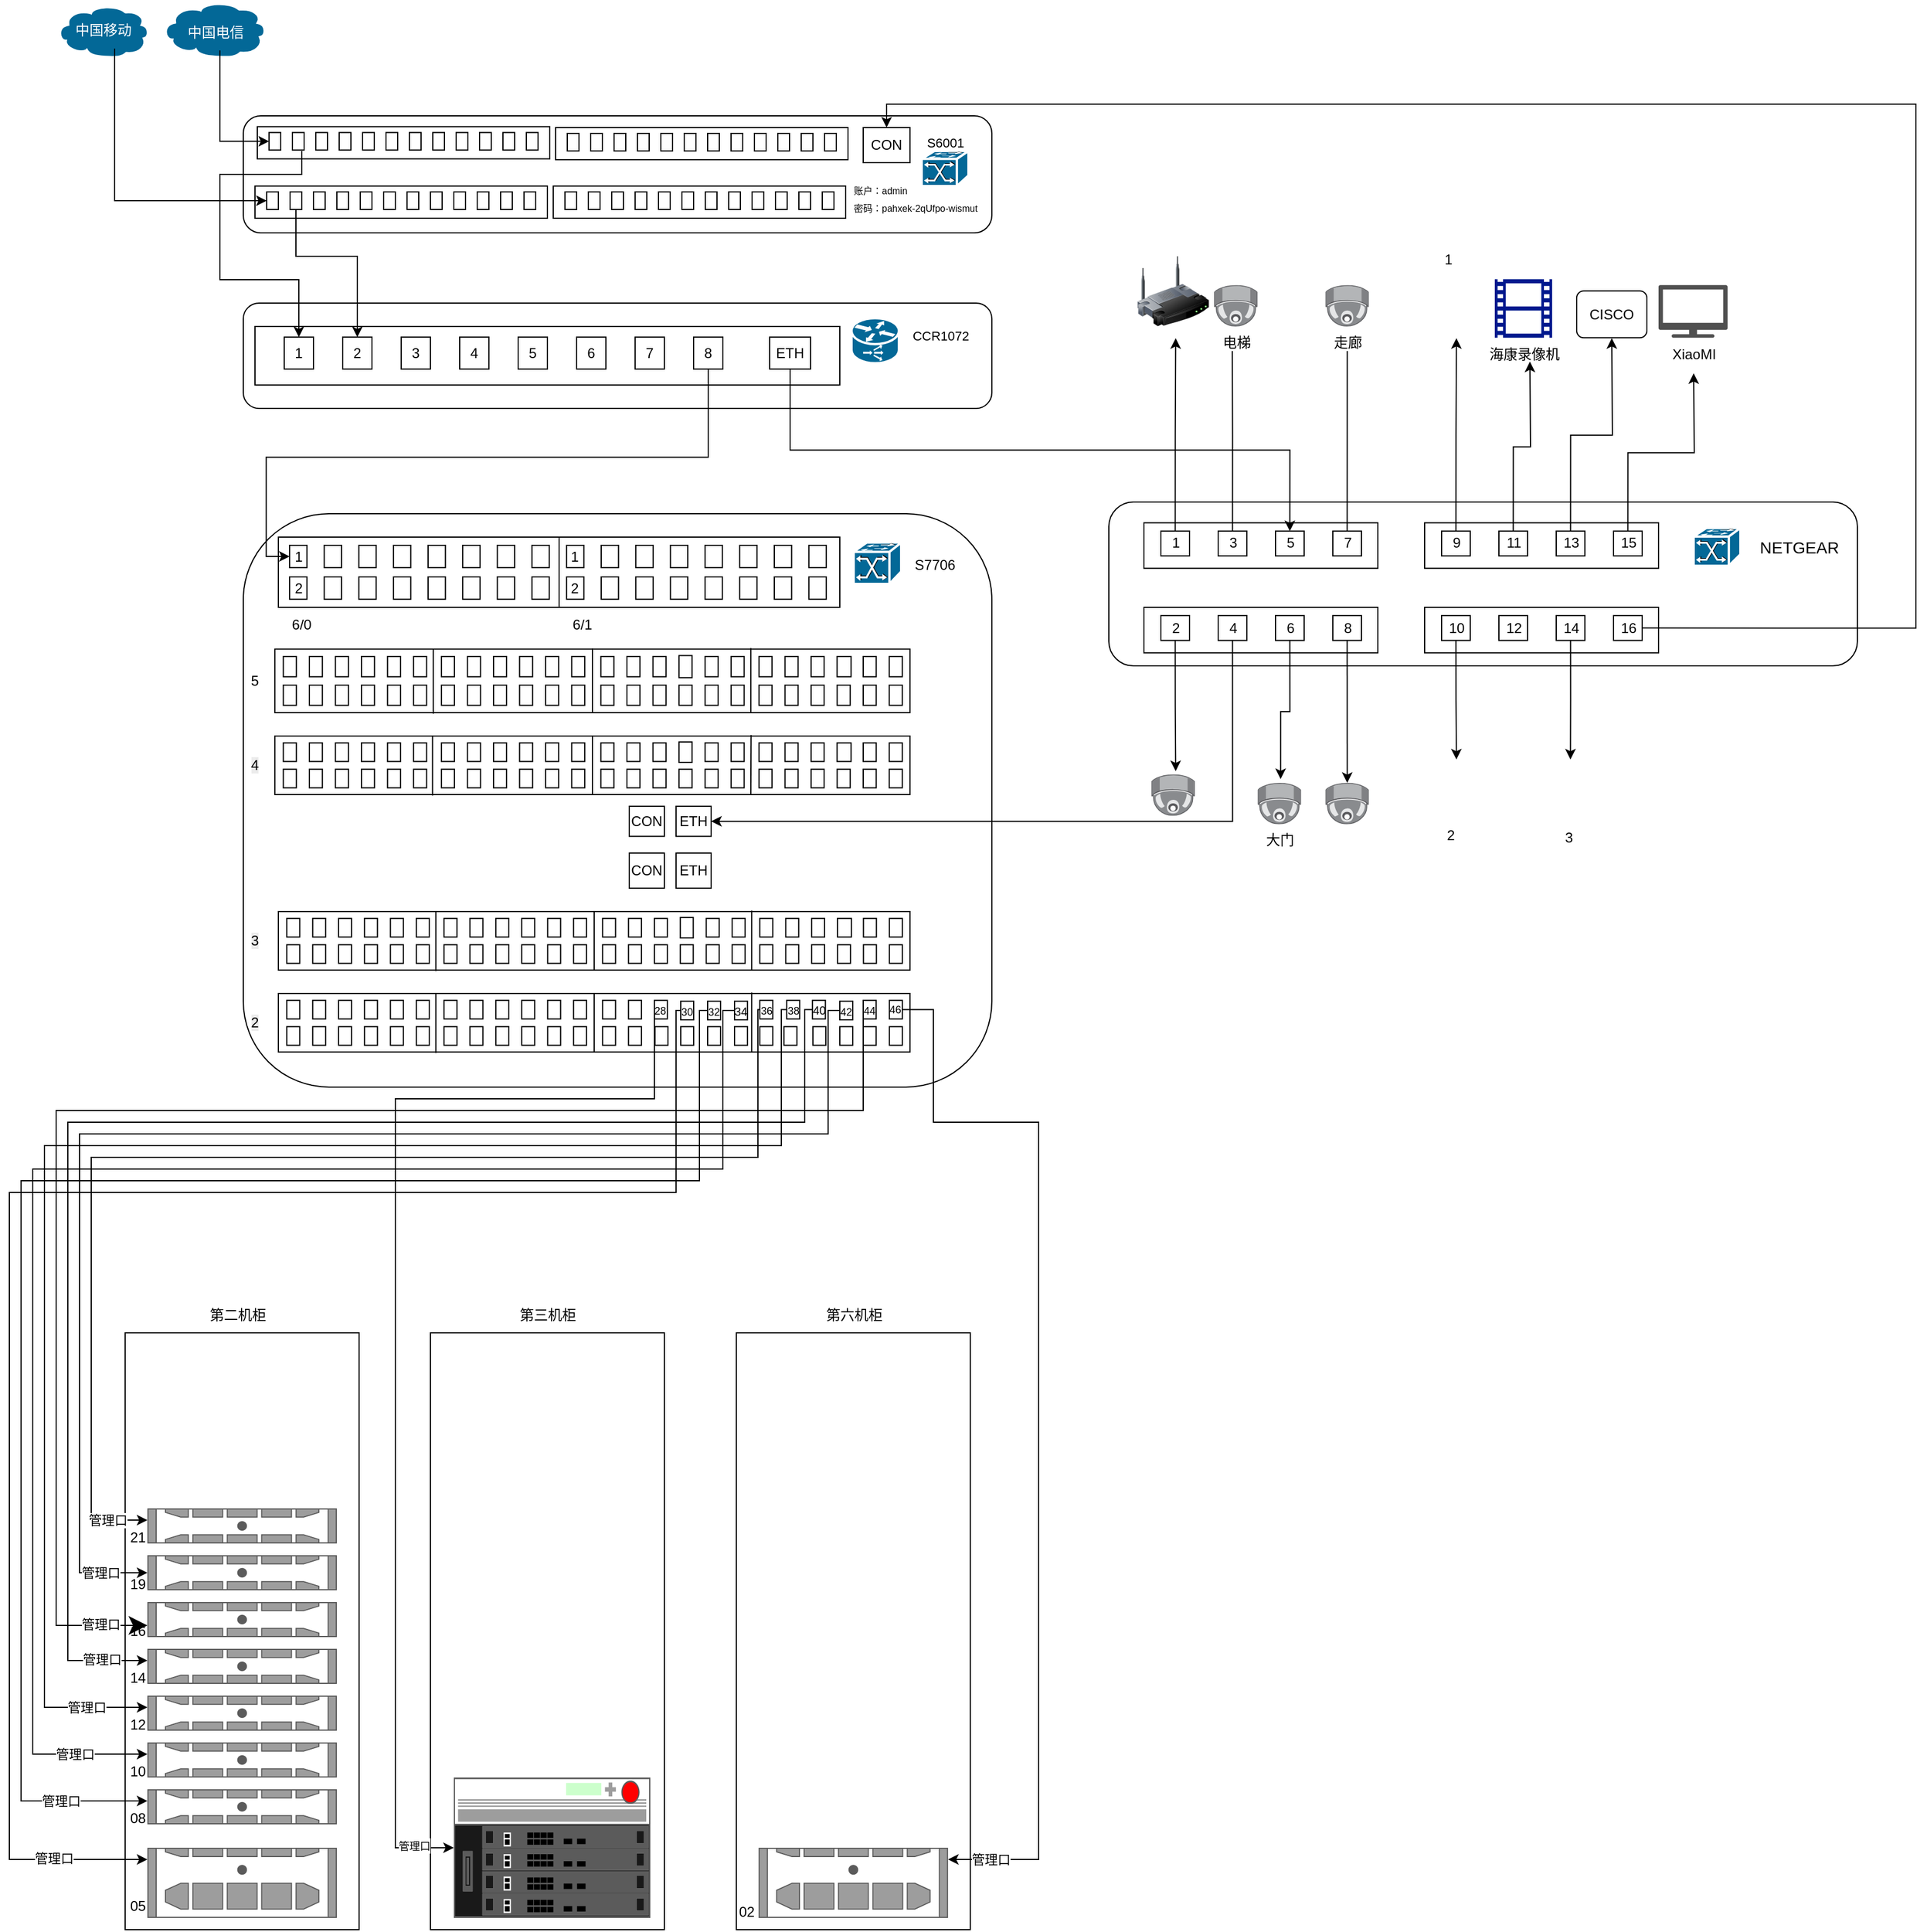 <mxfile version="27.2.0">
  <diagram name="Page-1" id="1pzq0b7cTsPI9foyDski">
    <mxGraphModel dx="2897" dy="337" grid="1" gridSize="10" guides="1" tooltips="1" connect="1" arrows="1" fold="1" page="1" pageScale="1" pageWidth="2339" pageHeight="3300" math="0" shadow="0">
      <root>
        <mxCell id="0" />
        <mxCell id="1" parent="0" />
        <mxCell id="z_BVboNfzT4I1Vo-alxG-1" value="" style="rounded=1;whiteSpace=wrap;html=1;movable=1;resizable=1;rotatable=1;deletable=1;editable=1;locked=0;connectable=1;fillColor=none;" parent="1" vertex="1">
          <mxGeometry x="160" y="120" width="640" height="100" as="geometry" />
        </mxCell>
        <mxCell id="z_BVboNfzT4I1Vo-alxG-3" value="" style="shape=mxgraph.cisco.switches.atm_fast_gigabit_etherswitch;sketch=0;html=1;pointerEvents=1;dashed=0;fillColor=#036897;strokeColor=#ffffff;strokeWidth=2;verticalLabelPosition=bottom;verticalAlign=top;align=center;outlineConnect=0;" parent="1" vertex="1">
          <mxGeometry x="740" y="150" width="40" height="30" as="geometry" />
        </mxCell>
        <mxCell id="z_BVboNfzT4I1Vo-alxG-28" value="" style="group" parent="1" vertex="1" connectable="0">
          <mxGeometry x="172" y="129.25" width="250" height="27.5" as="geometry" />
        </mxCell>
        <mxCell id="z_BVboNfzT4I1Vo-alxG-5" value="" style="rounded=0;whiteSpace=wrap;html=1;movable=1;resizable=1;rotatable=1;deletable=1;editable=1;locked=0;connectable=1;" parent="z_BVboNfzT4I1Vo-alxG-28" vertex="1">
          <mxGeometry width="250" height="27.5" as="geometry" />
        </mxCell>
        <mxCell id="z_BVboNfzT4I1Vo-alxG-21" value="" style="group" parent="z_BVboNfzT4I1Vo-alxG-28" vertex="1" connectable="0">
          <mxGeometry x="10" y="5" width="230" height="15" as="geometry" />
        </mxCell>
        <mxCell id="z_BVboNfzT4I1Vo-alxG-7" value="" style="rounded=0;whiteSpace=wrap;html=1;" parent="z_BVboNfzT4I1Vo-alxG-21" vertex="1">
          <mxGeometry width="10" height="15" as="geometry" />
        </mxCell>
        <mxCell id="z_BVboNfzT4I1Vo-alxG-8" value="" style="rounded=0;whiteSpace=wrap;html=1;" parent="z_BVboNfzT4I1Vo-alxG-21" vertex="1">
          <mxGeometry x="20" width="10" height="15" as="geometry" />
        </mxCell>
        <mxCell id="z_BVboNfzT4I1Vo-alxG-10" value="" style="rounded=0;whiteSpace=wrap;html=1;" parent="z_BVboNfzT4I1Vo-alxG-21" vertex="1">
          <mxGeometry x="40" width="10" height="15" as="geometry" />
        </mxCell>
        <mxCell id="z_BVboNfzT4I1Vo-alxG-11" value="" style="rounded=0;whiteSpace=wrap;html=1;" parent="z_BVboNfzT4I1Vo-alxG-21" vertex="1">
          <mxGeometry x="60" width="10" height="15" as="geometry" />
        </mxCell>
        <mxCell id="z_BVboNfzT4I1Vo-alxG-12" value="" style="rounded=0;whiteSpace=wrap;html=1;" parent="z_BVboNfzT4I1Vo-alxG-21" vertex="1">
          <mxGeometry x="80" width="10" height="15" as="geometry" />
        </mxCell>
        <mxCell id="z_BVboNfzT4I1Vo-alxG-13" value="" style="rounded=0;whiteSpace=wrap;html=1;" parent="z_BVboNfzT4I1Vo-alxG-21" vertex="1">
          <mxGeometry x="100" width="10" height="15" as="geometry" />
        </mxCell>
        <mxCell id="z_BVboNfzT4I1Vo-alxG-14" value="" style="rounded=0;whiteSpace=wrap;html=1;" parent="z_BVboNfzT4I1Vo-alxG-21" vertex="1">
          <mxGeometry x="120" width="10" height="15" as="geometry" />
        </mxCell>
        <mxCell id="z_BVboNfzT4I1Vo-alxG-15" value="" style="rounded=0;whiteSpace=wrap;html=1;" parent="z_BVboNfzT4I1Vo-alxG-21" vertex="1">
          <mxGeometry x="140" width="10" height="15" as="geometry" />
        </mxCell>
        <mxCell id="z_BVboNfzT4I1Vo-alxG-16" value="" style="rounded=0;whiteSpace=wrap;html=1;" parent="z_BVboNfzT4I1Vo-alxG-21" vertex="1">
          <mxGeometry x="160" width="10" height="15" as="geometry" />
        </mxCell>
        <mxCell id="z_BVboNfzT4I1Vo-alxG-17" value="" style="rounded=0;whiteSpace=wrap;html=1;" parent="z_BVboNfzT4I1Vo-alxG-21" vertex="1">
          <mxGeometry x="180" width="10" height="15" as="geometry" />
        </mxCell>
        <mxCell id="z_BVboNfzT4I1Vo-alxG-18" value="" style="rounded=0;whiteSpace=wrap;html=1;" parent="z_BVboNfzT4I1Vo-alxG-21" vertex="1">
          <mxGeometry x="200" width="10" height="15" as="geometry" />
        </mxCell>
        <mxCell id="z_BVboNfzT4I1Vo-alxG-19" value="" style="rounded=0;whiteSpace=wrap;html=1;" parent="z_BVboNfzT4I1Vo-alxG-21" vertex="1">
          <mxGeometry x="220" width="10" height="15" as="geometry" />
        </mxCell>
        <mxCell id="z_BVboNfzT4I1Vo-alxG-29" value="" style="group" parent="1" vertex="1" connectable="0">
          <mxGeometry x="170" y="180" width="250" height="27.5" as="geometry" />
        </mxCell>
        <mxCell id="z_BVboNfzT4I1Vo-alxG-30" value="" style="rounded=0;whiteSpace=wrap;html=1;movable=1;resizable=1;rotatable=1;deletable=1;editable=1;locked=0;connectable=1;" parent="z_BVboNfzT4I1Vo-alxG-29" vertex="1">
          <mxGeometry width="250" height="27.5" as="geometry" />
        </mxCell>
        <mxCell id="z_BVboNfzT4I1Vo-alxG-31" value="" style="group" parent="z_BVboNfzT4I1Vo-alxG-29" vertex="1" connectable="0">
          <mxGeometry x="10" y="5" width="230" height="15" as="geometry" />
        </mxCell>
        <mxCell id="z_BVboNfzT4I1Vo-alxG-32" value="" style="rounded=0;whiteSpace=wrap;html=1;" parent="z_BVboNfzT4I1Vo-alxG-31" vertex="1">
          <mxGeometry width="10" height="15" as="geometry" />
        </mxCell>
        <mxCell id="z_BVboNfzT4I1Vo-alxG-33" value="" style="rounded=0;whiteSpace=wrap;html=1;" parent="z_BVboNfzT4I1Vo-alxG-31" vertex="1">
          <mxGeometry x="20" width="10" height="15" as="geometry" />
        </mxCell>
        <mxCell id="z_BVboNfzT4I1Vo-alxG-34" value="" style="rounded=0;whiteSpace=wrap;html=1;" parent="z_BVboNfzT4I1Vo-alxG-31" vertex="1">
          <mxGeometry x="40" width="10" height="15" as="geometry" />
        </mxCell>
        <mxCell id="z_BVboNfzT4I1Vo-alxG-35" value="" style="rounded=0;whiteSpace=wrap;html=1;" parent="z_BVboNfzT4I1Vo-alxG-31" vertex="1">
          <mxGeometry x="60" width="10" height="15" as="geometry" />
        </mxCell>
        <mxCell id="z_BVboNfzT4I1Vo-alxG-36" value="" style="rounded=0;whiteSpace=wrap;html=1;" parent="z_BVboNfzT4I1Vo-alxG-31" vertex="1">
          <mxGeometry x="80" width="10" height="15" as="geometry" />
        </mxCell>
        <mxCell id="z_BVboNfzT4I1Vo-alxG-37" value="" style="rounded=0;whiteSpace=wrap;html=1;" parent="z_BVboNfzT4I1Vo-alxG-31" vertex="1">
          <mxGeometry x="100" width="10" height="15" as="geometry" />
        </mxCell>
        <mxCell id="z_BVboNfzT4I1Vo-alxG-38" value="" style="rounded=0;whiteSpace=wrap;html=1;" parent="z_BVboNfzT4I1Vo-alxG-31" vertex="1">
          <mxGeometry x="120" width="10" height="15" as="geometry" />
        </mxCell>
        <mxCell id="z_BVboNfzT4I1Vo-alxG-39" value="" style="rounded=0;whiteSpace=wrap;html=1;" parent="z_BVboNfzT4I1Vo-alxG-31" vertex="1">
          <mxGeometry x="140" width="10" height="15" as="geometry" />
        </mxCell>
        <mxCell id="z_BVboNfzT4I1Vo-alxG-40" value="" style="rounded=0;whiteSpace=wrap;html=1;" parent="z_BVboNfzT4I1Vo-alxG-31" vertex="1">
          <mxGeometry x="160" width="10" height="15" as="geometry" />
        </mxCell>
        <mxCell id="z_BVboNfzT4I1Vo-alxG-41" value="" style="rounded=0;whiteSpace=wrap;html=1;" parent="z_BVboNfzT4I1Vo-alxG-31" vertex="1">
          <mxGeometry x="180" width="10" height="15" as="geometry" />
        </mxCell>
        <mxCell id="z_BVboNfzT4I1Vo-alxG-42" value="" style="rounded=0;whiteSpace=wrap;html=1;" parent="z_BVboNfzT4I1Vo-alxG-31" vertex="1">
          <mxGeometry x="200" width="10" height="15" as="geometry" />
        </mxCell>
        <mxCell id="z_BVboNfzT4I1Vo-alxG-43" value="" style="rounded=0;whiteSpace=wrap;html=1;" parent="z_BVboNfzT4I1Vo-alxG-31" vertex="1">
          <mxGeometry x="220" width="10" height="15" as="geometry" />
        </mxCell>
        <mxCell id="z_BVboNfzT4I1Vo-alxG-45" value="" style="group" parent="1" vertex="1" connectable="0">
          <mxGeometry x="427" y="130" width="250" height="27.5" as="geometry" />
        </mxCell>
        <mxCell id="z_BVboNfzT4I1Vo-alxG-46" value="" style="rounded=0;whiteSpace=wrap;html=1;movable=1;resizable=1;rotatable=1;deletable=1;editable=1;locked=0;connectable=1;" parent="z_BVboNfzT4I1Vo-alxG-45" vertex="1">
          <mxGeometry width="250" height="27.5" as="geometry" />
        </mxCell>
        <mxCell id="z_BVboNfzT4I1Vo-alxG-47" value="" style="group" parent="z_BVboNfzT4I1Vo-alxG-45" vertex="1" connectable="0">
          <mxGeometry x="10" y="5" width="230" height="15" as="geometry" />
        </mxCell>
        <mxCell id="z_BVboNfzT4I1Vo-alxG-48" value="" style="rounded=0;whiteSpace=wrap;html=1;" parent="z_BVboNfzT4I1Vo-alxG-47" vertex="1">
          <mxGeometry width="10" height="15" as="geometry" />
        </mxCell>
        <mxCell id="z_BVboNfzT4I1Vo-alxG-49" value="" style="rounded=0;whiteSpace=wrap;html=1;" parent="z_BVboNfzT4I1Vo-alxG-47" vertex="1">
          <mxGeometry x="20" width="10" height="15" as="geometry" />
        </mxCell>
        <mxCell id="z_BVboNfzT4I1Vo-alxG-50" value="" style="rounded=0;whiteSpace=wrap;html=1;" parent="z_BVboNfzT4I1Vo-alxG-47" vertex="1">
          <mxGeometry x="40" width="10" height="15" as="geometry" />
        </mxCell>
        <mxCell id="z_BVboNfzT4I1Vo-alxG-51" value="" style="rounded=0;whiteSpace=wrap;html=1;" parent="z_BVboNfzT4I1Vo-alxG-47" vertex="1">
          <mxGeometry x="60" width="10" height="15" as="geometry" />
        </mxCell>
        <mxCell id="z_BVboNfzT4I1Vo-alxG-52" value="" style="rounded=0;whiteSpace=wrap;html=1;" parent="z_BVboNfzT4I1Vo-alxG-47" vertex="1">
          <mxGeometry x="80" width="10" height="15" as="geometry" />
        </mxCell>
        <mxCell id="z_BVboNfzT4I1Vo-alxG-53" value="" style="rounded=0;whiteSpace=wrap;html=1;" parent="z_BVboNfzT4I1Vo-alxG-47" vertex="1">
          <mxGeometry x="100" width="10" height="15" as="geometry" />
        </mxCell>
        <mxCell id="z_BVboNfzT4I1Vo-alxG-54" value="" style="rounded=0;whiteSpace=wrap;html=1;" parent="z_BVboNfzT4I1Vo-alxG-47" vertex="1">
          <mxGeometry x="120" width="10" height="15" as="geometry" />
        </mxCell>
        <mxCell id="z_BVboNfzT4I1Vo-alxG-55" value="" style="rounded=0;whiteSpace=wrap;html=1;" parent="z_BVboNfzT4I1Vo-alxG-47" vertex="1">
          <mxGeometry x="140" width="10" height="15" as="geometry" />
        </mxCell>
        <mxCell id="z_BVboNfzT4I1Vo-alxG-56" value="" style="rounded=0;whiteSpace=wrap;html=1;" parent="z_BVboNfzT4I1Vo-alxG-47" vertex="1">
          <mxGeometry x="160" width="10" height="15" as="geometry" />
        </mxCell>
        <mxCell id="z_BVboNfzT4I1Vo-alxG-57" value="" style="rounded=0;whiteSpace=wrap;html=1;" parent="z_BVboNfzT4I1Vo-alxG-47" vertex="1">
          <mxGeometry x="180" width="10" height="15" as="geometry" />
        </mxCell>
        <mxCell id="z_BVboNfzT4I1Vo-alxG-58" value="" style="rounded=0;whiteSpace=wrap;html=1;" parent="z_BVboNfzT4I1Vo-alxG-47" vertex="1">
          <mxGeometry x="200" width="10" height="15" as="geometry" />
        </mxCell>
        <mxCell id="z_BVboNfzT4I1Vo-alxG-59" value="" style="rounded=0;whiteSpace=wrap;html=1;" parent="z_BVboNfzT4I1Vo-alxG-47" vertex="1">
          <mxGeometry x="220" width="10" height="15" as="geometry" />
        </mxCell>
        <mxCell id="z_BVboNfzT4I1Vo-alxG-60" value="" style="group" parent="1" vertex="1" connectable="0">
          <mxGeometry x="425" y="180" width="250" height="27.5" as="geometry" />
        </mxCell>
        <mxCell id="z_BVboNfzT4I1Vo-alxG-61" value="" style="rounded=0;whiteSpace=wrap;html=1;movable=1;resizable=1;rotatable=1;deletable=1;editable=1;locked=0;connectable=1;" parent="z_BVboNfzT4I1Vo-alxG-60" vertex="1">
          <mxGeometry width="250" height="27.5" as="geometry" />
        </mxCell>
        <mxCell id="z_BVboNfzT4I1Vo-alxG-62" value="" style="group" parent="z_BVboNfzT4I1Vo-alxG-60" vertex="1" connectable="0">
          <mxGeometry x="10" y="5" width="230" height="15" as="geometry" />
        </mxCell>
        <mxCell id="z_BVboNfzT4I1Vo-alxG-63" value="" style="rounded=0;whiteSpace=wrap;html=1;" parent="z_BVboNfzT4I1Vo-alxG-62" vertex="1">
          <mxGeometry width="10" height="15" as="geometry" />
        </mxCell>
        <mxCell id="z_BVboNfzT4I1Vo-alxG-64" value="" style="rounded=0;whiteSpace=wrap;html=1;" parent="z_BVboNfzT4I1Vo-alxG-62" vertex="1">
          <mxGeometry x="20" width="10" height="15" as="geometry" />
        </mxCell>
        <mxCell id="z_BVboNfzT4I1Vo-alxG-65" value="" style="rounded=0;whiteSpace=wrap;html=1;" parent="z_BVboNfzT4I1Vo-alxG-62" vertex="1">
          <mxGeometry x="40" width="10" height="15" as="geometry" />
        </mxCell>
        <mxCell id="z_BVboNfzT4I1Vo-alxG-66" value="" style="rounded=0;whiteSpace=wrap;html=1;" parent="z_BVboNfzT4I1Vo-alxG-62" vertex="1">
          <mxGeometry x="60" width="10" height="15" as="geometry" />
        </mxCell>
        <mxCell id="z_BVboNfzT4I1Vo-alxG-67" value="" style="rounded=0;whiteSpace=wrap;html=1;" parent="z_BVboNfzT4I1Vo-alxG-62" vertex="1">
          <mxGeometry x="80" width="10" height="15" as="geometry" />
        </mxCell>
        <mxCell id="z_BVboNfzT4I1Vo-alxG-68" value="" style="rounded=0;whiteSpace=wrap;html=1;" parent="z_BVboNfzT4I1Vo-alxG-62" vertex="1">
          <mxGeometry x="100" width="10" height="15" as="geometry" />
        </mxCell>
        <mxCell id="z_BVboNfzT4I1Vo-alxG-69" value="" style="rounded=0;whiteSpace=wrap;html=1;" parent="z_BVboNfzT4I1Vo-alxG-62" vertex="1">
          <mxGeometry x="120" width="10" height="15" as="geometry" />
        </mxCell>
        <mxCell id="z_BVboNfzT4I1Vo-alxG-70" value="" style="rounded=0;whiteSpace=wrap;html=1;" parent="z_BVboNfzT4I1Vo-alxG-62" vertex="1">
          <mxGeometry x="140" width="10" height="15" as="geometry" />
        </mxCell>
        <mxCell id="z_BVboNfzT4I1Vo-alxG-71" value="" style="rounded=0;whiteSpace=wrap;html=1;" parent="z_BVboNfzT4I1Vo-alxG-62" vertex="1">
          <mxGeometry x="160" width="10" height="15" as="geometry" />
        </mxCell>
        <mxCell id="z_BVboNfzT4I1Vo-alxG-72" value="" style="rounded=0;whiteSpace=wrap;html=1;" parent="z_BVboNfzT4I1Vo-alxG-62" vertex="1">
          <mxGeometry x="180" width="10" height="15" as="geometry" />
        </mxCell>
        <mxCell id="z_BVboNfzT4I1Vo-alxG-73" value="" style="rounded=0;whiteSpace=wrap;html=1;" parent="z_BVboNfzT4I1Vo-alxG-62" vertex="1">
          <mxGeometry x="200" width="10" height="15" as="geometry" />
        </mxCell>
        <mxCell id="z_BVboNfzT4I1Vo-alxG-74" value="" style="rounded=0;whiteSpace=wrap;html=1;" parent="z_BVboNfzT4I1Vo-alxG-62" vertex="1">
          <mxGeometry x="220" width="10" height="15" as="geometry" />
        </mxCell>
        <mxCell id="z_BVboNfzT4I1Vo-alxG-85" value="&lt;font style=&quot;font-size: 11px;&quot;&gt;S6001&lt;/font&gt;" style="text;html=1;align=center;verticalAlign=middle;resizable=0;points=[];autosize=1;strokeColor=none;fillColor=none;fontSize=7;" parent="1" vertex="1">
          <mxGeometry x="730" y="128" width="60" height="30" as="geometry" />
        </mxCell>
        <mxCell id="z_BVboNfzT4I1Vo-alxG-86" value="&lt;span style=&quot;color: rgba(0, 0, 0, 0); font-family: monospace; font-size: 0px; text-align: start;&quot;&gt;%3CmxGraphModel%3E%3Croot%3E%3CmxCell%20id%3D%220%22%2F%3E%3CmxCell%20id%3D%221%22%20parent%3D%220%22%2F%3E%3CmxCell%20id%3D%222%22%20value%3D%22%22%20style%3D%22rounded%3D1%3BwhiteSpace%3Dwrap%3Bhtml%3D1%3Bmovable%3D1%3Bresizable%3D1%3Brotatable%3D1%3Bdeletable%3D1%3Beditable%3D1%3Blocked%3D0%3Bconnectable%3D1%3B%22%20vertex%3D%221%22%20parent%3D%221%22%3E%3CmxGeometry%20x%3D%22270%22%20y%3D%2210%22%20width%3D%22600%22%20height%3D%2290%22%20as%3D%22geometry%22%2F%3E%3C%2FmxCell%3E%3C%2Froot%3E%3C%2FmxGraphModel%3E&lt;/span&gt;" style="text;html=1;align=center;verticalAlign=middle;resizable=0;points=[];autosize=1;strokeColor=none;fillColor=none;" parent="1" vertex="1">
          <mxGeometry x="600" y="208" width="20" height="30" as="geometry" />
        </mxCell>
        <mxCell id="z_BVboNfzT4I1Vo-alxG-88" value="&lt;div&gt;&lt;font style=&quot;font-size: 8px;&quot;&gt;账户：admin&lt;/font&gt;&lt;/div&gt;&lt;div&gt;&lt;span style=&quot;font-size: 8px; background-color: transparent; color: light-dark(rgb(0, 0, 0), rgb(255, 255, 255));&quot;&gt;密码：pahxek-2qUfpo-wismut&lt;/span&gt;&lt;/div&gt;" style="text;html=1;align=left;verticalAlign=middle;whiteSpace=wrap;rounded=0;" parent="1" vertex="1">
          <mxGeometry x="680" y="170" width="110" height="40" as="geometry" />
        </mxCell>
        <mxCell id="ybXJnE_iKAjGF9KhKb8T-1" value="" style="group;opacity=0;" vertex="1" connectable="0" parent="1">
          <mxGeometry x="160" y="460" width="640" height="1210" as="geometry" />
        </mxCell>
        <mxCell id="z_BVboNfzT4I1Vo-alxG-2" value="" style="rounded=1;whiteSpace=wrap;html=1;fillColor=none;" parent="ybXJnE_iKAjGF9KhKb8T-1" vertex="1">
          <mxGeometry width="640" height="490" as="geometry" />
        </mxCell>
        <mxCell id="z_BVboNfzT4I1Vo-alxG-76" value="" style="shape=mxgraph.cisco.switches.atm_fast_gigabit_etherswitch;sketch=0;html=1;pointerEvents=1;dashed=0;fillColor=#036897;strokeColor=#ffffff;strokeWidth=2;verticalLabelPosition=bottom;verticalAlign=top;align=center;outlineConnect=0;" parent="ybXJnE_iKAjGF9KhKb8T-1" vertex="1">
          <mxGeometry x="521.84" y="24.66" width="40.64" height="35.34" as="geometry" />
        </mxCell>
        <mxCell id="ybXJnE_iKAjGF9KhKb8T-39" value="S7706" style="text;html=1;align=center;verticalAlign=middle;whiteSpace=wrap;rounded=0;" vertex="1" parent="ybXJnE_iKAjGF9KhKb8T-1">
          <mxGeometry x="562.481" y="24.661" width="59.077" height="38.571" as="geometry" />
        </mxCell>
        <mxCell id="ybXJnE_iKAjGF9KhKb8T-298" value="" style="group;opacity=0;fillColor=none;" vertex="1" connectable="0" parent="ybXJnE_iKAjGF9KhKb8T-1">
          <mxGeometry x="27" y="115.71" width="543" height="54.29" as="geometry" />
        </mxCell>
        <mxCell id="ybXJnE_iKAjGF9KhKb8T-152" value="" style="rounded=0;whiteSpace=wrap;html=1;movable=1;resizable=1;rotatable=1;deletable=1;editable=1;locked=0;connectable=1;" vertex="1" parent="ybXJnE_iKAjGF9KhKb8T-298">
          <mxGeometry width="271.5" height="54.29" as="geometry" />
        </mxCell>
        <mxCell id="ybXJnE_iKAjGF9KhKb8T-154" value="" style="group" vertex="1" connectable="0" parent="ybXJnE_iKAjGF9KhKb8T-298">
          <mxGeometry x="7.225" y="6.334" width="167.048" height="17.273" as="geometry" />
        </mxCell>
        <mxCell id="ybXJnE_iKAjGF9KhKb8T-155" value="" style="rounded=0;whiteSpace=wrap;html=1;spacingTop=0;" vertex="1" parent="ybXJnE_iKAjGF9KhKb8T-154">
          <mxGeometry width="11.137" height="17.273" as="geometry" />
        </mxCell>
        <mxCell id="ybXJnE_iKAjGF9KhKb8T-156" value="" style="rounded=0;whiteSpace=wrap;html=1;spacingTop=0;" vertex="1" parent="ybXJnE_iKAjGF9KhKb8T-154">
          <mxGeometry x="22.273" width="11.137" height="17.273" as="geometry" />
        </mxCell>
        <mxCell id="ybXJnE_iKAjGF9KhKb8T-157" value="" style="rounded=0;whiteSpace=wrap;html=1;spacingTop=0;" vertex="1" parent="ybXJnE_iKAjGF9KhKb8T-154">
          <mxGeometry x="44.546" width="11.137" height="17.273" as="geometry" />
        </mxCell>
        <mxCell id="ybXJnE_iKAjGF9KhKb8T-158" value="" style="rounded=0;whiteSpace=wrap;html=1;spacingTop=0;" vertex="1" parent="ybXJnE_iKAjGF9KhKb8T-154">
          <mxGeometry x="66.819" width="11.137" height="17.273" as="geometry" />
        </mxCell>
        <mxCell id="ybXJnE_iKAjGF9KhKb8T-159" value="" style="rounded=0;whiteSpace=wrap;html=1;spacingTop=0;" vertex="1" parent="ybXJnE_iKAjGF9KhKb8T-154">
          <mxGeometry x="89.092" width="11.137" height="17.273" as="geometry" />
        </mxCell>
        <mxCell id="ybXJnE_iKAjGF9KhKb8T-160" value="" style="rounded=0;whiteSpace=wrap;html=1;spacingTop=0;" vertex="1" parent="ybXJnE_iKAjGF9KhKb8T-154">
          <mxGeometry x="111.365" width="11.137" height="17.273" as="geometry" />
        </mxCell>
        <mxCell id="ybXJnE_iKAjGF9KhKb8T-163" value="" style="group" vertex="1" connectable="0" parent="ybXJnE_iKAjGF9KhKb8T-298">
          <mxGeometry x="7.225" y="30.764" width="302.226" height="17.273" as="geometry" />
        </mxCell>
        <mxCell id="ybXJnE_iKAjGF9KhKb8T-197" value="" style="group" vertex="1" connectable="0" parent="ybXJnE_iKAjGF9KhKb8T-163">
          <mxGeometry width="122.502" height="17.273" as="geometry" />
        </mxCell>
        <mxCell id="ybXJnE_iKAjGF9KhKb8T-214" value="" style="group" vertex="1" connectable="0" parent="ybXJnE_iKAjGF9KhKb8T-197">
          <mxGeometry width="122.502" height="17.273" as="geometry" />
        </mxCell>
        <mxCell id="ybXJnE_iKAjGF9KhKb8T-164" value="" style="rounded=0;whiteSpace=wrap;html=1;spacingTop=0;" vertex="1" parent="ybXJnE_iKAjGF9KhKb8T-214">
          <mxGeometry width="11.137" height="17.273" as="geometry" />
        </mxCell>
        <mxCell id="ybXJnE_iKAjGF9KhKb8T-165" value="" style="rounded=0;whiteSpace=wrap;html=1;spacingTop=0;" vertex="1" parent="ybXJnE_iKAjGF9KhKb8T-214">
          <mxGeometry x="22.273" width="11.137" height="17.273" as="geometry" />
        </mxCell>
        <mxCell id="ybXJnE_iKAjGF9KhKb8T-166" value="" style="rounded=0;whiteSpace=wrap;html=1;spacingTop=0;" vertex="1" parent="ybXJnE_iKAjGF9KhKb8T-214">
          <mxGeometry x="44.546" width="11.137" height="17.273" as="geometry" />
        </mxCell>
        <mxCell id="ybXJnE_iKAjGF9KhKb8T-167" value="" style="rounded=0;whiteSpace=wrap;html=1;spacingTop=0;" vertex="1" parent="ybXJnE_iKAjGF9KhKb8T-214">
          <mxGeometry x="66.819" width="11.137" height="17.273" as="geometry" />
        </mxCell>
        <mxCell id="ybXJnE_iKAjGF9KhKb8T-168" value="" style="rounded=0;whiteSpace=wrap;html=1;spacingTop=0;" vertex="1" parent="ybXJnE_iKAjGF9KhKb8T-214">
          <mxGeometry x="89.092" width="11.137" height="17.273" as="geometry" />
        </mxCell>
        <mxCell id="ybXJnE_iKAjGF9KhKb8T-169" value="" style="rounded=0;whiteSpace=wrap;html=1;spacingTop=0;" vertex="1" parent="ybXJnE_iKAjGF9KhKb8T-214">
          <mxGeometry x="111.365" width="11.137" height="17.273" as="geometry" />
        </mxCell>
        <mxCell id="ybXJnE_iKAjGF9KhKb8T-205" value="" style="group" vertex="1" connectable="0" parent="ybXJnE_iKAjGF9KhKb8T-163">
          <mxGeometry x="135.179" width="122.502" height="17.273" as="geometry" />
        </mxCell>
        <mxCell id="ybXJnE_iKAjGF9KhKb8T-206" value="" style="rounded=0;whiteSpace=wrap;html=1;spacingTop=0;" vertex="1" parent="ybXJnE_iKAjGF9KhKb8T-205">
          <mxGeometry width="11.137" height="17.273" as="geometry" />
        </mxCell>
        <mxCell id="ybXJnE_iKAjGF9KhKb8T-207" value="" style="rounded=0;whiteSpace=wrap;html=1;spacingTop=0;" vertex="1" parent="ybXJnE_iKAjGF9KhKb8T-205">
          <mxGeometry x="22.273" width="11.137" height="17.273" as="geometry" />
        </mxCell>
        <mxCell id="ybXJnE_iKAjGF9KhKb8T-208" value="" style="rounded=0;whiteSpace=wrap;html=1;spacingTop=0;" vertex="1" parent="ybXJnE_iKAjGF9KhKb8T-205">
          <mxGeometry x="44.546" width="11.137" height="17.273" as="geometry" />
        </mxCell>
        <mxCell id="ybXJnE_iKAjGF9KhKb8T-209" value="" style="rounded=0;whiteSpace=wrap;html=1;spacingTop=0;" vertex="1" parent="ybXJnE_iKAjGF9KhKb8T-205">
          <mxGeometry x="66.819" width="11.137" height="17.273" as="geometry" />
        </mxCell>
        <mxCell id="ybXJnE_iKAjGF9KhKb8T-210" value="" style="rounded=0;whiteSpace=wrap;html=1;spacingTop=0;" vertex="1" parent="ybXJnE_iKAjGF9KhKb8T-205">
          <mxGeometry x="89.092" width="11.137" height="17.273" as="geometry" />
        </mxCell>
        <mxCell id="ybXJnE_iKAjGF9KhKb8T-211" value="" style="rounded=0;whiteSpace=wrap;html=1;spacingTop=0;" vertex="1" parent="ybXJnE_iKAjGF9KhKb8T-205">
          <mxGeometry x="111.365" width="11.137" height="17.273" as="geometry" />
        </mxCell>
        <mxCell id="ybXJnE_iKAjGF9KhKb8T-198" value="" style="group" vertex="1" connectable="0" parent="ybXJnE_iKAjGF9KhKb8T-298">
          <mxGeometry x="142.404" y="6.334" width="122.502" height="17.273" as="geometry" />
        </mxCell>
        <mxCell id="ybXJnE_iKAjGF9KhKb8T-199" value="" style="rounded=0;whiteSpace=wrap;html=1;spacingTop=0;" vertex="1" parent="ybXJnE_iKAjGF9KhKb8T-198">
          <mxGeometry width="11.137" height="17.273" as="geometry" />
        </mxCell>
        <mxCell id="ybXJnE_iKAjGF9KhKb8T-200" value="" style="rounded=0;whiteSpace=wrap;html=1;spacingTop=0;" vertex="1" parent="ybXJnE_iKAjGF9KhKb8T-198">
          <mxGeometry x="22.273" width="11.137" height="17.273" as="geometry" />
        </mxCell>
        <mxCell id="ybXJnE_iKAjGF9KhKb8T-201" value="" style="rounded=0;whiteSpace=wrap;html=1;spacingTop=0;" vertex="1" parent="ybXJnE_iKAjGF9KhKb8T-198">
          <mxGeometry x="44.546" width="11.137" height="17.273" as="geometry" />
        </mxCell>
        <mxCell id="ybXJnE_iKAjGF9KhKb8T-202" value="" style="rounded=0;whiteSpace=wrap;html=1;spacingTop=0;" vertex="1" parent="ybXJnE_iKAjGF9KhKb8T-198">
          <mxGeometry x="66.819" width="11.137" height="17.273" as="geometry" />
        </mxCell>
        <mxCell id="ybXJnE_iKAjGF9KhKb8T-203" value="" style="rounded=0;whiteSpace=wrap;html=1;spacingTop=0;" vertex="1" parent="ybXJnE_iKAjGF9KhKb8T-198">
          <mxGeometry x="89.092" width="11.137" height="17.273" as="geometry" />
        </mxCell>
        <mxCell id="ybXJnE_iKAjGF9KhKb8T-204" value="" style="rounded=0;whiteSpace=wrap;html=1;spacingTop=0;" vertex="1" parent="ybXJnE_iKAjGF9KhKb8T-198">
          <mxGeometry x="111.365" width="11.137" height="17.273" as="geometry" />
        </mxCell>
        <mxCell id="ybXJnE_iKAjGF9KhKb8T-216" value="" style="rounded=0;whiteSpace=wrap;html=1;movable=1;resizable=1;rotatable=1;deletable=1;editable=1;locked=0;connectable=1;" vertex="1" parent="ybXJnE_iKAjGF9KhKb8T-298">
          <mxGeometry x="271.5" width="271.5" height="54.29" as="geometry" />
        </mxCell>
        <mxCell id="ybXJnE_iKAjGF9KhKb8T-217" value="" style="group" vertex="1" connectable="0" parent="ybXJnE_iKAjGF9KhKb8T-298">
          <mxGeometry x="278.725" y="6.334" width="167.048" height="18.097" as="geometry" />
        </mxCell>
        <mxCell id="ybXJnE_iKAjGF9KhKb8T-218" value="" style="rounded=0;whiteSpace=wrap;html=1;spacingTop=0;" vertex="1" parent="ybXJnE_iKAjGF9KhKb8T-217">
          <mxGeometry width="11.137" height="17.273" as="geometry" />
        </mxCell>
        <mxCell id="ybXJnE_iKAjGF9KhKb8T-219" value="" style="rounded=0;whiteSpace=wrap;html=1;spacingTop=0;" vertex="1" parent="ybXJnE_iKAjGF9KhKb8T-217">
          <mxGeometry x="22.273" width="11.137" height="17.273" as="geometry" />
        </mxCell>
        <mxCell id="ybXJnE_iKAjGF9KhKb8T-220" value="" style="rounded=0;whiteSpace=wrap;html=1;spacingTop=0;" vertex="1" parent="ybXJnE_iKAjGF9KhKb8T-217">
          <mxGeometry x="44.546" width="11.137" height="17.273" as="geometry" />
        </mxCell>
        <mxCell id="ybXJnE_iKAjGF9KhKb8T-221" value="" style="rounded=0;whiteSpace=wrap;html=1;spacingTop=0;" vertex="1" parent="ybXJnE_iKAjGF9KhKb8T-217">
          <mxGeometry x="66.816" y="-0.823" width="11.141" height="18.92" as="geometry" />
        </mxCell>
        <mxCell id="ybXJnE_iKAjGF9KhKb8T-222" value="" style="rounded=0;whiteSpace=wrap;html=1;spacingTop=0;" vertex="1" parent="ybXJnE_iKAjGF9KhKb8T-217">
          <mxGeometry x="89.092" width="11.137" height="17.273" as="geometry" />
        </mxCell>
        <mxCell id="ybXJnE_iKAjGF9KhKb8T-223" value="" style="rounded=0;whiteSpace=wrap;html=1;spacingTop=0;" vertex="1" parent="ybXJnE_iKAjGF9KhKb8T-217">
          <mxGeometry x="111.365" width="11.137" height="17.273" as="geometry" />
        </mxCell>
        <mxCell id="ybXJnE_iKAjGF9KhKb8T-224" value="" style="rounded=0;whiteSpace=wrap;html=1;spacingTop=0;" vertex="1" parent="ybXJnE_iKAjGF9KhKb8T-298">
          <mxGeometry x="278.725" y="30.764" width="11.137" height="17.273" as="geometry" />
        </mxCell>
        <mxCell id="ybXJnE_iKAjGF9KhKb8T-225" value="" style="rounded=0;whiteSpace=wrap;html=1;spacingTop=0;" vertex="1" parent="ybXJnE_iKAjGF9KhKb8T-298">
          <mxGeometry x="300.998" y="30.764" width="11.137" height="17.273" as="geometry" />
        </mxCell>
        <mxCell id="ybXJnE_iKAjGF9KhKb8T-226" value="" style="rounded=0;whiteSpace=wrap;html=1;spacingTop=0;" vertex="1" parent="ybXJnE_iKAjGF9KhKb8T-298">
          <mxGeometry x="323.271" y="30.764" width="11.137" height="17.273" as="geometry" />
        </mxCell>
        <mxCell id="ybXJnE_iKAjGF9KhKb8T-227" value="" style="rounded=0;whiteSpace=wrap;html=1;spacingTop=0;" vertex="1" parent="ybXJnE_iKAjGF9KhKb8T-298">
          <mxGeometry x="345.544" y="30.764" width="11.137" height="17.273" as="geometry" />
        </mxCell>
        <mxCell id="ybXJnE_iKAjGF9KhKb8T-228" value="" style="rounded=0;whiteSpace=wrap;html=1;spacingTop=0;" vertex="1" parent="ybXJnE_iKAjGF9KhKb8T-298">
          <mxGeometry x="367.817" y="30.764" width="11.137" height="17.273" as="geometry" />
        </mxCell>
        <mxCell id="ybXJnE_iKAjGF9KhKb8T-229" value="" style="rounded=0;whiteSpace=wrap;html=1;spacingTop=0;" vertex="1" parent="ybXJnE_iKAjGF9KhKb8T-298">
          <mxGeometry x="390.09" y="30.764" width="11.137" height="17.273" as="geometry" />
        </mxCell>
        <mxCell id="ybXJnE_iKAjGF9KhKb8T-230" value="" style="rounded=0;whiteSpace=wrap;html=1;spacingTop=0;" vertex="1" parent="ybXJnE_iKAjGF9KhKb8T-298">
          <mxGeometry x="413.904" y="30.764" width="11.137" height="17.273" as="geometry" />
        </mxCell>
        <mxCell id="ybXJnE_iKAjGF9KhKb8T-231" value="" style="rounded=0;whiteSpace=wrap;html=1;spacingTop=0;" vertex="1" parent="ybXJnE_iKAjGF9KhKb8T-298">
          <mxGeometry x="436.177" y="30.764" width="11.137" height="17.273" as="geometry" />
        </mxCell>
        <mxCell id="ybXJnE_iKAjGF9KhKb8T-232" value="" style="rounded=0;whiteSpace=wrap;html=1;spacingTop=0;" vertex="1" parent="ybXJnE_iKAjGF9KhKb8T-298">
          <mxGeometry x="458.45" y="30.764" width="11.137" height="17.273" as="geometry" />
        </mxCell>
        <mxCell id="ybXJnE_iKAjGF9KhKb8T-233" value="" style="rounded=0;whiteSpace=wrap;html=1;spacingTop=0;" vertex="1" parent="ybXJnE_iKAjGF9KhKb8T-298">
          <mxGeometry x="480.723" y="30.764" width="11.137" height="17.273" as="geometry" />
        </mxCell>
        <mxCell id="ybXJnE_iKAjGF9KhKb8T-234" value="" style="rounded=0;whiteSpace=wrap;html=1;spacingTop=0;" vertex="1" parent="ybXJnE_iKAjGF9KhKb8T-298">
          <mxGeometry x="502.996" y="30.764" width="11.137" height="17.273" as="geometry" />
        </mxCell>
        <mxCell id="ybXJnE_iKAjGF9KhKb8T-235" value="" style="rounded=0;whiteSpace=wrap;html=1;spacingTop=0;" vertex="1" parent="ybXJnE_iKAjGF9KhKb8T-298">
          <mxGeometry x="525.27" y="30.764" width="11.137" height="17.273" as="geometry" />
        </mxCell>
        <mxCell id="ybXJnE_iKAjGF9KhKb8T-236" value="" style="group" vertex="1" connectable="0" parent="ybXJnE_iKAjGF9KhKb8T-298">
          <mxGeometry x="413.904" y="6.334" width="122.502" height="17.273" as="geometry" />
        </mxCell>
        <mxCell id="ybXJnE_iKAjGF9KhKb8T-237" value="" style="rounded=0;whiteSpace=wrap;html=1;spacingTop=0;" vertex="1" parent="ybXJnE_iKAjGF9KhKb8T-236">
          <mxGeometry width="11.137" height="17.273" as="geometry" />
        </mxCell>
        <mxCell id="ybXJnE_iKAjGF9KhKb8T-238" value="" style="rounded=0;whiteSpace=wrap;html=1;spacingTop=0;" vertex="1" parent="ybXJnE_iKAjGF9KhKb8T-236">
          <mxGeometry x="22.273" width="11.137" height="17.273" as="geometry" />
        </mxCell>
        <mxCell id="ybXJnE_iKAjGF9KhKb8T-239" value="" style="rounded=0;whiteSpace=wrap;html=1;spacingTop=0;" vertex="1" parent="ybXJnE_iKAjGF9KhKb8T-236">
          <mxGeometry x="44.546" width="11.137" height="17.273" as="geometry" />
        </mxCell>
        <mxCell id="ybXJnE_iKAjGF9KhKb8T-240" value="" style="rounded=0;whiteSpace=wrap;html=1;spacingTop=0;" vertex="1" parent="ybXJnE_iKAjGF9KhKb8T-236">
          <mxGeometry x="66.766" width="11.958" height="17.273" as="geometry" />
        </mxCell>
        <mxCell id="ybXJnE_iKAjGF9KhKb8T-241" value="" style="rounded=0;whiteSpace=wrap;html=1;spacingTop=0;" vertex="1" parent="ybXJnE_iKAjGF9KhKb8T-236">
          <mxGeometry x="89.092" width="11.137" height="17.273" as="geometry" />
        </mxCell>
        <mxCell id="ybXJnE_iKAjGF9KhKb8T-242" value="" style="rounded=0;whiteSpace=wrap;html=1;spacingTop=0;" vertex="1" parent="ybXJnE_iKAjGF9KhKb8T-236">
          <mxGeometry x="111.365" width="11.137" height="17.273" as="geometry" />
        </mxCell>
        <mxCell id="ybXJnE_iKAjGF9KhKb8T-153" value="" style="endArrow=none;html=1;rounded=0;" edge="1" parent="ybXJnE_iKAjGF9KhKb8T-298">
          <mxGeometry width="50" height="50" relative="1" as="geometry">
            <mxPoint x="135.406" y="55.195" as="sourcePoint" />
            <mxPoint x="135.406" as="targetPoint" />
            <Array as="points" />
          </mxGeometry>
        </mxCell>
        <mxCell id="ybXJnE_iKAjGF9KhKb8T-243" value="" style="endArrow=none;html=1;rounded=0;" edge="1" parent="ybXJnE_iKAjGF9KhKb8T-298">
          <mxGeometry width="50" height="50" relative="1" as="geometry">
            <mxPoint x="406.906" y="54.29" as="sourcePoint" />
            <mxPoint x="406.906" y="-0.905" as="targetPoint" />
            <Array as="points" />
          </mxGeometry>
        </mxCell>
        <mxCell id="ybXJnE_iKAjGF9KhKb8T-299" value="" style="group;opacity=0;" vertex="1" connectable="0" parent="ybXJnE_iKAjGF9KhKb8T-1">
          <mxGeometry x="27" y="190" width="543" height="50" as="geometry" />
        </mxCell>
        <mxCell id="ybXJnE_iKAjGF9KhKb8T-300" value="" style="rounded=0;whiteSpace=wrap;html=1;movable=1;resizable=1;rotatable=1;deletable=1;editable=1;locked=0;connectable=1;" vertex="1" parent="ybXJnE_iKAjGF9KhKb8T-299">
          <mxGeometry width="271.5" height="50" as="geometry" />
        </mxCell>
        <mxCell id="ybXJnE_iKAjGF9KhKb8T-301" value="" style="group" vertex="1" connectable="0" parent="ybXJnE_iKAjGF9KhKb8T-299">
          <mxGeometry x="7.225" y="5.833" width="167.048" height="15.908" as="geometry" />
        </mxCell>
        <mxCell id="ybXJnE_iKAjGF9KhKb8T-302" value="" style="rounded=0;whiteSpace=wrap;html=1;spacingTop=0;" vertex="1" parent="ybXJnE_iKAjGF9KhKb8T-301">
          <mxGeometry width="11.137" height="15.908" as="geometry" />
        </mxCell>
        <mxCell id="ybXJnE_iKAjGF9KhKb8T-303" value="" style="rounded=0;whiteSpace=wrap;html=1;spacingTop=0;" vertex="1" parent="ybXJnE_iKAjGF9KhKb8T-301">
          <mxGeometry x="22.273" width="11.137" height="15.908" as="geometry" />
        </mxCell>
        <mxCell id="ybXJnE_iKAjGF9KhKb8T-304" value="" style="rounded=0;whiteSpace=wrap;html=1;spacingTop=0;" vertex="1" parent="ybXJnE_iKAjGF9KhKb8T-301">
          <mxGeometry x="44.546" width="11.137" height="15.908" as="geometry" />
        </mxCell>
        <mxCell id="ybXJnE_iKAjGF9KhKb8T-305" value="" style="rounded=0;whiteSpace=wrap;html=1;spacingTop=0;" vertex="1" parent="ybXJnE_iKAjGF9KhKb8T-301">
          <mxGeometry x="66.819" width="11.137" height="15.908" as="geometry" />
        </mxCell>
        <mxCell id="ybXJnE_iKAjGF9KhKb8T-306" value="" style="rounded=0;whiteSpace=wrap;html=1;spacingTop=0;" vertex="1" parent="ybXJnE_iKAjGF9KhKb8T-301">
          <mxGeometry x="89.092" width="11.137" height="15.908" as="geometry" />
        </mxCell>
        <mxCell id="ybXJnE_iKAjGF9KhKb8T-307" value="" style="rounded=0;whiteSpace=wrap;html=1;spacingTop=0;" vertex="1" parent="ybXJnE_iKAjGF9KhKb8T-301">
          <mxGeometry x="111.365" width="11.137" height="15.908" as="geometry" />
        </mxCell>
        <mxCell id="ybXJnE_iKAjGF9KhKb8T-308" value="" style="group" vertex="1" connectable="0" parent="ybXJnE_iKAjGF9KhKb8T-299">
          <mxGeometry x="7.225" y="28.333" width="302.226" height="15.908" as="geometry" />
        </mxCell>
        <mxCell id="ybXJnE_iKAjGF9KhKb8T-309" value="" style="group" vertex="1" connectable="0" parent="ybXJnE_iKAjGF9KhKb8T-308">
          <mxGeometry width="122.502" height="15.908" as="geometry" />
        </mxCell>
        <mxCell id="ybXJnE_iKAjGF9KhKb8T-310" value="" style="group" vertex="1" connectable="0" parent="ybXJnE_iKAjGF9KhKb8T-309">
          <mxGeometry width="122.502" height="15.908" as="geometry" />
        </mxCell>
        <mxCell id="ybXJnE_iKAjGF9KhKb8T-311" value="" style="rounded=0;whiteSpace=wrap;html=1;spacingTop=0;" vertex="1" parent="ybXJnE_iKAjGF9KhKb8T-310">
          <mxGeometry width="11.137" height="15.908" as="geometry" />
        </mxCell>
        <mxCell id="ybXJnE_iKAjGF9KhKb8T-312" value="" style="rounded=0;whiteSpace=wrap;html=1;spacingTop=0;" vertex="1" parent="ybXJnE_iKAjGF9KhKb8T-310">
          <mxGeometry x="22.273" width="11.137" height="15.908" as="geometry" />
        </mxCell>
        <mxCell id="ybXJnE_iKAjGF9KhKb8T-313" value="" style="rounded=0;whiteSpace=wrap;html=1;spacingTop=0;" vertex="1" parent="ybXJnE_iKAjGF9KhKb8T-310">
          <mxGeometry x="44.546" width="11.137" height="15.908" as="geometry" />
        </mxCell>
        <mxCell id="ybXJnE_iKAjGF9KhKb8T-314" value="" style="rounded=0;whiteSpace=wrap;html=1;spacingTop=0;" vertex="1" parent="ybXJnE_iKAjGF9KhKb8T-310">
          <mxGeometry x="66.819" width="11.137" height="15.908" as="geometry" />
        </mxCell>
        <mxCell id="ybXJnE_iKAjGF9KhKb8T-315" value="" style="rounded=0;whiteSpace=wrap;html=1;spacingTop=0;" vertex="1" parent="ybXJnE_iKAjGF9KhKb8T-310">
          <mxGeometry x="89.092" width="11.137" height="15.908" as="geometry" />
        </mxCell>
        <mxCell id="ybXJnE_iKAjGF9KhKb8T-316" value="" style="rounded=0;whiteSpace=wrap;html=1;spacingTop=0;" vertex="1" parent="ybXJnE_iKAjGF9KhKb8T-310">
          <mxGeometry x="111.365" width="11.137" height="15.908" as="geometry" />
        </mxCell>
        <mxCell id="ybXJnE_iKAjGF9KhKb8T-317" value="" style="group" vertex="1" connectable="0" parent="ybXJnE_iKAjGF9KhKb8T-308">
          <mxGeometry x="135.179" width="122.502" height="15.908" as="geometry" />
        </mxCell>
        <mxCell id="ybXJnE_iKAjGF9KhKb8T-318" value="" style="rounded=0;whiteSpace=wrap;html=1;spacingTop=0;" vertex="1" parent="ybXJnE_iKAjGF9KhKb8T-317">
          <mxGeometry width="11.137" height="15.908" as="geometry" />
        </mxCell>
        <mxCell id="ybXJnE_iKAjGF9KhKb8T-319" value="" style="rounded=0;whiteSpace=wrap;html=1;spacingTop=0;" vertex="1" parent="ybXJnE_iKAjGF9KhKb8T-317">
          <mxGeometry x="22.273" width="11.137" height="15.908" as="geometry" />
        </mxCell>
        <mxCell id="ybXJnE_iKAjGF9KhKb8T-320" value="" style="rounded=0;whiteSpace=wrap;html=1;spacingTop=0;" vertex="1" parent="ybXJnE_iKAjGF9KhKb8T-317">
          <mxGeometry x="44.546" width="11.137" height="15.908" as="geometry" />
        </mxCell>
        <mxCell id="ybXJnE_iKAjGF9KhKb8T-321" value="" style="rounded=0;whiteSpace=wrap;html=1;spacingTop=0;" vertex="1" parent="ybXJnE_iKAjGF9KhKb8T-317">
          <mxGeometry x="66.819" width="11.137" height="15.908" as="geometry" />
        </mxCell>
        <mxCell id="ybXJnE_iKAjGF9KhKb8T-322" value="" style="rounded=0;whiteSpace=wrap;html=1;spacingTop=0;" vertex="1" parent="ybXJnE_iKAjGF9KhKb8T-317">
          <mxGeometry x="89.092" width="11.137" height="15.908" as="geometry" />
        </mxCell>
        <mxCell id="ybXJnE_iKAjGF9KhKb8T-323" value="" style="rounded=0;whiteSpace=wrap;html=1;spacingTop=0;" vertex="1" parent="ybXJnE_iKAjGF9KhKb8T-317">
          <mxGeometry x="111.365" width="11.137" height="15.908" as="geometry" />
        </mxCell>
        <mxCell id="ybXJnE_iKAjGF9KhKb8T-359" value="" style="endArrow=none;html=1;rounded=0;" edge="1" parent="ybXJnE_iKAjGF9KhKb8T-308">
          <mxGeometry width="50" height="50" relative="1" as="geometry">
            <mxPoint x="127.554" y="22.5" as="sourcePoint" />
            <mxPoint x="127.554" y="-28.333" as="targetPoint" />
            <Array as="points" />
          </mxGeometry>
        </mxCell>
        <mxCell id="ybXJnE_iKAjGF9KhKb8T-324" value="" style="group" vertex="1" connectable="0" parent="ybXJnE_iKAjGF9KhKb8T-299">
          <mxGeometry x="142.404" y="5.833" width="122.502" height="15.908" as="geometry" />
        </mxCell>
        <mxCell id="ybXJnE_iKAjGF9KhKb8T-325" value="" style="rounded=0;whiteSpace=wrap;html=1;spacingTop=0;" vertex="1" parent="ybXJnE_iKAjGF9KhKb8T-324">
          <mxGeometry width="11.137" height="15.908" as="geometry" />
        </mxCell>
        <mxCell id="ybXJnE_iKAjGF9KhKb8T-326" value="" style="rounded=0;whiteSpace=wrap;html=1;spacingTop=0;" vertex="1" parent="ybXJnE_iKAjGF9KhKb8T-324">
          <mxGeometry x="22.273" width="11.137" height="15.908" as="geometry" />
        </mxCell>
        <mxCell id="ybXJnE_iKAjGF9KhKb8T-327" value="" style="rounded=0;whiteSpace=wrap;html=1;spacingTop=0;" vertex="1" parent="ybXJnE_iKAjGF9KhKb8T-324">
          <mxGeometry x="44.546" width="11.137" height="15.908" as="geometry" />
        </mxCell>
        <mxCell id="ybXJnE_iKAjGF9KhKb8T-328" value="" style="rounded=0;whiteSpace=wrap;html=1;spacingTop=0;" vertex="1" parent="ybXJnE_iKAjGF9KhKb8T-324">
          <mxGeometry x="66.819" width="11.137" height="15.908" as="geometry" />
        </mxCell>
        <mxCell id="ybXJnE_iKAjGF9KhKb8T-329" value="" style="rounded=0;whiteSpace=wrap;html=1;spacingTop=0;" vertex="1" parent="ybXJnE_iKAjGF9KhKb8T-324">
          <mxGeometry x="89.092" width="11.137" height="15.908" as="geometry" />
        </mxCell>
        <mxCell id="ybXJnE_iKAjGF9KhKb8T-330" value="" style="rounded=0;whiteSpace=wrap;html=1;spacingTop=0;" vertex="1" parent="ybXJnE_iKAjGF9KhKb8T-324">
          <mxGeometry x="111.365" width="11.137" height="15.908" as="geometry" />
        </mxCell>
        <mxCell id="ybXJnE_iKAjGF9KhKb8T-331" value="" style="rounded=0;whiteSpace=wrap;html=1;movable=1;resizable=1;rotatable=1;deletable=1;editable=1;locked=0;connectable=1;" vertex="1" parent="ybXJnE_iKAjGF9KhKb8T-299">
          <mxGeometry x="271.5" width="271.5" height="50" as="geometry" />
        </mxCell>
        <mxCell id="ybXJnE_iKAjGF9KhKb8T-332" value="" style="group" vertex="1" connectable="0" parent="ybXJnE_iKAjGF9KhKb8T-299">
          <mxGeometry x="278.725" y="5.833" width="167.048" height="16.667" as="geometry" />
        </mxCell>
        <mxCell id="ybXJnE_iKAjGF9KhKb8T-333" value="" style="rounded=0;whiteSpace=wrap;html=1;spacingTop=0;" vertex="1" parent="ybXJnE_iKAjGF9KhKb8T-332">
          <mxGeometry width="11.137" height="15.908" as="geometry" />
        </mxCell>
        <mxCell id="ybXJnE_iKAjGF9KhKb8T-334" value="" style="rounded=0;whiteSpace=wrap;html=1;spacingTop=0;" vertex="1" parent="ybXJnE_iKAjGF9KhKb8T-332">
          <mxGeometry x="22.273" width="11.137" height="15.908" as="geometry" />
        </mxCell>
        <mxCell id="ybXJnE_iKAjGF9KhKb8T-335" value="" style="rounded=0;whiteSpace=wrap;html=1;spacingTop=0;" vertex="1" parent="ybXJnE_iKAjGF9KhKb8T-332">
          <mxGeometry x="44.546" width="11.137" height="15.908" as="geometry" />
        </mxCell>
        <mxCell id="ybXJnE_iKAjGF9KhKb8T-336" value="" style="rounded=0;whiteSpace=wrap;html=1;spacingTop=0;" vertex="1" parent="ybXJnE_iKAjGF9KhKb8T-332">
          <mxGeometry x="66.816" y="-0.758" width="11.141" height="17.425" as="geometry" />
        </mxCell>
        <mxCell id="ybXJnE_iKAjGF9KhKb8T-337" value="" style="rounded=0;whiteSpace=wrap;html=1;spacingTop=0;" vertex="1" parent="ybXJnE_iKAjGF9KhKb8T-332">
          <mxGeometry x="89.092" width="11.137" height="15.908" as="geometry" />
        </mxCell>
        <mxCell id="ybXJnE_iKAjGF9KhKb8T-338" value="" style="rounded=0;whiteSpace=wrap;html=1;spacingTop=0;" vertex="1" parent="ybXJnE_iKAjGF9KhKb8T-332">
          <mxGeometry x="111.365" width="11.137" height="15.908" as="geometry" />
        </mxCell>
        <mxCell id="ybXJnE_iKAjGF9KhKb8T-339" value="" style="rounded=0;whiteSpace=wrap;html=1;spacingTop=0;" vertex="1" parent="ybXJnE_iKAjGF9KhKb8T-299">
          <mxGeometry x="278.725" y="28.333" width="11.137" height="15.908" as="geometry" />
        </mxCell>
        <mxCell id="ybXJnE_iKAjGF9KhKb8T-340" value="" style="rounded=0;whiteSpace=wrap;html=1;spacingTop=0;" vertex="1" parent="ybXJnE_iKAjGF9KhKb8T-299">
          <mxGeometry x="300.998" y="28.333" width="11.137" height="15.908" as="geometry" />
        </mxCell>
        <mxCell id="ybXJnE_iKAjGF9KhKb8T-341" value="" style="rounded=0;whiteSpace=wrap;html=1;spacingTop=0;" vertex="1" parent="ybXJnE_iKAjGF9KhKb8T-299">
          <mxGeometry x="323.271" y="28.333" width="11.137" height="15.908" as="geometry" />
        </mxCell>
        <mxCell id="ybXJnE_iKAjGF9KhKb8T-342" value="" style="rounded=0;whiteSpace=wrap;html=1;spacingTop=0;" vertex="1" parent="ybXJnE_iKAjGF9KhKb8T-299">
          <mxGeometry x="345.544" y="28.333" width="11.137" height="15.908" as="geometry" />
        </mxCell>
        <mxCell id="ybXJnE_iKAjGF9KhKb8T-343" value="" style="rounded=0;whiteSpace=wrap;html=1;spacingTop=0;" vertex="1" parent="ybXJnE_iKAjGF9KhKb8T-299">
          <mxGeometry x="367.817" y="28.333" width="11.137" height="15.908" as="geometry" />
        </mxCell>
        <mxCell id="ybXJnE_iKAjGF9KhKb8T-344" value="" style="rounded=0;whiteSpace=wrap;html=1;spacingTop=0;" vertex="1" parent="ybXJnE_iKAjGF9KhKb8T-299">
          <mxGeometry x="390.09" y="28.333" width="11.137" height="15.908" as="geometry" />
        </mxCell>
        <mxCell id="ybXJnE_iKAjGF9KhKb8T-345" value="" style="rounded=0;whiteSpace=wrap;html=1;spacingTop=0;" vertex="1" parent="ybXJnE_iKAjGF9KhKb8T-299">
          <mxGeometry x="413.904" y="28.333" width="11.137" height="15.908" as="geometry" />
        </mxCell>
        <mxCell id="ybXJnE_iKAjGF9KhKb8T-346" value="" style="rounded=0;whiteSpace=wrap;html=1;spacingTop=0;" vertex="1" parent="ybXJnE_iKAjGF9KhKb8T-299">
          <mxGeometry x="436.177" y="28.333" width="11.137" height="15.908" as="geometry" />
        </mxCell>
        <mxCell id="ybXJnE_iKAjGF9KhKb8T-347" value="" style="rounded=0;whiteSpace=wrap;html=1;spacingTop=0;" vertex="1" parent="ybXJnE_iKAjGF9KhKb8T-299">
          <mxGeometry x="458.45" y="28.333" width="11.137" height="15.908" as="geometry" />
        </mxCell>
        <mxCell id="ybXJnE_iKAjGF9KhKb8T-348" value="" style="rounded=0;whiteSpace=wrap;html=1;spacingTop=0;" vertex="1" parent="ybXJnE_iKAjGF9KhKb8T-299">
          <mxGeometry x="480.723" y="28.333" width="11.137" height="15.908" as="geometry" />
        </mxCell>
        <mxCell id="ybXJnE_iKAjGF9KhKb8T-349" value="" style="rounded=0;whiteSpace=wrap;html=1;spacingTop=0;" vertex="1" parent="ybXJnE_iKAjGF9KhKb8T-299">
          <mxGeometry x="502.996" y="28.333" width="11.137" height="15.908" as="geometry" />
        </mxCell>
        <mxCell id="ybXJnE_iKAjGF9KhKb8T-350" value="" style="rounded=0;whiteSpace=wrap;html=1;spacingTop=0;" vertex="1" parent="ybXJnE_iKAjGF9KhKb8T-299">
          <mxGeometry x="525.27" y="28.333" width="11.137" height="15.908" as="geometry" />
        </mxCell>
        <mxCell id="ybXJnE_iKAjGF9KhKb8T-351" value="" style="group" vertex="1" connectable="0" parent="ybXJnE_iKAjGF9KhKb8T-299">
          <mxGeometry x="413.904" y="5.833" width="122.502" height="15.908" as="geometry" />
        </mxCell>
        <mxCell id="ybXJnE_iKAjGF9KhKb8T-352" value="" style="rounded=0;whiteSpace=wrap;html=1;spacingTop=0;" vertex="1" parent="ybXJnE_iKAjGF9KhKb8T-351">
          <mxGeometry width="11.137" height="15.908" as="geometry" />
        </mxCell>
        <mxCell id="ybXJnE_iKAjGF9KhKb8T-353" value="" style="rounded=0;whiteSpace=wrap;html=1;spacingTop=0;" vertex="1" parent="ybXJnE_iKAjGF9KhKb8T-351">
          <mxGeometry x="22.273" width="11.137" height="15.908" as="geometry" />
        </mxCell>
        <mxCell id="ybXJnE_iKAjGF9KhKb8T-354" value="" style="rounded=0;whiteSpace=wrap;html=1;spacingTop=0;" vertex="1" parent="ybXJnE_iKAjGF9KhKb8T-351">
          <mxGeometry x="44.546" width="11.137" height="15.908" as="geometry" />
        </mxCell>
        <mxCell id="ybXJnE_iKAjGF9KhKb8T-355" value="" style="rounded=0;whiteSpace=wrap;html=1;spacingTop=0;" vertex="1" parent="ybXJnE_iKAjGF9KhKb8T-351">
          <mxGeometry x="66.766" width="11.958" height="15.908" as="geometry" />
        </mxCell>
        <mxCell id="ybXJnE_iKAjGF9KhKb8T-356" value="" style="rounded=0;whiteSpace=wrap;html=1;spacingTop=0;" vertex="1" parent="ybXJnE_iKAjGF9KhKb8T-351">
          <mxGeometry x="89.092" width="11.137" height="15.908" as="geometry" />
        </mxCell>
        <mxCell id="ybXJnE_iKAjGF9KhKb8T-357" value="" style="rounded=0;whiteSpace=wrap;html=1;spacingTop=0;" vertex="1" parent="ybXJnE_iKAjGF9KhKb8T-351">
          <mxGeometry x="111.365" width="11.137" height="15.908" as="geometry" />
        </mxCell>
        <mxCell id="ybXJnE_iKAjGF9KhKb8T-358" value="" style="endArrow=none;html=1;rounded=0;" edge="1" parent="ybXJnE_iKAjGF9KhKb8T-299">
          <mxGeometry width="50" height="50" relative="1" as="geometry">
            <mxPoint x="406.906" y="50" as="sourcePoint" />
            <mxPoint x="407.155" y="-0.833" as="targetPoint" />
            <Array as="points" />
          </mxGeometry>
        </mxCell>
        <mxCell id="ybXJnE_iKAjGF9KhKb8T-360" value="CON" style="rounded=0;whiteSpace=wrap;html=1;" vertex="1" parent="ybXJnE_iKAjGF9KhKb8T-1">
          <mxGeometry x="330" y="250.001" width="30" height="25.714" as="geometry" />
        </mxCell>
        <mxCell id="ybXJnE_iKAjGF9KhKb8T-361" value="ETH" style="rounded=0;whiteSpace=wrap;html=1;" vertex="1" parent="ybXJnE_iKAjGF9KhKb8T-1">
          <mxGeometry x="370" y="250.001" width="30" height="25.714" as="geometry" />
        </mxCell>
        <mxCell id="ybXJnE_iKAjGF9KhKb8T-362" value="CON" style="rounded=0;whiteSpace=wrap;html=1;" vertex="1" parent="ybXJnE_iKAjGF9KhKb8T-1">
          <mxGeometry x="330" y="290" width="30" height="30" as="geometry" />
        </mxCell>
        <mxCell id="ybXJnE_iKAjGF9KhKb8T-363" value="ETH" style="rounded=0;whiteSpace=wrap;html=1;" vertex="1" parent="ybXJnE_iKAjGF9KhKb8T-1">
          <mxGeometry x="370" y="290" width="30" height="30" as="geometry" />
        </mxCell>
        <mxCell id="ybXJnE_iKAjGF9KhKb8T-365" value="" style="group" vertex="1" connectable="0" parent="ybXJnE_iKAjGF9KhKb8T-1">
          <mxGeometry x="30" y="340" width="540" height="50" as="geometry" />
        </mxCell>
        <mxCell id="ybXJnE_iKAjGF9KhKb8T-366" value="" style="rounded=0;whiteSpace=wrap;html=1;movable=1;resizable=1;rotatable=1;deletable=1;editable=1;locked=0;connectable=1;" vertex="1" parent="ybXJnE_iKAjGF9KhKb8T-365">
          <mxGeometry width="270.0" height="50" as="geometry" />
        </mxCell>
        <mxCell id="ybXJnE_iKAjGF9KhKb8T-367" value="" style="group" vertex="1" connectable="0" parent="ybXJnE_iKAjGF9KhKb8T-365">
          <mxGeometry x="7.185" y="5.833" width="166.125" height="15.908" as="geometry" />
        </mxCell>
        <mxCell id="ybXJnE_iKAjGF9KhKb8T-368" value="" style="rounded=0;whiteSpace=wrap;html=1;spacingTop=0;" vertex="1" parent="ybXJnE_iKAjGF9KhKb8T-367">
          <mxGeometry width="11.075" height="15.908" as="geometry" />
        </mxCell>
        <mxCell id="ybXJnE_iKAjGF9KhKb8T-369" value="" style="rounded=0;whiteSpace=wrap;html=1;spacingTop=0;" vertex="1" parent="ybXJnE_iKAjGF9KhKb8T-367">
          <mxGeometry x="22.15" width="11.075" height="15.908" as="geometry" />
        </mxCell>
        <mxCell id="ybXJnE_iKAjGF9KhKb8T-370" value="" style="rounded=0;whiteSpace=wrap;html=1;spacingTop=0;" vertex="1" parent="ybXJnE_iKAjGF9KhKb8T-367">
          <mxGeometry x="44.3" width="11.075" height="15.908" as="geometry" />
        </mxCell>
        <mxCell id="ybXJnE_iKAjGF9KhKb8T-371" value="" style="rounded=0;whiteSpace=wrap;html=1;spacingTop=0;" vertex="1" parent="ybXJnE_iKAjGF9KhKb8T-367">
          <mxGeometry x="66.45" width="11.075" height="15.908" as="geometry" />
        </mxCell>
        <mxCell id="ybXJnE_iKAjGF9KhKb8T-372" value="" style="rounded=0;whiteSpace=wrap;html=1;spacingTop=0;" vertex="1" parent="ybXJnE_iKAjGF9KhKb8T-367">
          <mxGeometry x="88.6" width="11.075" height="15.908" as="geometry" />
        </mxCell>
        <mxCell id="ybXJnE_iKAjGF9KhKb8T-373" value="" style="rounded=0;whiteSpace=wrap;html=1;spacingTop=0;" vertex="1" parent="ybXJnE_iKAjGF9KhKb8T-367">
          <mxGeometry x="110.75" width="11.075" height="15.908" as="geometry" />
        </mxCell>
        <mxCell id="ybXJnE_iKAjGF9KhKb8T-374" value="" style="group" vertex="1" connectable="0" parent="ybXJnE_iKAjGF9KhKb8T-365">
          <mxGeometry x="7.185" y="28.333" width="300.556" height="15.908" as="geometry" />
        </mxCell>
        <mxCell id="ybXJnE_iKAjGF9KhKb8T-375" value="" style="group" vertex="1" connectable="0" parent="ybXJnE_iKAjGF9KhKb8T-374">
          <mxGeometry width="121.825" height="15.908" as="geometry" />
        </mxCell>
        <mxCell id="ybXJnE_iKAjGF9KhKb8T-376" value="" style="group" vertex="1" connectable="0" parent="ybXJnE_iKAjGF9KhKb8T-375">
          <mxGeometry width="121.825" height="15.908" as="geometry" />
        </mxCell>
        <mxCell id="ybXJnE_iKAjGF9KhKb8T-377" value="" style="rounded=0;whiteSpace=wrap;html=1;spacingTop=0;" vertex="1" parent="ybXJnE_iKAjGF9KhKb8T-376">
          <mxGeometry width="11.075" height="15.908" as="geometry" />
        </mxCell>
        <mxCell id="ybXJnE_iKAjGF9KhKb8T-378" value="" style="rounded=0;whiteSpace=wrap;html=1;spacingTop=0;" vertex="1" parent="ybXJnE_iKAjGF9KhKb8T-376">
          <mxGeometry x="22.15" width="11.075" height="15.908" as="geometry" />
        </mxCell>
        <mxCell id="ybXJnE_iKAjGF9KhKb8T-379" value="" style="rounded=0;whiteSpace=wrap;html=1;spacingTop=0;" vertex="1" parent="ybXJnE_iKAjGF9KhKb8T-376">
          <mxGeometry x="44.3" width="11.075" height="15.908" as="geometry" />
        </mxCell>
        <mxCell id="ybXJnE_iKAjGF9KhKb8T-380" value="" style="rounded=0;whiteSpace=wrap;html=1;spacingTop=0;" vertex="1" parent="ybXJnE_iKAjGF9KhKb8T-376">
          <mxGeometry x="66.45" width="11.075" height="15.908" as="geometry" />
        </mxCell>
        <mxCell id="ybXJnE_iKAjGF9KhKb8T-381" value="" style="rounded=0;whiteSpace=wrap;html=1;spacingTop=0;" vertex="1" parent="ybXJnE_iKAjGF9KhKb8T-376">
          <mxGeometry x="88.6" width="11.075" height="15.908" as="geometry" />
        </mxCell>
        <mxCell id="ybXJnE_iKAjGF9KhKb8T-382" value="" style="rounded=0;whiteSpace=wrap;html=1;spacingTop=0;" vertex="1" parent="ybXJnE_iKAjGF9KhKb8T-376">
          <mxGeometry x="110.75" width="11.075" height="15.908" as="geometry" />
        </mxCell>
        <mxCell id="ybXJnE_iKAjGF9KhKb8T-383" value="" style="group" vertex="1" connectable="0" parent="ybXJnE_iKAjGF9KhKb8T-374">
          <mxGeometry x="134.433" width="121.825" height="15.908" as="geometry" />
        </mxCell>
        <mxCell id="ybXJnE_iKAjGF9KhKb8T-384" value="" style="rounded=0;whiteSpace=wrap;html=1;spacingTop=0;" vertex="1" parent="ybXJnE_iKAjGF9KhKb8T-383">
          <mxGeometry width="11.075" height="15.908" as="geometry" />
        </mxCell>
        <mxCell id="ybXJnE_iKAjGF9KhKb8T-385" value="" style="rounded=0;whiteSpace=wrap;html=1;spacingTop=0;" vertex="1" parent="ybXJnE_iKAjGF9KhKb8T-383">
          <mxGeometry x="22.15" width="11.075" height="15.908" as="geometry" />
        </mxCell>
        <mxCell id="ybXJnE_iKAjGF9KhKb8T-386" value="" style="rounded=0;whiteSpace=wrap;html=1;spacingTop=0;" vertex="1" parent="ybXJnE_iKAjGF9KhKb8T-383">
          <mxGeometry x="44.3" width="11.075" height="15.908" as="geometry" />
        </mxCell>
        <mxCell id="ybXJnE_iKAjGF9KhKb8T-387" value="" style="rounded=0;whiteSpace=wrap;html=1;spacingTop=0;" vertex="1" parent="ybXJnE_iKAjGF9KhKb8T-383">
          <mxGeometry x="66.45" width="11.075" height="15.908" as="geometry" />
        </mxCell>
        <mxCell id="ybXJnE_iKAjGF9KhKb8T-388" value="" style="rounded=0;whiteSpace=wrap;html=1;spacingTop=0;" vertex="1" parent="ybXJnE_iKAjGF9KhKb8T-383">
          <mxGeometry x="88.6" width="11.075" height="15.908" as="geometry" />
        </mxCell>
        <mxCell id="ybXJnE_iKAjGF9KhKb8T-389" value="" style="rounded=0;whiteSpace=wrap;html=1;spacingTop=0;" vertex="1" parent="ybXJnE_iKAjGF9KhKb8T-383">
          <mxGeometry x="110.75" width="11.075" height="15.908" as="geometry" />
        </mxCell>
        <mxCell id="ybXJnE_iKAjGF9KhKb8T-390" value="" style="group" vertex="1" connectable="0" parent="ybXJnE_iKAjGF9KhKb8T-365">
          <mxGeometry x="141.617" y="5.833" width="121.825" height="15.908" as="geometry" />
        </mxCell>
        <mxCell id="ybXJnE_iKAjGF9KhKb8T-391" value="" style="rounded=0;whiteSpace=wrap;html=1;spacingTop=0;" vertex="1" parent="ybXJnE_iKAjGF9KhKb8T-390">
          <mxGeometry width="11.075" height="15.908" as="geometry" />
        </mxCell>
        <mxCell id="ybXJnE_iKAjGF9KhKb8T-392" value="" style="rounded=0;whiteSpace=wrap;html=1;spacingTop=0;" vertex="1" parent="ybXJnE_iKAjGF9KhKb8T-390">
          <mxGeometry x="22.15" width="11.075" height="15.908" as="geometry" />
        </mxCell>
        <mxCell id="ybXJnE_iKAjGF9KhKb8T-393" value="" style="rounded=0;whiteSpace=wrap;html=1;spacingTop=0;" vertex="1" parent="ybXJnE_iKAjGF9KhKb8T-390">
          <mxGeometry x="44.3" width="11.075" height="15.908" as="geometry" />
        </mxCell>
        <mxCell id="ybXJnE_iKAjGF9KhKb8T-394" value="" style="rounded=0;whiteSpace=wrap;html=1;spacingTop=0;" vertex="1" parent="ybXJnE_iKAjGF9KhKb8T-390">
          <mxGeometry x="66.45" width="11.075" height="15.908" as="geometry" />
        </mxCell>
        <mxCell id="ybXJnE_iKAjGF9KhKb8T-395" value="" style="rounded=0;whiteSpace=wrap;html=1;spacingTop=0;" vertex="1" parent="ybXJnE_iKAjGF9KhKb8T-390">
          <mxGeometry x="88.6" width="11.075" height="15.908" as="geometry" />
        </mxCell>
        <mxCell id="ybXJnE_iKAjGF9KhKb8T-396" value="" style="rounded=0;whiteSpace=wrap;html=1;spacingTop=0;" vertex="1" parent="ybXJnE_iKAjGF9KhKb8T-390">
          <mxGeometry x="110.75" width="11.075" height="15.908" as="geometry" />
        </mxCell>
        <mxCell id="ybXJnE_iKAjGF9KhKb8T-397" value="" style="rounded=0;whiteSpace=wrap;html=1;movable=1;resizable=1;rotatable=1;deletable=1;editable=1;locked=0;connectable=1;" vertex="1" parent="ybXJnE_iKAjGF9KhKb8T-365">
          <mxGeometry x="270.0" width="270.0" height="50" as="geometry" />
        </mxCell>
        <mxCell id="ybXJnE_iKAjGF9KhKb8T-398" value="" style="group" vertex="1" connectable="0" parent="ybXJnE_iKAjGF9KhKb8T-365">
          <mxGeometry x="277.185" y="5.833" width="166.125" height="16.667" as="geometry" />
        </mxCell>
        <mxCell id="ybXJnE_iKAjGF9KhKb8T-399" value="" style="rounded=0;whiteSpace=wrap;html=1;spacingTop=0;" vertex="1" parent="ybXJnE_iKAjGF9KhKb8T-398">
          <mxGeometry width="11.075" height="15.908" as="geometry" />
        </mxCell>
        <mxCell id="ybXJnE_iKAjGF9KhKb8T-400" value="" style="rounded=0;whiteSpace=wrap;html=1;spacingTop=0;" vertex="1" parent="ybXJnE_iKAjGF9KhKb8T-398">
          <mxGeometry x="22.15" width="11.075" height="15.908" as="geometry" />
        </mxCell>
        <mxCell id="ybXJnE_iKAjGF9KhKb8T-401" value="" style="rounded=0;whiteSpace=wrap;html=1;spacingTop=0;" vertex="1" parent="ybXJnE_iKAjGF9KhKb8T-398">
          <mxGeometry x="44.3" width="11.075" height="15.908" as="geometry" />
        </mxCell>
        <mxCell id="ybXJnE_iKAjGF9KhKb8T-402" value="" style="rounded=0;whiteSpace=wrap;html=1;spacingTop=0;" vertex="1" parent="ybXJnE_iKAjGF9KhKb8T-398">
          <mxGeometry x="66.447" y="-0.758" width="11.079" height="17.425" as="geometry" />
        </mxCell>
        <mxCell id="ybXJnE_iKAjGF9KhKb8T-403" value="" style="rounded=0;whiteSpace=wrap;html=1;spacingTop=0;" vertex="1" parent="ybXJnE_iKAjGF9KhKb8T-398">
          <mxGeometry x="88.6" width="11.075" height="15.908" as="geometry" />
        </mxCell>
        <mxCell id="ybXJnE_iKAjGF9KhKb8T-404" value="" style="rounded=0;whiteSpace=wrap;html=1;spacingTop=0;" vertex="1" parent="ybXJnE_iKAjGF9KhKb8T-398">
          <mxGeometry x="110.75" width="11.075" height="15.908" as="geometry" />
        </mxCell>
        <mxCell id="ybXJnE_iKAjGF9KhKb8T-405" value="" style="rounded=0;whiteSpace=wrap;html=1;spacingTop=0;" vertex="1" parent="ybXJnE_iKAjGF9KhKb8T-365">
          <mxGeometry x="277.185" y="28.333" width="11.075" height="15.908" as="geometry" />
        </mxCell>
        <mxCell id="ybXJnE_iKAjGF9KhKb8T-406" value="" style="rounded=0;whiteSpace=wrap;html=1;spacingTop=0;" vertex="1" parent="ybXJnE_iKAjGF9KhKb8T-365">
          <mxGeometry x="299.335" y="28.333" width="11.075" height="15.908" as="geometry" />
        </mxCell>
        <mxCell id="ybXJnE_iKAjGF9KhKb8T-407" value="" style="rounded=0;whiteSpace=wrap;html=1;spacingTop=0;" vertex="1" parent="ybXJnE_iKAjGF9KhKb8T-365">
          <mxGeometry x="321.485" y="28.333" width="11.075" height="15.908" as="geometry" />
        </mxCell>
        <mxCell id="ybXJnE_iKAjGF9KhKb8T-408" value="" style="rounded=0;whiteSpace=wrap;html=1;spacingTop=0;" vertex="1" parent="ybXJnE_iKAjGF9KhKb8T-365">
          <mxGeometry x="343.635" y="28.333" width="11.075" height="15.908" as="geometry" />
        </mxCell>
        <mxCell id="ybXJnE_iKAjGF9KhKb8T-409" value="" style="rounded=0;whiteSpace=wrap;html=1;spacingTop=0;" vertex="1" parent="ybXJnE_iKAjGF9KhKb8T-365">
          <mxGeometry x="365.785" y="28.333" width="11.075" height="15.908" as="geometry" />
        </mxCell>
        <mxCell id="ybXJnE_iKAjGF9KhKb8T-410" value="" style="rounded=0;whiteSpace=wrap;html=1;spacingTop=0;" vertex="1" parent="ybXJnE_iKAjGF9KhKb8T-365">
          <mxGeometry x="387.935" y="28.333" width="11.075" height="15.908" as="geometry" />
        </mxCell>
        <mxCell id="ybXJnE_iKAjGF9KhKb8T-411" value="" style="rounded=0;whiteSpace=wrap;html=1;spacingTop=0;" vertex="1" parent="ybXJnE_iKAjGF9KhKb8T-365">
          <mxGeometry x="411.617" y="28.333" width="11.075" height="15.908" as="geometry" />
        </mxCell>
        <mxCell id="ybXJnE_iKAjGF9KhKb8T-412" value="" style="rounded=0;whiteSpace=wrap;html=1;spacingTop=0;" vertex="1" parent="ybXJnE_iKAjGF9KhKb8T-365">
          <mxGeometry x="433.767" y="28.333" width="11.075" height="15.908" as="geometry" />
        </mxCell>
        <mxCell id="ybXJnE_iKAjGF9KhKb8T-413" value="" style="rounded=0;whiteSpace=wrap;html=1;spacingTop=0;" vertex="1" parent="ybXJnE_iKAjGF9KhKb8T-365">
          <mxGeometry x="455.917" y="28.333" width="11.075" height="15.908" as="geometry" />
        </mxCell>
        <mxCell id="ybXJnE_iKAjGF9KhKb8T-414" value="" style="rounded=0;whiteSpace=wrap;html=1;spacingTop=0;" vertex="1" parent="ybXJnE_iKAjGF9KhKb8T-365">
          <mxGeometry x="478.067" y="28.333" width="11.075" height="15.908" as="geometry" />
        </mxCell>
        <mxCell id="ybXJnE_iKAjGF9KhKb8T-415" value="" style="rounded=0;whiteSpace=wrap;html=1;spacingTop=0;" vertex="1" parent="ybXJnE_iKAjGF9KhKb8T-365">
          <mxGeometry x="500.217" y="28.333" width="11.075" height="15.908" as="geometry" />
        </mxCell>
        <mxCell id="ybXJnE_iKAjGF9KhKb8T-416" value="" style="rounded=0;whiteSpace=wrap;html=1;spacingTop=0;" vertex="1" parent="ybXJnE_iKAjGF9KhKb8T-365">
          <mxGeometry x="522.367" y="28.333" width="11.075" height="15.908" as="geometry" />
        </mxCell>
        <mxCell id="ybXJnE_iKAjGF9KhKb8T-417" value="" style="group" vertex="1" connectable="0" parent="ybXJnE_iKAjGF9KhKb8T-365">
          <mxGeometry x="411.617" y="5.833" width="121.825" height="15.908" as="geometry" />
        </mxCell>
        <mxCell id="ybXJnE_iKAjGF9KhKb8T-418" value="" style="rounded=0;whiteSpace=wrap;html=1;spacingTop=0;" vertex="1" parent="ybXJnE_iKAjGF9KhKb8T-417">
          <mxGeometry width="11.075" height="15.908" as="geometry" />
        </mxCell>
        <mxCell id="ybXJnE_iKAjGF9KhKb8T-419" value="" style="rounded=0;whiteSpace=wrap;html=1;spacingTop=0;" vertex="1" parent="ybXJnE_iKAjGF9KhKb8T-417">
          <mxGeometry x="22.15" width="11.075" height="15.908" as="geometry" />
        </mxCell>
        <mxCell id="ybXJnE_iKAjGF9KhKb8T-420" value="" style="rounded=0;whiteSpace=wrap;html=1;spacingTop=0;" vertex="1" parent="ybXJnE_iKAjGF9KhKb8T-417">
          <mxGeometry x="44.3" width="11.075" height="15.908" as="geometry" />
        </mxCell>
        <mxCell id="ybXJnE_iKAjGF9KhKb8T-421" value="" style="rounded=0;whiteSpace=wrap;html=1;spacingTop=0;" vertex="1" parent="ybXJnE_iKAjGF9KhKb8T-417">
          <mxGeometry x="66.398" width="11.892" height="15.908" as="geometry" />
        </mxCell>
        <mxCell id="ybXJnE_iKAjGF9KhKb8T-422" value="" style="rounded=0;whiteSpace=wrap;html=1;spacingTop=0;" vertex="1" parent="ybXJnE_iKAjGF9KhKb8T-417">
          <mxGeometry x="88.6" width="11.075" height="15.908" as="geometry" />
        </mxCell>
        <mxCell id="ybXJnE_iKAjGF9KhKb8T-423" value="" style="rounded=0;whiteSpace=wrap;html=1;spacingTop=0;" vertex="1" parent="ybXJnE_iKAjGF9KhKb8T-417">
          <mxGeometry x="110.75" width="11.075" height="15.908" as="geometry" />
        </mxCell>
        <mxCell id="ybXJnE_iKAjGF9KhKb8T-424" value="" style="endArrow=none;html=1;rounded=0;" edge="1" parent="ybXJnE_iKAjGF9KhKb8T-365">
          <mxGeometry width="50" height="50" relative="1" as="geometry">
            <mxPoint x="134.658" y="50.833" as="sourcePoint" />
            <mxPoint x="134.658" as="targetPoint" />
            <Array as="points" />
          </mxGeometry>
        </mxCell>
        <mxCell id="ybXJnE_iKAjGF9KhKb8T-425" value="" style="endArrow=none;html=1;rounded=0;" edge="1" parent="ybXJnE_iKAjGF9KhKb8T-365">
          <mxGeometry width="50" height="50" relative="1" as="geometry">
            <mxPoint x="404.658" y="50" as="sourcePoint" />
            <mxPoint x="404.658" y="-0.833" as="targetPoint" />
            <Array as="points" />
          </mxGeometry>
        </mxCell>
        <mxCell id="ybXJnE_iKAjGF9KhKb8T-426" value="" style="group" vertex="1" connectable="0" parent="ybXJnE_iKAjGF9KhKb8T-1">
          <mxGeometry x="30" y="410" width="540" height="50" as="geometry" />
        </mxCell>
        <mxCell id="ybXJnE_iKAjGF9KhKb8T-427" value="" style="rounded=0;whiteSpace=wrap;html=1;movable=1;resizable=1;rotatable=1;deletable=1;editable=1;locked=0;connectable=1;" vertex="1" parent="ybXJnE_iKAjGF9KhKb8T-426">
          <mxGeometry width="270.0" height="50" as="geometry" />
        </mxCell>
        <mxCell id="ybXJnE_iKAjGF9KhKb8T-428" value="" style="group" vertex="1" connectable="0" parent="ybXJnE_iKAjGF9KhKb8T-426">
          <mxGeometry x="7.185" y="5.833" width="166.125" height="15.908" as="geometry" />
        </mxCell>
        <mxCell id="ybXJnE_iKAjGF9KhKb8T-429" value="" style="rounded=0;whiteSpace=wrap;html=1;spacingTop=0;" vertex="1" parent="ybXJnE_iKAjGF9KhKb8T-428">
          <mxGeometry width="11.075" height="15.908" as="geometry" />
        </mxCell>
        <mxCell id="ybXJnE_iKAjGF9KhKb8T-430" value="" style="rounded=0;whiteSpace=wrap;html=1;spacingTop=0;" vertex="1" parent="ybXJnE_iKAjGF9KhKb8T-428">
          <mxGeometry x="22.15" width="11.075" height="15.908" as="geometry" />
        </mxCell>
        <mxCell id="ybXJnE_iKAjGF9KhKb8T-431" value="" style="rounded=0;whiteSpace=wrap;html=1;spacingTop=0;" vertex="1" parent="ybXJnE_iKAjGF9KhKb8T-428">
          <mxGeometry x="44.3" width="11.075" height="15.908" as="geometry" />
        </mxCell>
        <mxCell id="ybXJnE_iKAjGF9KhKb8T-432" value="" style="rounded=0;whiteSpace=wrap;html=1;spacingTop=0;" vertex="1" parent="ybXJnE_iKAjGF9KhKb8T-428">
          <mxGeometry x="66.45" width="11.075" height="15.908" as="geometry" />
        </mxCell>
        <mxCell id="ybXJnE_iKAjGF9KhKb8T-433" value="" style="rounded=0;whiteSpace=wrap;html=1;spacingTop=0;" vertex="1" parent="ybXJnE_iKAjGF9KhKb8T-428">
          <mxGeometry x="88.6" width="11.075" height="15.908" as="geometry" />
        </mxCell>
        <mxCell id="ybXJnE_iKAjGF9KhKb8T-434" value="" style="rounded=0;whiteSpace=wrap;html=1;spacingTop=0;" vertex="1" parent="ybXJnE_iKAjGF9KhKb8T-428">
          <mxGeometry x="110.75" width="11.075" height="15.908" as="geometry" />
        </mxCell>
        <mxCell id="ybXJnE_iKAjGF9KhKb8T-435" value="" style="group" vertex="1" connectable="0" parent="ybXJnE_iKAjGF9KhKb8T-426">
          <mxGeometry x="7.185" y="28.333" width="300.556" height="15.908" as="geometry" />
        </mxCell>
        <mxCell id="ybXJnE_iKAjGF9KhKb8T-436" value="" style="group" vertex="1" connectable="0" parent="ybXJnE_iKAjGF9KhKb8T-435">
          <mxGeometry width="121.825" height="15.908" as="geometry" />
        </mxCell>
        <mxCell id="ybXJnE_iKAjGF9KhKb8T-437" value="" style="group" vertex="1" connectable="0" parent="ybXJnE_iKAjGF9KhKb8T-436">
          <mxGeometry width="121.825" height="15.908" as="geometry" />
        </mxCell>
        <mxCell id="ybXJnE_iKAjGF9KhKb8T-438" value="" style="rounded=0;whiteSpace=wrap;html=1;spacingTop=0;" vertex="1" parent="ybXJnE_iKAjGF9KhKb8T-437">
          <mxGeometry width="11.075" height="15.908" as="geometry" />
        </mxCell>
        <mxCell id="ybXJnE_iKAjGF9KhKb8T-439" value="" style="rounded=0;whiteSpace=wrap;html=1;spacingTop=0;" vertex="1" parent="ybXJnE_iKAjGF9KhKb8T-437">
          <mxGeometry x="22.15" width="11.075" height="15.908" as="geometry" />
        </mxCell>
        <mxCell id="ybXJnE_iKAjGF9KhKb8T-440" value="" style="rounded=0;whiteSpace=wrap;html=1;spacingTop=0;" vertex="1" parent="ybXJnE_iKAjGF9KhKb8T-437">
          <mxGeometry x="44.3" width="11.075" height="15.908" as="geometry" />
        </mxCell>
        <mxCell id="ybXJnE_iKAjGF9KhKb8T-441" value="" style="rounded=0;whiteSpace=wrap;html=1;spacingTop=0;" vertex="1" parent="ybXJnE_iKAjGF9KhKb8T-437">
          <mxGeometry x="66.45" width="11.075" height="15.908" as="geometry" />
        </mxCell>
        <mxCell id="ybXJnE_iKAjGF9KhKb8T-442" value="" style="rounded=0;whiteSpace=wrap;html=1;spacingTop=0;" vertex="1" parent="ybXJnE_iKAjGF9KhKb8T-437">
          <mxGeometry x="88.6" width="11.075" height="15.908" as="geometry" />
        </mxCell>
        <mxCell id="ybXJnE_iKAjGF9KhKb8T-443" value="" style="rounded=0;whiteSpace=wrap;html=1;spacingTop=0;" vertex="1" parent="ybXJnE_iKAjGF9KhKb8T-437">
          <mxGeometry x="110.75" width="11.075" height="15.908" as="geometry" />
        </mxCell>
        <mxCell id="ybXJnE_iKAjGF9KhKb8T-444" value="" style="group" vertex="1" connectable="0" parent="ybXJnE_iKAjGF9KhKb8T-435">
          <mxGeometry x="134.433" width="121.825" height="15.908" as="geometry" />
        </mxCell>
        <mxCell id="ybXJnE_iKAjGF9KhKb8T-445" value="" style="rounded=0;whiteSpace=wrap;html=1;spacingTop=0;" vertex="1" parent="ybXJnE_iKAjGF9KhKb8T-444">
          <mxGeometry width="11.075" height="15.908" as="geometry" />
        </mxCell>
        <mxCell id="ybXJnE_iKAjGF9KhKb8T-446" value="" style="rounded=0;whiteSpace=wrap;html=1;spacingTop=0;" vertex="1" parent="ybXJnE_iKAjGF9KhKb8T-444">
          <mxGeometry x="22.15" width="11.075" height="15.908" as="geometry" />
        </mxCell>
        <mxCell id="ybXJnE_iKAjGF9KhKb8T-447" value="" style="rounded=0;whiteSpace=wrap;html=1;spacingTop=0;" vertex="1" parent="ybXJnE_iKAjGF9KhKb8T-444">
          <mxGeometry x="44.3" width="11.075" height="15.908" as="geometry" />
        </mxCell>
        <mxCell id="ybXJnE_iKAjGF9KhKb8T-448" value="" style="rounded=0;whiteSpace=wrap;html=1;spacingTop=0;" vertex="1" parent="ybXJnE_iKAjGF9KhKb8T-444">
          <mxGeometry x="66.45" width="11.075" height="15.908" as="geometry" />
        </mxCell>
        <mxCell id="ybXJnE_iKAjGF9KhKb8T-449" value="" style="rounded=0;whiteSpace=wrap;html=1;spacingTop=0;" vertex="1" parent="ybXJnE_iKAjGF9KhKb8T-444">
          <mxGeometry x="88.6" width="11.075" height="15.908" as="geometry" />
        </mxCell>
        <mxCell id="ybXJnE_iKAjGF9KhKb8T-450" value="" style="rounded=0;whiteSpace=wrap;html=1;spacingTop=0;" vertex="1" parent="ybXJnE_iKAjGF9KhKb8T-444">
          <mxGeometry x="110.75" width="11.075" height="15.908" as="geometry" />
        </mxCell>
        <mxCell id="ybXJnE_iKAjGF9KhKb8T-451" value="" style="group" vertex="1" connectable="0" parent="ybXJnE_iKAjGF9KhKb8T-426">
          <mxGeometry x="141.617" y="5.833" width="121.825" height="15.908" as="geometry" />
        </mxCell>
        <mxCell id="ybXJnE_iKAjGF9KhKb8T-452" value="" style="rounded=0;whiteSpace=wrap;html=1;spacingTop=0;" vertex="1" parent="ybXJnE_iKAjGF9KhKb8T-451">
          <mxGeometry width="11.075" height="15.908" as="geometry" />
        </mxCell>
        <mxCell id="ybXJnE_iKAjGF9KhKb8T-453" value="" style="rounded=0;whiteSpace=wrap;html=1;spacingTop=0;" vertex="1" parent="ybXJnE_iKAjGF9KhKb8T-451">
          <mxGeometry x="22.15" width="11.075" height="15.908" as="geometry" />
        </mxCell>
        <mxCell id="ybXJnE_iKAjGF9KhKb8T-454" value="" style="rounded=0;whiteSpace=wrap;html=1;spacingTop=0;" vertex="1" parent="ybXJnE_iKAjGF9KhKb8T-451">
          <mxGeometry x="44.3" width="11.075" height="15.908" as="geometry" />
        </mxCell>
        <mxCell id="ybXJnE_iKAjGF9KhKb8T-455" value="" style="rounded=0;whiteSpace=wrap;html=1;spacingTop=0;" vertex="1" parent="ybXJnE_iKAjGF9KhKb8T-451">
          <mxGeometry x="66.45" width="11.075" height="15.908" as="geometry" />
        </mxCell>
        <mxCell id="ybXJnE_iKAjGF9KhKb8T-456" value="" style="rounded=0;whiteSpace=wrap;html=1;spacingTop=0;" vertex="1" parent="ybXJnE_iKAjGF9KhKb8T-451">
          <mxGeometry x="88.6" width="11.075" height="15.908" as="geometry" />
        </mxCell>
        <mxCell id="ybXJnE_iKAjGF9KhKb8T-457" value="" style="rounded=0;whiteSpace=wrap;html=1;spacingTop=0;" vertex="1" parent="ybXJnE_iKAjGF9KhKb8T-451">
          <mxGeometry x="110.75" width="11.075" height="15.908" as="geometry" />
        </mxCell>
        <mxCell id="ybXJnE_iKAjGF9KhKb8T-458" value="" style="rounded=0;whiteSpace=wrap;html=1;movable=1;resizable=1;rotatable=1;deletable=1;editable=1;locked=0;connectable=1;" vertex="1" parent="ybXJnE_iKAjGF9KhKb8T-426">
          <mxGeometry x="270.0" width="270.0" height="50" as="geometry" />
        </mxCell>
        <mxCell id="ybXJnE_iKAjGF9KhKb8T-459" value="" style="group" vertex="1" connectable="0" parent="ybXJnE_iKAjGF9KhKb8T-426">
          <mxGeometry x="277.185" y="5.833" width="166.125" height="16.668" as="geometry" />
        </mxCell>
        <mxCell id="ybXJnE_iKAjGF9KhKb8T-460" value="" style="rounded=0;whiteSpace=wrap;html=1;spacingTop=0;" vertex="1" parent="ybXJnE_iKAjGF9KhKb8T-459">
          <mxGeometry width="11.075" height="15.908" as="geometry" />
        </mxCell>
        <mxCell id="ybXJnE_iKAjGF9KhKb8T-461" value="" style="rounded=0;whiteSpace=wrap;html=1;spacingTop=0;" vertex="1" parent="ybXJnE_iKAjGF9KhKb8T-459">
          <mxGeometry x="22.15" width="11.075" height="15.908" as="geometry" />
        </mxCell>
        <mxCell id="ybXJnE_iKAjGF9KhKb8T-462" value="&lt;font style=&quot;font-size: 9px;&quot;&gt;28&lt;/font&gt;" style="rounded=0;whiteSpace=wrap;html=1;spacingTop=0;" vertex="1" parent="ybXJnE_iKAjGF9KhKb8T-459">
          <mxGeometry x="44.3" width="11.075" height="15.908" as="geometry" />
        </mxCell>
        <mxCell id="ybXJnE_iKAjGF9KhKb8T-470" value="&lt;font size=&quot;1&quot;&gt;34&lt;/font&gt;" style="rounded=0;whiteSpace=wrap;html=1;spacingTop=0;" vertex="1" parent="ybXJnE_iKAjGF9KhKb8T-459">
          <mxGeometry x="112.82" y="0.76" width="11.075" height="15.908" as="geometry" />
        </mxCell>
        <mxCell id="ybXJnE_iKAjGF9KhKb8T-466" value="" style="rounded=0;whiteSpace=wrap;html=1;spacingTop=0;" vertex="1" parent="ybXJnE_iKAjGF9KhKb8T-426">
          <mxGeometry x="277.185" y="28.333" width="11.075" height="15.908" as="geometry" />
        </mxCell>
        <mxCell id="ybXJnE_iKAjGF9KhKb8T-467" value="" style="rounded=0;whiteSpace=wrap;html=1;spacingTop=0;" vertex="1" parent="ybXJnE_iKAjGF9KhKb8T-426">
          <mxGeometry x="299.335" y="28.333" width="11.075" height="15.908" as="geometry" />
        </mxCell>
        <mxCell id="ybXJnE_iKAjGF9KhKb8T-468" value="&lt;font style=&quot;font-size: 9px;&quot;&gt;30&lt;/font&gt;" style="rounded=0;whiteSpace=wrap;html=1;spacingTop=0;" vertex="1" parent="ybXJnE_iKAjGF9KhKb8T-426">
          <mxGeometry x="344" y="6.593" width="11.075" height="15.908" as="geometry" />
        </mxCell>
        <mxCell id="ybXJnE_iKAjGF9KhKb8T-469" value="&lt;font style=&quot;font-size: 9px;&quot;&gt;32&lt;/font&gt;" style="rounded=0;whiteSpace=wrap;html=1;spacingTop=0;" vertex="1" parent="ybXJnE_iKAjGF9KhKb8T-426">
          <mxGeometry x="367" y="6.593" width="11.075" height="15.908" as="geometry" />
        </mxCell>
        <mxCell id="ybXJnE_iKAjGF9KhKb8T-474" value="&lt;font style=&quot;font-size: 9px;&quot;&gt;42&lt;/font&gt;" style="rounded=0;whiteSpace=wrap;html=1;spacingTop=0;" vertex="1" parent="ybXJnE_iKAjGF9KhKb8T-426">
          <mxGeometry x="479.997" y="6.593" width="11.075" height="15.908" as="geometry" />
        </mxCell>
        <mxCell id="ybXJnE_iKAjGF9KhKb8T-477" value="" style="rounded=0;whiteSpace=wrap;html=1;spacingTop=0;" vertex="1" parent="ybXJnE_iKAjGF9KhKb8T-426">
          <mxGeometry x="522.367" y="28.333" width="11.075" height="15.908" as="geometry" />
        </mxCell>
        <mxCell id="ybXJnE_iKAjGF9KhKb8T-478" value="" style="group" vertex="1" connectable="0" parent="ybXJnE_iKAjGF9KhKb8T-426">
          <mxGeometry x="411.617" y="5.833" width="121.825" height="15.908" as="geometry" />
        </mxCell>
        <mxCell id="ybXJnE_iKAjGF9KhKb8T-476" value="46" style="rounded=0;whiteSpace=wrap;html=1;spacingTop=0;fontSize=9;" vertex="1" parent="ybXJnE_iKAjGF9KhKb8T-478">
          <mxGeometry x="110.75" y="-4.263e-14" width="11.075" height="15.908" as="geometry" />
        </mxCell>
        <mxCell id="ybXJnE_iKAjGF9KhKb8T-475" value="&lt;font style=&quot;font-size: 9px;&quot;&gt;44&lt;/font&gt;" style="rounded=0;whiteSpace=wrap;html=1;spacingTop=0;" vertex="1" parent="ybXJnE_iKAjGF9KhKb8T-478">
          <mxGeometry x="88.38" y="-4.263e-14" width="11.075" height="15.908" as="geometry" />
        </mxCell>
        <mxCell id="ybXJnE_iKAjGF9KhKb8T-473" value="&lt;font size=&quot;1&quot;&gt;40&lt;/font&gt;" style="rounded=0;whiteSpace=wrap;html=1;spacingTop=0;" vertex="1" parent="ybXJnE_iKAjGF9KhKb8T-478">
          <mxGeometry x="45" y="-4.263e-14" width="11.075" height="15.908" as="geometry" />
        </mxCell>
        <mxCell id="ybXJnE_iKAjGF9KhKb8T-472" value="&lt;font style=&quot;font-size: 9px;&quot;&gt;38&lt;/font&gt;" style="rounded=0;whiteSpace=wrap;html=1;spacingTop=0;" vertex="1" parent="ybXJnE_iKAjGF9KhKb8T-478">
          <mxGeometry x="23" y="-4.263e-14" width="11.075" height="15.908" as="geometry" />
        </mxCell>
        <mxCell id="ybXJnE_iKAjGF9KhKb8T-471" value="&lt;font style=&quot;font-size: 9px;&quot;&gt;36&lt;/font&gt;" style="rounded=0;whiteSpace=wrap;html=1;spacingTop=0;" vertex="1" parent="ybXJnE_iKAjGF9KhKb8T-478">
          <mxGeometry x="-0.002" y="-4.263e-14" width="11.075" height="15.908" as="geometry" />
        </mxCell>
        <mxCell id="ybXJnE_iKAjGF9KhKb8T-485" value="" style="endArrow=none;html=1;rounded=0;" edge="1" parent="ybXJnE_iKAjGF9KhKb8T-426">
          <mxGeometry width="50" height="50" relative="1" as="geometry">
            <mxPoint x="134.658" y="50.833" as="sourcePoint" />
            <mxPoint x="134.658" as="targetPoint" />
            <Array as="points" />
          </mxGeometry>
        </mxCell>
        <mxCell id="ybXJnE_iKAjGF9KhKb8T-486" value="" style="endArrow=none;html=1;rounded=0;" edge="1" parent="ybXJnE_iKAjGF9KhKb8T-426">
          <mxGeometry width="50" height="50" relative="1" as="geometry">
            <mxPoint x="404.658" y="50" as="sourcePoint" />
            <mxPoint x="404.658" y="-0.833" as="targetPoint" />
            <Array as="points" />
          </mxGeometry>
        </mxCell>
        <mxCell id="ybXJnE_iKAjGF9KhKb8T-484" value="" style="rounded=0;whiteSpace=wrap;html=1;spacingTop=0;" vertex="1" parent="ybXJnE_iKAjGF9KhKb8T-426">
          <mxGeometry x="499.997" y="28.333" width="11.075" height="15.908" as="geometry" />
        </mxCell>
        <mxCell id="ybXJnE_iKAjGF9KhKb8T-846" value="" style="rounded=0;whiteSpace=wrap;html=1;spacingTop=0;" vertex="1" parent="ybXJnE_iKAjGF9KhKb8T-426">
          <mxGeometry x="322" y="28.33" width="11.075" height="15.908" as="geometry" />
        </mxCell>
        <mxCell id="ybXJnE_iKAjGF9KhKb8T-847" value="" style="rounded=0;whiteSpace=wrap;html=1;spacingTop=0;" vertex="1" parent="ybXJnE_iKAjGF9KhKb8T-426">
          <mxGeometry x="344" y="28.33" width="11.075" height="15.908" as="geometry" />
        </mxCell>
        <mxCell id="ybXJnE_iKAjGF9KhKb8T-848" value="" style="rounded=0;whiteSpace=wrap;html=1;spacingTop=0;" vertex="1" parent="ybXJnE_iKAjGF9KhKb8T-426">
          <mxGeometry x="367" y="28.33" width="11.075" height="15.908" as="geometry" />
        </mxCell>
        <mxCell id="ybXJnE_iKAjGF9KhKb8T-849" value="" style="rounded=0;whiteSpace=wrap;html=1;spacingTop=0;" vertex="1" parent="ybXJnE_iKAjGF9KhKb8T-426">
          <mxGeometry x="390" y="28.33" width="11.075" height="15.908" as="geometry" />
        </mxCell>
        <mxCell id="ybXJnE_iKAjGF9KhKb8T-851" value="" style="rounded=0;whiteSpace=wrap;html=1;spacingTop=0;" vertex="1" parent="ybXJnE_iKAjGF9KhKb8T-426">
          <mxGeometry x="411.62" y="28.33" width="11.075" height="15.908" as="geometry" />
        </mxCell>
        <mxCell id="ybXJnE_iKAjGF9KhKb8T-853" value="" style="rounded=0;whiteSpace=wrap;html=1;spacingTop=0;" vertex="1" parent="ybXJnE_iKAjGF9KhKb8T-426">
          <mxGeometry x="457" y="28.33" width="11.075" height="15.908" as="geometry" />
        </mxCell>
        <mxCell id="ybXJnE_iKAjGF9KhKb8T-852" value="" style="rounded=0;whiteSpace=wrap;html=1;spacingTop=0;" vertex="1" parent="ybXJnE_iKAjGF9KhKb8T-426">
          <mxGeometry x="432.24" y="28.33" width="11.075" height="15.908" as="geometry" />
        </mxCell>
        <mxCell id="ybXJnE_iKAjGF9KhKb8T-914" value="" style="rounded=0;whiteSpace=wrap;html=1;spacingTop=0;" vertex="1" parent="ybXJnE_iKAjGF9KhKb8T-426">
          <mxGeometry x="480" y="28.33" width="11.075" height="15.908" as="geometry" />
        </mxCell>
        <mxCell id="ybXJnE_iKAjGF9KhKb8T-538" value="" style="rounded=0;whiteSpace=wrap;html=1;fillColor=none;" vertex="1" parent="ybXJnE_iKAjGF9KhKb8T-1">
          <mxGeometry x="-101" y="700" width="200" height="510" as="geometry" />
        </mxCell>
        <mxCell id="ybXJnE_iKAjGF9KhKb8T-536" value="" style="strokeColor=#666666;html=1;labelPosition=right;align=left;spacingLeft=15;shadow=0;dashed=0;outlineConnect=0;shape=mxgraph.rack.dell.dell_poweredge_2u;" vertex="1" parent="ybXJnE_iKAjGF9KhKb8T-1">
          <mxGeometry x="-82" y="850" width="162" height="30" as="geometry" />
        </mxCell>
        <mxCell id="ybXJnE_iKAjGF9KhKb8T-535" value="" style="strokeColor=#666666;html=1;labelPosition=right;align=left;spacingLeft=15;shadow=0;dashed=0;outlineConnect=0;shape=mxgraph.rack.dell.dell_poweredge_2u;" vertex="1" parent="ybXJnE_iKAjGF9KhKb8T-1">
          <mxGeometry x="-82" y="890" width="162" height="30" as="geometry" />
        </mxCell>
        <mxCell id="ybXJnE_iKAjGF9KhKb8T-539" value="" style="strokeColor=#666666;html=1;labelPosition=right;align=left;spacingLeft=15;shadow=0;dashed=0;outlineConnect=0;shape=mxgraph.rack.dell.dell_poweredge_2u;" vertex="1" parent="ybXJnE_iKAjGF9KhKb8T-1">
          <mxGeometry x="-82" y="970" width="162" height="30" as="geometry" />
        </mxCell>
        <mxCell id="ybXJnE_iKAjGF9KhKb8T-540" value="" style="strokeColor=#666666;html=1;labelPosition=right;align=left;spacingLeft=15;shadow=0;dashed=0;outlineConnect=0;shape=mxgraph.rack.dell.dell_poweredge_2u;" vertex="1" parent="ybXJnE_iKAjGF9KhKb8T-1">
          <mxGeometry x="-82" y="1010" width="162" height="30" as="geometry" />
        </mxCell>
        <mxCell id="ybXJnE_iKAjGF9KhKb8T-541" value="" style="strokeColor=#666666;html=1;labelPosition=right;align=left;spacingLeft=15;shadow=0;dashed=0;outlineConnect=0;shape=mxgraph.rack.dell.dell_poweredge_2u;" vertex="1" parent="ybXJnE_iKAjGF9KhKb8T-1">
          <mxGeometry x="-82" y="1050" width="162" height="30" as="geometry" />
        </mxCell>
        <mxCell id="ybXJnE_iKAjGF9KhKb8T-542" value="" style="strokeColor=#666666;html=1;labelPosition=right;align=left;spacingLeft=15;shadow=0;dashed=0;outlineConnect=0;shape=mxgraph.rack.dell.dell_poweredge_2u;" vertex="1" parent="ybXJnE_iKAjGF9KhKb8T-1">
          <mxGeometry x="-82" y="1090" width="162" height="30" as="geometry" />
        </mxCell>
        <mxCell id="ybXJnE_iKAjGF9KhKb8T-543" value="&lt;span style=&quot;color: rgba(0, 0, 0, 0); font-family: monospace; font-size: 0px; text-align: start; text-wrap-mode: nowrap;&quot;&gt;%3CmxGraphModel%3E%3Croot%3E%3CmxCell%20id%3D%220%22%2F%3E%3CmxCell%20id%3D%221%22%20parent%3D%220%22%2F%3E%3CmxCell%20id%3D%222%22%20value%3D%22%22%20style%3D%22group%22%20vertex%3D%221%22%20connectable%3D%220%22%20parent%3D%221%22%3E%3CmxGeometry%20x%3D%22160%22%20y%3D%22460%22%20width%3D%22640%22%20height%3D%221210%22%20as%3D%22geometry%22%2F%3E%3C%2FmxCell%3E%3CmxCell%20id%3D%223%22%20value%3D%22%22%20style%3D%22rounded%3D1%3BwhiteSpace%3Dwrap%3Bhtml%3D1%3B%22%20vertex%3D%221%22%20parent%3D%222%22%3E%3CmxGeometry%20width%3D%22640%22%20height%3D%22490%22%20as%3D%22geometry%22%2F%3E%3C%2FmxCell%3E%3CmxCell%20id%3D%224%22%20value%3D%22%22%20style%3D%22shape%3Dmxgraph.cisco.switches.atm_fast_gigabit_etherswitch%3Bsketch%3D0%3Bhtml%3D1%3BpointerEvents%3D1%3Bdashed%3D0%3BfillColor%3D%23036897%3BstrokeColor%3D%23ffffff%3BstrokeWidth%3D2%3BverticalLabelPosition%3Dbottom%3BverticalAlign%3Dtop%3Balign%3Dcenter%3BoutlineConnect%3D0%3B%22%20vertex%3D%221%22%20parent%3D%222%22%3E%3CmxGeometry%20x%3D%22521.84%22%20y%3D%2224.66%22%20width%3D%2240.64%22%20height%3D%2235.34%22%20as%3D%22geometry%22%2F%3E%3C%2FmxCell%3E%3CmxCell%20id%3D%225%22%20value%3D%22S7706%22%20style%3D%22text%3Bhtml%3D1%3Balign%3Dcenter%3BverticalAlign%3Dmiddle%3BwhiteSpace%3Dwrap%3Brounded%3D0%3B%22%20vertex%3D%221%22%20parent%3D%222%22%3E%3CmxGeometry%20x%3D%22562.481%22%20y%3D%2224.661%22%20width%3D%2259.077%22%20height%3D%2238.571%22%20as%3D%22geometry%22%2F%3E%3C%2FmxCell%3E%3CmxCell%20id%3D%226%22%20value%3D%22%22%20style%3D%22group%22%20vertex%3D%221%22%20connectable%3D%220%22%20parent%3D%222%22%3E%3CmxGeometry%20x%3D%2227%22%20y%3D%22115.71%22%20width%3D%22543%22%20height%3D%2254.29%22%20as%3D%22geometry%22%2F%3E%3C%2FmxCell%3E%3CmxCell%20id%3D%227%22%20value%3D%22%22%20style%3D%22rounded%3D0%3BwhiteSpace%3Dwrap%3Bhtml%3D1%3Bmovable%3D1%3Bresizable%3D1%3Brotatable%3D1%3Bdeletable%3D1%3Beditable%3D1%3Blocked%3D0%3Bconnectable%3D1%3B%22%20vertex%3D%221%22%20parent%3D%226%22%3E%3CmxGeometry%20width%3D%22271.5%22%20height%3D%2254.29%22%20as%3D%22geometry%22%2F%3E%3C%2FmxCell%3E%3CmxCell%20id%3D%228%22%20value%3D%22%22%20style%3D%22group%22%20vertex%3D%221%22%20connectable%3D%220%22%20parent%3D%226%22%3E%3CmxGeometry%20x%3D%227.225%22%20y%3D%226.334%22%20width%3D%22167.048%22%20height%3D%2217.273%22%20as%3D%22geometry%22%2F%3E%3C%2FmxCell%3E%3CmxCell%20id%3D%229%22%20value%3D%22%22%20style%3D%22rounded%3D0%3BwhiteSpace%3Dwrap%3Bhtml%3D1%3BspacingTop%3D0%3B%22%20vertex%3D%221%22%20parent%3D%228%22%3E%3CmxGeometry%20width%3D%2211.137%22%20height%3D%2217.273%22%20as%3D%22geometry%22%2F%3E%3C%2FmxCell%3E%3CmxCell%20id%3D%2210%22%20value%3D%22%22%20style%3D%22rounded%3D0%3BwhiteSpace%3Dwrap%3Bhtml%3D1%3BspacingTop%3D0%3B%22%20vertex%3D%221%22%20parent%3D%228%22%3E%3CmxGeometry%20x%3D%2222.273%22%20width%3D%2211.137%22%20height%3D%2217.273%22%20as%3D%22geometry%22%2F%3E%3C%2FmxCell%3E%3CmxCell%20id%3D%2211%22%20value%3D%22%22%20style%3D%22rounded%3D0%3BwhiteSpace%3Dwrap%3Bhtml%3D1%3BspacingTop%3D0%3B%22%20vertex%3D%221%22%20parent%3D%228%22%3E%3CmxGeometry%20x%3D%2244.546%22%20width%3D%2211.137%22%20height%3D%2217.273%22%20as%3D%22geometry%22%2F%3E%3C%2FmxCell%3E%3CmxCell%20id%3D%2212%22%20value%3D%22%22%20style%3D%22rounded%3D0%3BwhiteSpace%3Dwrap%3Bhtml%3D1%3BspacingTop%3D0%3B%22%20vertex%3D%221%22%20parent%3D%228%22%3E%3CmxGeometry%20x%3D%2266.819%22%20width%3D%2211.137%22%20height%3D%2217.273%22%20as%3D%22geometry%22%2F%3E%3C%2FmxCell%3E%3CmxCell%20id%3D%2213%22%20value%3D%22%22%20style%3D%22rounded%3D0%3BwhiteSpace%3Dwrap%3Bhtml%3D1%3BspacingTop%3D0%3B%22%20vertex%3D%221%22%20parent%3D%228%22%3E%3CmxGeometry%20x%3D%2289.092%22%20width%3D%2211.137%22%20height%3D%2217.273%22%20as%3D%22geometry%22%2F%3E%3C%2FmxCell%3E%3CmxCell%20id%3D%2214%22%20value%3D%22%22%20style%3D%22rounded%3D0%3BwhiteSpace%3Dwrap%3Bhtml%3D1%3BspacingTop%3D0%3B%22%20vertex%3D%221%22%20parent%3D%228%22%3E%3CmxGeometry%20x%3D%22111.365%22%20width%3D%2211.137%22%20height%3D%2217.273%22%20as%3D%22geometry%22%2F%3E%3C%2FmxCell%3E%3CmxCell%20id%3D%2215%22%20value%3D%22%22%20style%3D%22group%22%20vertex%3D%221%22%20connectable%3D%220%22%20parent%3D%226%22%3E%3CmxGeometry%20x%3D%227.225%22%20y%3D%2230.764%22%20width%3D%22302.226%22%20height%3D%2217.273%22%20as%3D%22geometry%22%2F%3E%3C%2FmxCell%3E%3CmxCell%20id%3D%2216%22%20value%3D%22%22%20style%3D%22group%22%20vertex%3D%221%22%20connectable%3D%220%22%20parent%3D%2215%22%3E%3CmxGeometry%20width%3D%22122.502%22%20height%3D%2217.273%22%20as%3D%22geometry%22%2F%3E%3C%2FmxCell%3E%3CmxCell%20id%3D%2217%22%20value%3D%22%22%20style%3D%22group%22%20vertex%3D%221%22%20connectable%3D%220%22%20parent%3D%2216%22%3E%3CmxGeometry%20width%3D%22122.502%22%20height%3D%2217.273%22%20as%3D%22geometry%22%2F%3E%3C%2FmxCell%3E%3CmxCell%20id%3D%2218%22%20value%3D%22%22%20style%3D%22rounded%3D0%3BwhiteSpace%3Dwrap%3Bhtml%3D1%3BspacingTop%3D0%3B%22%20vertex%3D%221%22%20parent%3D%2217%22%3E%3CmxGeometry%20width%3D%2211.137%22%20height%3D%2217.273%22%20as%3D%22geometry%22%2F%3E%3C%2FmxCell%3E%3CmxCell%20id%3D%2219%22%20value%3D%22%22%20style%3D%22rounded%3D0%3BwhiteSpace%3Dwrap%3Bhtml%3D1%3BspacingTop%3D0%3B%22%20vertex%3D%221%22%20parent%3D%2217%22%3E%3CmxGeometry%20x%3D%2222.273%22%20width%3D%2211.137%22%20height%3D%2217.273%22%20as%3D%22geometry%22%2F%3E%3C%2FmxCell%3E%3CmxCell%20id%3D%2220%22%20value%3D%22%22%20style%3D%22rounded%3D0%3BwhiteSpace%3Dwrap%3Bhtml%3D1%3BspacingTop%3D0%3B%22%20vertex%3D%221%22%20parent%3D%2217%22%3E%3CmxGeometry%20x%3D%2244.546%22%20width%3D%2211.137%22%20height%3D%2217.273%22%20as%3D%22geometry%22%2F%3E%3C%2FmxCell%3E%3CmxCell%20id%3D%2221%22%20value%3D%22%22%20style%3D%22rounded%3D0%3BwhiteSpace%3Dwrap%3Bhtml%3D1%3BspacingTop%3D0%3B%22%20vertex%3D%221%22%20parent%3D%2217%22%3E%3CmxGeometry%20x%3D%2266.819%22%20width%3D%2211.137%22%20height%3D%2217.273%22%20as%3D%22geometry%22%2F%3E%3C%2FmxCell%3E%3CmxCell%20id%3D%2222%22%20value%3D%22%22%20style%3D%22rounded%3D0%3BwhiteSpace%3Dwrap%3Bhtml%3D1%3BspacingTop%3D0%3B%22%20vertex%3D%221%22%20parent%3D%2217%22%3E%3CmxGeometry%20x%3D%2289.092%22%20width%3D%2211.137%22%20height%3D%2217.273%22%20as%3D%22geometry%22%2F%3E%3C%2FmxCell%3E%3CmxCell%20id%3D%2223%22%20value%3D%22%22%20style%3D%22rounded%3D0%3BwhiteSpace%3Dwrap%3Bhtml%3D1%3BspacingTop%3D0%3B%22%20vertex%3D%221%22%20parent%3D%2217%22%3E%3CmxGeometry%20x%3D%22111.365%22%20width%3D%2211.137%22%20height%3D%2217.273%22%20as%3D%22geometry%22%2F%3E%3C%2FmxCell%3E%3CmxCell%20id%3D%2224%22%20value%3D%22%22%20style%3D%22group%22%20vertex%3D%221%22%20connectable%3D%220%22%20parent%3D%2215%22%3E%3CmxGeometry%20x%3D%22135.179%22%20width%3D%22122.502%22%20height%3D%2217.273%22%20as%3D%22geometry%22%2F%3E%3C%2FmxCell%3E%3CmxCell%20id%3D%2225%22%20value%3D%22%22%20style%3D%22rounded%3D0%3BwhiteSpace%3Dwrap%3Bhtml%3D1%3BspacingTop%3D0%3B%22%20vertex%3D%221%22%20parent%3D%2224%22%3E%3CmxGeometry%20width%3D%2211.137%22%20height%3D%2217.273%22%20as%3D%22geometry%22%2F%3E%3C%2FmxCell%3E%3CmxCell%20id%3D%2226%22%20value%3D%22%22%20style%3D%22rounded%3D0%3BwhiteSpace%3Dwrap%3Bhtml%3D1%3BspacingTop%3D0%3B%22%20vertex%3D%221%22%20parent%3D%2224%22%3E%3CmxGeometry%20x%3D%2222.273%22%20width%3D%2211.137%22%20height%3D%2217.273%22%20as%3D%22geometry%22%2F%3E%3C%2FmxCell%3E%3CmxCell%20id%3D%2227%22%20value%3D%22%22%20style%3D%22rounded%3D0%3BwhiteSpace%3Dwrap%3Bhtml%3D1%3BspacingTop%3D0%3B%22%20vertex%3D%221%22%20parent%3D%2224%22%3E%3CmxGeometry%20x%3D%2244.546%22%20width%3D%2211.137%22%20height%3D%2217.273%22%20as%3D%22geometry%22%2F%3E%3C%2FmxCell%3E%3CmxCell%20id%3D%2228%22%20value%3D%22%22%20style%3D%22rounded%3D0%3BwhiteSpace%3Dwrap%3Bhtml%3D1%3BspacingTop%3D0%3B%22%20vertex%3D%221%22%20parent%3D%2224%22%3E%3CmxGeometry%20x%3D%2266.819%22%20width%3D%2211.137%22%20height%3D%2217.273%22%20as%3D%22geometry%22%2F%3E%3C%2FmxCell%3E%3CmxCell%20id%3D%2229%22%20value%3D%22%22%20style%3D%22rounded%3D0%3BwhiteSpace%3Dwrap%3Bhtml%3D1%3BspacingTop%3D0%3B%22%20vertex%3D%221%22%20parent%3D%2224%22%3E%3CmxGeometry%20x%3D%2289.092%22%20width%3D%2211.137%22%20height%3D%2217.273%22%20as%3D%22geometry%22%2F%3E%3C%2FmxCell%3E%3CmxCell%20id%3D%2230%22%20value%3D%22%22%20style%3D%22rounded%3D0%3BwhiteSpace%3Dwrap%3Bhtml%3D1%3BspacingTop%3D0%3B%22%20vertex%3D%221%22%20parent%3D%2224%22%3E%3CmxGeometry%20x%3D%22111.365%22%20width%3D%2211.137%22%20height%3D%2217.273%22%20as%3D%22geometry%22%2F%3E%3C%2FmxCell%3E%3CmxCell%20id%3D%2231%22%20value%3D%22%22%20style%3D%22group%22%20vertex%3D%221%22%20connectable%3D%220%22%20parent%3D%226%22%3E%3CmxGeometry%20x%3D%22142.404%22%20y%3D%226.334%22%20width%3D%22122.502%22%20height%3D%2217.273%22%20as%3D%22geometry%22%2F%3E%3C%2FmxCell%3E%3CmxCell%20id%3D%2232%22%20value%3D%22%22%20style%3D%22rounded%3D0%3BwhiteSpace%3Dwrap%3Bhtml%3D1%3BspacingTop%3D0%3B%22%20vertex%3D%221%22%20parent%3D%2231%22%3E%3CmxGeometry%20width%3D%2211.137%22%20height%3D%2217.273%22%20as%3D%22geometry%22%2F%3E%3C%2FmxCell%3E%3CmxCell%20id%3D%2233%22%20value%3D%22%22%20style%3D%22rounded%3D0%3BwhiteSpace%3Dwrap%3Bhtml%3D1%3BspacingTop%3D0%3B%22%20vertex%3D%221%22%20parent%3D%2231%22%3E%3CmxGeometry%20x%3D%2222.273%22%20width%3D%2211.137%22%20height%3D%2217.273%22%20as%3D%22geometry%22%2F%3E%3C%2FmxCell%3E%3CmxCell%20id%3D%2234%22%20value%3D%22%22%20style%3D%22rounded%3D0%3BwhiteSpace%3Dwrap%3Bhtml%3D1%3BspacingTop%3D0%3B%22%20vertex%3D%221%22%20parent%3D%2231%22%3E%3CmxGeometry%20x%3D%2244.546%22%20width%3D%2211.137%22%20height%3D%2217.273%22%20as%3D%22geometry%22%2F%3E%3C%2FmxCell%3E%3CmxCell%20id%3D%2235%22%20value%3D%22%22%20style%3D%22rounded%3D0%3BwhiteSpace%3Dwrap%3Bhtml%3D1%3BspacingTop%3D0%3B%22%20vertex%3D%221%22%20parent%3D%2231%22%3E%3CmxGeometry%20x%3D%2266.819%22%20width%3D%2211.137%22%20height%3D%2217.273%22%20as%3D%22geometry%22%2F%3E%3C%2FmxCell%3E%3CmxCell%20id%3D%2236%22%20value%3D%22%22%20style%3D%22rounded%3D0%3BwhiteSpace%3Dwrap%3Bhtml%3D1%3BspacingTop%3D0%3B%22%20vertex%3D%221%22%20parent%3D%2231%22%3E%3CmxGeometry%20x%3D%2289.092%22%20width%3D%2211.137%22%20height%3D%2217.273%22%20as%3D%22geometry%22%2F%3E%3C%2FmxCell%3E%3CmxCell%20id%3D%2237%22%20value%3D%22%22%20style%3D%22rounded%3D0%3BwhiteSpace%3Dwrap%3Bhtml%3D1%3BspacingTop%3D0%3B%22%20vertex%3D%221%22%20parent%3D%2231%22%3E%3CmxGeometry%20x%3D%22111.365%22%20width%3D%2211.137%22%20height%3D%2217.273%22%20as%3D%22geometry%22%2F%3E%3C%2FmxCell%3E%3CmxCell%20id%3D%2238%22%20value%3D%22%22%20style%3D%22rounded%3D0%3BwhiteSpace%3Dwrap%3Bhtml%3D1%3Bmovable%3D1%3Bresizable%3D1%3Brotatable%3D1%3Bdeletable%3D1%3Beditable%3D1%3Blocked%3D0%3Bconnectable%3D1%3B%22%20vertex%3D%221%22%20parent%3D%226%22%3E%3CmxGeometry%20x%3D%22271.5%22%20width%3D%22271.5%22%20height%3D%2254.29%22%20as%3D%22geometry%22%2F%3E%3C%2FmxCell%3E%3CmxCell%20id%3D%2239%22%20value%3D%22%22%20style%3D%22group%22%20vertex%3D%221%22%20connectable%3D%220%22%20parent%3D%226%22%3E%3CmxGeometry%20x%3D%22278.725%22%20y%3D%226.334%22%20width%3D%22167.048%22%20height%3D%2218.097%22%20as%3D%22geometry%22%2F%3E%3C%2FmxCell%3E%3CmxCell%20id%3D%2240%22%20value%3D%22%22%20style%3D%22rounded%3D0%3BwhiteSpace%3Dwrap%3Bhtml%3D1%3BspacingTop%3D0%3B%22%20vertex%3D%221%22%20parent%3D%2239%22%3E%3CmxGeometry%20width%3D%2211.137%22%20height%3D%2217.273%22%20as%3D%22geometry%22%2F%3E%3C%2FmxCell%3E%3CmxCell%20id%3D%2241%22%20value%3D%22%22%20style%3D%22rounded%3D0%3BwhiteSpace%3Dwrap%3Bhtml%3D1%3BspacingTop%3D0%3B%22%20vertex%3D%221%22%20parent%3D%2239%22%3E%3CmxGeometry%20x%3D%2222.273%22%20width%3D%2211.137%22%20height%3D%2217.273%22%20as%3D%22geometry%22%2F%3E%3C%2FmxCell%3E%3CmxCell%20id%3D%2242%22%20value%3D%22%22%20style%3D%22rounded%3D0%3BwhiteSpace%3Dwrap%3Bhtml%3D1%3BspacingTop%3D0%3B%22%20vertex%3D%221%22%20parent%3D%2239%22%3E%3CmxGeometry%20x%3D%2244.546%22%20width%3D%2211.137%22%20height%3D%2217.273%22%20as%3D%22geometry%22%2F%3E%3C%2FmxCell%3E%3CmxCell%20id%3D%2243%22%20value%3D%22%22%20style%3D%22rounded%3D0%3BwhiteSpace%3Dwrap%3Bhtml%3D1%3BspacingTop%3D0%3B%22%20vertex%3D%221%22%20parent%3D%2239%22%3E%3CmxGeometry%20x%3D%2266.816%22%20y%3D%22-0.823%22%20width%3D%2211.141%22%20height%3D%2218.92%22%20as%3D%22geometry%22%2F%3E%3C%2FmxCell%3E%3CmxCell%20id%3D%2244%22%20value%3D%22%22%20style%3D%22rounded%3D0%3BwhiteSpace%3Dwrap%3Bhtml%3D1%3BspacingTop%3D0%3B%22%20vertex%3D%221%22%20parent%3D%2239%22%3E%3CmxGeometry%20x%3D%2289.092%22%20width%3D%2211.137%22%20height%3D%2217.273%22%20as%3D%22geometry%22%2F%3E%3C%2FmxCell%3E%3CmxCell%20id%3D%2245%22%20value%3D%22%22%20style%3D%22rounded%3D0%3BwhiteSpace%3Dwrap%3Bhtml%3D1%3BspacingTop%3D0%3B%22%20vertex%3D%221%22%20parent%3D%2239%22%3E%3CmxGeometry%20x%3D%22111.365%22%20width%3D%2211.137%22%20height%3D%2217.273%22%20as%3D%22geometry%22%2F%3E%3C%2FmxCell%3E%3CmxCell%20id%3D%2246%22%20value%3D%22%22%20style%3D%22rounded%3D0%3BwhiteSpace%3Dwrap%3Bhtml%3D1%3BspacingTop%3D0%3B%22%20vertex%3D%221%22%20parent%3D%226%22%3E%3CmxGeometry%20x%3D%22278.725%22%20y%3D%2230.764%22%20width%3D%2211.137%22%20height%3D%2217.273%22%20as%3D%22geometry%22%2F%3E%3C%2FmxCell%3E%3CmxCell%20id%3D%2247%22%20value%3D%22%22%20style%3D%22rounded%3D0%3BwhiteSpace%3Dwrap%3Bhtml%3D1%3BspacingTop%3D0%3B%22%20vertex%3D%221%22%20parent%3D%226%22%3E%3CmxGeometry%20x%3D%22300.998%22%20y%3D%2230.764%22%20width%3D%2211.137%22%20height%3D%2217.273%22%20as%3D%22geometry%22%2F%3E%3C%2FmxCell%3E%3CmxCell%20id%3D%2248%22%20value%3D%22%22%20style%3D%22rounded%3D0%3BwhiteSpace%3Dwrap%3Bhtml%3D1%3BspacingTop%3D0%3B%22%20vertex%3D%221%22%20parent%3D%226%22%3E%3CmxGeometry%20x%3D%22323.271%22%20y%3D%2230.764%22%20width%3D%2211.137%22%20height%3D%2217.273%22%20as%3D%22geometry%22%2F%3E%3C%2FmxCell%3E%3CmxCell%20id%3D%2249%22%20value%3D%22%22%20style%3D%22rounded%3D0%3BwhiteSpace%3Dwrap%3Bhtml%3D1%3BspacingTop%3D0%3B%22%20vertex%3D%221%22%20parent%3D%226%22%3E%3CmxGeometry%20x%3D%22345.544%22%20y%3D%2230.764%22%20width%3D%2211.137%22%20height%3D%2217.273%22%20as%3D%22geometry%22%2F%3E%3C%2FmxCell%3E%3CmxCell%20id%3D%2250%22%20value%3D%22%22%20style%3D%22rounded%3D0%3BwhiteSpace%3Dwrap%3Bhtml%3D1%3BspacingTop%3D0%3B%22%20vertex%3D%221%22%20parent%3D%226%22%3E%3CmxGeometry%20x%3D%22367.817%22%20y%3D%2230.764%22%20width%3D%2211.137%22%20height%3D%2217.273%22%20as%3D%22geometry%22%2F%3E%3C%2FmxCell%3E%3CmxCell%20id%3D%2251%22%20value%3D%22%22%20style%3D%22rounded%3D0%3BwhiteSpace%3Dwrap%3Bhtml%3D1%3BspacingTop%3D0%3B%22%20vertex%3D%221%22%20parent%3D%226%22%3E%3CmxGeometry%20x%3D%22390.09%22%20y%3D%2230.764%22%20width%3D%2211.137%22%20height%3D%2217.273%22%20as%3D%22geometry%22%2F%3E%3C%2FmxCell%3E%3CmxCell%20id%3D%2252%22%20value%3D%22%22%20style%3D%22rounded%3D0%3BwhiteSpace%3Dwrap%3Bhtml%3D1%3BspacingTop%3D0%3B%22%20vertex%3D%221%22%20parent%3D%226%22%3E%3CmxGeometry%20x%3D%22413.904%22%20y%3D%2230.764%22%20width%3D%2211.137%22%20height%3D%2217.273%22%20as%3D%22geometry%22%2F%3E%3C%2FmxCell%3E%3CmxCell%20id%3D%2253%22%20value%3D%22%22%20style%3D%22rounded%3D0%3BwhiteSpace%3Dwrap%3Bhtml%3D1%3BspacingTop%3D0%3B%22%20vertex%3D%221%22%20parent%3D%226%22%3E%3CmxGeometry%20x%3D%22436.177%22%20y%3D%2230.764%22%20width%3D%2211.137%22%20height%3D%2217.273%22%20as%3D%22geometry%22%2F%3E%3C%2FmxCell%3E%3CmxCell%20id%3D%2254%22%20value%3D%22%22%20style%3D%22rounded%3D0%3BwhiteSpace%3Dwrap%3Bhtml%3D1%3BspacingTop%3D0%3B%22%20vertex%3D%221%22%20parent%3D%226%22%3E%3CmxGeometry%20x%3D%22458.45%22%20y%3D%2230.764%22%20width%3D%2211.137%22%20height%3D%2217.273%22%20as%3D%22geometry%22%2F%3E%3C%2FmxCell%3E%3CmxCell%20id%3D%2255%22%20value%3D%22%22%20style%3D%22rounded%3D0%3BwhiteSpace%3Dwrap%3Bhtml%3D1%3BspacingTop%3D0%3B%22%20vertex%3D%221%22%20parent%3D%226%22%3E%3CmxGeometry%20x%3D%22480.723%22%20y%3D%2230.764%22%20width%3D%2211.137%22%20height%3D%2217.273%22%20as%3D%22geometry%22%2F%3E%3C%2FmxCell%3E%3CmxCell%20id%3D%2256%22%20value%3D%22%22%20style%3D%22rounded%3D0%3BwhiteSpace%3Dwrap%3Bhtml%3D1%3BspacingTop%3D0%3B%22%20vertex%3D%221%22%20parent%3D%226%22%3E%3CmxGeometry%20x%3D%22502.996%22%20y%3D%2230.764%22%20width%3D%2211.137%22%20height%3D%2217.273%22%20as%3D%22geometry%22%2F%3E%3C%2FmxCell%3E%3CmxCell%20id%3D%2257%22%20value%3D%22%22%20style%3D%22rounded%3D0%3BwhiteSpace%3Dwrap%3Bhtml%3D1%3BspacingTop%3D0%3B%22%20vertex%3D%221%22%20parent%3D%226%22%3E%3CmxGeometry%20x%3D%22525.27%22%20y%3D%2230.764%22%20width%3D%2211.137%22%20height%3D%2217.273%22%20as%3D%22geometry%22%2F%3E%3C%2FmxCell%3E%3CmxCell%20id%3D%2258%22%20value%3D%22%22%20style%3D%22group%22%20vertex%3D%221%22%20connectable%3D%220%22%20parent%3D%226%22%3E%3CmxGeometry%20x%3D%22413.904%22%20y%3D%226.334%22%20width%3D%22122.502%22%20height%3D%2217.273%22%20as%3D%22geometry%22%2F%3E%3C%2FmxCell%3E%3CmxCell%20id%3D%2259%22%20value%3D%22%22%20style%3D%22rounded%3D0%3BwhiteSpace%3Dwrap%3Bhtml%3D1%3BspacingTop%3D0%3B%22%20vertex%3D%221%22%20parent%3D%2258%22%3E%3CmxGeometry%20width%3D%2211.137%22%20height%3D%2217.273%22%20as%3D%22geometry%22%2F%3E%3C%2FmxCell%3E%3CmxCell%20id%3D%2260%22%20value%3D%22%22%20style%3D%22rounded%3D0%3BwhiteSpace%3Dwrap%3Bhtml%3D1%3BspacingTop%3D0%3B%22%20vertex%3D%221%22%20parent%3D%2258%22%3E%3CmxGeometry%20x%3D%2222.273%22%20width%3D%2211.137%22%20height%3D%2217.273%22%20as%3D%22geometry%22%2F%3E%3C%2FmxCell%3E%3CmxCell%20id%3D%2261%22%20value%3D%22%22%20style%3D%22rounded%3D0%3BwhiteSpace%3Dwrap%3Bhtml%3D1%3BspacingTop%3D0%3B%22%20vertex%3D%221%22%20parent%3D%2258%22%3E%3CmxGeometry%20x%3D%2244.546%22%20width%3D%2211.137%22%20height%3D%2217.273%22%20as%3D%22geometry%22%2F%3E%3C%2FmxCell%3E%3CmxCell%20id%3D%2262%22%20value%3D%22%22%20style%3D%22rounded%3D0%3BwhiteSpace%3Dwrap%3Bhtml%3D1%3BspacingTop%3D0%3B%22%20vertex%3D%221%22%20parent%3D%2258%22%3E%3CmxGeometry%20x%3D%2266.766%22%20width%3D%2211.958%22%20height%3D%2217.273%22%20as%3D%22geometry%22%2F%3E%3C%2FmxCell%3E%3CmxCell%20id%3D%2263%22%20value%3D%22%22%20style%3D%22rounded%3D0%3BwhiteSpace%3Dwrap%3Bhtml%3D1%3BspacingTop%3D0%3B%22%20vertex%3D%221%22%20parent%3D%2258%22%3E%3CmxGeometry%20x%3D%2289.092%22%20width%3D%2211.137%22%20height%3D%2217.273%22%20as%3D%22geometry%22%2F%3E%3C%2FmxCell%3E%3CmxCell%20id%3D%2264%22%20value%3D%22%22%20style%3D%22rounded%3D0%3BwhiteSpace%3Dwrap%3Bhtml%3D1%3BspacingTop%3D0%3B%22%20vertex%3D%221%22%20parent%3D%2258%22%3E%3CmxGeometry%20x%3D%22111.365%22%20width%3D%2211.137%22%20height%3D%2217.273%22%20as%3D%22geometry%22%2F%3E%3C%2FmxCell%3E%3CmxCell%20id%3D%2265%22%20value%3D%22%22%20style%3D%22endArrow%3Dnone%3Bhtml%3D1%3Brounded%3D0%3B%22%20edge%3D%221%22%20parent%3D%226%22%3E%3CmxGeometry%20width%3D%2250%22%20height%3D%2250%22%20relative%3D%221%22%20as%3D%22geometry%22%3E%3CmxPoint%20x%3D%22135.406%22%20y%3D%2255.195%22%20as%3D%22sourcePoint%22%2F%3E%3CmxPoint%20x%3D%22135.406%22%20as%3D%22targetPoint%22%2F%3E%3CArray%20as%3D%22points%22%2F%3E%3C%2FmxGeometry%3E%3C%2FmxCell%3E%3CmxCell%20id%3D%2266%22%20value%3D%22%22%20style%3D%22endArrow%3Dnone%3Bhtml%3D1%3Brounded%3D0%3B%22%20edge%3D%221%22%20parent%3D%226%22%3E%3CmxGeometry%20width%3D%2250%22%20height%3D%2250%22%20relative%3D%221%22%20as%3D%22geometry%22%3E%3CmxPoint%20x%3D%22406.906%22%20y%3D%2254.29%22%20as%3D%22sourcePoint%22%2F%3E%3CmxPoint%20x%3D%22406.906%22%20y%3D%22-0.905%22%20as%3D%22targetPoint%22%2F%3E%3CArray%20as%3D%22points%22%2F%3E%3C%2FmxGeometry%3E%3C%2FmxCell%3E%3CmxCell%20id%3D%2267%22%20value%3D%22%22%20style%3D%22group%22%20vertex%3D%221%22%20connectable%3D%220%22%20parent%3D%222%22%3E%3CmxGeometry%20x%3D%2227%22%20y%3D%22190%22%20width%3D%22543%22%20height%3D%2250%22%20as%3D%22geometry%22%2F%3E%3C%2FmxCell%3E%3CmxCell%20id%3D%2268%22%20value%3D%22%22%20style%3D%22rounded%3D0%3BwhiteSpace%3Dwrap%3Bhtml%3D1%3Bmovable%3D1%3Bresizable%3D1%3Brotatable%3D1%3Bdeletable%3D1%3Beditable%3D1%3Blocked%3D0%3Bconnectable%3D1%3B%22%20vertex%3D%221%22%20parent%3D%2267%22%3E%3CmxGeometry%20width%3D%22271.5%22%20height%3D%2250%22%20as%3D%22geometry%22%2F%3E%3C%2FmxCell%3E%3CmxCell%20id%3D%2269%22%20value%3D%22%22%20style%3D%22group%22%20vertex%3D%221%22%20connectable%3D%220%22%20parent%3D%2267%22%3E%3CmxGeometry%20x%3D%227.225%22%20y%3D%225.833%22%20width%3D%22167.048%22%20height%3D%2215.908%22%20as%3D%22geometry%22%2F%3E%3C%2FmxCell%3E%3CmxCell%20id%3D%2270%22%20value%3D%22%22%20style%3D%22rounded%3D0%3BwhiteSpace%3Dwrap%3Bhtml%3D1%3BspacingTop%3D0%3B%22%20vertex%3D%221%22%20parent%3D%2269%22%3E%3CmxGeometry%20width%3D%2211.137%22%20height%3D%2215.908%22%20as%3D%22geometry%22%2F%3E%3C%2FmxCell%3E%3CmxCell%20id%3D%2271%22%20value%3D%22%22%20style%3D%22rounded%3D0%3BwhiteSpace%3Dwrap%3Bhtml%3D1%3BspacingTop%3D0%3B%22%20vertex%3D%221%22%20parent%3D%2269%22%3E%3CmxGeometry%20x%3D%2222.273%22%20width%3D%2211.137%22%20height%3D%2215.908%22%20as%3D%22geometry%22%2F%3E%3C%2FmxCell%3E%3CmxCell%20id%3D%2272%22%20value%3D%22%22%20style%3D%22rounded%3D0%3BwhiteSpace%3Dwrap%3Bhtml%3D1%3BspacingTop%3D0%3B%22%20vertex%3D%221%22%20parent%3D%2269%22%3E%3CmxGeometry%20x%3D%2244.546%22%20width%3D%2211.137%22%20height%3D%2215.908%22%20as%3D%22geometry%22%2F%3E%3C%2FmxCell%3E%3CmxCell%20id%3D%2273%22%20value%3D%22%22%20style%3D%22rounded%3D0%3BwhiteSpace%3Dwrap%3Bhtml%3D1%3BspacingTop%3D0%3B%22%20vertex%3D%221%22%20parent%3D%2269%22%3E%3CmxGeometry%20x%3D%2266.819%22%20width%3D%2211.137%22%20height%3D%2215.908%22%20as%3D%22geometry%22%2F%3E%3C%2FmxCell%3E%3CmxCell%20id%3D%2274%22%20value%3D%22%22%20style%3D%22rounded%3D0%3BwhiteSpace%3Dwrap%3Bhtml%3D1%3BspacingTop%3D0%3B%22%20vertex%3D%221%22%20parent%3D%2269%22%3E%3CmxGeometry%20x%3D%2289.092%22%20width%3D%2211.137%22%20height%3D%2215.908%22%20as%3D%22geometry%22%2F%3E%3C%2FmxCell%3E%3CmxCell%20id%3D%2275%22%20value%3D%22%22%20style%3D%22rounded%3D0%3BwhiteSpace%3Dwrap%3Bhtml%3D1%3BspacingTop%3D0%3B%22%20vertex%3D%221%22%20parent%3D%2269%22%3E%3CmxGeometry%20x%3D%22111.365%22%20width%3D%2211.137%22%20height%3D%2215.908%22%20as%3D%22geometry%22%2F%3E%3C%2FmxCell%3E%3CmxCell%20id%3D%2276%22%20value%3D%22%22%20style%3D%22group%22%20vertex%3D%221%22%20connectable%3D%220%22%20parent%3D%2267%22%3E%3CmxGeometry%20x%3D%227.225%22%20y%3D%2228.333%22%20width%3D%22302.226%22%20height%3D%2215.908%22%20as%3D%22geometry%22%2F%3E%3C%2FmxCell%3E%3CmxCell%20id%3D%2277%22%20value%3D%22%22%20style%3D%22group%22%20vertex%3D%221%22%20connectable%3D%220%22%20parent%3D%2276%22%3E%3CmxGeometry%20width%3D%22122.502%22%20height%3D%2215.908%22%20as%3D%22geometry%22%2F%3E%3C%2FmxCell%3E%3CmxCell%20id%3D%2278%22%20value%3D%22%22%20style%3D%22group%22%20vertex%3D%221%22%20connectable%3D%220%22%20parent%3D%2277%22%3E%3CmxGeometry%20width%3D%22122.502%22%20height%3D%2215.908%22%20as%3D%22geometry%22%2F%3E%3C%2FmxCell%3E%3CmxCell%20id%3D%2279%22%20value%3D%22%22%20style%3D%22rounded%3D0%3BwhiteSpace%3Dwrap%3Bhtml%3D1%3BspacingTop%3D0%3B%22%20vertex%3D%221%22%20parent%3D%2278%22%3E%3CmxGeometry%20width%3D%2211.137%22%20height%3D%2215.908%22%20as%3D%22geometry%22%2F%3E%3C%2FmxCell%3E%3CmxCell%20id%3D%2280%22%20value%3D%22%22%20style%3D%22rounded%3D0%3BwhiteSpace%3Dwrap%3Bhtml%3D1%3BspacingTop%3D0%3B%22%20vertex%3D%221%22%20parent%3D%2278%22%3E%3CmxGeometry%20x%3D%2222.273%22%20width%3D%2211.137%22%20height%3D%2215.908%22%20as%3D%22geometry%22%2F%3E%3C%2FmxCell%3E%3CmxCell%20id%3D%2281%22%20value%3D%22%22%20style%3D%22rounded%3D0%3BwhiteSpace%3Dwrap%3Bhtml%3D1%3BspacingTop%3D0%3B%22%20vertex%3D%221%22%20parent%3D%2278%22%3E%3CmxGeometry%20x%3D%2244.546%22%20width%3D%2211.137%22%20height%3D%2215.908%22%20as%3D%22geometry%22%2F%3E%3C%2FmxCell%3E%3CmxCell%20id%3D%2282%22%20value%3D%22%22%20style%3D%22rounded%3D0%3BwhiteSpace%3Dwrap%3Bhtml%3D1%3BspacingTop%3D0%3B%22%20vertex%3D%221%22%20parent%3D%2278%22%3E%3CmxGeometry%20x%3D%2266.819%22%20width%3D%2211.137%22%20height%3D%2215.908%22%20as%3D%22geometry%22%2F%3E%3C%2FmxCell%3E%3CmxCell%20id%3D%2283%22%20value%3D%22%22%20style%3D%22rounded%3D0%3BwhiteSpace%3Dwrap%3Bhtml%3D1%3BspacingTop%3D0%3B%22%20vertex%3D%221%22%20parent%3D%2278%22%3E%3CmxGeometry%20x%3D%2289.092%22%20width%3D%2211.137%22%20height%3D%2215.908%22%20as%3D%22geometry%22%2F%3E%3C%2FmxCell%3E%3CmxCell%20id%3D%2284%22%20value%3D%22%22%20style%3D%22rounded%3D0%3BwhiteSpace%3Dwrap%3Bhtml%3D1%3BspacingTop%3D0%3B%22%20vertex%3D%221%22%20parent%3D%2278%22%3E%3CmxGeometry%20x%3D%22111.365%22%20width%3D%2211.137%22%20height%3D%2215.908%22%20as%3D%22geometry%22%2F%3E%3C%2FmxCell%3E%3CmxCell%20id%3D%2285%22%20value%3D%22%22%20style%3D%22group%22%20vertex%3D%221%22%20connectable%3D%220%22%20parent%3D%2276%22%3E%3CmxGeometry%20x%3D%22135.179%22%20width%3D%22122.502%22%20height%3D%2215.908%22%20as%3D%22geometry%22%2F%3E%3C%2FmxCell%3E%3CmxCell%20id%3D%2286%22%20value%3D%22%22%20style%3D%22rounded%3D0%3BwhiteSpace%3Dwrap%3Bhtml%3D1%3BspacingTop%3D0%3B%22%20vertex%3D%221%22%20parent%3D%2285%22%3E%3CmxGeometry%20width%3D%2211.137%22%20height%3D%2215.908%22%20as%3D%22geometry%22%2F%3E%3C%2FmxCell%3E%3CmxCell%20id%3D%2287%22%20value%3D%22%22%20style%3D%22rounded%3D0%3BwhiteSpace%3Dwrap%3Bhtml%3D1%3BspacingTop%3D0%3B%22%20vertex%3D%221%22%20parent%3D%2285%22%3E%3CmxGeometry%20x%3D%2222.273%22%20width%3D%2211.137%22%20height%3D%2215.908%22%20as%3D%22geometry%22%2F%3E%3C%2FmxCell%3E%3CmxCell%20id%3D%2288%22%20value%3D%22%22%20style%3D%22rounded%3D0%3BwhiteSpace%3Dwrap%3Bhtml%3D1%3BspacingTop%3D0%3B%22%20vertex%3D%221%22%20parent%3D%2285%22%3E%3CmxGeometry%20x%3D%2244.546%22%20width%3D%2211.137%22%20height%3D%2215.908%22%20as%3D%22geometry%22%2F%3E%3C%2FmxCell%3E%3CmxCell%20id%3D%2289%22%20value%3D%22%22%20style%3D%22rounded%3D0%3BwhiteSpace%3Dwrap%3Bhtml%3D1%3BspacingTop%3D0%3B%22%20vertex%3D%221%22%20parent%3D%2285%22%3E%3CmxGeometry%20x%3D%2266.819%22%20width%3D%2211.137%22%20height%3D%2215.908%22%20as%3D%22geometry%22%2F%3E%3C%2FmxCell%3E%3CmxCell%20id%3D%2290%22%20value%3D%22%22%20style%3D%22rounded%3D0%3BwhiteSpace%3Dwrap%3Bhtml%3D1%3BspacingTop%3D0%3B%22%20vertex%3D%221%22%20parent%3D%2285%22%3E%3CmxGeometry%20x%3D%2289.092%22%20width%3D%2211.137%22%20height%3D%2215.908%22%20as%3D%22geometry%22%2F%3E%3C%2FmxCell%3E%3CmxCell%20id%3D%2291%22%20value%3D%22%22%20style%3D%22rounded%3D0%3BwhiteSpace%3Dwrap%3Bhtml%3D1%3BspacingTop%3D0%3B%22%20vertex%3D%221%22%20parent%3D%2285%22%3E%3CmxGeometry%20x%3D%22111.365%22%20width%3D%2211.137%22%20height%3D%2215.908%22%20as%3D%22geometry%22%2F%3E%3C%2FmxCell%3E%3CmxCell%20id%3D%2292%22%20value%3D%22%22%20style%3D%22endArrow%3Dnone%3Bhtml%3D1%3Brounded%3D0%3B%22%20edge%3D%221%22%20parent%3D%2276%22%3E%3CmxGeometry%20width%3D%2250%22%20height%3D%2250%22%20relative%3D%221%22%20as%3D%22geometry%22%3E%3CmxPoint%20x%3D%22127.554%22%20y%3D%2222.5%22%20as%3D%22sourcePoint%22%2F%3E%3CmxPoint%20x%3D%22127.554%22%20y%3D%22-28.333%22%20as%3D%22targetPoint%22%2F%3E%3CArray%20as%3D%22points%22%2F%3E%3C%2FmxGeometry%3E%3C%2FmxCell%3E%3CmxCell%20id%3D%2293%22%20value%3D%22%22%20style%3D%22group%22%20vertex%3D%221%22%20connectable%3D%220%22%20parent%3D%2267%22%3E%3CmxGeometry%20x%3D%22142.404%22%20y%3D%225.833%22%20width%3D%22122.502%22%20height%3D%2215.908%22%20as%3D%22geometry%22%2F%3E%3C%2FmxCell%3E%3CmxCell%20id%3D%2294%22%20value%3D%22%22%20style%3D%22rounded%3D0%3BwhiteSpace%3Dwrap%3Bhtml%3D1%3BspacingTop%3D0%3B%22%20vertex%3D%221%22%20parent%3D%2293%22%3E%3CmxGeometry%20width%3D%2211.137%22%20height%3D%2215.908%22%20as%3D%22geometry%22%2F%3E%3C%2FmxCell%3E%3CmxCell%20id%3D%2295%22%20value%3D%22%22%20style%3D%22rounded%3D0%3BwhiteSpace%3Dwrap%3Bhtml%3D1%3BspacingTop%3D0%3B%22%20vertex%3D%221%22%20parent%3D%2293%22%3E%3CmxGeometry%20x%3D%2222.273%22%20width%3D%2211.137%22%20height%3D%2215.908%22%20as%3D%22geometry%22%2F%3E%3C%2FmxCell%3E%3CmxCell%20id%3D%2296%22%20value%3D%22%22%20style%3D%22rounded%3D0%3BwhiteSpace%3Dwrap%3Bhtml%3D1%3BspacingTop%3D0%3B%22%20vertex%3D%221%22%20parent%3D%2293%22%3E%3CmxGeometry%20x%3D%2244.546%22%20width%3D%2211.137%22%20height%3D%2215.908%22%20as%3D%22geometry%22%2F%3E%3C%2FmxCell%3E%3CmxCell%20id%3D%2297%22%20value%3D%22%22%20style%3D%22rounded%3D0%3BwhiteSpace%3Dwrap%3Bhtml%3D1%3BspacingTop%3D0%3B%22%20vertex%3D%221%22%20parent%3D%2293%22%3E%3CmxGeometry%20x%3D%2266.819%22%20width%3D%2211.137%22%20height%3D%2215.908%22%20as%3D%22geometry%22%2F%3E%3C%2FmxCell%3E%3CmxCell%20id%3D%2298%22%20value%3D%22%22%20style%3D%22rounded%3D0%3BwhiteSpace%3Dwrap%3Bhtml%3D1%3BspacingTop%3D0%3B%22%20vertex%3D%221%22%20parent%3D%2293%22%3E%3CmxGeometry%20x%3D%2289.092%22%20width%3D%2211.137%22%20height%3D%2215.908%22%20as%3D%22geometry%22%2F%3E%3C%2FmxCell%3E%3CmxCell%20id%3D%2299%22%20value%3D%22%22%20style%3D%22rounded%3D0%3BwhiteSpace%3Dwrap%3Bhtml%3D1%3BspacingTop%3D0%3B%22%20vertex%3D%221%22%20parent%3D%2293%22%3E%3CmxGeometry%20x%3D%22111.365%22%20width%3D%2211.137%22%20height%3D%2215.908%22%20as%3D%22geometry%22%2F%3E%3C%2FmxCell%3E%3CmxCell%20id%3D%22100%22%20value%3D%22%22%20style%3D%22rounded%3D0%3BwhiteSpace%3Dwrap%3Bhtml%3D1%3Bmovable%3D1%3Bresizable%3D1%3Brotatable%3D1%3Bdeletable%3D1%3Beditable%3D1%3Blocked%3D0%3Bconnectable%3D1%3B%22%20vertex%3D%221%22%20parent%3D%2267%22%3E%3CmxGeometry%20x%3D%22271.5%22%20width%3D%22271.5%22%20height%3D%2250%22%20as%3D%22geometry%22%2F%3E%3C%2FmxCell%3E%3CmxCell%20id%3D%22101%22%20value%3D%22%22%20style%3D%22group%22%20vertex%3D%221%22%20connectable%3D%220%22%20parent%3D%2267%22%3E%3CmxGeometry%20x%3D%22278.725%22%20y%3D%225.833%22%20width%3D%22167.048%22%20height%3D%2216.667%22%20as%3D%22geometry%22%2F%3E%3C%2FmxCell%3E%3CmxCell%20id%3D%22102%22%20value%3D%22%22%20style%3D%22rounded%3D0%3BwhiteSpace%3Dwrap%3Bhtml%3D1%3BspacingTop%3D0%3B%22%20vertex%3D%221%22%20parent%3D%22101%22%3E%3CmxGeometry%20width%3D%2211.137%22%20height%3D%2215.908%22%20as%3D%22geometry%22%2F%3E%3C%2FmxCell%3E%3CmxCell%20id%3D%22103%22%20value%3D%22%22%20style%3D%22rounded%3D0%3BwhiteSpace%3Dwrap%3Bhtml%3D1%3BspacingTop%3D0%3B%22%20vertex%3D%221%22%20parent%3D%22101%22%3E%3CmxGeometry%20x%3D%2222.273%22%20width%3D%2211.137%22%20height%3D%2215.908%22%20as%3D%22geometry%22%2F%3E%3C%2FmxCell%3E%3CmxCell%20id%3D%22104%22%20value%3D%22%22%20style%3D%22rounded%3D0%3BwhiteSpace%3Dwrap%3Bhtml%3D1%3BspacingTop%3D0%3B%22%20vertex%3D%221%22%20parent%3D%22101%22%3E%3CmxGeometry%20x%3D%2244.546%22%20width%3D%2211.137%22%20height%3D%2215.908%22%20as%3D%22geometry%22%2F%3E%3C%2FmxCell%3E%3CmxCell%20id%3D%22105%22%20value%3D%22%22%20style%3D%22rounded%3D0%3BwhiteSpace%3Dwrap%3Bhtml%3D1%3BspacingTop%3D0%3B%22%20vertex%3D%221%22%20parent%3D%22101%22%3E%3CmxGeometry%20x%3D%2266.816%22%20y%3D%22-0.758%22%20width%3D%2211.141%22%20height%3D%2217.425%22%20as%3D%22geometry%22%2F%3E%3C%2FmxCell%3E%3CmxCell%20id%3D%22106%22%20value%3D%22%22%20style%3D%22rounded%3D0%3BwhiteSpace%3Dwrap%3Bhtml%3D1%3BspacingTop%3D0%3B%22%20vertex%3D%221%22%20parent%3D%22101%22%3E%3CmxGeometry%20x%3D%2289.092%22%20width%3D%2211.137%22%20height%3D%2215.908%22%20as%3D%22geometry%22%2F%3E%3C%2FmxCell%3E%3CmxCell%20id%3D%22107%22%20value%3D%22%22%20style%3D%22rounded%3D0%3BwhiteSpace%3Dwrap%3Bhtml%3D1%3BspacingTop%3D0%3B%22%20vertex%3D%221%22%20parent%3D%22101%22%3E%3CmxGeometry%20x%3D%22111.365%22%20width%3D%2211.137%22%20height%3D%2215.908%22%20as%3D%22geometry%22%2F%3E%3C%2FmxCell%3E%3CmxCell%20id%3D%22108%22%20value%3D%22%22%20style%3D%22rounded%3D0%3BwhiteSpace%3Dwrap%3Bhtml%3D1%3BspacingTop%3D0%3B%22%20vertex%3D%221%22%20parent%3D%2267%22%3E%3CmxGeometry%20x%3D%22278.725%22%20y%3D%2228.333%22%20width%3D%2211.137%22%20height%3D%2215.908%22%20as%3D%22geometry%22%2F%3E%3C%2FmxCell%3E%3CmxCell%20id%3D%22109%22%20value%3D%22%22%20style%3D%22rounded%3D0%3BwhiteSpace%3Dwrap%3Bhtml%3D1%3BspacingTop%3D0%3B%22%20vertex%3D%221%22%20parent%3D%2267%22%3E%3CmxGeometry%20x%3D%22300.998%22%20y%3D%2228.333%22%20width%3D%2211.137%22%20height%3D%2215.908%22%20as%3D%22geometry%22%2F%3E%3C%2FmxCell%3E%3CmxCell%20id%3D%22110%22%20value%3D%22%22%20style%3D%22rounded%3D0%3BwhiteSpace%3Dwrap%3Bhtml%3D1%3BspacingTop%3D0%3B%22%20vertex%3D%221%22%20parent%3D%2267%22%3E%3CmxGeometry%20x%3D%22323.271%22%20y%3D%2228.333%22%20width%3D%2211.137%22%20height%3D%2215.908%22%20as%3D%22geometry%22%2F%3E%3C%2FmxCell%3E%3CmxCell%20id%3D%22111%22%20value%3D%22%22%20style%3D%22rounded%3D0%3BwhiteSpace%3Dwrap%3Bhtml%3D1%3BspacingTop%3D0%3B%22%20vertex%3D%221%22%20parent%3D%2267%22%3E%3CmxGeometry%20x%3D%22345.544%22%20y%3D%2228.333%22%20width%3D%2211.137%22%20height%3D%2215.908%22%20as%3D%22geometry%22%2F%3E%3C%2FmxCell%3E%3CmxCell%20id%3D%22112%22%20value%3D%22%22%20style%3D%22rounded%3D0%3BwhiteSpace%3Dwrap%3Bhtml%3D1%3BspacingTop%3D0%3B%22%20vertex%3D%221%22%20parent%3D%2267%22%3E%3CmxGeometry%20x%3D%22367.817%22%20y%3D%2228.333%22%20width%3D%2211.137%22%20height%3D%2215.908%22%20as%3D%22geometry%22%2F%3E%3C%2FmxCell%3E%3CmxCell%20id%3D%22113%22%20value%3D%22%22%20style%3D%22rounded%3D0%3BwhiteSpace%3Dwrap%3Bhtml%3D1%3BspacingTop%3D0%3B%22%20vertex%3D%221%22%20parent%3D%2267%22%3E%3CmxGeometry%20x%3D%22390.09%22%20y%3D%2228.333%22%20width%3D%2211.137%22%20height%3D%2215.908%22%20as%3D%22geometry%22%2F%3E%3C%2FmxCell%3E%3CmxCell%20id%3D%22114%22%20value%3D%22%22%20style%3D%22rounded%3D0%3BwhiteSpace%3Dwrap%3Bhtml%3D1%3BspacingTop%3D0%3B%22%20vertex%3D%221%22%20parent%3D%2267%22%3E%3CmxGeometry%20x%3D%22413.904%22%20y%3D%2228.333%22%20width%3D%2211.137%22%20height%3D%2215.908%22%20as%3D%22geometry%22%2F%3E%3C%2FmxCell%3E%3CmxCell%20id%3D%22115%22%20value%3D%22%22%20style%3D%22rounded%3D0%3BwhiteSpace%3Dwrap%3Bhtml%3D1%3BspacingTop%3D0%3B%22%20vertex%3D%221%22%20parent%3D%2267%22%3E%3CmxGeometry%20x%3D%22436.177%22%20y%3D%2228.333%22%20width%3D%2211.137%22%20height%3D%2215.908%22%20as%3D%22geometry%22%2F%3E%3C%2FmxCell%3E%3CmxCell%20id%3D%22116%22%20value%3D%22%22%20style%3D%22rounded%3D0%3BwhiteSpace%3Dwrap%3Bhtml%3D1%3BspacingTop%3D0%3B%22%20vertex%3D%221%22%20parent%3D%2267%22%3E%3CmxGeometry%20x%3D%22458.45%22%20y%3D%2228.333%22%20width%3D%2211.137%22%20height%3D%2215.908%22%20as%3D%22geometry%22%2F%3E%3C%2FmxCell%3E%3CmxCell%20id%3D%22117%22%20value%3D%22%22%20style%3D%22rounded%3D0%3BwhiteSpace%3Dwrap%3Bhtml%3D1%3BspacingTop%3D0%3B%22%20vertex%3D%221%22%20parent%3D%2267%22%3E%3CmxGeometry%20x%3D%22480.723%22%20y%3D%2228.333%22%20width%3D%2211.137%22%20height%3D%2215.908%22%20as%3D%22geometry%22%2F%3E%3C%2FmxCell%3E%3CmxCell%20id%3D%22118%22%20value%3D%22%22%20style%3D%22rounded%3D0%3BwhiteSpace%3Dwrap%3Bhtml%3D1%3BspacingTop%3D0%3B%22%20vertex%3D%221%22%20parent%3D%2267%22%3E%3CmxGeometry%20x%3D%22502.996%22%20y%3D%2228.333%22%20width%3D%2211.137%22%20height%3D%2215.908%22%20as%3D%22geometry%22%2F%3E%3C%2FmxCell%3E%3CmxCell%20id%3D%22119%22%20value%3D%22%22%20style%3D%22rounded%3D0%3BwhiteSpace%3Dwrap%3Bhtml%3D1%3BspacingTop%3D0%3B%22%20vertex%3D%221%22%20parent%3D%2267%22%3E%3CmxGeometry%20x%3D%22525.27%22%20y%3D%2228.333%22%20width%3D%2211.137%22%20height%3D%2215.908%22%20as%3D%22geometry%22%2F%3E%3C%2FmxCell%3E%3CmxCell%20id%3D%22120%22%20value%3D%22%22%20style%3D%22group%22%20vertex%3D%221%22%20connectable%3D%220%22%20parent%3D%2267%22%3E%3CmxGeometry%20x%3D%22413.904%22%20y%3D%225.833%22%20width%3D%22122.502%22%20height%3D%2215.908%22%20as%3D%22geometry%22%2F%3E%3C%2FmxCell%3E%3CmxCell%20id%3D%22121%22%20value%3D%22%22%20style%3D%22rounded%3D0%3BwhiteSpace%3Dwrap%3Bhtml%3D1%3BspacingTop%3D0%3B%22%20vertex%3D%221%22%20parent%3D%22120%22%3E%3CmxGeometry%20width%3D%2211.137%22%20height%3D%2215.908%22%20as%3D%22geometry%22%2F%3E%3C%2FmxCell%3E%3CmxCell%20id%3D%22122%22%20value%3D%22%22%20style%3D%22rounded%3D0%3BwhiteSpace%3Dwrap%3Bhtml%3D1%3BspacingTop%3D0%3B%22%20vertex%3D%221%22%20parent%3D%22120%22%3E%3CmxGeometry%20x%3D%2222.273%22%20width%3D%2211.137%22%20height%3D%2215.908%22%20as%3D%22geometry%22%2F%3E%3C%2FmxCell%3E%3CmxCell%20id%3D%22123%22%20value%3D%22%22%20style%3D%22rounded%3D0%3BwhiteSpace%3Dwrap%3Bhtml%3D1%3BspacingTop%3D0%3B%22%20vertex%3D%221%22%20parent%3D%22120%22%3E%3CmxGeometry%20x%3D%2244.546%22%20width%3D%2211.137%22%20height%3D%2215.908%22%20as%3D%22geometry%22%2F%3E%3C%2FmxCell%3E%3CmxCell%20id%3D%22124%22%20value%3D%22%22%20style%3D%22rounded%3D0%3BwhiteSpace%3Dwrap%3Bhtml%3D1%3BspacingTop%3D0%3B%22%20vertex%3D%221%22%20parent%3D%22120%22%3E%3CmxGeometry%20x%3D%2266.766%22%20width%3D%2211.958%22%20height%3D%2215.908%22%20as%3D%22geometry%22%2F%3E%3C%2FmxCell%3E%3CmxCell%20id%3D%22125%22%20value%3D%22%22%20style%3D%22rounded%3D0%3BwhiteSpace%3Dwrap%3Bhtml%3D1%3BspacingTop%3D0%3B%22%20vertex%3D%221%22%20parent%3D%22120%22%3E%3CmxGeometry%20x%3D%2289.092%22%20width%3D%2211.137%22%20height%3D%2215.908%22%20as%3D%22geometry%22%2F%3E%3C%2FmxCell%3E%3CmxCell%20id%3D%22126%22%20value%3D%22%22%20style%3D%22rounded%3D0%3BwhiteSpace%3Dwrap%3Bhtml%3D1%3BspacingTop%3D0%3B%22%20vertex%3D%221%22%20parent%3D%22120%22%3E%3CmxGeometry%20x%3D%22111.365%22%20width%3D%2211.137%22%20height%3D%2215.908%22%20as%3D%22geometry%22%2F%3E%3C%2FmxCell%3E%3CmxCell%20id%3D%22127%22%20value%3D%22%22%20style%3D%22endArrow%3Dnone%3Bhtml%3D1%3Brounded%3D0%3B%22%20edge%3D%221%22%20parent%3D%2267%22%3E%3CmxGeometry%20width%3D%2250%22%20height%3D%2250%22%20relative%3D%221%22%20as%3D%22geometry%22%3E%3CmxPoint%20x%3D%22406.906%22%20y%3D%2250%22%20as%3D%22sourcePoint%22%2F%3E%3CmxPoint%20x%3D%22407.155%22%20y%3D%22-0.833%22%20as%3D%22targetPoint%22%2F%3E%3CArray%20as%3D%22points%22%2F%3E%3C%2FmxGeometry%3E%3C%2FmxCell%3E%3CmxCell%20id%3D%22128%22%20value%3D%22CON%22%20style%3D%22rounded%3D0%3BwhiteSpace%3Dwrap%3Bhtml%3D1%3B%22%20vertex%3D%221%22%20parent%3D%222%22%3E%3CmxGeometry%20x%3D%22330%22%20y%3D%22250.001%22%20width%3D%2230%22%20height%3D%2225.714%22%20as%3D%22geometry%22%2F%3E%3C%2FmxCell%3E%3CmxCell%20id%3D%22129%22%20value%3D%22ETH%22%20style%3D%22rounded%3D0%3BwhiteSpace%3Dwrap%3Bhtml%3D1%3B%22%20vertex%3D%221%22%20parent%3D%222%22%3E%3CmxGeometry%20x%3D%22370%22%20y%3D%22250.001%22%20width%3D%2230%22%20height%3D%2225.714%22%20as%3D%22geometry%22%2F%3E%3C%2FmxCell%3E%3CmxCell%20id%3D%22130%22%20value%3D%22CON%22%20style%3D%22rounded%3D0%3BwhiteSpace%3Dwrap%3Bhtml%3D1%3B%22%20vertex%3D%221%22%20parent%3D%222%22%3E%3CmxGeometry%20x%3D%22330%22%20y%3D%22290.003%22%20width%3D%2230%22%20height%3D%2225.714%22%20as%3D%22geometry%22%2F%3E%3C%2FmxCell%3E%3CmxCell%20id%3D%22131%22%20value%3D%22ETH%22%20style%3D%22rounded%3D0%3BwhiteSpace%3Dwrap%3Bhtml%3D1%3B%22%20vertex%3D%221%22%20parent%3D%222%22%3E%3CmxGeometry%20x%3D%22370%22%20y%3D%22292.143%22%20width%3D%2230%22%20height%3D%2225.714%22%20as%3D%22geometry%22%2F%3E%3C%2FmxCell%3E%3CmxCell%20id%3D%22132%22%20value%3D%22%22%20style%3D%22group%22%20vertex%3D%221%22%20connectable%3D%220%22%20parent%3D%222%22%3E%3CmxGeometry%20x%3D%2230%22%20y%3D%22340%22%20width%3D%22540%22%20height%3D%2250%22%20as%3D%22geometry%22%2F%3E%3C%2FmxCell%3E%3CmxCell%20id%3D%22133%22%20value%3D%22%22%20style%3D%22rounded%3D0%3BwhiteSpace%3Dwrap%3Bhtml%3D1%3Bmovable%3D1%3Bresizable%3D1%3Brotatable%3D1%3Bdeletable%3D1%3Beditable%3D1%3Blocked%3D0%3Bconnectable%3D1%3B%22%20vertex%3D%221%22%20parent%3D%22132%22%3E%3CmxGeometry%20width%3D%22270.0%22%20height%3D%2250%22%20as%3D%22geometry%22%2F%3E%3C%2FmxCell%3E%3CmxCell%20id%3D%22134%22%20value%3D%22%22%20style%3D%22group%22%20vertex%3D%221%22%20connectable%3D%220%22%20parent%3D%22132%22%3E%3CmxGeometry%20x%3D%227.185%22%20y%3D%225.833%22%20width%3D%22166.125%22%20height%3D%2215.908%22%20as%3D%22geometry%22%2F%3E%3C%2FmxCell%3E%3CmxCell%20id%3D%22135%22%20value%3D%22%22%20style%3D%22rounded%3D0%3BwhiteSpace%3Dwrap%3Bhtml%3D1%3BspacingTop%3D0%3B%22%20vertex%3D%221%22%20parent%3D%22134%22%3E%3CmxGeometry%20width%3D%2211.075%22%20height%3D%2215.908%22%20as%3D%22geometry%22%2F%3E%3C%2FmxCell%3E%3CmxCell%20id%3D%22136%22%20value%3D%22%22%20style%3D%22rounded%3D0%3BwhiteSpace%3Dwrap%3Bhtml%3D1%3BspacingTop%3D0%3B%22%20vertex%3D%221%22%20parent%3D%22134%22%3E%3CmxGeometry%20x%3D%2222.15%22%20width%3D%2211.075%22%20height%3D%2215.908%22%20as%3D%22geometry%22%2F%3E%3C%2FmxCell%3E%3CmxCell%20id%3D%22137%22%20value%3D%22%22%20style%3D%22rounded%3D0%3BwhiteSpace%3Dwrap%3Bhtml%3D1%3BspacingTop%3D0%3B%22%20vertex%3D%221%22%20parent%3D%22134%22%3E%3CmxGeometry%20x%3D%2244.3%22%20width%3D%2211.075%22%20height%3D%2215.908%22%20as%3D%22geometry%22%2F%3E%3C%2FmxCell%3E%3CmxCell%20id%3D%22138%22%20value%3D%22%22%20style%3D%22rounded%3D0%3BwhiteSpace%3Dwrap%3Bhtml%3D1%3BspacingTop%3D0%3B%22%20vertex%3D%221%22%20parent%3D%22134%22%3E%3CmxGeometry%20x%3D%2266.45%22%20width%3D%2211.075%22%20height%3D%2215.908%22%20as%3D%22geometry%22%2F%3E%3C%2FmxCell%3E%3CmxCell%20id%3D%22139%22%20value%3D%22%22%20style%3D%22rounded%3D0%3BwhiteSpace%3Dwrap%3Bhtml%3D1%3BspacingTop%3D0%3B%22%20vertex%3D%221%22%20parent%3D%22134%22%3E%3CmxGeometry%20x%3D%2288.6%22%20width%3D%2211.075%22%20height%3D%2215.908%22%20as%3D%22geometry%22%2F%3E%3C%2FmxCell%3E%3CmxCell%20id%3D%22140%22%20value%3D%22%22%20style%3D%22rounded%3D0%3BwhiteSpace%3Dwrap%3Bhtml%3D1%3BspacingTop%3D0%3B%22%20vertex%3D%221%22%20parent%3D%22134%22%3E%3CmxGeometry%20x%3D%22110.75%22%20width%3D%2211.075%22%20height%3D%2215.908%22%20as%3D%22geometry%22%2F%3E%3C%2FmxCell%3E%3CmxCell%20id%3D%22141%22%20value%3D%22%22%20style%3D%22group%22%20vertex%3D%221%22%20connectable%3D%220%22%20parent%3D%22132%22%3E%3CmxGeometry%20x%3D%227.185%22%20y%3D%2228.333%22%20width%3D%22300.556%22%20height%3D%2215.908%22%20as%3D%22geometry%22%2F%3E%3C%2FmxCell%3E%3CmxCell%20id%3D%22142%22%20value%3D%22%22%20style%3D%22group%22%20vertex%3D%221%22%20connectable%3D%220%22%20parent%3D%22141%22%3E%3CmxGeometry%20width%3D%22121.825%22%20height%3D%2215.908%22%20as%3D%22geometry%22%2F%3E%3C%2FmxCell%3E%3CmxCell%20id%3D%22143%22%20value%3D%22%22%20style%3D%22group%22%20vertex%3D%221%22%20connectable%3D%220%22%20parent%3D%22142%22%3E%3CmxGeometry%20width%3D%22121.825%22%20height%3D%2215.908%22%20as%3D%22geometry%22%2F%3E%3C%2FmxCell%3E%3CmxCell%20id%3D%22144%22%20value%3D%22%22%20style%3D%22rounded%3D0%3BwhiteSpace%3Dwrap%3Bhtml%3D1%3BspacingTop%3D0%3B%22%20vertex%3D%221%22%20parent%3D%22143%22%3E%3CmxGeometry%20width%3D%2211.075%22%20height%3D%2215.908%22%20as%3D%22geometry%22%2F%3E%3C%2FmxCell%3E%3CmxCell%20id%3D%22145%22%20value%3D%22%22%20style%3D%22rounded%3D0%3BwhiteSpace%3Dwrap%3Bhtml%3D1%3BspacingTop%3D0%3B%22%20vertex%3D%221%22%20parent%3D%22143%22%3E%3CmxGeometry%20x%3D%2222.15%22%20width%3D%2211.075%22%20height%3D%2215.908%22%20as%3D%22geometry%22%2F%3E%3C%2FmxCell%3E%3CmxCell%20id%3D%22146%22%20value%3D%22%22%20style%3D%22rounded%3D0%3BwhiteSpace%3Dwrap%3Bhtml%3D1%3BspacingTop%3D0%3B%22%20vertex%3D%221%22%20parent%3D%22143%22%3E%3CmxGeometry%20x%3D%2244.3%22%20width%3D%2211.075%22%20height%3D%2215.908%22%20as%3D%22geometry%22%2F%3E%3C%2FmxCell%3E%3CmxCell%20id%3D%22147%22%20value%3D%22%22%20style%3D%22rounded%3D0%3BwhiteSpace%3Dwrap%3Bhtml%3D1%3BspacingTop%3D0%3B%22%20vertex%3D%221%22%20parent%3D%22143%22%3E%3CmxGeometry%20x%3D%2266.45%22%20width%3D%2211.075%22%20height%3D%2215.908%22%20as%3D%22geometry%22%2F%3E%3C%2FmxCell%3E%3CmxCell%20id%3D%22148%22%20value%3D%22%22%20style%3D%22rounded%3D0%3BwhiteSpace%3Dwrap%3Bhtml%3D1%3BspacingTop%3D0%3B%22%20vertex%3D%221%22%20parent%3D%22143%22%3E%3CmxGeometry%20x%3D%2288.6%22%20width%3D%2211.075%22%20height%3D%2215.908%22%20as%3D%22geometry%22%2F%3E%3C%2FmxCell%3E%3CmxCell%20id%3D%22149%22%20value%3D%22%22%20style%3D%22rounded%3D0%3BwhiteSpace%3Dwrap%3Bhtml%3D1%3BspacingTop%3D0%3B%22%20vertex%3D%221%22%20parent%3D%22143%22%3E%3CmxGeometry%20x%3D%22110.75%22%20width%3D%2211.075%22%20height%3D%2215.908%22%20as%3D%22geometry%22%2F%3E%3C%2FmxCell%3E%3CmxCell%20id%3D%22150%22%20value%3D%22%22%20style%3D%22group%22%20vertex%3D%221%22%20connectable%3D%220%22%20parent%3D%22141%22%3E%3CmxGeometry%20x%3D%22134.433%22%20width%3D%22121.825%22%20height%3D%2215.908%22%20as%3D%22geometry%22%2F%3E%3C%2FmxCell%3E%3CmxCell%20id%3D%22151%22%20value%3D%22%22%20style%3D%22rounded%3D0%3BwhiteSpace%3Dwrap%3Bhtml%3D1%3BspacingTop%3D0%3B%22%20vertex%3D%221%22%20parent%3D%22150%22%3E%3CmxGeometry%20width%3D%2211.075%22%20height%3D%2215.908%22%20as%3D%22geometry%22%2F%3E%3C%2FmxCell%3E%3CmxCell%20id%3D%22152%22%20value%3D%22%22%20style%3D%22rounded%3D0%3BwhiteSpace%3Dwrap%3Bhtml%3D1%3BspacingTop%3D0%3B%22%20vertex%3D%221%22%20parent%3D%22150%22%3E%3CmxGeometry%20x%3D%2222.15%22%20width%3D%2211.075%22%20height%3D%2215.908%22%20as%3D%22geometry%22%2F%3E%3C%2FmxCell%3E%3CmxCell%20id%3D%22153%22%20value%3D%22%22%20style%3D%22rounded%3D0%3BwhiteSpace%3Dwrap%3Bhtml%3D1%3BspacingTop%3D0%3B%22%20vertex%3D%221%22%20parent%3D%22150%22%3E%3CmxGeometry%20x%3D%2244.3%22%20width%3D%2211.075%22%20height%3D%2215.908%22%20as%3D%22geometry%22%2F%3E%3C%2FmxCell%3E%3CmxCell%20id%3D%22154%22%20value%3D%22%22%20style%3D%22rounded%3D0%3BwhiteSpace%3Dwrap%3Bhtml%3D1%3BspacingTop%3D0%3B%22%20vertex%3D%221%22%20parent%3D%22150%22%3E%3CmxGeometry%20x%3D%2266.45%22%20width%3D%2211.075%22%20height%3D%2215.908%22%20as%3D%22geometry%22%2F%3E%3C%2FmxCell%3E%3CmxCell%20id%3D%22155%22%20value%3D%22%22%20style%3D%22rounded%3D0%3BwhiteSpace%3Dwrap%3Bhtml%3D1%3BspacingTop%3D0%3B%22%20vertex%3D%221%22%20parent%3D%22150%22%3E%3CmxGeometry%20x%3D%2288.6%22%20width%3D%2211.075%22%20height%3D%2215.908%22%20as%3D%22geometry%22%2F%3E%3C%2FmxCell%3E%3CmxCell%20id%3D%22156%22%20value%3D%22%22%20style%3D%22rounded%3D0%3BwhiteSpace%3Dwrap%3Bhtml%3D1%3BspacingTop%3D0%3B%22%20vertex%3D%221%22%20parent%3D%22150%22%3E%3CmxGeometry%20x%3D%22110.75%22%20width%3D%2211.075%22%20height%3D%2215.908%22%20as%3D%22geometry%22%2F%3E%3C%2FmxCell%3E%3CmxCell%20id%3D%22157%22%20value%3D%22%22%20style%3D%22group%22%20vertex%3D%221%22%20connectable%3D%220%22%20parent%3D%22132%22%3E%3CmxGeometry%20x%3D%22141.617%22%20y%3D%225.833%22%20width%3D%22121.825%22%20height%3D%2215.908%22%20as%3D%22geometry%22%2F%3E%3C%2FmxCell%3E%3CmxCell%20id%3D%22158%22%20value%3D%22%22%20style%3D%22rounded%3D0%3BwhiteSpace%3Dwrap%3Bhtml%3D1%3BspacingTop%3D0%3B%22%20vertex%3D%221%22%20parent%3D%22157%22%3E%3CmxGeometry%20width%3D%2211.075%22%20height%3D%2215.908%22%20as%3D%22geometry%22%2F%3E%3C%2FmxCell%3E%3CmxCell%20id%3D%22159%22%20value%3D%22%22%20style%3D%22rounded%3D0%3BwhiteSpace%3Dwrap%3Bhtml%3D1%3BspacingTop%3D0%3B%22%20vertex%3D%221%22%20parent%3D%22157%22%3E%3CmxGeometry%20x%3D%2222.15%22%20width%3D%2211.075%22%20height%3D%2215.908%22%20as%3D%22geometry%22%2F%3E%3C%2FmxCell%3E%3CmxCell%20id%3D%22160%22%20value%3D%22%22%20style%3D%22rounded%3D0%3BwhiteSpace%3Dwrap%3Bhtml%3D1%3BspacingTop%3D0%3B%22%20vertex%3D%221%22%20parent%3D%22157%22%3E%3CmxGeometry%20x%3D%2244.3%22%20width%3D%2211.075%22%20height%3D%2215.908%22%20as%3D%22geometry%22%2F%3E%3C%2FmxCell%3E%3CmxCell%20id%3D%22161%22%20value%3D%22%22%20style%3D%22rounded%3D0%3BwhiteSpace%3Dwrap%3Bhtml%3D1%3BspacingTop%3D0%3B%22%20vertex%3D%221%22%20parent%3D%22157%22%3E%3CmxGeometry%20x%3D%2266.45%22%20width%3D%2211.075%22%20height%3D%2215.908%22%20as%3D%22geometry%22%2F%3E%3C%2FmxCell%3E%3CmxCell%20id%3D%22162%22%20value%3D%22%22%20style%3D%22rounded%3D0%3BwhiteSpace%3Dwrap%3Bhtml%3D1%3BspacingTop%3D0%3B%22%20vertex%3D%221%22%20parent%3D%22157%22%3E%3CmxGeometry%20x%3D%2288.6%22%20width%3D%2211.075%22%20height%3D%2215.908%22%20as%3D%22geometry%22%2F%3E%3C%2FmxCell%3E%3CmxCell%20id%3D%22163%22%20value%3D%22%22%20style%3D%22rounded%3D0%3BwhiteSpace%3Dwrap%3Bhtml%3D1%3BspacingTop%3D0%3B%22%20vertex%3D%221%22%20parent%3D%22157%22%3E%3CmxGeometry%20x%3D%22110.75%22%20width%3D%2211.075%22%20height%3D%2215.908%22%20as%3D%22geometry%22%2F%3E%3C%2FmxCell%3E%3CmxCell%20id%3D%22164%22%20value%3D%22%22%20style%3D%22rounded%3D0%3BwhiteSpace%3Dwrap%3Bhtml%3D1%3Bmovable%3D1%3Bresizable%3D1%3Brotatable%3D1%3Bdeletable%3D1%3Beditable%3D1%3Blocked%3D0%3Bconnectable%3D1%3B%22%20vertex%3D%221%22%20parent%3D%22132%22%3E%3CmxGeometry%20x%3D%22270.0%22%20width%3D%22270.0%22%20height%3D%2250%22%20as%3D%22geometry%22%2F%3E%3C%2FmxCell%3E%3CmxCell%20id%3D%22165%22%20value%3D%22%22%20style%3D%22group%22%20vertex%3D%221%22%20connectable%3D%220%22%20parent%3D%22132%22%3E%3CmxGeometry%20x%3D%22277.185%22%20y%3D%225.833%22%20width%3D%22166.125%22%20height%3D%2216.667%22%20as%3D%22geometry%22%2F%3E%3C%2FmxCell%3E%3CmxCell%20id%3D%22166%22%20value%3D%22%22%20style%3D%22rounded%3D0%3BwhiteSpace%3Dwrap%3Bhtml%3D1%3BspacingTop%3D0%3B%22%20vertex%3D%221%22%20parent%3D%22165%22%3E%3CmxGeometry%20width%3D%2211.075%22%20height%3D%2215.908%22%20as%3D%22geometry%22%2F%3E%3C%2FmxCell%3E%3CmxCell%20id%3D%22167%22%20value%3D%22%22%20style%3D%22rounded%3D0%3BwhiteSpace%3Dwrap%3Bhtml%3D1%3BspacingTop%3D0%3B%22%20vertex%3D%221%22%20parent%3D%22165%22%3E%3CmxGeometry%20x%3D%2222.15%22%20width%3D%2211.075%22%20height%3D%2215.908%22%20as%3D%22geometry%22%2F%3E%3C%2FmxCell%3E%3CmxCell%20id%3D%22168%22%20value%3D%22%22%20style%3D%22rounded%3D0%3BwhiteSpace%3Dwrap%3Bhtml%3D1%3BspacingTop%3D0%3B%22%20vertex%3D%221%22%20parent%3D%22165%22%3E%3CmxGeometry%20x%3D%2244.3%22%20width%3D%2211.075%22%20height%3D%2215.908%22%20as%3D%22geometry%22%2F%3E%3C%2FmxCell%3E%3CmxCell%20id%3D%22169%22%20value%3D%22%22%20style%3D%22rounded%3D0%3BwhiteSpace%3Dwrap%3Bhtml%3D1%3BspacingTop%3D0%3B%22%20vertex%3D%221%22%20parent%3D%22165%22%3E%3CmxGeometry%20x%3D%2266.447%22%20y%3D%22-0.758%22%20width%3D%2211.079%22%20height%3D%2217.425%22%20as%3D%22geometry%22%2F%3E%3C%2FmxCell%3E%3CmxCell%20id%3D%22170%22%20value%3D%22%22%20style%3D%22rounded%3D0%3BwhiteSpace%3Dwrap%3Bhtml%3D1%3BspacingTop%3D0%3B%22%20vertex%3D%221%22%20parent%3D%22165%22%3E%3CmxGeometry%20x%3D%2288.6%22%20width%3D%2211.075%22%20height%3D%2215.908%22%20as%3D%22geometry%22%2F%3E%3C%2FmxCell%3E%3CmxCell%20id%3D%22171%22%20value%3D%22%22%20style%3D%22rounded%3D0%3BwhiteSpace%3Dwrap%3Bhtml%3D1%3BspacingTop%3D0%3B%22%20vertex%3D%221%22%20parent%3D%22165%22%3E%3CmxGeometry%20x%3D%22110.75%22%20width%3D%2211.075%22%20height%3D%2215.908%22%20as%3D%22geometry%22%2F%3E%3C%2FmxCell%3E%3CmxCell%20id%3D%22172%22%20value%3D%22%22%20style%3D%22rounded%3D0%3BwhiteSpace%3Dwrap%3Bhtml%3D1%3BspacingTop%3D0%3B%22%20vertex%3D%221%22%20parent%3D%22132%22%3E%3CmxGeometry%20x%3D%22277.185%22%20y%3D%2228.333%22%20width%3D%2211.075%22%20height%3D%2215.908%22%20as%3D%22geometry%22%2F%3E%3C%2FmxCell%3E%3CmxCell%20id%3D%22173%22%20value%3D%22%22%20style%3D%22rounded%3D0%3BwhiteSpace%3Dwrap%3Bhtml%3D1%3BspacingTop%3D0%3B%22%20vertex%3D%221%22%20parent%3D%22132%22%3E%3CmxGeometry%20x%3D%22299.335%22%20y%3D%2228.333%22%20width%3D%2211.075%22%20height%3D%2215.908%22%20as%3D%22geometry%22%2F%3E%3C%2FmxCell%3E%3CmxCell%20id%3D%22174%22%20value%3D%22%22%20style%3D%22rounded%3D0%3BwhiteSpace%3Dwrap%3Bhtml%3D1%3BspacingTop%3D0%3B%22%20vertex%3D%221%22%20parent%3D%22132%22%3E%3CmxGeometry%20x%3D%22321.485%22%20y%3D%2228.333%22%20width%3D%2211.075%22%20height%3D%2215.908%22%20as%3D%22geometry%22%2F%3E%3C%2FmxCell%3E%3CmxCell%20id%3D%22175%22%20value%3D%22%22%20style%3D%22rounded%3D0%3BwhiteSpace%3Dwrap%3Bhtml%3D1%3BspacingTop%3D0%3B%22%20vertex%3D%221%22%20parent%3D%22132%22%3E%3CmxGeometry%20x%3D%22343.635%22%20y%3D%2228.333%22%20width%3D%2211.075%22%20height%3D%2215.908%22%20as%3D%22geometry%22%2F%3E%3C%2FmxCell%3E%3CmxCell%20id%3D%22176%22%20value%3D%22%22%20style%3D%22rounded%3D0%3BwhiteSpace%3Dwrap%3Bhtml%3D1%3BspacingTop%3D0%3B%22%20vertex%3D%221%22%20parent%3D%22132%22%3E%3CmxGeometry%20x%3D%22365.785%22%20y%3D%2228.333%22%20width%3D%2211.075%22%20height%3D%2215.908%22%20as%3D%22geometry%22%2F%3E%3C%2FmxCell%3E%3CmxCell%20id%3D%22177%22%20value%3D%22%22%20style%3D%22rounded%3D0%3BwhiteSpace%3Dwrap%3Bhtml%3D1%3BspacingTop%3D0%3B%22%20vertex%3D%221%22%20parent%3D%22132%22%3E%3CmxGeometry%20x%3D%22387.935%22%20y%3D%2228.333%22%20width%3D%2211.075%22%20height%3D%2215.908%22%20as%3D%22geometry%22%2F%3E%3C%2FmxCell%3E%3CmxCell%20id%3D%22178%22%20value%3D%22%22%20style%3D%22rounded%3D0%3BwhiteSpace%3Dwrap%3Bhtml%3D1%3BspacingTop%3D0%3B%22%20vertex%3D%221%22%20parent%3D%22132%22%3E%3CmxGeometry%20x%3D%22411.617%22%20y%3D%2228.333%22%20width%3D%2211.075%22%20height%3D%2215.908%22%20as%3D%22geometry%22%2F%3E%3C%2FmxCell%3E%3CmxCell%20id%3D%22179%22%20value%3D%22%22%20style%3D%22rounded%3D0%3BwhiteSpace%3Dwrap%3Bhtml%3D1%3BspacingTop%3D0%3B%22%20vertex%3D%221%22%20parent%3D%22132%22%3E%3CmxGeometry%20x%3D%22433.767%22%20y%3D%2228.333%22%20width%3D%2211.075%22%20height%3D%2215.908%22%20as%3D%22geometry%22%2F%3E%3C%2FmxCell%3E%3CmxCell%20id%3D%22180%22%20value%3D%22%22%20style%3D%22rounded%3D0%3BwhiteSpace%3Dwrap%3Bhtml%3D1%3BspacingTop%3D0%3B%22%20vertex%3D%221%22%20parent%3D%22132%22%3E%3CmxGeometry%20x%3D%22455.917%22%20y%3D%2228.333%22%20width%3D%2211.075%22%20height%3D%2215.908%22%20as%3D%22geometry%22%2F%3E%3C%2FmxCell%3E%3CmxCell%20id%3D%22181%22%20value%3D%22%22%20style%3D%22rounded%3D0%3BwhiteSpace%3Dwrap%3Bhtml%3D1%3BspacingTop%3D0%3B%22%20vertex%3D%221%22%20parent%3D%22132%22%3E%3CmxGeometry%20x%3D%22478.067%22%20y%3D%2228.333%22%20width%3D%2211.075%22%20height%3D%2215.908%22%20as%3D%22geometry%22%2F%3E%3C%2FmxCell%3E%3CmxCell%20id%3D%22182%22%20value%3D%22%22%20style%3D%22rounded%3D0%3BwhiteSpace%3Dwrap%3Bhtml%3D1%3BspacingTop%3D0%3B%22%20vertex%3D%221%22%20parent%3D%22132%22%3E%3CmxGeometry%20x%3D%22500.217%22%20y%3D%2228.333%22%20width%3D%2211.075%22%20height%3D%2215.908%22%20as%3D%22geometry%22%2F%3E%3C%2FmxCell%3E%3CmxCell%20id%3D%22183%22%20value%3D%22%22%20style%3D%22rounded%3D0%3BwhiteSpace%3Dwrap%3Bhtml%3D1%3BspacingTop%3D0%3B%22%20vertex%3D%221%22%20parent%3D%22132%22%3E%3CmxGeometry%20x%3D%22522.367%22%20y%3D%2228.333%22%20width%3D%2211.075%22%20height%3D%2215.908%22%20as%3D%22geometry%22%2F%3E%3C%2FmxCell%3E%3CmxCell%20id%3D%22184%22%20value%3D%22%22%20style%3D%22group%22%20vertex%3D%221%22%20connectable%3D%220%22%20parent%3D%22132%22%3E%3CmxGeometry%20x%3D%22411.617%22%20y%3D%225.833%22%20width%3D%22121.825%22%20height%3D%2215.908%22%20as%3D%22geometry%22%2F%3E%3C%2FmxCell%3E%3CmxCell%20id%3D%22185%22%20value%3D%22%22%20style%3D%22rounded%3D0%3BwhiteSpace%3Dwrap%3Bhtml%3D1%3BspacingTop%3D0%3B%22%20vertex%3D%221%22%20parent%3D%22184%22%3E%3CmxGeometry%20width%3D%2211.075%22%20height%3D%2215.908%22%20as%3D%22geometry%22%2F%3E%3C%2FmxCell%3E%3CmxCell%20id%3D%22186%22%20value%3D%22%22%20style%3D%22rounded%3D0%3BwhiteSpace%3Dwrap%3Bhtml%3D1%3BspacingTop%3D0%3B%22%20vertex%3D%221%22%20parent%3D%22184%22%3E%3CmxGeometry%20x%3D%2222.15%22%20width%3D%2211.075%22%20height%3D%2215.908%22%20as%3D%22geometry%22%2F%3E%3C%2FmxCell%3E%3CmxCell%20id%3D%22187%22%20value%3D%22%22%20style%3D%22rounded%3D0%3BwhiteSpace%3Dwrap%3Bhtml%3D1%3BspacingTop%3D0%3B%22%20vertex%3D%221%22%20parent%3D%22184%22%3E%3CmxGeometry%20x%3D%2244.3%22%20width%3D%2211.075%22%20height%3D%2215.908%22%20as%3D%22geometry%22%2F%3E%3C%2FmxCell%3E%3CmxCell%20id%3D%22188%22%20value%3D%22%22%20style%3D%22rounded%3D0%3BwhiteSpace%3Dwrap%3Bhtml%3D1%3BspacingTop%3D0%3B%22%20vertex%3D%221%22%20parent%3D%22184%22%3E%3CmxGeometry%20x%3D%2266.398%22%20width%3D%2211.892%22%20height%3D%2215.908%22%20as%3D%22geometry%22%2F%3E%3C%2FmxCell%3E%3CmxCell%20id%3D%22189%22%20value%3D%22%22%20style%3D%22rounded%3D0%3BwhiteSpace%3Dwrap%3Bhtml%3D1%3BspacingTop%3D0%3B%22%20vertex%3D%221%22%20parent%3D%22184%22%3E%3CmxGeometry%20x%3D%2288.6%22%20width%3D%2211.075%22%20height%3D%2215.908%22%20as%3D%22geometry%22%2F%3E%3C%2FmxCell%3E%3CmxCell%20id%3D%22190%22%20value%3D%22%22%20style%3D%22rounded%3D0%3BwhiteSpace%3Dwrap%3Bhtml%3D1%3BspacingTop%3D0%3B%22%20vertex%3D%221%22%20parent%3D%22184%22%3E%3CmxGeometry%20x%3D%22110.75%22%20width%3D%2211.075%22%20height%3D%2215.908%22%20as%3D%22geometry%22%2F%3E%3C%2FmxCell%3E%3CmxCell%20id%3D%22191%22%20value%3D%22%22%20style%3D%22endArrow%3Dnone%3Bhtml%3D1%3Brounded%3D0%3B%22%20edge%3D%221%22%20parent%3D%22132%22%3E%3CmxGeometry%20width%3D%2250%22%20height%3D%2250%22%20relative%3D%221%22%20as%3D%22geometry%22%3E%3CmxPoint%20x%3D%22134.658%22%20y%3D%2250.833%22%20as%3D%22sourcePoint%22%2F%3E%3CmxPoint%20x%3D%22134.658%22%20as%3D%22targetPoint%22%2F%3E%3CArray%20as%3D%22points%22%2F%3E%3C%2FmxGeometry%3E%3C%2FmxCell%3E%3CmxCell%20id%3D%22192%22%20value%3D%22%22%20style%3D%22endArrow%3Dnone%3Bhtml%3D1%3Brounded%3D0%3B%22%20edge%3D%221%22%20parent%3D%22132%22%3E%3CmxGeometry%20width%3D%2250%22%20height%3D%2250%22%20relative%3D%221%22%20as%3D%22geometry%22%3E%3CmxPoint%20x%3D%22404.658%22%20y%3D%2250%22%20as%3D%22sourcePoint%22%2F%3E%3CmxPoint%20x%3D%22404.658%22%20y%3D%22-0.833%22%20as%3D%22targetPoint%22%2F%3E%3CArray%20as%3D%22points%22%2F%3E%3C%2FmxGeometry%3E%3C%2FmxCell%3E%3CmxCell%20id%3D%22193%22%20value%3D%22%22%20style%3D%22group%22%20vertex%3D%221%22%20connectable%3D%220%22%20parent%3D%222%22%3E%3CmxGeometry%20x%3D%2230%22%20y%3D%22410%22%20width%3D%22540%22%20height%3D%2250%22%20as%3D%22geometry%22%2F%3E%3C%2FmxCell%3E%3CmxCell%20id%3D%22194%22%20value%3D%22%22%20style%3D%22rounded%3D0%3BwhiteSpace%3Dwrap%3Bhtml%3D1%3Bmovable%3D1%3Bresizable%3D1%3Brotatable%3D1%3Bdeletable%3D1%3Beditable%3D1%3Blocked%3D0%3Bconnectable%3D1%3B%22%20vertex%3D%221%22%20parent%3D%22193%22%3E%3CmxGeometry%20width%3D%22270.0%22%20height%3D%2250%22%20as%3D%22geometry%22%2F%3E%3C%2FmxCell%3E%3CmxCell%20id%3D%22195%22%20value%3D%22%22%20style%3D%22group%22%20vertex%3D%221%22%20connectable%3D%220%22%20parent%3D%22193%22%3E%3CmxGeometry%20x%3D%227.185%22%20y%3D%225.833%22%20width%3D%22166.125%22%20height%3D%2215.908%22%20as%3D%22geometry%22%2F%3E%3C%2FmxCell%3E%3CmxCell%20id%3D%22196%22%20value%3D%22%22%20style%3D%22rounded%3D0%3BwhiteSpace%3Dwrap%3Bhtml%3D1%3BspacingTop%3D0%3B%22%20vertex%3D%221%22%20parent%3D%22195%22%3E%3CmxGeometry%20width%3D%2211.075%22%20height%3D%2215.908%22%20as%3D%22geometry%22%2F%3E%3C%2FmxCell%3E%3CmxCell%20id%3D%22197%22%20value%3D%22%22%20style%3D%22rounded%3D0%3BwhiteSpace%3Dwrap%3Bhtml%3D1%3BspacingTop%3D0%3B%22%20vertex%3D%221%22%20parent%3D%22195%22%3E%3CmxGeometry%20x%3D%2222.15%22%20width%3D%2211.075%22%20height%3D%2215.908%22%20as%3D%22geometry%22%2F%3E%3C%2FmxCell%3E%3CmxCell%20id%3D%22198%22%20value%3D%22%22%20style%3D%22rounded%3D0%3BwhiteSpace%3Dwrap%3Bhtml%3D1%3BspacingTop%3D0%3B%22%20vertex%3D%221%22%20parent%3D%22195%22%3E%3CmxGeometry%20x%3D%2244.3%22%20width%3D%2211.075%22%20height%3D%2215.908%22%20as%3D%22geometry%22%2F%3E%3C%2FmxCell%3E%3CmxCell%20id%3D%22199%22%20value%3D%22%22%20style%3D%22rounded%3D0%3BwhiteSpace%3Dwrap%3Bhtml%3D1%3BspacingTop%3D0%3B%22%20vertex%3D%221%22%20parent%3D%22195%22%3E%3CmxGeometry%20x%3D%2266.45%22%20width%3D%2211.075%22%20height%3D%2215.908%22%20as%3D%22geometry%22%2F%3E%3C%2FmxCell%3E%3CmxCell%20id%3D%22200%22%20value%3D%22%22%20style%3D%22rounded%3D0%3BwhiteSpace%3Dwrap%3Bhtml%3D1%3BspacingTop%3D0%3B%22%20vertex%3D%221%22%20parent%3D%22195%22%3E%3CmxGeometry%20x%3D%2288.6%22%20width%3D%2211.075%22%20height%3D%2215.908%22%20as%3D%22geometry%22%2F%3E%3C%2FmxCell%3E%3CmxCell%20id%3D%22201%22%20value%3D%22%22%20style%3D%22rounded%3D0%3BwhiteSpace%3Dwrap%3Bhtml%3D1%3BspacingTop%3D0%3B%22%20vertex%3D%221%22%20parent%3D%22195%22%3E%3CmxGeometry%20x%3D%22110.75%22%20width%3D%2211.075%22%20height%3D%2215.908%22%20as%3D%22geometry%22%2F%3E%3C%2FmxCell%3E%3CmxCell%20id%3D%22202%22%20value%3D%22%22%20style%3D%22group%22%20vertex%3D%221%22%20connectable%3D%220%22%20parent%3D%22193%22%3E%3CmxGeometry%20x%3D%227.185%22%20y%3D%2228.333%22%20width%3D%22300.556%22%20height%3D%2215.908%22%20as%3D%22geometry%22%2F%3E%3C%2FmxCell%3E%3CmxCell%20id%3D%22203%22%20value%3D%22%22%20style%3D%22group%22%20vertex%3D%221%22%20connectable%3D%220%22%20parent%3D%22202%22%3E%3CmxGeometry%20width%3D%22121.825%22%20height%3D%2215.908%22%20as%3D%22geometry%22%2F%3E%3C%2FmxCell%3E%3CmxCell%20id%3D%22204%22%20value%3D%22%22%20style%3D%22group%22%20vertex%3D%221%22%20connectable%3D%220%22%20parent%3D%22203%22%3E%3CmxGeometry%20width%3D%22121.825%22%20height%3D%2215.908%22%20as%3D%22geometry%22%2F%3E%3C%2FmxCell%3E%3CmxCell%20id%3D%22205%22%20value%3D%22%22%20style%3D%22rounded%3D0%3BwhiteSpace%3Dwrap%3Bhtml%3D1%3BspacingTop%3D0%3B%22%20vertex%3D%221%22%20parent%3D%22204%22%3E%3CmxGeometry%20width%3D%2211.075%22%20height%3D%2215.908%22%20as%3D%22geometry%22%2F%3E%3C%2FmxCell%3E%3CmxCell%20id%3D%22206%22%20value%3D%22%22%20style%3D%22rounded%3D0%3BwhiteSpace%3Dwrap%3Bhtml%3D1%3BspacingTop%3D0%3B%22%20vertex%3D%221%22%20parent%3D%22204%22%3E%3CmxGeometry%20x%3D%2222.15%22%20width%3D%2211.075%22%20height%3D%2215.908%22%20as%3D%22geometry%22%2F%3E%3C%2FmxCell%3E%3CmxCell%20id%3D%22207%22%20value%3D%22%22%20style%3D%22rounded%3D0%3BwhiteSpace%3Dwrap%3Bhtml%3D1%3BspacingTop%3D0%3B%22%20vertex%3D%221%22%20parent%3D%22204%22%3E%3CmxGeometry%20x%3D%2244.3%22%20width%3D%2211.075%22%20height%3D%2215.908%22%20as%3D%22geometry%22%2F%3E%3C%2FmxCell%3E%3CmxCell%20id%3D%22208%22%20value%3D%22%22%20style%3D%22rounded%3D0%3BwhiteSpace%3Dwrap%3Bhtml%3D1%3BspacingTop%3D0%3B%22%20vertex%3D%221%22%20parent%3D%22204%22%3E%3CmxGeometry%20x%3D%2266.45%22%20width%3D%2211.075%22%20height%3D%2215.908%22%20as%3D%22geometry%22%2F%3E%3C%2FmxCell%3E%3CmxCell%20id%3D%22209%22%20value%3D%22%22%20style%3D%22rounded%3D0%3BwhiteSpace%3Dwrap%3Bhtml%3D1%3BspacingTop%3D0%3B%22%20vertex%3D%221%22%20parent%3D%22204%22%3E%3CmxGeometry%20x%3D%2288.6%22%20width%3D%2211.075%22%20height%3D%2215.908%22%20as%3D%22geometry%22%2F%3E%3C%2FmxCell%3E%3CmxCell%20id%3D%22210%22%20value%3D%22%22%20style%3D%22rounded%3D0%3BwhiteSpace%3Dwrap%3Bhtml%3D1%3BspacingTop%3D0%3B%22%20vertex%3D%221%22%20parent%3D%22204%22%3E%3CmxGeometry%20x%3D%22110.75%22%20width%3D%2211.075%22%20height%3D%2215.908%22%20as%3D%22geometry%22%2F%3E%3C%2FmxCell%3E%3CmxCell%20id%3D%22211%22%20value%3D%22%22%20style%3D%22group%22%20vertex%3D%221%22%20connectable%3D%220%22%20parent%3D%22202%22%3E%3CmxGeometry%20x%3D%22134.433%22%20width%3D%22121.825%22%20height%3D%2215.908%22%20as%3D%22geometry%22%2F%3E%3C%2FmxCell%3E%3CmxCell%20id%3D%22212%22%20value%3D%22%22%20style%3D%22rounded%3D0%3BwhiteSpace%3Dwrap%3Bhtml%3D1%3BspacingTop%3D0%3B%22%20vertex%3D%221%22%20parent%3D%22211%22%3E%3CmxGeometry%20width%3D%2211.075%22%20height%3D%2215.908%22%20as%3D%22geometry%22%2F%3E%3C%2FmxCell%3E%3CmxCell%20id%3D%22213%22%20value%3D%22%22%20style%3D%22rounded%3D0%3BwhiteSpace%3Dwrap%3Bhtml%3D1%3BspacingTop%3D0%3B%22%20vertex%3D%221%22%20parent%3D%22211%22%3E%3CmxGeometry%20x%3D%2222.15%22%20width%3D%2211.075%22%20height%3D%2215.908%22%20as%3D%22geometry%22%2F%3E%3C%2FmxCell%3E%3CmxCell%20id%3D%22214%22%20value%3D%22%22%20style%3D%22rounded%3D0%3BwhiteSpace%3Dwrap%3Bhtml%3D1%3BspacingTop%3D0%3B%22%20vertex%3D%221%22%20parent%3D%22211%22%3E%3CmxGeometry%20x%3D%2244.3%22%20width%3D%2211.075%22%20height%3D%2215.908%22%20as%3D%22geometry%22%2F%3E%3C%2FmxCell%3E%3CmxCell%20id%3D%22215%22%20value%3D%22%22%20style%3D%22rounded%3D0%3BwhiteSpace%3Dwrap%3Bhtml%3D1%3BspacingTop%3D0%3B%22%20vertex%3D%221%22%20parent%3D%22211%22%3E%3CmxGeometry%20x%3D%2266.45%22%20width%3D%2211.075%22%20height%3D%2215.908%22%20as%3D%22geometry%22%2F%3E%3C%2FmxCell%3E%3CmxCell%20id%3D%22216%22%20value%3D%22%22%20style%3D%22rounded%3D0%3BwhiteSpace%3Dwrap%3Bhtml%3D1%3BspacingTop%3D0%3B%22%20vertex%3D%221%22%20parent%3D%22211%22%3E%3CmxGeometry%20x%3D%2288.6%22%20width%3D%2211.075%22%20height%3D%2215.908%22%20as%3D%22geometry%22%2F%3E%3C%2FmxCell%3E%3CmxCell%20id%3D%22217%22%20value%3D%22%22%20style%3D%22rounded%3D0%3BwhiteSpace%3Dwrap%3Bhtml%3D1%3BspacingTop%3D0%3B%22%20vertex%3D%221%22%20parent%3D%22211%22%3E%3CmxGeometry%20x%3D%22110.75%22%20width%3D%2211.075%22%20height%3D%2215.908%22%20as%3D%22geometry%22%2F%3E%3C%2FmxCell%3E%3CmxCell%20id%3D%22218%22%20value%3D%22%22%20style%3D%22group%22%20vertex%3D%221%22%20connectable%3D%220%22%20parent%3D%22193%22%3E%3CmxGeometry%20x%3D%22141.617%22%20y%3D%225.833%22%20width%3D%22121.825%22%20height%3D%2215.908%22%20as%3D%22geometry%22%2F%3E%3C%2FmxCell%3E%3CmxCell%20id%3D%22219%22%20value%3D%22%22%20style%3D%22rounded%3D0%3BwhiteSpace%3Dwrap%3Bhtml%3D1%3BspacingTop%3D0%3B%22%20vertex%3D%221%22%20parent%3D%22218%22%3E%3CmxGeometry%20width%3D%2211.075%22%20height%3D%2215.908%22%20as%3D%22geometry%22%2F%3E%3C%2FmxCell%3E%3CmxCell%20id%3D%22220%22%20value%3D%22%22%20style%3D%22rounded%3D0%3BwhiteSpace%3Dwrap%3Bhtml%3D1%3BspacingTop%3D0%3B%22%20vertex%3D%221%22%20parent%3D%22218%22%3E%3CmxGeometry%20x%3D%2222.15%22%20width%3D%2211.075%22%20height%3D%2215.908%22%20as%3D%22geometry%22%2F%3E%3C%2FmxCell%3E%3CmxCell%20id%3D%22221%22%20value%3D%22%22%20style%3D%22rounded%3D0%3BwhiteSpace%3Dwrap%3Bhtml%3D1%3BspacingTop%3D0%3B%22%20vertex%3D%221%22%20parent%3D%22218%22%3E%3CmxGeometry%20x%3D%2244.3%22%20width%3D%2211.075%22%20height%3D%2215.908%22%20as%3D%22geometry%22%2F%3E%3C%2FmxCell%3E%3CmxCell%20id%3D%22222%22%20value%3D%22%22%20style%3D%22rounded%3D0%3BwhiteSpace%3Dwrap%3Bhtml%3D1%3BspacingTop%3D0%3B%22%20vertex%3D%221%22%20parent%3D%22218%22%3E%3CmxGeometry%20x%3D%2266.45%22%20width%3D%2211.075%22%20height%3D%2215.908%22%20as%3D%22geometry%22%2F%3E%3C%2FmxCell%3E%3CmxCell%20id%3D%22223%22%20value%3D%22%22%20style%3D%22rounded%3D0%3BwhiteSpace%3Dwrap%3Bhtml%3D1%3BspacingTop%3D0%3B%22%20vertex%3D%221%22%20parent%3D%22218%22%3E%3CmxGeometry%20x%3D%2288.6%22%20width%3D%2211.075%22%20height%3D%2215.908%22%20as%3D%22geometry%22%2F%3E%3C%2FmxCell%3E%3CmxCell%20id%3D%22224%22%20value%3D%22%22%20style%3D%22rounded%3D0%3BwhiteSpace%3Dwrap%3Bhtml%3D1%3BspacingTop%3D0%3B%22%20vertex%3D%221%22%20parent%3D%22218%22%3E%3CmxGeometry%20x%3D%22110.75%22%20width%3D%2211.075%22%20height%3D%2215.908%22%20as%3D%22geometry%22%2F%3E%3C%2FmxCell%3E%3CmxCell%20id%3D%22225%22%20value%3D%22%22%20style%3D%22rounded%3D0%3BwhiteSpace%3Dwrap%3Bhtml%3D1%3Bmovable%3D1%3Bresizable%3D1%3Brotatable%3D1%3Bdeletable%3D1%3Beditable%3D1%3Blocked%3D0%3Bconnectable%3D1%3B%22%20vertex%3D%221%22%20parent%3D%22193%22%3E%3CmxGeometry%20x%3D%22270.0%22%20width%3D%22270.0%22%20height%3D%2250%22%20as%3D%22geometry%22%2F%3E%3C%2FmxCell%3E%3CmxCell%20id%3D%22226%22%20value%3D%22%22%20style%3D%22group%22%20vertex%3D%221%22%20connectable%3D%220%22%20parent%3D%22193%22%3E%3CmxGeometry%20x%3D%22277.185%22%20y%3D%225.833%22%20width%3D%22166.125%22%20height%3D%2216.667%22%20as%3D%22geometry%22%2F%3E%3C%2FmxCell%3E%3CmxCell%20id%3D%22227%22%20value%3D%22%22%20style%3D%22rounded%3D0%3BwhiteSpace%3Dwrap%3Bhtml%3D1%3BspacingTop%3D0%3B%22%20vertex%3D%221%22%20parent%3D%22226%22%3E%3CmxGeometry%20width%3D%2211.075%22%20height%3D%2215.908%22%20as%3D%22geometry%22%2F%3E%3C%2FmxCell%3E%3CmxCell%20id%3D%22228%22%20value%3D%22%22%20style%3D%22rounded%3D0%3BwhiteSpace%3Dwrap%3Bhtml%3D1%3BspacingTop%3D0%3B%22%20vertex%3D%221%22%20parent%3D%22226%22%3E%3CmxGeometry%20x%3D%2222.15%22%20width%3D%2211.075%22%20height%3D%2215.908%22%20as%3D%22geometry%22%2F%3E%3C%2FmxCell%3E%3CmxCell%20id%3D%22229%22%20value%3D%22%22%20style%3D%22rounded%3D0%3BwhiteSpace%3Dwrap%3Bhtml%3D1%3BspacingTop%3D0%3B%22%20vertex%3D%221%22%20parent%3D%22226%22%3E%3CmxGeometry%20x%3D%2244.3%22%20width%3D%2211.075%22%20height%3D%2215.908%22%20as%3D%22geometry%22%2F%3E%3C%2FmxCell%3E%3CmxCell%20id%3D%22230%22%20value%3D%22%22%20style%3D%22rounded%3D0%3BwhiteSpace%3Dwrap%3Bhtml%3D1%3BspacingTop%3D0%3B%22%20vertex%3D%221%22%20parent%3D%22226%22%3E%3CmxGeometry%20x%3D%2266.447%22%20y%3D%22-0.758%22%20width%3D%2211.079%22%20height%3D%2217.425%22%20as%3D%22geometry%22%2F%3E%3C%2FmxCell%3E%3CmxCell%20id%3D%22231%22%20value%3D%22%22%20style%3D%22rounded%3D0%3BwhiteSpace%3Dwrap%3Bhtml%3D1%3BspacingTop%3D0%3B%22%20vertex%3D%221%22%20parent%3D%22226%22%3E%3CmxGeometry%20x%3D%2288.6%22%20width%3D%2211.075%22%20height%3D%2215.908%22%20as%3D%22geometry%22%2F%3E%3C%2FmxCell%3E%3CmxCell%20id%3D%22232%22%20value%3D%22%22%20style%3D%22rounded%3D0%3BwhiteSpace%3Dwrap%3Bhtml%3D1%3BspacingTop%3D0%3B%22%20vertex%3D%221%22%20parent%3D%22226%22%3E%3CmxGeometry%20x%3D%22110.75%22%20width%3D%2211.075%22%20height%3D%2215.908%22%20as%3D%22geometry%22%2F%3E%3C%2FmxCell%3E%3CmxCell%20id%3D%22233%22%20value%3D%22%22%20style%3D%22rounded%3D0%3BwhiteSpace%3Dwrap%3Bhtml%3D1%3BspacingTop%3D0%3B%22%20vertex%3D%221%22%20parent%3D%22193%22%3E%3CmxGeometry%20x%3D%22277.185%22%20y%3D%2228.333%22%20width%3D%2211.075%22%20height%3D%2215.908%22%20as%3D%22geometry%22%2F%3E%3C%2FmxCell%3E%3CmxCell%20id%3D%22234%22%20value%3D%22%22%20style%3D%22rounded%3D0%3BwhiteSpace%3Dwrap%3Bhtml%3D1%3BspacingTop%3D0%3B%22%20vertex%3D%221%22%20parent%3D%22193%22%3E%3CmxGeometry%20x%3D%22299.335%22%20y%3D%2228.333%22%20width%3D%2211.075%22%20height%3D%2215.908%22%20as%3D%22geometry%22%2F%3E%3C%2FmxCell%3E%3CmxCell%20id%3D%22235%22%20value%3D%22%22%20style%3D%22rounded%3D0%3BwhiteSpace%3Dwrap%3Bhtml%3D1%3BspacingTop%3D0%3B%22%20vertex%3D%221%22%20parent%3D%22193%22%3E%3CmxGeometry%20x%3D%22321.485%22%20y%3D%2228.333%22%20width%3D%2211.075%22%20height%3D%2215.908%22%20as%3D%22geometry%22%2F%3E%3C%2FmxCell%3E%3CmxCell%20id%3D%22236%22%20value%3D%22%22%20style%3D%22rounded%3D0%3BwhiteSpace%3Dwrap%3Bhtml%3D1%3BspacingTop%3D0%3B%22%20vertex%3D%221%22%20parent%3D%22193%22%3E%3CmxGeometry%20x%3D%22343.635%22%20y%3D%2228.333%22%20width%3D%2211.075%22%20height%3D%2215.908%22%20as%3D%22geometry%22%2F%3E%3C%2FmxCell%3E%3CmxCell%20id%3D%22237%22%20value%3D%22%22%20style%3D%22rounded%3D0%3BwhiteSpace%3Dwrap%3Bhtml%3D1%3BspacingTop%3D0%3B%22%20vertex%3D%221%22%20parent%3D%22193%22%3E%3CmxGeometry%20x%3D%22365.785%22%20y%3D%2228.333%22%20width%3D%2211.075%22%20height%3D%2215.908%22%20as%3D%22geometry%22%2F%3E%3C%2FmxCell%3E%3CmxCell%20id%3D%22238%22%20value%3D%22%22%20style%3D%22rounded%3D0%3BwhiteSpace%3Dwrap%3Bhtml%3D1%3BspacingTop%3D0%3B%22%20vertex%3D%221%22%20parent%3D%22193%22%3E%3CmxGeometry%20x%3D%22387.935%22%20y%3D%2228.333%22%20width%3D%2211.075%22%20height%3D%2215.908%22%20as%3D%22geometry%22%2F%3E%3C%2FmxCell%3E%3CmxCell%20id%3D%22239%22%20value%3D%22%22%20style%3D%22rounded%3D0%3BwhiteSpace%3Dwrap%3Bhtml%3D1%3BspacingTop%3D0%3B%22%20vertex%3D%221%22%20parent%3D%22193%22%3E%3CmxGeometry%20x%3D%22411.617%22%20y%3D%2228.333%22%20width%3D%2211.075%22%20height%3D%2215.908%22%20as%3D%22geometry%22%2F%3E%3C%2FmxCell%3E%3CmxCell%20id%3D%22240%22%20value%3D%22%22%20style%3D%22rounded%3D0%3BwhiteSpace%3Dwrap%3Bhtml%3D1%3BspacingTop%3D0%3B%22%20vertex%3D%221%22%20parent%3D%22193%22%3E%3CmxGeometry%20x%3D%22433.767%22%20y%3D%2228.333%22%20width%3D%2211.075%22%20height%3D%2215.908%22%20as%3D%22geometry%22%2F%3E%3C%2FmxCell%3E%3CmxCell%20id%3D%22241%22%20value%3D%22%22%20style%3D%22rounded%3D0%3BwhiteSpace%3Dwrap%3Bhtml%3D1%3BspacingTop%3D0%3B%22%20vertex%3D%221%22%20parent%3D%22193%22%3E%3CmxGeometry%20x%3D%22455.917%22%20y%3D%2228.333%22%20width%3D%2211.075%22%20height%3D%2215.908%22%20as%3D%22geometry%22%2F%3E%3C%2FmxCell%3E%3CmxCell%20id%3D%22242%22%20value%3D%22%22%20style%3D%22rounded%3D0%3BwhiteSpace%3Dwrap%3Bhtml%3D1%3BspacingTop%3D0%3B%22%20vertex%3D%221%22%20parent%3D%22193%22%3E%3CmxGeometry%20x%3D%22478.067%22%20y%3D%2228.333%22%20width%3D%2211.075%22%20height%3D%2215.908%22%20as%3D%22geometry%22%2F%3E%3C%2FmxCell%3E%3CmxCell%20id%3D%22243%22%20value%3D%22%22%20style%3D%22rounded%3D0%3BwhiteSpace%3Dwrap%3Bhtml%3D1%3BspacingTop%3D0%3B%22%20vertex%3D%221%22%20parent%3D%22193%22%3E%3CmxGeometry%20x%3D%22500.217%22%20y%3D%2228.333%22%20width%3D%2211.075%22%20height%3D%2215.908%22%20as%3D%22geometry%22%2F%3E%3C%2FmxCell%3E%3CmxCell%20id%3D%22244%22%20value%3D%22%22%20style%3D%22rounded%3D0%3BwhiteSpace%3Dwrap%3Bhtml%3D1%3BspacingTop%3D0%3B%22%20vertex%3D%221%22%20parent%3D%22193%22%3E%3CmxGeometry%20x%3D%22522.367%22%20y%3D%2228.333%22%20width%3D%2211.075%22%20height%3D%2215.908%22%20as%3D%22geometry%22%2F%3E%3C%2FmxCell%3E%3CmxCell%20id%3D%22245%22%20value%3D%22%22%20style%3D%22group%22%20vertex%3D%221%22%20connectable%3D%220%22%20parent%3D%22193%22%3E%3CmxGeometry%20x%3D%22411.617%22%20y%3D%225.833%22%20width%3D%22121.825%22%20height%3D%2215.908%22%20as%3D%22geometry%22%2F%3E%3C%2FmxCell%3E%3CmxCell%20id%3D%22246%22%20value%3D%22%22%20style%3D%22rounded%3D0%3BwhiteSpace%3Dwrap%3Bhtml%3D1%3BspacingTop%3D0%3B%22%20vertex%3D%221%22%20parent%3D%22245%22%3E%3CmxGeometry%20width%3D%2211.075%22%20height%3D%2215.908%22%20as%3D%22geometry%22%2F%3E%3C%2FmxCell%3E%3CmxCell%20id%3D%22247%22%20value%3D%22%22%20style%3D%22rounded%3D0%3BwhiteSpace%3Dwrap%3Bhtml%3D1%3BspacingTop%3D0%3B%22%20vertex%3D%221%22%20parent%3D%22245%22%3E%3CmxGeometry%20x%3D%2222.15%22%20width%3D%2211.075%22%20height%3D%2215.908%22%20as%3D%22geometry%22%2F%3E%3C%2FmxCell%3E%3CmxCell%20id%3D%22248%22%20value%3D%22%22%20style%3D%22rounded%3D0%3BwhiteSpace%3Dwrap%3Bhtml%3D1%3BspacingTop%3D0%3B%22%20vertex%3D%221%22%20parent%3D%22245%22%3E%3CmxGeometry%20x%3D%2244.3%22%20width%3D%2211.075%22%20height%3D%2215.908%22%20as%3D%22geometry%22%2F%3E%3C%2FmxCell%3E%3CmxCell%20id%3D%22249%22%20value%3D%22%22%20style%3D%22rounded%3D0%3BwhiteSpace%3Dwrap%3Bhtml%3D1%3BspacingTop%3D0%3B%22%20vertex%3D%221%22%20parent%3D%22245%22%3E%3CmxGeometry%20x%3D%2266.398%22%20width%3D%2211.892%22%20height%3D%2215.908%22%20as%3D%22geometry%22%2F%3E%3C%2FmxCell%3E%3CmxCell%20id%3D%22250%22%20value%3D%22%22%20style%3D%22rounded%3D0%3BwhiteSpace%3Dwrap%3Bhtml%3D1%3BspacingTop%3D0%3B%22%20vertex%3D%221%22%20parent%3D%22245%22%3E%3CmxGeometry%20x%3D%2288.6%22%20width%3D%2211.075%22%20height%3D%2215.908%22%20as%3D%22geometry%22%2F%3E%3C%2FmxCell%3E%3CmxCell%20id%3D%22251%22%20value%3D%22%22%20style%3D%22rounded%3D0%3BwhiteSpace%3Dwrap%3Bhtml%3D1%3BspacingTop%3D0%3B%22%20vertex%3D%221%22%20parent%3D%22245%22%3E%3CmxGeometry%20x%3D%22110.75%22%20width%3D%2211.075%22%20height%3D%2215.908%22%20as%3D%22geometry%22%2F%3E%3C%2FmxCell%3E%3CmxCell%20id%3D%22252%22%20value%3D%22%22%20style%3D%22endArrow%3Dnone%3Bhtml%3D1%3Brounded%3D0%3B%22%20edge%3D%221%22%20parent%3D%22193%22%3E%3CmxGeometry%20width%3D%2250%22%20height%3D%2250%22%20relative%3D%221%22%20as%3D%22geometry%22%3E%3CmxPoint%20x%3D%22134.658%22%20y%3D%2250.833%22%20as%3D%22sourcePoint%22%2F%3E%3CmxPoint%20x%3D%22134.658%22%20as%3D%22targetPoint%22%2F%3E%3CArray%20as%3D%22points%22%2F%3E%3C%2FmxGeometry%3E%3C%2FmxCell%3E%3CmxCell%20id%3D%22253%22%20value%3D%22%22%20style%3D%22endArrow%3Dnone%3Bhtml%3D1%3Brounded%3D0%3B%22%20edge%3D%221%22%20parent%3D%22193%22%3E%3CmxGeometry%20width%3D%2250%22%20height%3D%2250%22%20relative%3D%221%22%20as%3D%22geometry%22%3E%3CmxPoint%20x%3D%22404.658%22%20y%3D%2250%22%20as%3D%22sourcePoint%22%2F%3E%3CmxPoint%20x%3D%22404.658%22%20y%3D%22-0.833%22%20as%3D%22targetPoint%22%2F%3E%3CArray%20as%3D%22points%22%2F%3E%3C%2FmxGeometry%3E%3C%2FmxCell%3E%3CmxCell%20id%3D%22254%22%20value%3D%22%22%20style%3D%22rounded%3D0%3BwhiteSpace%3Dwrap%3Bhtml%3D1%3B%22%20vertex%3D%221%22%20parent%3D%222%22%3E%3CmxGeometry%20x%3D%22-101%22%20y%3D%22700%22%20width%3D%22200%22%20height%3D%22510%22%20as%3D%22geometry%22%2F%3E%3C%2FmxCell%3E%3CmxCell%20id%3D%22255%22%20value%3D%22%22%20style%3D%22strokeColor%3D%23666666%3Bhtml%3D1%3BlabelPosition%3Dright%3Balign%3Dleft%3BspacingLeft%3D15%3Bshadow%3D0%3Bdashed%3D0%3BoutlineConnect%3D0%3Bshape%3Dmxgraph.rack.dell.dell_poweredge_2u%3B%22%20vertex%3D%221%22%20parent%3D%222%22%3E%3CmxGeometry%20x%3D%22-82%22%20y%3D%22850%22%20width%3D%22162%22%20height%3D%2230%22%20as%3D%22geometry%22%2F%3E%3C%2FmxCell%3E%3CmxCell%20id%3D%22256%22%20value%3D%22%22%20style%3D%22strokeColor%3D%23666666%3Bhtml%3D1%3BlabelPosition%3Dright%3Balign%3Dleft%3BspacingLeft%3D15%3Bshadow%3D0%3Bdashed%3D0%3BoutlineConnect%3D0%3Bshape%3Dmxgraph.rack.dell.dell_poweredge_2u%3B%22%20vertex%3D%221%22%20parent%3D%222%22%3E%3CmxGeometry%20x%3D%22-82%22%20y%3D%22890%22%20width%3D%22162%22%20height%3D%2230%22%20as%3D%22geometry%22%2F%3E%3C%2FmxCell%3E%3CmxCell%20id%3D%22257%22%20value%3D%22%22%20style%3D%22strokeColor%3D%23666666%3Bhtml%3D1%3BlabelPosition%3Dright%3Balign%3Dleft%3BspacingLeft%3D15%3Bshadow%3D0%3Bdashed%3D0%3BoutlineConnect%3D0%3Bshape%3Dmxgraph.rack.dell.dell_poweredge_2u%3B%22%20vertex%3D%221%22%20parent%3D%222%22%3E%3CmxGeometry%20x%3D%22-82%22%20y%3D%22970%22%20width%3D%22162%22%20height%3D%2230%22%20as%3D%22geometry%22%2F%3E%3C%2FmxCell%3E%3CmxCell%20id%3D%22258%22%20value%3D%22%22%20style%3D%22strokeColor%3D%23666666%3Bhtml%3D1%3BlabelPosition%3Dright%3Balign%3Dleft%3BspacingLeft%3D15%3Bshadow%3D0%3Bdashed%3D0%3BoutlineConnect%3D0%3Bshape%3Dmxgraph.rack.dell.dell_poweredge_2u%3B%22%20vertex%3D%221%22%20parent%3D%222%22%3E%3CmxGeometry%20x%3D%22-82%22%20y%3D%221010%22%20width%3D%22162%22%20height%3D%2230%22%20as%3D%22geometry%22%2F%3E%3C%2FmxCell%3E%3CmxCell%20id%3D%22259%22%20value%3D%22%22%20style%3D%22strokeColor%3D%23666666%3Bhtml%3D1%3BlabelPosition%3Dright%3Balign%3Dleft%3BspacingLeft%3D15%3Bshadow%3D0%3Bdashed%3D0%3BoutlineConnect%3D0%3Bshape%3Dmxgraph.rack.dell.dell_poweredge_2u%3B%22%20vertex%3D%221%22%20parent%3D%222%22%3E%3CmxGeometry%20x%3D%22-82%22%20y%3D%221050%22%20width%3D%22162%22%20height%3D%2230%22%20as%3D%22geometry%22%2F%3E%3C%2FmxCell%3E%3CmxCell%20id%3D%22260%22%20value%3D%22%22%20style%3D%22strokeColor%3D%23666666%3Bhtml%3D1%3BlabelPosition%3Dright%3Balign%3Dleft%3BspacingLeft%3D15%3Bshadow%3D0%3Bdashed%3D0%3BoutlineConnect%3D0%3Bshape%3Dmxgraph.rack.dell.dell_poweredge_2u%3B%22%20vertex%3D%221%22%20parent%3D%222%22%3E%3CmxGeometry%20x%3D%22-82%22%20y%3D%221090%22%20width%3D%22162%22%20height%3D%2230%22%20as%3D%22geometry%22%2F%3E%3C%2FmxCell%3E%3CmxCell%20id%3D%22261%22%20value%3D%22%22%20style%3D%22rounded%3D0%3BwhiteSpace%3Dwrap%3Bhtml%3D1%3B%22%20vertex%3D%221%22%20parent%3D%222%22%3E%3CmxGeometry%20x%3D%22160%22%20y%3D%22700%22%20width%3D%22200%22%20height%3D%22510%22%20as%3D%22geometry%22%2F%3E%3C%2FmxCell%3E%3CmxCell%20id%3D%22262%22%20value%3D%22%22%20style%3D%22strokeColor%3D%23666666%3Bhtml%3D1%3BlabelPosition%3Dright%3Balign%3Dleft%3BspacingLeft%3D15%3Bshadow%3D0%3Bdashed%3D0%3BoutlineConnect%3D0%3Bshape%3Dmxgraph.rack.f5.viprion_4400%3B%22%20vertex%3D%221%22%20parent%3D%222%22%3E%3CmxGeometry%20x%3D%22176%22%20y%3D%221080%22%20width%3D%22168%22%20height%3D%22120%22%20as%3D%22geometry%22%2F%3E%3C%2FmxCell%3E%3C%2Froot%3E%3C%2FmxGraphModel%3E&lt;/span&gt;" style="rounded=0;whiteSpace=wrap;html=1;fillColor=none;" vertex="1" parent="ybXJnE_iKAjGF9KhKb8T-1">
          <mxGeometry x="160" y="700" width="200" height="510" as="geometry" />
        </mxCell>
        <mxCell id="ybXJnE_iKAjGF9KhKb8T-544" value="" style="strokeColor=#666666;html=1;labelPosition=right;align=left;spacingLeft=15;shadow=0;dashed=0;outlineConnect=0;shape=mxgraph.rack.f5.viprion_4400;" vertex="1" parent="ybXJnE_iKAjGF9KhKb8T-1">
          <mxGeometry x="180" y="1080" width="168" height="120" as="geometry" />
        </mxCell>
        <mxCell id="ybXJnE_iKAjGF9KhKb8T-806" value="&lt;span style=&quot;color: rgba(0, 0, 0, 0); font-family: monospace; font-size: 0px; text-align: start; text-wrap-mode: nowrap;&quot;&gt;%3CmxGraphModel%3E%3Croot%3E%3CmxCell%20id%3D%220%22%2F%3E%3CmxCell%20id%3D%221%22%20parent%3D%220%22%2F%3E%3CmxCell%20id%3D%222%22%20value%3D%22%22%20style%3D%22group%22%20vertex%3D%221%22%20connectable%3D%220%22%20parent%3D%221%22%3E%3CmxGeometry%20x%3D%22160%22%20y%3D%22460%22%20width%3D%22640%22%20height%3D%221210%22%20as%3D%22geometry%22%2F%3E%3C%2FmxCell%3E%3CmxCell%20id%3D%223%22%20value%3D%22%22%20style%3D%22rounded%3D1%3BwhiteSpace%3Dwrap%3Bhtml%3D1%3B%22%20vertex%3D%221%22%20parent%3D%222%22%3E%3CmxGeometry%20width%3D%22640%22%20height%3D%22490%22%20as%3D%22geometry%22%2F%3E%3C%2FmxCell%3E%3CmxCell%20id%3D%224%22%20value%3D%22%22%20style%3D%22shape%3Dmxgraph.cisco.switches.atm_fast_gigabit_etherswitch%3Bsketch%3D0%3Bhtml%3D1%3BpointerEvents%3D1%3Bdashed%3D0%3BfillColor%3D%23036897%3BstrokeColor%3D%23ffffff%3BstrokeWidth%3D2%3BverticalLabelPosition%3Dbottom%3BverticalAlign%3Dtop%3Balign%3Dcenter%3BoutlineConnect%3D0%3B%22%20vertex%3D%221%22%20parent%3D%222%22%3E%3CmxGeometry%20x%3D%22521.84%22%20y%3D%2224.66%22%20width%3D%2240.64%22%20height%3D%2235.34%22%20as%3D%22geometry%22%2F%3E%3C%2FmxCell%3E%3CmxCell%20id%3D%225%22%20value%3D%22S7706%22%20style%3D%22text%3Bhtml%3D1%3Balign%3Dcenter%3BverticalAlign%3Dmiddle%3BwhiteSpace%3Dwrap%3Brounded%3D0%3B%22%20vertex%3D%221%22%20parent%3D%222%22%3E%3CmxGeometry%20x%3D%22562.481%22%20y%3D%2224.661%22%20width%3D%2259.077%22%20height%3D%2238.571%22%20as%3D%22geometry%22%2F%3E%3C%2FmxCell%3E%3CmxCell%20id%3D%226%22%20value%3D%22%22%20style%3D%22group%22%20vertex%3D%221%22%20connectable%3D%220%22%20parent%3D%222%22%3E%3CmxGeometry%20x%3D%2227%22%20y%3D%22115.71%22%20width%3D%22543%22%20height%3D%2254.29%22%20as%3D%22geometry%22%2F%3E%3C%2FmxCell%3E%3CmxCell%20id%3D%227%22%20value%3D%22%22%20style%3D%22rounded%3D0%3BwhiteSpace%3Dwrap%3Bhtml%3D1%3Bmovable%3D1%3Bresizable%3D1%3Brotatable%3D1%3Bdeletable%3D1%3Beditable%3D1%3Blocked%3D0%3Bconnectable%3D1%3B%22%20vertex%3D%221%22%20parent%3D%226%22%3E%3CmxGeometry%20width%3D%22271.5%22%20height%3D%2254.29%22%20as%3D%22geometry%22%2F%3E%3C%2FmxCell%3E%3CmxCell%20id%3D%228%22%20value%3D%22%22%20style%3D%22group%22%20vertex%3D%221%22%20connectable%3D%220%22%20parent%3D%226%22%3E%3CmxGeometry%20x%3D%227.225%22%20y%3D%226.334%22%20width%3D%22167.048%22%20height%3D%2217.273%22%20as%3D%22geometry%22%2F%3E%3C%2FmxCell%3E%3CmxCell%20id%3D%229%22%20value%3D%22%22%20style%3D%22rounded%3D0%3BwhiteSpace%3Dwrap%3Bhtml%3D1%3BspacingTop%3D0%3B%22%20vertex%3D%221%22%20parent%3D%228%22%3E%3CmxGeometry%20width%3D%2211.137%22%20height%3D%2217.273%22%20as%3D%22geometry%22%2F%3E%3C%2FmxCell%3E%3CmxCell%20id%3D%2210%22%20value%3D%22%22%20style%3D%22rounded%3D0%3BwhiteSpace%3Dwrap%3Bhtml%3D1%3BspacingTop%3D0%3B%22%20vertex%3D%221%22%20parent%3D%228%22%3E%3CmxGeometry%20x%3D%2222.273%22%20width%3D%2211.137%22%20height%3D%2217.273%22%20as%3D%22geometry%22%2F%3E%3C%2FmxCell%3E%3CmxCell%20id%3D%2211%22%20value%3D%22%22%20style%3D%22rounded%3D0%3BwhiteSpace%3Dwrap%3Bhtml%3D1%3BspacingTop%3D0%3B%22%20vertex%3D%221%22%20parent%3D%228%22%3E%3CmxGeometry%20x%3D%2244.546%22%20width%3D%2211.137%22%20height%3D%2217.273%22%20as%3D%22geometry%22%2F%3E%3C%2FmxCell%3E%3CmxCell%20id%3D%2212%22%20value%3D%22%22%20style%3D%22rounded%3D0%3BwhiteSpace%3Dwrap%3Bhtml%3D1%3BspacingTop%3D0%3B%22%20vertex%3D%221%22%20parent%3D%228%22%3E%3CmxGeometry%20x%3D%2266.819%22%20width%3D%2211.137%22%20height%3D%2217.273%22%20as%3D%22geometry%22%2F%3E%3C%2FmxCell%3E%3CmxCell%20id%3D%2213%22%20value%3D%22%22%20style%3D%22rounded%3D0%3BwhiteSpace%3Dwrap%3Bhtml%3D1%3BspacingTop%3D0%3B%22%20vertex%3D%221%22%20parent%3D%228%22%3E%3CmxGeometry%20x%3D%2289.092%22%20width%3D%2211.137%22%20height%3D%2217.273%22%20as%3D%22geometry%22%2F%3E%3C%2FmxCell%3E%3CmxCell%20id%3D%2214%22%20value%3D%22%22%20style%3D%22rounded%3D0%3BwhiteSpace%3Dwrap%3Bhtml%3D1%3BspacingTop%3D0%3B%22%20vertex%3D%221%22%20parent%3D%228%22%3E%3CmxGeometry%20x%3D%22111.365%22%20width%3D%2211.137%22%20height%3D%2217.273%22%20as%3D%22geometry%22%2F%3E%3C%2FmxCell%3E%3CmxCell%20id%3D%2215%22%20value%3D%22%22%20style%3D%22group%22%20vertex%3D%221%22%20connectable%3D%220%22%20parent%3D%226%22%3E%3CmxGeometry%20x%3D%227.225%22%20y%3D%2230.764%22%20width%3D%22302.226%22%20height%3D%2217.273%22%20as%3D%22geometry%22%2F%3E%3C%2FmxCell%3E%3CmxCell%20id%3D%2216%22%20value%3D%22%22%20style%3D%22group%22%20vertex%3D%221%22%20connectable%3D%220%22%20parent%3D%2215%22%3E%3CmxGeometry%20width%3D%22122.502%22%20height%3D%2217.273%22%20as%3D%22geometry%22%2F%3E%3C%2FmxCell%3E%3CmxCell%20id%3D%2217%22%20value%3D%22%22%20style%3D%22group%22%20vertex%3D%221%22%20connectable%3D%220%22%20parent%3D%2216%22%3E%3CmxGeometry%20width%3D%22122.502%22%20height%3D%2217.273%22%20as%3D%22geometry%22%2F%3E%3C%2FmxCell%3E%3CmxCell%20id%3D%2218%22%20value%3D%22%22%20style%3D%22rounded%3D0%3BwhiteSpace%3Dwrap%3Bhtml%3D1%3BspacingTop%3D0%3B%22%20vertex%3D%221%22%20parent%3D%2217%22%3E%3CmxGeometry%20width%3D%2211.137%22%20height%3D%2217.273%22%20as%3D%22geometry%22%2F%3E%3C%2FmxCell%3E%3CmxCell%20id%3D%2219%22%20value%3D%22%22%20style%3D%22rounded%3D0%3BwhiteSpace%3Dwrap%3Bhtml%3D1%3BspacingTop%3D0%3B%22%20vertex%3D%221%22%20parent%3D%2217%22%3E%3CmxGeometry%20x%3D%2222.273%22%20width%3D%2211.137%22%20height%3D%2217.273%22%20as%3D%22geometry%22%2F%3E%3C%2FmxCell%3E%3CmxCell%20id%3D%2220%22%20value%3D%22%22%20style%3D%22rounded%3D0%3BwhiteSpace%3Dwrap%3Bhtml%3D1%3BspacingTop%3D0%3B%22%20vertex%3D%221%22%20parent%3D%2217%22%3E%3CmxGeometry%20x%3D%2244.546%22%20width%3D%2211.137%22%20height%3D%2217.273%22%20as%3D%22geometry%22%2F%3E%3C%2FmxCell%3E%3CmxCell%20id%3D%2221%22%20value%3D%22%22%20style%3D%22rounded%3D0%3BwhiteSpace%3Dwrap%3Bhtml%3D1%3BspacingTop%3D0%3B%22%20vertex%3D%221%22%20parent%3D%2217%22%3E%3CmxGeometry%20x%3D%2266.819%22%20width%3D%2211.137%22%20height%3D%2217.273%22%20as%3D%22geometry%22%2F%3E%3C%2FmxCell%3E%3CmxCell%20id%3D%2222%22%20value%3D%22%22%20style%3D%22rounded%3D0%3BwhiteSpace%3Dwrap%3Bhtml%3D1%3BspacingTop%3D0%3B%22%20vertex%3D%221%22%20parent%3D%2217%22%3E%3CmxGeometry%20x%3D%2289.092%22%20width%3D%2211.137%22%20height%3D%2217.273%22%20as%3D%22geometry%22%2F%3E%3C%2FmxCell%3E%3CmxCell%20id%3D%2223%22%20value%3D%22%22%20style%3D%22rounded%3D0%3BwhiteSpace%3Dwrap%3Bhtml%3D1%3BspacingTop%3D0%3B%22%20vertex%3D%221%22%20parent%3D%2217%22%3E%3CmxGeometry%20x%3D%22111.365%22%20width%3D%2211.137%22%20height%3D%2217.273%22%20as%3D%22geometry%22%2F%3E%3C%2FmxCell%3E%3CmxCell%20id%3D%2224%22%20value%3D%22%22%20style%3D%22group%22%20vertex%3D%221%22%20connectable%3D%220%22%20parent%3D%2215%22%3E%3CmxGeometry%20x%3D%22135.179%22%20width%3D%22122.502%22%20height%3D%2217.273%22%20as%3D%22geometry%22%2F%3E%3C%2FmxCell%3E%3CmxCell%20id%3D%2225%22%20value%3D%22%22%20style%3D%22rounded%3D0%3BwhiteSpace%3Dwrap%3Bhtml%3D1%3BspacingTop%3D0%3B%22%20vertex%3D%221%22%20parent%3D%2224%22%3E%3CmxGeometry%20width%3D%2211.137%22%20height%3D%2217.273%22%20as%3D%22geometry%22%2F%3E%3C%2FmxCell%3E%3CmxCell%20id%3D%2226%22%20value%3D%22%22%20style%3D%22rounded%3D0%3BwhiteSpace%3Dwrap%3Bhtml%3D1%3BspacingTop%3D0%3B%22%20vertex%3D%221%22%20parent%3D%2224%22%3E%3CmxGeometry%20x%3D%2222.273%22%20width%3D%2211.137%22%20height%3D%2217.273%22%20as%3D%22geometry%22%2F%3E%3C%2FmxCell%3E%3CmxCell%20id%3D%2227%22%20value%3D%22%22%20style%3D%22rounded%3D0%3BwhiteSpace%3Dwrap%3Bhtml%3D1%3BspacingTop%3D0%3B%22%20vertex%3D%221%22%20parent%3D%2224%22%3E%3CmxGeometry%20x%3D%2244.546%22%20width%3D%2211.137%22%20height%3D%2217.273%22%20as%3D%22geometry%22%2F%3E%3C%2FmxCell%3E%3CmxCell%20id%3D%2228%22%20value%3D%22%22%20style%3D%22rounded%3D0%3BwhiteSpace%3Dwrap%3Bhtml%3D1%3BspacingTop%3D0%3B%22%20vertex%3D%221%22%20parent%3D%2224%22%3E%3CmxGeometry%20x%3D%2266.819%22%20width%3D%2211.137%22%20height%3D%2217.273%22%20as%3D%22geometry%22%2F%3E%3C%2FmxCell%3E%3CmxCell%20id%3D%2229%22%20value%3D%22%22%20style%3D%22rounded%3D0%3BwhiteSpace%3Dwrap%3Bhtml%3D1%3BspacingTop%3D0%3B%22%20vertex%3D%221%22%20parent%3D%2224%22%3E%3CmxGeometry%20x%3D%2289.092%22%20width%3D%2211.137%22%20height%3D%2217.273%22%20as%3D%22geometry%22%2F%3E%3C%2FmxCell%3E%3CmxCell%20id%3D%2230%22%20value%3D%22%22%20style%3D%22rounded%3D0%3BwhiteSpace%3Dwrap%3Bhtml%3D1%3BspacingTop%3D0%3B%22%20vertex%3D%221%22%20parent%3D%2224%22%3E%3CmxGeometry%20x%3D%22111.365%22%20width%3D%2211.137%22%20height%3D%2217.273%22%20as%3D%22geometry%22%2F%3E%3C%2FmxCell%3E%3CmxCell%20id%3D%2231%22%20value%3D%22%22%20style%3D%22group%22%20vertex%3D%221%22%20connectable%3D%220%22%20parent%3D%226%22%3E%3CmxGeometry%20x%3D%22142.404%22%20y%3D%226.334%22%20width%3D%22122.502%22%20height%3D%2217.273%22%20as%3D%22geometry%22%2F%3E%3C%2FmxCell%3E%3CmxCell%20id%3D%2232%22%20value%3D%22%22%20style%3D%22rounded%3D0%3BwhiteSpace%3Dwrap%3Bhtml%3D1%3BspacingTop%3D0%3B%22%20vertex%3D%221%22%20parent%3D%2231%22%3E%3CmxGeometry%20width%3D%2211.137%22%20height%3D%2217.273%22%20as%3D%22geometry%22%2F%3E%3C%2FmxCell%3E%3CmxCell%20id%3D%2233%22%20value%3D%22%22%20style%3D%22rounded%3D0%3BwhiteSpace%3Dwrap%3Bhtml%3D1%3BspacingTop%3D0%3B%22%20vertex%3D%221%22%20parent%3D%2231%22%3E%3CmxGeometry%20x%3D%2222.273%22%20width%3D%2211.137%22%20height%3D%2217.273%22%20as%3D%22geometry%22%2F%3E%3C%2FmxCell%3E%3CmxCell%20id%3D%2234%22%20value%3D%22%22%20style%3D%22rounded%3D0%3BwhiteSpace%3Dwrap%3Bhtml%3D1%3BspacingTop%3D0%3B%22%20vertex%3D%221%22%20parent%3D%2231%22%3E%3CmxGeometry%20x%3D%2244.546%22%20width%3D%2211.137%22%20height%3D%2217.273%22%20as%3D%22geometry%22%2F%3E%3C%2FmxCell%3E%3CmxCell%20id%3D%2235%22%20value%3D%22%22%20style%3D%22rounded%3D0%3BwhiteSpace%3Dwrap%3Bhtml%3D1%3BspacingTop%3D0%3B%22%20vertex%3D%221%22%20parent%3D%2231%22%3E%3CmxGeometry%20x%3D%2266.819%22%20width%3D%2211.137%22%20height%3D%2217.273%22%20as%3D%22geometry%22%2F%3E%3C%2FmxCell%3E%3CmxCell%20id%3D%2236%22%20value%3D%22%22%20style%3D%22rounded%3D0%3BwhiteSpace%3Dwrap%3Bhtml%3D1%3BspacingTop%3D0%3B%22%20vertex%3D%221%22%20parent%3D%2231%22%3E%3CmxGeometry%20x%3D%2289.092%22%20width%3D%2211.137%22%20height%3D%2217.273%22%20as%3D%22geometry%22%2F%3E%3C%2FmxCell%3E%3CmxCell%20id%3D%2237%22%20value%3D%22%22%20style%3D%22rounded%3D0%3BwhiteSpace%3Dwrap%3Bhtml%3D1%3BspacingTop%3D0%3B%22%20vertex%3D%221%22%20parent%3D%2231%22%3E%3CmxGeometry%20x%3D%22111.365%22%20width%3D%2211.137%22%20height%3D%2217.273%22%20as%3D%22geometry%22%2F%3E%3C%2FmxCell%3E%3CmxCell%20id%3D%2238%22%20value%3D%22%22%20style%3D%22rounded%3D0%3BwhiteSpace%3Dwrap%3Bhtml%3D1%3Bmovable%3D1%3Bresizable%3D1%3Brotatable%3D1%3Bdeletable%3D1%3Beditable%3D1%3Blocked%3D0%3Bconnectable%3D1%3B%22%20vertex%3D%221%22%20parent%3D%226%22%3E%3CmxGeometry%20x%3D%22271.5%22%20width%3D%22271.5%22%20height%3D%2254.29%22%20as%3D%22geometry%22%2F%3E%3C%2FmxCell%3E%3CmxCell%20id%3D%2239%22%20value%3D%22%22%20style%3D%22group%22%20vertex%3D%221%22%20connectable%3D%220%22%20parent%3D%226%22%3E%3CmxGeometry%20x%3D%22278.725%22%20y%3D%226.334%22%20width%3D%22167.048%22%20height%3D%2218.097%22%20as%3D%22geometry%22%2F%3E%3C%2FmxCell%3E%3CmxCell%20id%3D%2240%22%20value%3D%22%22%20style%3D%22rounded%3D0%3BwhiteSpace%3Dwrap%3Bhtml%3D1%3BspacingTop%3D0%3B%22%20vertex%3D%221%22%20parent%3D%2239%22%3E%3CmxGeometry%20width%3D%2211.137%22%20height%3D%2217.273%22%20as%3D%22geometry%22%2F%3E%3C%2FmxCell%3E%3CmxCell%20id%3D%2241%22%20value%3D%22%22%20style%3D%22rounded%3D0%3BwhiteSpace%3Dwrap%3Bhtml%3D1%3BspacingTop%3D0%3B%22%20vertex%3D%221%22%20parent%3D%2239%22%3E%3CmxGeometry%20x%3D%2222.273%22%20width%3D%2211.137%22%20height%3D%2217.273%22%20as%3D%22geometry%22%2F%3E%3C%2FmxCell%3E%3CmxCell%20id%3D%2242%22%20value%3D%22%22%20style%3D%22rounded%3D0%3BwhiteSpace%3Dwrap%3Bhtml%3D1%3BspacingTop%3D0%3B%22%20vertex%3D%221%22%20parent%3D%2239%22%3E%3CmxGeometry%20x%3D%2244.546%22%20width%3D%2211.137%22%20height%3D%2217.273%22%20as%3D%22geometry%22%2F%3E%3C%2FmxCell%3E%3CmxCell%20id%3D%2243%22%20value%3D%22%22%20style%3D%22rounded%3D0%3BwhiteSpace%3Dwrap%3Bhtml%3D1%3BspacingTop%3D0%3B%22%20vertex%3D%221%22%20parent%3D%2239%22%3E%3CmxGeometry%20x%3D%2266.816%22%20y%3D%22-0.823%22%20width%3D%2211.141%22%20height%3D%2218.92%22%20as%3D%22geometry%22%2F%3E%3C%2FmxCell%3E%3CmxCell%20id%3D%2244%22%20value%3D%22%22%20style%3D%22rounded%3D0%3BwhiteSpace%3Dwrap%3Bhtml%3D1%3BspacingTop%3D0%3B%22%20vertex%3D%221%22%20parent%3D%2239%22%3E%3CmxGeometry%20x%3D%2289.092%22%20width%3D%2211.137%22%20height%3D%2217.273%22%20as%3D%22geometry%22%2F%3E%3C%2FmxCell%3E%3CmxCell%20id%3D%2245%22%20value%3D%22%22%20style%3D%22rounded%3D0%3BwhiteSpace%3Dwrap%3Bhtml%3D1%3BspacingTop%3D0%3B%22%20vertex%3D%221%22%20parent%3D%2239%22%3E%3CmxGeometry%20x%3D%22111.365%22%20width%3D%2211.137%22%20height%3D%2217.273%22%20as%3D%22geometry%22%2F%3E%3C%2FmxCell%3E%3CmxCell%20id%3D%2246%22%20value%3D%22%22%20style%3D%22rounded%3D0%3BwhiteSpace%3Dwrap%3Bhtml%3D1%3BspacingTop%3D0%3B%22%20vertex%3D%221%22%20parent%3D%226%22%3E%3CmxGeometry%20x%3D%22278.725%22%20y%3D%2230.764%22%20width%3D%2211.137%22%20height%3D%2217.273%22%20as%3D%22geometry%22%2F%3E%3C%2FmxCell%3E%3CmxCell%20id%3D%2247%22%20value%3D%22%22%20style%3D%22rounded%3D0%3BwhiteSpace%3Dwrap%3Bhtml%3D1%3BspacingTop%3D0%3B%22%20vertex%3D%221%22%20parent%3D%226%22%3E%3CmxGeometry%20x%3D%22300.998%22%20y%3D%2230.764%22%20width%3D%2211.137%22%20height%3D%2217.273%22%20as%3D%22geometry%22%2F%3E%3C%2FmxCell%3E%3CmxCell%20id%3D%2248%22%20value%3D%22%22%20style%3D%22rounded%3D0%3BwhiteSpace%3Dwrap%3Bhtml%3D1%3BspacingTop%3D0%3B%22%20vertex%3D%221%22%20parent%3D%226%22%3E%3CmxGeometry%20x%3D%22323.271%22%20y%3D%2230.764%22%20width%3D%2211.137%22%20height%3D%2217.273%22%20as%3D%22geometry%22%2F%3E%3C%2FmxCell%3E%3CmxCell%20id%3D%2249%22%20value%3D%22%22%20style%3D%22rounded%3D0%3BwhiteSpace%3Dwrap%3Bhtml%3D1%3BspacingTop%3D0%3B%22%20vertex%3D%221%22%20parent%3D%226%22%3E%3CmxGeometry%20x%3D%22345.544%22%20y%3D%2230.764%22%20width%3D%2211.137%22%20height%3D%2217.273%22%20as%3D%22geometry%22%2F%3E%3C%2FmxCell%3E%3CmxCell%20id%3D%2250%22%20value%3D%22%22%20style%3D%22rounded%3D0%3BwhiteSpace%3Dwrap%3Bhtml%3D1%3BspacingTop%3D0%3B%22%20vertex%3D%221%22%20parent%3D%226%22%3E%3CmxGeometry%20x%3D%22367.817%22%20y%3D%2230.764%22%20width%3D%2211.137%22%20height%3D%2217.273%22%20as%3D%22geometry%22%2F%3E%3C%2FmxCell%3E%3CmxCell%20id%3D%2251%22%20value%3D%22%22%20style%3D%22rounded%3D0%3BwhiteSpace%3Dwrap%3Bhtml%3D1%3BspacingTop%3D0%3B%22%20vertex%3D%221%22%20parent%3D%226%22%3E%3CmxGeometry%20x%3D%22390.09%22%20y%3D%2230.764%22%20width%3D%2211.137%22%20height%3D%2217.273%22%20as%3D%22geometry%22%2F%3E%3C%2FmxCell%3E%3CmxCell%20id%3D%2252%22%20value%3D%22%22%20style%3D%22rounded%3D0%3BwhiteSpace%3Dwrap%3Bhtml%3D1%3BspacingTop%3D0%3B%22%20vertex%3D%221%22%20parent%3D%226%22%3E%3CmxGeometry%20x%3D%22413.904%22%20y%3D%2230.764%22%20width%3D%2211.137%22%20height%3D%2217.273%22%20as%3D%22geometry%22%2F%3E%3C%2FmxCell%3E%3CmxCell%20id%3D%2253%22%20value%3D%22%22%20style%3D%22rounded%3D0%3BwhiteSpace%3Dwrap%3Bhtml%3D1%3BspacingTop%3D0%3B%22%20vertex%3D%221%22%20parent%3D%226%22%3E%3CmxGeometry%20x%3D%22436.177%22%20y%3D%2230.764%22%20width%3D%2211.137%22%20height%3D%2217.273%22%20as%3D%22geometry%22%2F%3E%3C%2FmxCell%3E%3CmxCell%20id%3D%2254%22%20value%3D%22%22%20style%3D%22rounded%3D0%3BwhiteSpace%3Dwrap%3Bhtml%3D1%3BspacingTop%3D0%3B%22%20vertex%3D%221%22%20parent%3D%226%22%3E%3CmxGeometry%20x%3D%22458.45%22%20y%3D%2230.764%22%20width%3D%2211.137%22%20height%3D%2217.273%22%20as%3D%22geometry%22%2F%3E%3C%2FmxCell%3E%3CmxCell%20id%3D%2255%22%20value%3D%22%22%20style%3D%22rounded%3D0%3BwhiteSpace%3Dwrap%3Bhtml%3D1%3BspacingTop%3D0%3B%22%20vertex%3D%221%22%20parent%3D%226%22%3E%3CmxGeometry%20x%3D%22480.723%22%20y%3D%2230.764%22%20width%3D%2211.137%22%20height%3D%2217.273%22%20as%3D%22geometry%22%2F%3E%3C%2FmxCell%3E%3CmxCell%20id%3D%2256%22%20value%3D%22%22%20style%3D%22rounded%3D0%3BwhiteSpace%3Dwrap%3Bhtml%3D1%3BspacingTop%3D0%3B%22%20vertex%3D%221%22%20parent%3D%226%22%3E%3CmxGeometry%20x%3D%22502.996%22%20y%3D%2230.764%22%20width%3D%2211.137%22%20height%3D%2217.273%22%20as%3D%22geometry%22%2F%3E%3C%2FmxCell%3E%3CmxCell%20id%3D%2257%22%20value%3D%22%22%20style%3D%22rounded%3D0%3BwhiteSpace%3Dwrap%3Bhtml%3D1%3BspacingTop%3D0%3B%22%20vertex%3D%221%22%20parent%3D%226%22%3E%3CmxGeometry%20x%3D%22525.27%22%20y%3D%2230.764%22%20width%3D%2211.137%22%20height%3D%2217.273%22%20as%3D%22geometry%22%2F%3E%3C%2FmxCell%3E%3CmxCell%20id%3D%2258%22%20value%3D%22%22%20style%3D%22group%22%20vertex%3D%221%22%20connectable%3D%220%22%20parent%3D%226%22%3E%3CmxGeometry%20x%3D%22413.904%22%20y%3D%226.334%22%20width%3D%22122.502%22%20height%3D%2217.273%22%20as%3D%22geometry%22%2F%3E%3C%2FmxCell%3E%3CmxCell%20id%3D%2259%22%20value%3D%22%22%20style%3D%22rounded%3D0%3BwhiteSpace%3Dwrap%3Bhtml%3D1%3BspacingTop%3D0%3B%22%20vertex%3D%221%22%20parent%3D%2258%22%3E%3CmxGeometry%20width%3D%2211.137%22%20height%3D%2217.273%22%20as%3D%22geometry%22%2F%3E%3C%2FmxCell%3E%3CmxCell%20id%3D%2260%22%20value%3D%22%22%20style%3D%22rounded%3D0%3BwhiteSpace%3Dwrap%3Bhtml%3D1%3BspacingTop%3D0%3B%22%20vertex%3D%221%22%20parent%3D%2258%22%3E%3CmxGeometry%20x%3D%2222.273%22%20width%3D%2211.137%22%20height%3D%2217.273%22%20as%3D%22geometry%22%2F%3E%3C%2FmxCell%3E%3CmxCell%20id%3D%2261%22%20value%3D%22%22%20style%3D%22rounded%3D0%3BwhiteSpace%3Dwrap%3Bhtml%3D1%3BspacingTop%3D0%3B%22%20vertex%3D%221%22%20parent%3D%2258%22%3E%3CmxGeometry%20x%3D%2244.546%22%20width%3D%2211.137%22%20height%3D%2217.273%22%20as%3D%22geometry%22%2F%3E%3C%2FmxCell%3E%3CmxCell%20id%3D%2262%22%20value%3D%22%22%20style%3D%22rounded%3D0%3BwhiteSpace%3Dwrap%3Bhtml%3D1%3BspacingTop%3D0%3B%22%20vertex%3D%221%22%20parent%3D%2258%22%3E%3CmxGeometry%20x%3D%2266.766%22%20width%3D%2211.958%22%20height%3D%2217.273%22%20as%3D%22geometry%22%2F%3E%3C%2FmxCell%3E%3CmxCell%20id%3D%2263%22%20value%3D%22%22%20style%3D%22rounded%3D0%3BwhiteSpace%3Dwrap%3Bhtml%3D1%3BspacingTop%3D0%3B%22%20vertex%3D%221%22%20parent%3D%2258%22%3E%3CmxGeometry%20x%3D%2289.092%22%20width%3D%2211.137%22%20height%3D%2217.273%22%20as%3D%22geometry%22%2F%3E%3C%2FmxCell%3E%3CmxCell%20id%3D%2264%22%20value%3D%22%22%20style%3D%22rounded%3D0%3BwhiteSpace%3Dwrap%3Bhtml%3D1%3BspacingTop%3D0%3B%22%20vertex%3D%221%22%20parent%3D%2258%22%3E%3CmxGeometry%20x%3D%22111.365%22%20width%3D%2211.137%22%20height%3D%2217.273%22%20as%3D%22geometry%22%2F%3E%3C%2FmxCell%3E%3CmxCell%20id%3D%2265%22%20value%3D%22%22%20style%3D%22endArrow%3Dnone%3Bhtml%3D1%3Brounded%3D0%3B%22%20edge%3D%221%22%20parent%3D%226%22%3E%3CmxGeometry%20width%3D%2250%22%20height%3D%2250%22%20relative%3D%221%22%20as%3D%22geometry%22%3E%3CmxPoint%20x%3D%22135.406%22%20y%3D%2255.195%22%20as%3D%22sourcePoint%22%2F%3E%3CmxPoint%20x%3D%22135.406%22%20as%3D%22targetPoint%22%2F%3E%3CArray%20as%3D%22points%22%2F%3E%3C%2FmxGeometry%3E%3C%2FmxCell%3E%3CmxCell%20id%3D%2266%22%20value%3D%22%22%20style%3D%22endArrow%3Dnone%3Bhtml%3D1%3Brounded%3D0%3B%22%20edge%3D%221%22%20parent%3D%226%22%3E%3CmxGeometry%20width%3D%2250%22%20height%3D%2250%22%20relative%3D%221%22%20as%3D%22geometry%22%3E%3CmxPoint%20x%3D%22406.906%22%20y%3D%2254.29%22%20as%3D%22sourcePoint%22%2F%3E%3CmxPoint%20x%3D%22406.906%22%20y%3D%22-0.905%22%20as%3D%22targetPoint%22%2F%3E%3CArray%20as%3D%22points%22%2F%3E%3C%2FmxGeometry%3E%3C%2FmxCell%3E%3CmxCell%20id%3D%2267%22%20value%3D%22%22%20style%3D%22group%22%20vertex%3D%221%22%20connectable%3D%220%22%20parent%3D%222%22%3E%3CmxGeometry%20x%3D%2227%22%20y%3D%22190%22%20width%3D%22543%22%20height%3D%2250%22%20as%3D%22geometry%22%2F%3E%3C%2FmxCell%3E%3CmxCell%20id%3D%2268%22%20value%3D%22%22%20style%3D%22rounded%3D0%3BwhiteSpace%3Dwrap%3Bhtml%3D1%3Bmovable%3D1%3Bresizable%3D1%3Brotatable%3D1%3Bdeletable%3D1%3Beditable%3D1%3Blocked%3D0%3Bconnectable%3D1%3B%22%20vertex%3D%221%22%20parent%3D%2267%22%3E%3CmxGeometry%20width%3D%22271.5%22%20height%3D%2250%22%20as%3D%22geometry%22%2F%3E%3C%2FmxCell%3E%3CmxCell%20id%3D%2269%22%20value%3D%22%22%20style%3D%22group%22%20vertex%3D%221%22%20connectable%3D%220%22%20parent%3D%2267%22%3E%3CmxGeometry%20x%3D%227.225%22%20y%3D%225.833%22%20width%3D%22167.048%22%20height%3D%2215.908%22%20as%3D%22geometry%22%2F%3E%3C%2FmxCell%3E%3CmxCell%20id%3D%2270%22%20value%3D%22%22%20style%3D%22rounded%3D0%3BwhiteSpace%3Dwrap%3Bhtml%3D1%3BspacingTop%3D0%3B%22%20vertex%3D%221%22%20parent%3D%2269%22%3E%3CmxGeometry%20width%3D%2211.137%22%20height%3D%2215.908%22%20as%3D%22geometry%22%2F%3E%3C%2FmxCell%3E%3CmxCell%20id%3D%2271%22%20value%3D%22%22%20style%3D%22rounded%3D0%3BwhiteSpace%3Dwrap%3Bhtml%3D1%3BspacingTop%3D0%3B%22%20vertex%3D%221%22%20parent%3D%2269%22%3E%3CmxGeometry%20x%3D%2222.273%22%20width%3D%2211.137%22%20height%3D%2215.908%22%20as%3D%22geometry%22%2F%3E%3C%2FmxCell%3E%3CmxCell%20id%3D%2272%22%20value%3D%22%22%20style%3D%22rounded%3D0%3BwhiteSpace%3Dwrap%3Bhtml%3D1%3BspacingTop%3D0%3B%22%20vertex%3D%221%22%20parent%3D%2269%22%3E%3CmxGeometry%20x%3D%2244.546%22%20width%3D%2211.137%22%20height%3D%2215.908%22%20as%3D%22geometry%22%2F%3E%3C%2FmxCell%3E%3CmxCell%20id%3D%2273%22%20value%3D%22%22%20style%3D%22rounded%3D0%3BwhiteSpace%3Dwrap%3Bhtml%3D1%3BspacingTop%3D0%3B%22%20vertex%3D%221%22%20parent%3D%2269%22%3E%3CmxGeometry%20x%3D%2266.819%22%20width%3D%2211.137%22%20height%3D%2215.908%22%20as%3D%22geometry%22%2F%3E%3C%2FmxCell%3E%3CmxCell%20id%3D%2274%22%20value%3D%22%22%20style%3D%22rounded%3D0%3BwhiteSpace%3Dwrap%3Bhtml%3D1%3BspacingTop%3D0%3B%22%20vertex%3D%221%22%20parent%3D%2269%22%3E%3CmxGeometry%20x%3D%2289.092%22%20width%3D%2211.137%22%20height%3D%2215.908%22%20as%3D%22geometry%22%2F%3E%3C%2FmxCell%3E%3CmxCell%20id%3D%2275%22%20value%3D%22%22%20style%3D%22rounded%3D0%3BwhiteSpace%3Dwrap%3Bhtml%3D1%3BspacingTop%3D0%3B%22%20vertex%3D%221%22%20parent%3D%2269%22%3E%3CmxGeometry%20x%3D%22111.365%22%20width%3D%2211.137%22%20height%3D%2215.908%22%20as%3D%22geometry%22%2F%3E%3C%2FmxCell%3E%3CmxCell%20id%3D%2276%22%20value%3D%22%22%20style%3D%22group%22%20vertex%3D%221%22%20connectable%3D%220%22%20parent%3D%2267%22%3E%3CmxGeometry%20x%3D%227.225%22%20y%3D%2228.333%22%20width%3D%22302.226%22%20height%3D%2215.908%22%20as%3D%22geometry%22%2F%3E%3C%2FmxCell%3E%3CmxCell%20id%3D%2277%22%20value%3D%22%22%20style%3D%22group%22%20vertex%3D%221%22%20connectable%3D%220%22%20parent%3D%2276%22%3E%3CmxGeometry%20width%3D%22122.502%22%20height%3D%2215.908%22%20as%3D%22geometry%22%2F%3E%3C%2FmxCell%3E%3CmxCell%20id%3D%2278%22%20value%3D%22%22%20style%3D%22group%22%20vertex%3D%221%22%20connectable%3D%220%22%20parent%3D%2277%22%3E%3CmxGeometry%20width%3D%22122.502%22%20height%3D%2215.908%22%20as%3D%22geometry%22%2F%3E%3C%2FmxCell%3E%3CmxCell%20id%3D%2279%22%20value%3D%22%22%20style%3D%22rounded%3D0%3BwhiteSpace%3Dwrap%3Bhtml%3D1%3BspacingTop%3D0%3B%22%20vertex%3D%221%22%20parent%3D%2278%22%3E%3CmxGeometry%20width%3D%2211.137%22%20height%3D%2215.908%22%20as%3D%22geometry%22%2F%3E%3C%2FmxCell%3E%3CmxCell%20id%3D%2280%22%20value%3D%22%22%20style%3D%22rounded%3D0%3BwhiteSpace%3Dwrap%3Bhtml%3D1%3BspacingTop%3D0%3B%22%20vertex%3D%221%22%20parent%3D%2278%22%3E%3CmxGeometry%20x%3D%2222.273%22%20width%3D%2211.137%22%20height%3D%2215.908%22%20as%3D%22geometry%22%2F%3E%3C%2FmxCell%3E%3CmxCell%20id%3D%2281%22%20value%3D%22%22%20style%3D%22rounded%3D0%3BwhiteSpace%3Dwrap%3Bhtml%3D1%3BspacingTop%3D0%3B%22%20vertex%3D%221%22%20parent%3D%2278%22%3E%3CmxGeometry%20x%3D%2244.546%22%20width%3D%2211.137%22%20height%3D%2215.908%22%20as%3D%22geometry%22%2F%3E%3C%2FmxCell%3E%3CmxCell%20id%3D%2282%22%20value%3D%22%22%20style%3D%22rounded%3D0%3BwhiteSpace%3Dwrap%3Bhtml%3D1%3BspacingTop%3D0%3B%22%20vertex%3D%221%22%20parent%3D%2278%22%3E%3CmxGeometry%20x%3D%2266.819%22%20width%3D%2211.137%22%20height%3D%2215.908%22%20as%3D%22geometry%22%2F%3E%3C%2FmxCell%3E%3CmxCell%20id%3D%2283%22%20value%3D%22%22%20style%3D%22rounded%3D0%3BwhiteSpace%3Dwrap%3Bhtml%3D1%3BspacingTop%3D0%3B%22%20vertex%3D%221%22%20parent%3D%2278%22%3E%3CmxGeometry%20x%3D%2289.092%22%20width%3D%2211.137%22%20height%3D%2215.908%22%20as%3D%22geometry%22%2F%3E%3C%2FmxCell%3E%3CmxCell%20id%3D%2284%22%20value%3D%22%22%20style%3D%22rounded%3D0%3BwhiteSpace%3Dwrap%3Bhtml%3D1%3BspacingTop%3D0%3B%22%20vertex%3D%221%22%20parent%3D%2278%22%3E%3CmxGeometry%20x%3D%22111.365%22%20width%3D%2211.137%22%20height%3D%2215.908%22%20as%3D%22geometry%22%2F%3E%3C%2FmxCell%3E%3CmxCell%20id%3D%2285%22%20value%3D%22%22%20style%3D%22group%22%20vertex%3D%221%22%20connectable%3D%220%22%20parent%3D%2276%22%3E%3CmxGeometry%20x%3D%22135.179%22%20width%3D%22122.502%22%20height%3D%2215.908%22%20as%3D%22geometry%22%2F%3E%3C%2FmxCell%3E%3CmxCell%20id%3D%2286%22%20value%3D%22%22%20style%3D%22rounded%3D0%3BwhiteSpace%3Dwrap%3Bhtml%3D1%3BspacingTop%3D0%3B%22%20vertex%3D%221%22%20parent%3D%2285%22%3E%3CmxGeometry%20width%3D%2211.137%22%20height%3D%2215.908%22%20as%3D%22geometry%22%2F%3E%3C%2FmxCell%3E%3CmxCell%20id%3D%2287%22%20value%3D%22%22%20style%3D%22rounded%3D0%3BwhiteSpace%3Dwrap%3Bhtml%3D1%3BspacingTop%3D0%3B%22%20vertex%3D%221%22%20parent%3D%2285%22%3E%3CmxGeometry%20x%3D%2222.273%22%20width%3D%2211.137%22%20height%3D%2215.908%22%20as%3D%22geometry%22%2F%3E%3C%2FmxCell%3E%3CmxCell%20id%3D%2288%22%20value%3D%22%22%20style%3D%22rounded%3D0%3BwhiteSpace%3Dwrap%3Bhtml%3D1%3BspacingTop%3D0%3B%22%20vertex%3D%221%22%20parent%3D%2285%22%3E%3CmxGeometry%20x%3D%2244.546%22%20width%3D%2211.137%22%20height%3D%2215.908%22%20as%3D%22geometry%22%2F%3E%3C%2FmxCell%3E%3CmxCell%20id%3D%2289%22%20value%3D%22%22%20style%3D%22rounded%3D0%3BwhiteSpace%3Dwrap%3Bhtml%3D1%3BspacingTop%3D0%3B%22%20vertex%3D%221%22%20parent%3D%2285%22%3E%3CmxGeometry%20x%3D%2266.819%22%20width%3D%2211.137%22%20height%3D%2215.908%22%20as%3D%22geometry%22%2F%3E%3C%2FmxCell%3E%3CmxCell%20id%3D%2290%22%20value%3D%22%22%20style%3D%22rounded%3D0%3BwhiteSpace%3Dwrap%3Bhtml%3D1%3BspacingTop%3D0%3B%22%20vertex%3D%221%22%20parent%3D%2285%22%3E%3CmxGeometry%20x%3D%2289.092%22%20width%3D%2211.137%22%20height%3D%2215.908%22%20as%3D%22geometry%22%2F%3E%3C%2FmxCell%3E%3CmxCell%20id%3D%2291%22%20value%3D%22%22%20style%3D%22rounded%3D0%3BwhiteSpace%3Dwrap%3Bhtml%3D1%3BspacingTop%3D0%3B%22%20vertex%3D%221%22%20parent%3D%2285%22%3E%3CmxGeometry%20x%3D%22111.365%22%20width%3D%2211.137%22%20height%3D%2215.908%22%20as%3D%22geometry%22%2F%3E%3C%2FmxCell%3E%3CmxCell%20id%3D%2292%22%20value%3D%22%22%20style%3D%22endArrow%3Dnone%3Bhtml%3D1%3Brounded%3D0%3B%22%20edge%3D%221%22%20parent%3D%2276%22%3E%3CmxGeometry%20width%3D%2250%22%20height%3D%2250%22%20relative%3D%221%22%20as%3D%22geometry%22%3E%3CmxPoint%20x%3D%22127.554%22%20y%3D%2222.5%22%20as%3D%22sourcePoint%22%2F%3E%3CmxPoint%20x%3D%22127.554%22%20y%3D%22-28.333%22%20as%3D%22targetPoint%22%2F%3E%3CArray%20as%3D%22points%22%2F%3E%3C%2FmxGeometry%3E%3C%2FmxCell%3E%3CmxCell%20id%3D%2293%22%20value%3D%22%22%20style%3D%22group%22%20vertex%3D%221%22%20connectable%3D%220%22%20parent%3D%2267%22%3E%3CmxGeometry%20x%3D%22142.404%22%20y%3D%225.833%22%20width%3D%22122.502%22%20height%3D%2215.908%22%20as%3D%22geometry%22%2F%3E%3C%2FmxCell%3E%3CmxCell%20id%3D%2294%22%20value%3D%22%22%20style%3D%22rounded%3D0%3BwhiteSpace%3Dwrap%3Bhtml%3D1%3BspacingTop%3D0%3B%22%20vertex%3D%221%22%20parent%3D%2293%22%3E%3CmxGeometry%20width%3D%2211.137%22%20height%3D%2215.908%22%20as%3D%22geometry%22%2F%3E%3C%2FmxCell%3E%3CmxCell%20id%3D%2295%22%20value%3D%22%22%20style%3D%22rounded%3D0%3BwhiteSpace%3Dwrap%3Bhtml%3D1%3BspacingTop%3D0%3B%22%20vertex%3D%221%22%20parent%3D%2293%22%3E%3CmxGeometry%20x%3D%2222.273%22%20width%3D%2211.137%22%20height%3D%2215.908%22%20as%3D%22geometry%22%2F%3E%3C%2FmxCell%3E%3CmxCell%20id%3D%2296%22%20value%3D%22%22%20style%3D%22rounded%3D0%3BwhiteSpace%3Dwrap%3Bhtml%3D1%3BspacingTop%3D0%3B%22%20vertex%3D%221%22%20parent%3D%2293%22%3E%3CmxGeometry%20x%3D%2244.546%22%20width%3D%2211.137%22%20height%3D%2215.908%22%20as%3D%22geometry%22%2F%3E%3C%2FmxCell%3E%3CmxCell%20id%3D%2297%22%20value%3D%22%22%20style%3D%22rounded%3D0%3BwhiteSpace%3Dwrap%3Bhtml%3D1%3BspacingTop%3D0%3B%22%20vertex%3D%221%22%20parent%3D%2293%22%3E%3CmxGeometry%20x%3D%2266.819%22%20width%3D%2211.137%22%20height%3D%2215.908%22%20as%3D%22geometry%22%2F%3E%3C%2FmxCell%3E%3CmxCell%20id%3D%2298%22%20value%3D%22%22%20style%3D%22rounded%3D0%3BwhiteSpace%3Dwrap%3Bhtml%3D1%3BspacingTop%3D0%3B%22%20vertex%3D%221%22%20parent%3D%2293%22%3E%3CmxGeometry%20x%3D%2289.092%22%20width%3D%2211.137%22%20height%3D%2215.908%22%20as%3D%22geometry%22%2F%3E%3C%2FmxCell%3E%3CmxCell%20id%3D%2299%22%20value%3D%22%22%20style%3D%22rounded%3D0%3BwhiteSpace%3Dwrap%3Bhtml%3D1%3BspacingTop%3D0%3B%22%20vertex%3D%221%22%20parent%3D%2293%22%3E%3CmxGeometry%20x%3D%22111.365%22%20width%3D%2211.137%22%20height%3D%2215.908%22%20as%3D%22geometry%22%2F%3E%3C%2FmxCell%3E%3CmxCell%20id%3D%22100%22%20value%3D%22%22%20style%3D%22rounded%3D0%3BwhiteSpace%3Dwrap%3Bhtml%3D1%3Bmovable%3D1%3Bresizable%3D1%3Brotatable%3D1%3Bdeletable%3D1%3Beditable%3D1%3Blocked%3D0%3Bconnectable%3D1%3B%22%20vertex%3D%221%22%20parent%3D%2267%22%3E%3CmxGeometry%20x%3D%22271.5%22%20width%3D%22271.5%22%20height%3D%2250%22%20as%3D%22geometry%22%2F%3E%3C%2FmxCell%3E%3CmxCell%20id%3D%22101%22%20value%3D%22%22%20style%3D%22group%22%20vertex%3D%221%22%20connectable%3D%220%22%20parent%3D%2267%22%3E%3CmxGeometry%20x%3D%22278.725%22%20y%3D%225.833%22%20width%3D%22167.048%22%20height%3D%2216.667%22%20as%3D%22geometry%22%2F%3E%3C%2FmxCell%3E%3CmxCell%20id%3D%22102%22%20value%3D%22%22%20style%3D%22rounded%3D0%3BwhiteSpace%3Dwrap%3Bhtml%3D1%3BspacingTop%3D0%3B%22%20vertex%3D%221%22%20parent%3D%22101%22%3E%3CmxGeometry%20width%3D%2211.137%22%20height%3D%2215.908%22%20as%3D%22geometry%22%2F%3E%3C%2FmxCell%3E%3CmxCell%20id%3D%22103%22%20value%3D%22%22%20style%3D%22rounded%3D0%3BwhiteSpace%3Dwrap%3Bhtml%3D1%3BspacingTop%3D0%3B%22%20vertex%3D%221%22%20parent%3D%22101%22%3E%3CmxGeometry%20x%3D%2222.273%22%20width%3D%2211.137%22%20height%3D%2215.908%22%20as%3D%22geometry%22%2F%3E%3C%2FmxCell%3E%3CmxCell%20id%3D%22104%22%20value%3D%22%22%20style%3D%22rounded%3D0%3BwhiteSpace%3Dwrap%3Bhtml%3D1%3BspacingTop%3D0%3B%22%20vertex%3D%221%22%20parent%3D%22101%22%3E%3CmxGeometry%20x%3D%2244.546%22%20width%3D%2211.137%22%20height%3D%2215.908%22%20as%3D%22geometry%22%2F%3E%3C%2FmxCell%3E%3CmxCell%20id%3D%22105%22%20value%3D%22%22%20style%3D%22rounded%3D0%3BwhiteSpace%3Dwrap%3Bhtml%3D1%3BspacingTop%3D0%3B%22%20vertex%3D%221%22%20parent%3D%22101%22%3E%3CmxGeometry%20x%3D%2266.816%22%20y%3D%22-0.758%22%20width%3D%2211.141%22%20height%3D%2217.425%22%20as%3D%22geometry%22%2F%3E%3C%2FmxCell%3E%3CmxCell%20id%3D%22106%22%20value%3D%22%22%20style%3D%22rounded%3D0%3BwhiteSpace%3Dwrap%3Bhtml%3D1%3BspacingTop%3D0%3B%22%20vertex%3D%221%22%20parent%3D%22101%22%3E%3CmxGeometry%20x%3D%2289.092%22%20width%3D%2211.137%22%20height%3D%2215.908%22%20as%3D%22geometry%22%2F%3E%3C%2FmxCell%3E%3CmxCell%20id%3D%22107%22%20value%3D%22%22%20style%3D%22rounded%3D0%3BwhiteSpace%3Dwrap%3Bhtml%3D1%3BspacingTop%3D0%3B%22%20vertex%3D%221%22%20parent%3D%22101%22%3E%3CmxGeometry%20x%3D%22111.365%22%20width%3D%2211.137%22%20height%3D%2215.908%22%20as%3D%22geometry%22%2F%3E%3C%2FmxCell%3E%3CmxCell%20id%3D%22108%22%20value%3D%22%22%20style%3D%22rounded%3D0%3BwhiteSpace%3Dwrap%3Bhtml%3D1%3BspacingTop%3D0%3B%22%20vertex%3D%221%22%20parent%3D%2267%22%3E%3CmxGeometry%20x%3D%22278.725%22%20y%3D%2228.333%22%20width%3D%2211.137%22%20height%3D%2215.908%22%20as%3D%22geometry%22%2F%3E%3C%2FmxCell%3E%3CmxCell%20id%3D%22109%22%20value%3D%22%22%20style%3D%22rounded%3D0%3BwhiteSpace%3Dwrap%3Bhtml%3D1%3BspacingTop%3D0%3B%22%20vertex%3D%221%22%20parent%3D%2267%22%3E%3CmxGeometry%20x%3D%22300.998%22%20y%3D%2228.333%22%20width%3D%2211.137%22%20height%3D%2215.908%22%20as%3D%22geometry%22%2F%3E%3C%2FmxCell%3E%3CmxCell%20id%3D%22110%22%20value%3D%22%22%20style%3D%22rounded%3D0%3BwhiteSpace%3Dwrap%3Bhtml%3D1%3BspacingTop%3D0%3B%22%20vertex%3D%221%22%20parent%3D%2267%22%3E%3CmxGeometry%20x%3D%22323.271%22%20y%3D%2228.333%22%20width%3D%2211.137%22%20height%3D%2215.908%22%20as%3D%22geometry%22%2F%3E%3C%2FmxCell%3E%3CmxCell%20id%3D%22111%22%20value%3D%22%22%20style%3D%22rounded%3D0%3BwhiteSpace%3Dwrap%3Bhtml%3D1%3BspacingTop%3D0%3B%22%20vertex%3D%221%22%20parent%3D%2267%22%3E%3CmxGeometry%20x%3D%22345.544%22%20y%3D%2228.333%22%20width%3D%2211.137%22%20height%3D%2215.908%22%20as%3D%22geometry%22%2F%3E%3C%2FmxCell%3E%3CmxCell%20id%3D%22112%22%20value%3D%22%22%20style%3D%22rounded%3D0%3BwhiteSpace%3Dwrap%3Bhtml%3D1%3BspacingTop%3D0%3B%22%20vertex%3D%221%22%20parent%3D%2267%22%3E%3CmxGeometry%20x%3D%22367.817%22%20y%3D%2228.333%22%20width%3D%2211.137%22%20height%3D%2215.908%22%20as%3D%22geometry%22%2F%3E%3C%2FmxCell%3E%3CmxCell%20id%3D%22113%22%20value%3D%22%22%20style%3D%22rounded%3D0%3BwhiteSpace%3Dwrap%3Bhtml%3D1%3BspacingTop%3D0%3B%22%20vertex%3D%221%22%20parent%3D%2267%22%3E%3CmxGeometry%20x%3D%22390.09%22%20y%3D%2228.333%22%20width%3D%2211.137%22%20height%3D%2215.908%22%20as%3D%22geometry%22%2F%3E%3C%2FmxCell%3E%3CmxCell%20id%3D%22114%22%20value%3D%22%22%20style%3D%22rounded%3D0%3BwhiteSpace%3Dwrap%3Bhtml%3D1%3BspacingTop%3D0%3B%22%20vertex%3D%221%22%20parent%3D%2267%22%3E%3CmxGeometry%20x%3D%22413.904%22%20y%3D%2228.333%22%20width%3D%2211.137%22%20height%3D%2215.908%22%20as%3D%22geometry%22%2F%3E%3C%2FmxCell%3E%3CmxCell%20id%3D%22115%22%20value%3D%22%22%20style%3D%22rounded%3D0%3BwhiteSpace%3Dwrap%3Bhtml%3D1%3BspacingTop%3D0%3B%22%20vertex%3D%221%22%20parent%3D%2267%22%3E%3CmxGeometry%20x%3D%22436.177%22%20y%3D%2228.333%22%20width%3D%2211.137%22%20height%3D%2215.908%22%20as%3D%22geometry%22%2F%3E%3C%2FmxCell%3E%3CmxCell%20id%3D%22116%22%20value%3D%22%22%20style%3D%22rounded%3D0%3BwhiteSpace%3Dwrap%3Bhtml%3D1%3BspacingTop%3D0%3B%22%20vertex%3D%221%22%20parent%3D%2267%22%3E%3CmxGeometry%20x%3D%22458.45%22%20y%3D%2228.333%22%20width%3D%2211.137%22%20height%3D%2215.908%22%20as%3D%22geometry%22%2F%3E%3C%2FmxCell%3E%3CmxCell%20id%3D%22117%22%20value%3D%22%22%20style%3D%22rounded%3D0%3BwhiteSpace%3Dwrap%3Bhtml%3D1%3BspacingTop%3D0%3B%22%20vertex%3D%221%22%20parent%3D%2267%22%3E%3CmxGeometry%20x%3D%22480.723%22%20y%3D%2228.333%22%20width%3D%2211.137%22%20height%3D%2215.908%22%20as%3D%22geometry%22%2F%3E%3C%2FmxCell%3E%3CmxCell%20id%3D%22118%22%20value%3D%22%22%20style%3D%22rounded%3D0%3BwhiteSpace%3Dwrap%3Bhtml%3D1%3BspacingTop%3D0%3B%22%20vertex%3D%221%22%20parent%3D%2267%22%3E%3CmxGeometry%20x%3D%22502.996%22%20y%3D%2228.333%22%20width%3D%2211.137%22%20height%3D%2215.908%22%20as%3D%22geometry%22%2F%3E%3C%2FmxCell%3E%3CmxCell%20id%3D%22119%22%20value%3D%22%22%20style%3D%22rounded%3D0%3BwhiteSpace%3Dwrap%3Bhtml%3D1%3BspacingTop%3D0%3B%22%20vertex%3D%221%22%20parent%3D%2267%22%3E%3CmxGeometry%20x%3D%22525.27%22%20y%3D%2228.333%22%20width%3D%2211.137%22%20height%3D%2215.908%22%20as%3D%22geometry%22%2F%3E%3C%2FmxCell%3E%3CmxCell%20id%3D%22120%22%20value%3D%22%22%20style%3D%22group%22%20vertex%3D%221%22%20connectable%3D%220%22%20parent%3D%2267%22%3E%3CmxGeometry%20x%3D%22413.904%22%20y%3D%225.833%22%20width%3D%22122.502%22%20height%3D%2215.908%22%20as%3D%22geometry%22%2F%3E%3C%2FmxCell%3E%3CmxCell%20id%3D%22121%22%20value%3D%22%22%20style%3D%22rounded%3D0%3BwhiteSpace%3Dwrap%3Bhtml%3D1%3BspacingTop%3D0%3B%22%20vertex%3D%221%22%20parent%3D%22120%22%3E%3CmxGeometry%20width%3D%2211.137%22%20height%3D%2215.908%22%20as%3D%22geometry%22%2F%3E%3C%2FmxCell%3E%3CmxCell%20id%3D%22122%22%20value%3D%22%22%20style%3D%22rounded%3D0%3BwhiteSpace%3Dwrap%3Bhtml%3D1%3BspacingTop%3D0%3B%22%20vertex%3D%221%22%20parent%3D%22120%22%3E%3CmxGeometry%20x%3D%2222.273%22%20width%3D%2211.137%22%20height%3D%2215.908%22%20as%3D%22geometry%22%2F%3E%3C%2FmxCell%3E%3CmxCell%20id%3D%22123%22%20value%3D%22%22%20style%3D%22rounded%3D0%3BwhiteSpace%3Dwrap%3Bhtml%3D1%3BspacingTop%3D0%3B%22%20vertex%3D%221%22%20parent%3D%22120%22%3E%3CmxGeometry%20x%3D%2244.546%22%20width%3D%2211.137%22%20height%3D%2215.908%22%20as%3D%22geometry%22%2F%3E%3C%2FmxCell%3E%3CmxCell%20id%3D%22124%22%20value%3D%22%22%20style%3D%22rounded%3D0%3BwhiteSpace%3Dwrap%3Bhtml%3D1%3BspacingTop%3D0%3B%22%20vertex%3D%221%22%20parent%3D%22120%22%3E%3CmxGeometry%20x%3D%2266.766%22%20width%3D%2211.958%22%20height%3D%2215.908%22%20as%3D%22geometry%22%2F%3E%3C%2FmxCell%3E%3CmxCell%20id%3D%22125%22%20value%3D%22%22%20style%3D%22rounded%3D0%3BwhiteSpace%3Dwrap%3Bhtml%3D1%3BspacingTop%3D0%3B%22%20vertex%3D%221%22%20parent%3D%22120%22%3E%3CmxGeometry%20x%3D%2289.092%22%20width%3D%2211.137%22%20height%3D%2215.908%22%20as%3D%22geometry%22%2F%3E%3C%2FmxCell%3E%3CmxCell%20id%3D%22126%22%20value%3D%22%22%20style%3D%22rounded%3D0%3BwhiteSpace%3Dwrap%3Bhtml%3D1%3BspacingTop%3D0%3B%22%20vertex%3D%221%22%20parent%3D%22120%22%3E%3CmxGeometry%20x%3D%22111.365%22%20width%3D%2211.137%22%20height%3D%2215.908%22%20as%3D%22geometry%22%2F%3E%3C%2FmxCell%3E%3CmxCell%20id%3D%22127%22%20value%3D%22%22%20style%3D%22endArrow%3Dnone%3Bhtml%3D1%3Brounded%3D0%3B%22%20edge%3D%221%22%20parent%3D%2267%22%3E%3CmxGeometry%20width%3D%2250%22%20height%3D%2250%22%20relative%3D%221%22%20as%3D%22geometry%22%3E%3CmxPoint%20x%3D%22406.906%22%20y%3D%2250%22%20as%3D%22sourcePoint%22%2F%3E%3CmxPoint%20x%3D%22407.155%22%20y%3D%22-0.833%22%20as%3D%22targetPoint%22%2F%3E%3CArray%20as%3D%22points%22%2F%3E%3C%2FmxGeometry%3E%3C%2FmxCell%3E%3CmxCell%20id%3D%22128%22%20value%3D%22CON%22%20style%3D%22rounded%3D0%3BwhiteSpace%3Dwrap%3Bhtml%3D1%3B%22%20vertex%3D%221%22%20parent%3D%222%22%3E%3CmxGeometry%20x%3D%22330%22%20y%3D%22250.001%22%20width%3D%2230%22%20height%3D%2225.714%22%20as%3D%22geometry%22%2F%3E%3C%2FmxCell%3E%3CmxCell%20id%3D%22129%22%20value%3D%22ETH%22%20style%3D%22rounded%3D0%3BwhiteSpace%3Dwrap%3Bhtml%3D1%3B%22%20vertex%3D%221%22%20parent%3D%222%22%3E%3CmxGeometry%20x%3D%22370%22%20y%3D%22250.001%22%20width%3D%2230%22%20height%3D%2225.714%22%20as%3D%22geometry%22%2F%3E%3C%2FmxCell%3E%3CmxCell%20id%3D%22130%22%20value%3D%22CON%22%20style%3D%22rounded%3D0%3BwhiteSpace%3Dwrap%3Bhtml%3D1%3B%22%20vertex%3D%221%22%20parent%3D%222%22%3E%3CmxGeometry%20x%3D%22330%22%20y%3D%22290.003%22%20width%3D%2230%22%20height%3D%2225.714%22%20as%3D%22geometry%22%2F%3E%3C%2FmxCell%3E%3CmxCell%20id%3D%22131%22%20value%3D%22ETH%22%20style%3D%22rounded%3D0%3BwhiteSpace%3Dwrap%3Bhtml%3D1%3B%22%20vertex%3D%221%22%20parent%3D%222%22%3E%3CmxGeometry%20x%3D%22370%22%20y%3D%22292.143%22%20width%3D%2230%22%20height%3D%2225.714%22%20as%3D%22geometry%22%2F%3E%3C%2FmxCell%3E%3CmxCell%20id%3D%22132%22%20value%3D%22%22%20style%3D%22group%22%20vertex%3D%221%22%20connectable%3D%220%22%20parent%3D%222%22%3E%3CmxGeometry%20x%3D%2230%22%20y%3D%22340%22%20width%3D%22540%22%20height%3D%2250%22%20as%3D%22geometry%22%2F%3E%3C%2FmxCell%3E%3CmxCell%20id%3D%22133%22%20value%3D%22%22%20style%3D%22rounded%3D0%3BwhiteSpace%3Dwrap%3Bhtml%3D1%3Bmovable%3D1%3Bresizable%3D1%3Brotatable%3D1%3Bdeletable%3D1%3Beditable%3D1%3Blocked%3D0%3Bconnectable%3D1%3B%22%20vertex%3D%221%22%20parent%3D%22132%22%3E%3CmxGeometry%20width%3D%22270.0%22%20height%3D%2250%22%20as%3D%22geometry%22%2F%3E%3C%2FmxCell%3E%3CmxCell%20id%3D%22134%22%20value%3D%22%22%20style%3D%22group%22%20vertex%3D%221%22%20connectable%3D%220%22%20parent%3D%22132%22%3E%3CmxGeometry%20x%3D%227.185%22%20y%3D%225.833%22%20width%3D%22166.125%22%20height%3D%2215.908%22%20as%3D%22geometry%22%2F%3E%3C%2FmxCell%3E%3CmxCell%20id%3D%22135%22%20value%3D%22%22%20style%3D%22rounded%3D0%3BwhiteSpace%3Dwrap%3Bhtml%3D1%3BspacingTop%3D0%3B%22%20vertex%3D%221%22%20parent%3D%22134%22%3E%3CmxGeometry%20width%3D%2211.075%22%20height%3D%2215.908%22%20as%3D%22geometry%22%2F%3E%3C%2FmxCell%3E%3CmxCell%20id%3D%22136%22%20value%3D%22%22%20style%3D%22rounded%3D0%3BwhiteSpace%3Dwrap%3Bhtml%3D1%3BspacingTop%3D0%3B%22%20vertex%3D%221%22%20parent%3D%22134%22%3E%3CmxGeometry%20x%3D%2222.15%22%20width%3D%2211.075%22%20height%3D%2215.908%22%20as%3D%22geometry%22%2F%3E%3C%2FmxCell%3E%3CmxCell%20id%3D%22137%22%20value%3D%22%22%20style%3D%22rounded%3D0%3BwhiteSpace%3Dwrap%3Bhtml%3D1%3BspacingTop%3D0%3B%22%20vertex%3D%221%22%20parent%3D%22134%22%3E%3CmxGeometry%20x%3D%2244.3%22%20width%3D%2211.075%22%20height%3D%2215.908%22%20as%3D%22geometry%22%2F%3E%3C%2FmxCell%3E%3CmxCell%20id%3D%22138%22%20value%3D%22%22%20style%3D%22rounded%3D0%3BwhiteSpace%3Dwrap%3Bhtml%3D1%3BspacingTop%3D0%3B%22%20vertex%3D%221%22%20parent%3D%22134%22%3E%3CmxGeometry%20x%3D%2266.45%22%20width%3D%2211.075%22%20height%3D%2215.908%22%20as%3D%22geometry%22%2F%3E%3C%2FmxCell%3E%3CmxCell%20id%3D%22139%22%20value%3D%22%22%20style%3D%22rounded%3D0%3BwhiteSpace%3Dwrap%3Bhtml%3D1%3BspacingTop%3D0%3B%22%20vertex%3D%221%22%20parent%3D%22134%22%3E%3CmxGeometry%20x%3D%2288.6%22%20width%3D%2211.075%22%20height%3D%2215.908%22%20as%3D%22geometry%22%2F%3E%3C%2FmxCell%3E%3CmxCell%20id%3D%22140%22%20value%3D%22%22%20style%3D%22rounded%3D0%3BwhiteSpace%3Dwrap%3Bhtml%3D1%3BspacingTop%3D0%3B%22%20vertex%3D%221%22%20parent%3D%22134%22%3E%3CmxGeometry%20x%3D%22110.75%22%20width%3D%2211.075%22%20height%3D%2215.908%22%20as%3D%22geometry%22%2F%3E%3C%2FmxCell%3E%3CmxCell%20id%3D%22141%22%20value%3D%22%22%20style%3D%22group%22%20vertex%3D%221%22%20connectable%3D%220%22%20parent%3D%22132%22%3E%3CmxGeometry%20x%3D%227.185%22%20y%3D%2228.333%22%20width%3D%22300.556%22%20height%3D%2215.908%22%20as%3D%22geometry%22%2F%3E%3C%2FmxCell%3E%3CmxCell%20id%3D%22142%22%20value%3D%22%22%20style%3D%22group%22%20vertex%3D%221%22%20connectable%3D%220%22%20parent%3D%22141%22%3E%3CmxGeometry%20width%3D%22121.825%22%20height%3D%2215.908%22%20as%3D%22geometry%22%2F%3E%3C%2FmxCell%3E%3CmxCell%20id%3D%22143%22%20value%3D%22%22%20style%3D%22group%22%20vertex%3D%221%22%20connectable%3D%220%22%20parent%3D%22142%22%3E%3CmxGeometry%20width%3D%22121.825%22%20height%3D%2215.908%22%20as%3D%22geometry%22%2F%3E%3C%2FmxCell%3E%3CmxCell%20id%3D%22144%22%20value%3D%22%22%20style%3D%22rounded%3D0%3BwhiteSpace%3Dwrap%3Bhtml%3D1%3BspacingTop%3D0%3B%22%20vertex%3D%221%22%20parent%3D%22143%22%3E%3CmxGeometry%20width%3D%2211.075%22%20height%3D%2215.908%22%20as%3D%22geometry%22%2F%3E%3C%2FmxCell%3E%3CmxCell%20id%3D%22145%22%20value%3D%22%22%20style%3D%22rounded%3D0%3BwhiteSpace%3Dwrap%3Bhtml%3D1%3BspacingTop%3D0%3B%22%20vertex%3D%221%22%20parent%3D%22143%22%3E%3CmxGeometry%20x%3D%2222.15%22%20width%3D%2211.075%22%20height%3D%2215.908%22%20as%3D%22geometry%22%2F%3E%3C%2FmxCell%3E%3CmxCell%20id%3D%22146%22%20value%3D%22%22%20style%3D%22rounded%3D0%3BwhiteSpace%3Dwrap%3Bhtml%3D1%3BspacingTop%3D0%3B%22%20vertex%3D%221%22%20parent%3D%22143%22%3E%3CmxGeometry%20x%3D%2244.3%22%20width%3D%2211.075%22%20height%3D%2215.908%22%20as%3D%22geometry%22%2F%3E%3C%2FmxCell%3E%3CmxCell%20id%3D%22147%22%20value%3D%22%22%20style%3D%22rounded%3D0%3BwhiteSpace%3Dwrap%3Bhtml%3D1%3BspacingTop%3D0%3B%22%20vertex%3D%221%22%20parent%3D%22143%22%3E%3CmxGeometry%20x%3D%2266.45%22%20width%3D%2211.075%22%20height%3D%2215.908%22%20as%3D%22geometry%22%2F%3E%3C%2FmxCell%3E%3CmxCell%20id%3D%22148%22%20value%3D%22%22%20style%3D%22rounded%3D0%3BwhiteSpace%3Dwrap%3Bhtml%3D1%3BspacingTop%3D0%3B%22%20vertex%3D%221%22%20parent%3D%22143%22%3E%3CmxGeometry%20x%3D%2288.6%22%20width%3D%2211.075%22%20height%3D%2215.908%22%20as%3D%22geometry%22%2F%3E%3C%2FmxCell%3E%3CmxCell%20id%3D%22149%22%20value%3D%22%22%20style%3D%22rounded%3D0%3BwhiteSpace%3Dwrap%3Bhtml%3D1%3BspacingTop%3D0%3B%22%20vertex%3D%221%22%20parent%3D%22143%22%3E%3CmxGeometry%20x%3D%22110.75%22%20width%3D%2211.075%22%20height%3D%2215.908%22%20as%3D%22geometry%22%2F%3E%3C%2FmxCell%3E%3CmxCell%20id%3D%22150%22%20value%3D%22%22%20style%3D%22group%22%20vertex%3D%221%22%20connectable%3D%220%22%20parent%3D%22141%22%3E%3CmxGeometry%20x%3D%22134.433%22%20width%3D%22121.825%22%20height%3D%2215.908%22%20as%3D%22geometry%22%2F%3E%3C%2FmxCell%3E%3CmxCell%20id%3D%22151%22%20value%3D%22%22%20style%3D%22rounded%3D0%3BwhiteSpace%3Dwrap%3Bhtml%3D1%3BspacingTop%3D0%3B%22%20vertex%3D%221%22%20parent%3D%22150%22%3E%3CmxGeometry%20width%3D%2211.075%22%20height%3D%2215.908%22%20as%3D%22geometry%22%2F%3E%3C%2FmxCell%3E%3CmxCell%20id%3D%22152%22%20value%3D%22%22%20style%3D%22rounded%3D0%3BwhiteSpace%3Dwrap%3Bhtml%3D1%3BspacingTop%3D0%3B%22%20vertex%3D%221%22%20parent%3D%22150%22%3E%3CmxGeometry%20x%3D%2222.15%22%20width%3D%2211.075%22%20height%3D%2215.908%22%20as%3D%22geometry%22%2F%3E%3C%2FmxCell%3E%3CmxCell%20id%3D%22153%22%20value%3D%22%22%20style%3D%22rounded%3D0%3BwhiteSpace%3Dwrap%3Bhtml%3D1%3BspacingTop%3D0%3B%22%20vertex%3D%221%22%20parent%3D%22150%22%3E%3CmxGeometry%20x%3D%2244.3%22%20width%3D%2211.075%22%20height%3D%2215.908%22%20as%3D%22geometry%22%2F%3E%3C%2FmxCell%3E%3CmxCell%20id%3D%22154%22%20value%3D%22%22%20style%3D%22rounded%3D0%3BwhiteSpace%3Dwrap%3Bhtml%3D1%3BspacingTop%3D0%3B%22%20vertex%3D%221%22%20parent%3D%22150%22%3E%3CmxGeometry%20x%3D%2266.45%22%20width%3D%2211.075%22%20height%3D%2215.908%22%20as%3D%22geometry%22%2F%3E%3C%2FmxCell%3E%3CmxCell%20id%3D%22155%22%20value%3D%22%22%20style%3D%22rounded%3D0%3BwhiteSpace%3Dwrap%3Bhtml%3D1%3BspacingTop%3D0%3B%22%20vertex%3D%221%22%20parent%3D%22150%22%3E%3CmxGeometry%20x%3D%2288.6%22%20width%3D%2211.075%22%20height%3D%2215.908%22%20as%3D%22geometry%22%2F%3E%3C%2FmxCell%3E%3CmxCell%20id%3D%22156%22%20value%3D%22%22%20style%3D%22rounded%3D0%3BwhiteSpace%3Dwrap%3Bhtml%3D1%3BspacingTop%3D0%3B%22%20vertex%3D%221%22%20parent%3D%22150%22%3E%3CmxGeometry%20x%3D%22110.75%22%20width%3D%2211.075%22%20height%3D%2215.908%22%20as%3D%22geometry%22%2F%3E%3C%2FmxCell%3E%3CmxCell%20id%3D%22157%22%20value%3D%22%22%20style%3D%22group%22%20vertex%3D%221%22%20connectable%3D%220%22%20parent%3D%22132%22%3E%3CmxGeometry%20x%3D%22141.617%22%20y%3D%225.833%22%20width%3D%22121.825%22%20height%3D%2215.908%22%20as%3D%22geometry%22%2F%3E%3C%2FmxCell%3E%3CmxCell%20id%3D%22158%22%20value%3D%22%22%20style%3D%22rounded%3D0%3BwhiteSpace%3Dwrap%3Bhtml%3D1%3BspacingTop%3D0%3B%22%20vertex%3D%221%22%20parent%3D%22157%22%3E%3CmxGeometry%20width%3D%2211.075%22%20height%3D%2215.908%22%20as%3D%22geometry%22%2F%3E%3C%2FmxCell%3E%3CmxCell%20id%3D%22159%22%20value%3D%22%22%20style%3D%22rounded%3D0%3BwhiteSpace%3Dwrap%3Bhtml%3D1%3BspacingTop%3D0%3B%22%20vertex%3D%221%22%20parent%3D%22157%22%3E%3CmxGeometry%20x%3D%2222.15%22%20width%3D%2211.075%22%20height%3D%2215.908%22%20as%3D%22geometry%22%2F%3E%3C%2FmxCell%3E%3CmxCell%20id%3D%22160%22%20value%3D%22%22%20style%3D%22rounded%3D0%3BwhiteSpace%3Dwrap%3Bhtml%3D1%3BspacingTop%3D0%3B%22%20vertex%3D%221%22%20parent%3D%22157%22%3E%3CmxGeometry%20x%3D%2244.3%22%20width%3D%2211.075%22%20height%3D%2215.908%22%20as%3D%22geometry%22%2F%3E%3C%2FmxCell%3E%3CmxCell%20id%3D%22161%22%20value%3D%22%22%20style%3D%22rounded%3D0%3BwhiteSpace%3Dwrap%3Bhtml%3D1%3BspacingTop%3D0%3B%22%20vertex%3D%221%22%20parent%3D%22157%22%3E%3CmxGeometry%20x%3D%2266.45%22%20width%3D%2211.075%22%20height%3D%2215.908%22%20as%3D%22geometry%22%2F%3E%3C%2FmxCell%3E%3CmxCell%20id%3D%22162%22%20value%3D%22%22%20style%3D%22rounded%3D0%3BwhiteSpace%3Dwrap%3Bhtml%3D1%3BspacingTop%3D0%3B%22%20vertex%3D%221%22%20parent%3D%22157%22%3E%3CmxGeometry%20x%3D%2288.6%22%20width%3D%2211.075%22%20height%3D%2215.908%22%20as%3D%22geometry%22%2F%3E%3C%2FmxCell%3E%3CmxCell%20id%3D%22163%22%20value%3D%22%22%20style%3D%22rounded%3D0%3BwhiteSpace%3Dwrap%3Bhtml%3D1%3BspacingTop%3D0%3B%22%20vertex%3D%221%22%20parent%3D%22157%22%3E%3CmxGeometry%20x%3D%22110.75%22%20width%3D%2211.075%22%20height%3D%2215.908%22%20as%3D%22geometry%22%2F%3E%3C%2FmxCell%3E%3CmxCell%20id%3D%22164%22%20value%3D%22%22%20style%3D%22rounded%3D0%3BwhiteSpace%3Dwrap%3Bhtml%3D1%3Bmovable%3D1%3Bresizable%3D1%3Brotatable%3D1%3Bdeletable%3D1%3Beditable%3D1%3Blocked%3D0%3Bconnectable%3D1%3B%22%20vertex%3D%221%22%20parent%3D%22132%22%3E%3CmxGeometry%20x%3D%22270.0%22%20width%3D%22270.0%22%20height%3D%2250%22%20as%3D%22geometry%22%2F%3E%3C%2FmxCell%3E%3CmxCell%20id%3D%22165%22%20value%3D%22%22%20style%3D%22group%22%20vertex%3D%221%22%20connectable%3D%220%22%20parent%3D%22132%22%3E%3CmxGeometry%20x%3D%22277.185%22%20y%3D%225.833%22%20width%3D%22166.125%22%20height%3D%2216.667%22%20as%3D%22geometry%22%2F%3E%3C%2FmxCell%3E%3CmxCell%20id%3D%22166%22%20value%3D%22%22%20style%3D%22rounded%3D0%3BwhiteSpace%3Dwrap%3Bhtml%3D1%3BspacingTop%3D0%3B%22%20vertex%3D%221%22%20parent%3D%22165%22%3E%3CmxGeometry%20width%3D%2211.075%22%20height%3D%2215.908%22%20as%3D%22geometry%22%2F%3E%3C%2FmxCell%3E%3CmxCell%20id%3D%22167%22%20value%3D%22%22%20style%3D%22rounded%3D0%3BwhiteSpace%3Dwrap%3Bhtml%3D1%3BspacingTop%3D0%3B%22%20vertex%3D%221%22%20parent%3D%22165%22%3E%3CmxGeometry%20x%3D%2222.15%22%20width%3D%2211.075%22%20height%3D%2215.908%22%20as%3D%22geometry%22%2F%3E%3C%2FmxCell%3E%3CmxCell%20id%3D%22168%22%20value%3D%22%22%20style%3D%22rounded%3D0%3BwhiteSpace%3Dwrap%3Bhtml%3D1%3BspacingTop%3D0%3B%22%20vertex%3D%221%22%20parent%3D%22165%22%3E%3CmxGeometry%20x%3D%2244.3%22%20width%3D%2211.075%22%20height%3D%2215.908%22%20as%3D%22geometry%22%2F%3E%3C%2FmxCell%3E%3CmxCell%20id%3D%22169%22%20value%3D%22%22%20style%3D%22rounded%3D0%3BwhiteSpace%3Dwrap%3Bhtml%3D1%3BspacingTop%3D0%3B%22%20vertex%3D%221%22%20parent%3D%22165%22%3E%3CmxGeometry%20x%3D%2266.447%22%20y%3D%22-0.758%22%20width%3D%2211.079%22%20height%3D%2217.425%22%20as%3D%22geometry%22%2F%3E%3C%2FmxCell%3E%3CmxCell%20id%3D%22170%22%20value%3D%22%22%20style%3D%22rounded%3D0%3BwhiteSpace%3Dwrap%3Bhtml%3D1%3BspacingTop%3D0%3B%22%20vertex%3D%221%22%20parent%3D%22165%22%3E%3CmxGeometry%20x%3D%2288.6%22%20width%3D%2211.075%22%20height%3D%2215.908%22%20as%3D%22geometry%22%2F%3E%3C%2FmxCell%3E%3CmxCell%20id%3D%22171%22%20value%3D%22%22%20style%3D%22rounded%3D0%3BwhiteSpace%3Dwrap%3Bhtml%3D1%3BspacingTop%3D0%3B%22%20vertex%3D%221%22%20parent%3D%22165%22%3E%3CmxGeometry%20x%3D%22110.75%22%20width%3D%2211.075%22%20height%3D%2215.908%22%20as%3D%22geometry%22%2F%3E%3C%2FmxCell%3E%3CmxCell%20id%3D%22172%22%20value%3D%22%22%20style%3D%22rounded%3D0%3BwhiteSpace%3Dwrap%3Bhtml%3D1%3BspacingTop%3D0%3B%22%20vertex%3D%221%22%20parent%3D%22132%22%3E%3CmxGeometry%20x%3D%22277.185%22%20y%3D%2228.333%22%20width%3D%2211.075%22%20height%3D%2215.908%22%20as%3D%22geometry%22%2F%3E%3C%2FmxCell%3E%3CmxCell%20id%3D%22173%22%20value%3D%22%22%20style%3D%22rounded%3D0%3BwhiteSpace%3Dwrap%3Bhtml%3D1%3BspacingTop%3D0%3B%22%20vertex%3D%221%22%20parent%3D%22132%22%3E%3CmxGeometry%20x%3D%22299.335%22%20y%3D%2228.333%22%20width%3D%2211.075%22%20height%3D%2215.908%22%20as%3D%22geometry%22%2F%3E%3C%2FmxCell%3E%3CmxCell%20id%3D%22174%22%20value%3D%22%22%20style%3D%22rounded%3D0%3BwhiteSpace%3Dwrap%3Bhtml%3D1%3BspacingTop%3D0%3B%22%20vertex%3D%221%22%20parent%3D%22132%22%3E%3CmxGeometry%20x%3D%22321.485%22%20y%3D%2228.333%22%20width%3D%2211.075%22%20height%3D%2215.908%22%20as%3D%22geometry%22%2F%3E%3C%2FmxCell%3E%3CmxCell%20id%3D%22175%22%20value%3D%22%22%20style%3D%22rounded%3D0%3BwhiteSpace%3Dwrap%3Bhtml%3D1%3BspacingTop%3D0%3B%22%20vertex%3D%221%22%20parent%3D%22132%22%3E%3CmxGeometry%20x%3D%22343.635%22%20y%3D%2228.333%22%20width%3D%2211.075%22%20height%3D%2215.908%22%20as%3D%22geometry%22%2F%3E%3C%2FmxCell%3E%3CmxCell%20id%3D%22176%22%20value%3D%22%22%20style%3D%22rounded%3D0%3BwhiteSpace%3Dwrap%3Bhtml%3D1%3BspacingTop%3D0%3B%22%20vertex%3D%221%22%20parent%3D%22132%22%3E%3CmxGeometry%20x%3D%22365.785%22%20y%3D%2228.333%22%20width%3D%2211.075%22%20height%3D%2215.908%22%20as%3D%22geometry%22%2F%3E%3C%2FmxCell%3E%3CmxCell%20id%3D%22177%22%20value%3D%22%22%20style%3D%22rounded%3D0%3BwhiteSpace%3Dwrap%3Bhtml%3D1%3BspacingTop%3D0%3B%22%20vertex%3D%221%22%20parent%3D%22132%22%3E%3CmxGeometry%20x%3D%22387.935%22%20y%3D%2228.333%22%20width%3D%2211.075%22%20height%3D%2215.908%22%20as%3D%22geometry%22%2F%3E%3C%2FmxCell%3E%3CmxCell%20id%3D%22178%22%20value%3D%22%22%20style%3D%22rounded%3D0%3BwhiteSpace%3Dwrap%3Bhtml%3D1%3BspacingTop%3D0%3B%22%20vertex%3D%221%22%20parent%3D%22132%22%3E%3CmxGeometry%20x%3D%22411.617%22%20y%3D%2228.333%22%20width%3D%2211.075%22%20height%3D%2215.908%22%20as%3D%22geometry%22%2F%3E%3C%2FmxCell%3E%3CmxCell%20id%3D%22179%22%20value%3D%22%22%20style%3D%22rounded%3D0%3BwhiteSpace%3Dwrap%3Bhtml%3D1%3BspacingTop%3D0%3B%22%20vertex%3D%221%22%20parent%3D%22132%22%3E%3CmxGeometry%20x%3D%22433.767%22%20y%3D%2228.333%22%20width%3D%2211.075%22%20height%3D%2215.908%22%20as%3D%22geometry%22%2F%3E%3C%2FmxCell%3E%3CmxCell%20id%3D%22180%22%20value%3D%22%22%20style%3D%22rounded%3D0%3BwhiteSpace%3Dwrap%3Bhtml%3D1%3BspacingTop%3D0%3B%22%20vertex%3D%221%22%20parent%3D%22132%22%3E%3CmxGeometry%20x%3D%22455.917%22%20y%3D%2228.333%22%20width%3D%2211.075%22%20height%3D%2215.908%22%20as%3D%22geometry%22%2F%3E%3C%2FmxCell%3E%3CmxCell%20id%3D%22181%22%20value%3D%22%22%20style%3D%22rounded%3D0%3BwhiteSpace%3Dwrap%3Bhtml%3D1%3BspacingTop%3D0%3B%22%20vertex%3D%221%22%20parent%3D%22132%22%3E%3CmxGeometry%20x%3D%22478.067%22%20y%3D%2228.333%22%20width%3D%2211.075%22%20height%3D%2215.908%22%20as%3D%22geometry%22%2F%3E%3C%2FmxCell%3E%3CmxCell%20id%3D%22182%22%20value%3D%22%22%20style%3D%22rounded%3D0%3BwhiteSpace%3Dwrap%3Bhtml%3D1%3BspacingTop%3D0%3B%22%20vertex%3D%221%22%20parent%3D%22132%22%3E%3CmxGeometry%20x%3D%22500.217%22%20y%3D%2228.333%22%20width%3D%2211.075%22%20height%3D%2215.908%22%20as%3D%22geometry%22%2F%3E%3C%2FmxCell%3E%3CmxCell%20id%3D%22183%22%20value%3D%22%22%20style%3D%22rounded%3D0%3BwhiteSpace%3Dwrap%3Bhtml%3D1%3BspacingTop%3D0%3B%22%20vertex%3D%221%22%20parent%3D%22132%22%3E%3CmxGeometry%20x%3D%22522.367%22%20y%3D%2228.333%22%20width%3D%2211.075%22%20height%3D%2215.908%22%20as%3D%22geometry%22%2F%3E%3C%2FmxCell%3E%3CmxCell%20id%3D%22184%22%20value%3D%22%22%20style%3D%22group%22%20vertex%3D%221%22%20connectable%3D%220%22%20parent%3D%22132%22%3E%3CmxGeometry%20x%3D%22411.617%22%20y%3D%225.833%22%20width%3D%22121.825%22%20height%3D%2215.908%22%20as%3D%22geometry%22%2F%3E%3C%2FmxCell%3E%3CmxCell%20id%3D%22185%22%20value%3D%22%22%20style%3D%22rounded%3D0%3BwhiteSpace%3Dwrap%3Bhtml%3D1%3BspacingTop%3D0%3B%22%20vertex%3D%221%22%20parent%3D%22184%22%3E%3CmxGeometry%20width%3D%2211.075%22%20height%3D%2215.908%22%20as%3D%22geometry%22%2F%3E%3C%2FmxCell%3E%3CmxCell%20id%3D%22186%22%20value%3D%22%22%20style%3D%22rounded%3D0%3BwhiteSpace%3Dwrap%3Bhtml%3D1%3BspacingTop%3D0%3B%22%20vertex%3D%221%22%20parent%3D%22184%22%3E%3CmxGeometry%20x%3D%2222.15%22%20width%3D%2211.075%22%20height%3D%2215.908%22%20as%3D%22geometry%22%2F%3E%3C%2FmxCell%3E%3CmxCell%20id%3D%22187%22%20value%3D%22%22%20style%3D%22rounded%3D0%3BwhiteSpace%3Dwrap%3Bhtml%3D1%3BspacingTop%3D0%3B%22%20vertex%3D%221%22%20parent%3D%22184%22%3E%3CmxGeometry%20x%3D%2244.3%22%20width%3D%2211.075%22%20height%3D%2215.908%22%20as%3D%22geometry%22%2F%3E%3C%2FmxCell%3E%3CmxCell%20id%3D%22188%22%20value%3D%22%22%20style%3D%22rounded%3D0%3BwhiteSpace%3Dwrap%3Bhtml%3D1%3BspacingTop%3D0%3B%22%20vertex%3D%221%22%20parent%3D%22184%22%3E%3CmxGeometry%20x%3D%2266.398%22%20width%3D%2211.892%22%20height%3D%2215.908%22%20as%3D%22geometry%22%2F%3E%3C%2FmxCell%3E%3CmxCell%20id%3D%22189%22%20value%3D%22%22%20style%3D%22rounded%3D0%3BwhiteSpace%3Dwrap%3Bhtml%3D1%3BspacingTop%3D0%3B%22%20vertex%3D%221%22%20parent%3D%22184%22%3E%3CmxGeometry%20x%3D%2288.6%22%20width%3D%2211.075%22%20height%3D%2215.908%22%20as%3D%22geometry%22%2F%3E%3C%2FmxCell%3E%3CmxCell%20id%3D%22190%22%20value%3D%22%22%20style%3D%22rounded%3D0%3BwhiteSpace%3Dwrap%3Bhtml%3D1%3BspacingTop%3D0%3B%22%20vertex%3D%221%22%20parent%3D%22184%22%3E%3CmxGeometry%20x%3D%22110.75%22%20width%3D%2211.075%22%20height%3D%2215.908%22%20as%3D%22geometry%22%2F%3E%3C%2FmxCell%3E%3CmxCell%20id%3D%22191%22%20value%3D%22%22%20style%3D%22endArrow%3Dnone%3Bhtml%3D1%3Brounded%3D0%3B%22%20edge%3D%221%22%20parent%3D%22132%22%3E%3CmxGeometry%20width%3D%2250%22%20height%3D%2250%22%20relative%3D%221%22%20as%3D%22geometry%22%3E%3CmxPoint%20x%3D%22134.658%22%20y%3D%2250.833%22%20as%3D%22sourcePoint%22%2F%3E%3CmxPoint%20x%3D%22134.658%22%20as%3D%22targetPoint%22%2F%3E%3CArray%20as%3D%22points%22%2F%3E%3C%2FmxGeometry%3E%3C%2FmxCell%3E%3CmxCell%20id%3D%22192%22%20value%3D%22%22%20style%3D%22endArrow%3Dnone%3Bhtml%3D1%3Brounded%3D0%3B%22%20edge%3D%221%22%20parent%3D%22132%22%3E%3CmxGeometry%20width%3D%2250%22%20height%3D%2250%22%20relative%3D%221%22%20as%3D%22geometry%22%3E%3CmxPoint%20x%3D%22404.658%22%20y%3D%2250%22%20as%3D%22sourcePoint%22%2F%3E%3CmxPoint%20x%3D%22404.658%22%20y%3D%22-0.833%22%20as%3D%22targetPoint%22%2F%3E%3CArray%20as%3D%22points%22%2F%3E%3C%2FmxGeometry%3E%3C%2FmxCell%3E%3CmxCell%20id%3D%22193%22%20value%3D%22%22%20style%3D%22group%22%20vertex%3D%221%22%20connectable%3D%220%22%20parent%3D%222%22%3E%3CmxGeometry%20x%3D%2230%22%20y%3D%22410%22%20width%3D%22540%22%20height%3D%2250%22%20as%3D%22geometry%22%2F%3E%3C%2FmxCell%3E%3CmxCell%20id%3D%22194%22%20value%3D%22%22%20style%3D%22rounded%3D0%3BwhiteSpace%3Dwrap%3Bhtml%3D1%3Bmovable%3D1%3Bresizable%3D1%3Brotatable%3D1%3Bdeletable%3D1%3Beditable%3D1%3Blocked%3D0%3Bconnectable%3D1%3B%22%20vertex%3D%221%22%20parent%3D%22193%22%3E%3CmxGeometry%20width%3D%22270.0%22%20height%3D%2250%22%20as%3D%22geometry%22%2F%3E%3C%2FmxCell%3E%3CmxCell%20id%3D%22195%22%20value%3D%22%22%20style%3D%22group%22%20vertex%3D%221%22%20connectable%3D%220%22%20parent%3D%22193%22%3E%3CmxGeometry%20x%3D%227.185%22%20y%3D%225.833%22%20width%3D%22166.125%22%20height%3D%2215.908%22%20as%3D%22geometry%22%2F%3E%3C%2FmxCell%3E%3CmxCell%20id%3D%22196%22%20value%3D%22%22%20style%3D%22rounded%3D0%3BwhiteSpace%3Dwrap%3Bhtml%3D1%3BspacingTop%3D0%3B%22%20vertex%3D%221%22%20parent%3D%22195%22%3E%3CmxGeometry%20width%3D%2211.075%22%20height%3D%2215.908%22%20as%3D%22geometry%22%2F%3E%3C%2FmxCell%3E%3CmxCell%20id%3D%22197%22%20value%3D%22%22%20style%3D%22rounded%3D0%3BwhiteSpace%3Dwrap%3Bhtml%3D1%3BspacingTop%3D0%3B%22%20vertex%3D%221%22%20parent%3D%22195%22%3E%3CmxGeometry%20x%3D%2222.15%22%20width%3D%2211.075%22%20height%3D%2215.908%22%20as%3D%22geometry%22%2F%3E%3C%2FmxCell%3E%3CmxCell%20id%3D%22198%22%20value%3D%22%22%20style%3D%22rounded%3D0%3BwhiteSpace%3Dwrap%3Bhtml%3D1%3BspacingTop%3D0%3B%22%20vertex%3D%221%22%20parent%3D%22195%22%3E%3CmxGeometry%20x%3D%2244.3%22%20width%3D%2211.075%22%20height%3D%2215.908%22%20as%3D%22geometry%22%2F%3E%3C%2FmxCell%3E%3CmxCell%20id%3D%22199%22%20value%3D%22%22%20style%3D%22rounded%3D0%3BwhiteSpace%3Dwrap%3Bhtml%3D1%3BspacingTop%3D0%3B%22%20vertex%3D%221%22%20parent%3D%22195%22%3E%3CmxGeometry%20x%3D%2266.45%22%20width%3D%2211.075%22%20height%3D%2215.908%22%20as%3D%22geometry%22%2F%3E%3C%2FmxCell%3E%3CmxCell%20id%3D%22200%22%20value%3D%22%22%20style%3D%22rounded%3D0%3BwhiteSpace%3Dwrap%3Bhtml%3D1%3BspacingTop%3D0%3B%22%20vertex%3D%221%22%20parent%3D%22195%22%3E%3CmxGeometry%20x%3D%2288.6%22%20width%3D%2211.075%22%20height%3D%2215.908%22%20as%3D%22geometry%22%2F%3E%3C%2FmxCell%3E%3CmxCell%20id%3D%22201%22%20value%3D%22%22%20style%3D%22rounded%3D0%3BwhiteSpace%3Dwrap%3Bhtml%3D1%3BspacingTop%3D0%3B%22%20vertex%3D%221%22%20parent%3D%22195%22%3E%3CmxGeometry%20x%3D%22110.75%22%20width%3D%2211.075%22%20height%3D%2215.908%22%20as%3D%22geometry%22%2F%3E%3C%2FmxCell%3E%3CmxCell%20id%3D%22202%22%20value%3D%22%22%20style%3D%22group%22%20vertex%3D%221%22%20connectable%3D%220%22%20parent%3D%22193%22%3E%3CmxGeometry%20x%3D%227.185%22%20y%3D%2228.333%22%20width%3D%22300.556%22%20height%3D%2215.908%22%20as%3D%22geometry%22%2F%3E%3C%2FmxCell%3E%3CmxCell%20id%3D%22203%22%20value%3D%22%22%20style%3D%22group%22%20vertex%3D%221%22%20connectable%3D%220%22%20parent%3D%22202%22%3E%3CmxGeometry%20width%3D%22121.825%22%20height%3D%2215.908%22%20as%3D%22geometry%22%2F%3E%3C%2FmxCell%3E%3CmxCell%20id%3D%22204%22%20value%3D%22%22%20style%3D%22group%22%20vertex%3D%221%22%20connectable%3D%220%22%20parent%3D%22203%22%3E%3CmxGeometry%20width%3D%22121.825%22%20height%3D%2215.908%22%20as%3D%22geometry%22%2F%3E%3C%2FmxCell%3E%3CmxCell%20id%3D%22205%22%20value%3D%22%22%20style%3D%22rounded%3D0%3BwhiteSpace%3Dwrap%3Bhtml%3D1%3BspacingTop%3D0%3B%22%20vertex%3D%221%22%20parent%3D%22204%22%3E%3CmxGeometry%20width%3D%2211.075%22%20height%3D%2215.908%22%20as%3D%22geometry%22%2F%3E%3C%2FmxCell%3E%3CmxCell%20id%3D%22206%22%20value%3D%22%22%20style%3D%22rounded%3D0%3BwhiteSpace%3Dwrap%3Bhtml%3D1%3BspacingTop%3D0%3B%22%20vertex%3D%221%22%20parent%3D%22204%22%3E%3CmxGeometry%20x%3D%2222.15%22%20width%3D%2211.075%22%20height%3D%2215.908%22%20as%3D%22geometry%22%2F%3E%3C%2FmxCell%3E%3CmxCell%20id%3D%22207%22%20value%3D%22%22%20style%3D%22rounded%3D0%3BwhiteSpace%3Dwrap%3Bhtml%3D1%3BspacingTop%3D0%3B%22%20vertex%3D%221%22%20parent%3D%22204%22%3E%3CmxGeometry%20x%3D%2244.3%22%20width%3D%2211.075%22%20height%3D%2215.908%22%20as%3D%22geometry%22%2F%3E%3C%2FmxCell%3E%3CmxCell%20id%3D%22208%22%20value%3D%22%22%20style%3D%22rounded%3D0%3BwhiteSpace%3Dwrap%3Bhtml%3D1%3BspacingTop%3D0%3B%22%20vertex%3D%221%22%20parent%3D%22204%22%3E%3CmxGeometry%20x%3D%2266.45%22%20width%3D%2211.075%22%20height%3D%2215.908%22%20as%3D%22geometry%22%2F%3E%3C%2FmxCell%3E%3CmxCell%20id%3D%22209%22%20value%3D%22%22%20style%3D%22rounded%3D0%3BwhiteSpace%3Dwrap%3Bhtml%3D1%3BspacingTop%3D0%3B%22%20vertex%3D%221%22%20parent%3D%22204%22%3E%3CmxGeometry%20x%3D%2288.6%22%20width%3D%2211.075%22%20height%3D%2215.908%22%20as%3D%22geometry%22%2F%3E%3C%2FmxCell%3E%3CmxCell%20id%3D%22210%22%20value%3D%22%22%20style%3D%22rounded%3D0%3BwhiteSpace%3Dwrap%3Bhtml%3D1%3BspacingTop%3D0%3B%22%20vertex%3D%221%22%20parent%3D%22204%22%3E%3CmxGeometry%20x%3D%22110.75%22%20width%3D%2211.075%22%20height%3D%2215.908%22%20as%3D%22geometry%22%2F%3E%3C%2FmxCell%3E%3CmxCell%20id%3D%22211%22%20value%3D%22%22%20style%3D%22group%22%20vertex%3D%221%22%20connectable%3D%220%22%20parent%3D%22202%22%3E%3CmxGeometry%20x%3D%22134.433%22%20width%3D%22121.825%22%20height%3D%2215.908%22%20as%3D%22geometry%22%2F%3E%3C%2FmxCell%3E%3CmxCell%20id%3D%22212%22%20value%3D%22%22%20style%3D%22rounded%3D0%3BwhiteSpace%3Dwrap%3Bhtml%3D1%3BspacingTop%3D0%3B%22%20vertex%3D%221%22%20parent%3D%22211%22%3E%3CmxGeometry%20width%3D%2211.075%22%20height%3D%2215.908%22%20as%3D%22geometry%22%2F%3E%3C%2FmxCell%3E%3CmxCell%20id%3D%22213%22%20value%3D%22%22%20style%3D%22rounded%3D0%3BwhiteSpace%3Dwrap%3Bhtml%3D1%3BspacingTop%3D0%3B%22%20vertex%3D%221%22%20parent%3D%22211%22%3E%3CmxGeometry%20x%3D%2222.15%22%20width%3D%2211.075%22%20height%3D%2215.908%22%20as%3D%22geometry%22%2F%3E%3C%2FmxCell%3E%3CmxCell%20id%3D%22214%22%20value%3D%22%22%20style%3D%22rounded%3D0%3BwhiteSpace%3Dwrap%3Bhtml%3D1%3BspacingTop%3D0%3B%22%20vertex%3D%221%22%20parent%3D%22211%22%3E%3CmxGeometry%20x%3D%2244.3%22%20width%3D%2211.075%22%20height%3D%2215.908%22%20as%3D%22geometry%22%2F%3E%3C%2FmxCell%3E%3CmxCell%20id%3D%22215%22%20value%3D%22%22%20style%3D%22rounded%3D0%3BwhiteSpace%3Dwrap%3Bhtml%3D1%3BspacingTop%3D0%3B%22%20vertex%3D%221%22%20parent%3D%22211%22%3E%3CmxGeometry%20x%3D%2266.45%22%20width%3D%2211.075%22%20height%3D%2215.908%22%20as%3D%22geometry%22%2F%3E%3C%2FmxCell%3E%3CmxCell%20id%3D%22216%22%20value%3D%22%22%20style%3D%22rounded%3D0%3BwhiteSpace%3Dwrap%3Bhtml%3D1%3BspacingTop%3D0%3B%22%20vertex%3D%221%22%20parent%3D%22211%22%3E%3CmxGeometry%20x%3D%2288.6%22%20width%3D%2211.075%22%20height%3D%2215.908%22%20as%3D%22geometry%22%2F%3E%3C%2FmxCell%3E%3CmxCell%20id%3D%22217%22%20value%3D%22%22%20style%3D%22rounded%3D0%3BwhiteSpace%3Dwrap%3Bhtml%3D1%3BspacingTop%3D0%3B%22%20vertex%3D%221%22%20parent%3D%22211%22%3E%3CmxGeometry%20x%3D%22110.75%22%20width%3D%2211.075%22%20height%3D%2215.908%22%20as%3D%22geometry%22%2F%3E%3C%2FmxCell%3E%3CmxCell%20id%3D%22218%22%20value%3D%22%22%20style%3D%22group%22%20vertex%3D%221%22%20connectable%3D%220%22%20parent%3D%22193%22%3E%3CmxGeometry%20x%3D%22141.617%22%20y%3D%225.833%22%20width%3D%22121.825%22%20height%3D%2215.908%22%20as%3D%22geometry%22%2F%3E%3C%2FmxCell%3E%3CmxCell%20id%3D%22219%22%20value%3D%22%22%20style%3D%22rounded%3D0%3BwhiteSpace%3Dwrap%3Bhtml%3D1%3BspacingTop%3D0%3B%22%20vertex%3D%221%22%20parent%3D%22218%22%3E%3CmxGeometry%20width%3D%2211.075%22%20height%3D%2215.908%22%20as%3D%22geometry%22%2F%3E%3C%2FmxCell%3E%3CmxCell%20id%3D%22220%22%20value%3D%22%22%20style%3D%22rounded%3D0%3BwhiteSpace%3Dwrap%3Bhtml%3D1%3BspacingTop%3D0%3B%22%20vertex%3D%221%22%20parent%3D%22218%22%3E%3CmxGeometry%20x%3D%2222.15%22%20width%3D%2211.075%22%20height%3D%2215.908%22%20as%3D%22geometry%22%2F%3E%3C%2FmxCell%3E%3CmxCell%20id%3D%22221%22%20value%3D%22%22%20style%3D%22rounded%3D0%3BwhiteSpace%3Dwrap%3Bhtml%3D1%3BspacingTop%3D0%3B%22%20vertex%3D%221%22%20parent%3D%22218%22%3E%3CmxGeometry%20x%3D%2244.3%22%20width%3D%2211.075%22%20height%3D%2215.908%22%20as%3D%22geometry%22%2F%3E%3C%2FmxCell%3E%3CmxCell%20id%3D%22222%22%20value%3D%22%22%20style%3D%22rounded%3D0%3BwhiteSpace%3Dwrap%3Bhtml%3D1%3BspacingTop%3D0%3B%22%20vertex%3D%221%22%20parent%3D%22218%22%3E%3CmxGeometry%20x%3D%2266.45%22%20width%3D%2211.075%22%20height%3D%2215.908%22%20as%3D%22geometry%22%2F%3E%3C%2FmxCell%3E%3CmxCell%20id%3D%22223%22%20value%3D%22%22%20style%3D%22rounded%3D0%3BwhiteSpace%3Dwrap%3Bhtml%3D1%3BspacingTop%3D0%3B%22%20vertex%3D%221%22%20parent%3D%22218%22%3E%3CmxGeometry%20x%3D%2288.6%22%20width%3D%2211.075%22%20height%3D%2215.908%22%20as%3D%22geometry%22%2F%3E%3C%2FmxCell%3E%3CmxCell%20id%3D%22224%22%20value%3D%22%22%20style%3D%22rounded%3D0%3BwhiteSpace%3Dwrap%3Bhtml%3D1%3BspacingTop%3D0%3B%22%20vertex%3D%221%22%20parent%3D%22218%22%3E%3CmxGeometry%20x%3D%22110.75%22%20width%3D%2211.075%22%20height%3D%2215.908%22%20as%3D%22geometry%22%2F%3E%3C%2FmxCell%3E%3CmxCell%20id%3D%22225%22%20value%3D%22%22%20style%3D%22rounded%3D0%3BwhiteSpace%3Dwrap%3Bhtml%3D1%3Bmovable%3D1%3Bresizable%3D1%3Brotatable%3D1%3Bdeletable%3D1%3Beditable%3D1%3Blocked%3D0%3Bconnectable%3D1%3B%22%20vertex%3D%221%22%20parent%3D%22193%22%3E%3CmxGeometry%20x%3D%22270.0%22%20width%3D%22270.0%22%20height%3D%2250%22%20as%3D%22geometry%22%2F%3E%3C%2FmxCell%3E%3CmxCell%20id%3D%22226%22%20value%3D%22%22%20style%3D%22group%22%20vertex%3D%221%22%20connectable%3D%220%22%20parent%3D%22193%22%3E%3CmxGeometry%20x%3D%22277.185%22%20y%3D%225.833%22%20width%3D%22166.125%22%20height%3D%2216.667%22%20as%3D%22geometry%22%2F%3E%3C%2FmxCell%3E%3CmxCell%20id%3D%22227%22%20value%3D%22%22%20style%3D%22rounded%3D0%3BwhiteSpace%3Dwrap%3Bhtml%3D1%3BspacingTop%3D0%3B%22%20vertex%3D%221%22%20parent%3D%22226%22%3E%3CmxGeometry%20width%3D%2211.075%22%20height%3D%2215.908%22%20as%3D%22geometry%22%2F%3E%3C%2FmxCell%3E%3CmxCell%20id%3D%22228%22%20value%3D%22%22%20style%3D%22rounded%3D0%3BwhiteSpace%3Dwrap%3Bhtml%3D1%3BspacingTop%3D0%3B%22%20vertex%3D%221%22%20parent%3D%22226%22%3E%3CmxGeometry%20x%3D%2222.15%22%20width%3D%2211.075%22%20height%3D%2215.908%22%20as%3D%22geometry%22%2F%3E%3C%2FmxCell%3E%3CmxCell%20id%3D%22229%22%20value%3D%22%22%20style%3D%22rounded%3D0%3BwhiteSpace%3Dwrap%3Bhtml%3D1%3BspacingTop%3D0%3B%22%20vertex%3D%221%22%20parent%3D%22226%22%3E%3CmxGeometry%20x%3D%2244.3%22%20width%3D%2211.075%22%20height%3D%2215.908%22%20as%3D%22geometry%22%2F%3E%3C%2FmxCell%3E%3CmxCell%20id%3D%22230%22%20value%3D%22%22%20style%3D%22rounded%3D0%3BwhiteSpace%3Dwrap%3Bhtml%3D1%3BspacingTop%3D0%3B%22%20vertex%3D%221%22%20parent%3D%22226%22%3E%3CmxGeometry%20x%3D%2266.447%22%20y%3D%22-0.758%22%20width%3D%2211.079%22%20height%3D%2217.425%22%20as%3D%22geometry%22%2F%3E%3C%2FmxCell%3E%3CmxCell%20id%3D%22231%22%20value%3D%22%22%20style%3D%22rounded%3D0%3BwhiteSpace%3Dwrap%3Bhtml%3D1%3BspacingTop%3D0%3B%22%20vertex%3D%221%22%20parent%3D%22226%22%3E%3CmxGeometry%20x%3D%2288.6%22%20width%3D%2211.075%22%20height%3D%2215.908%22%20as%3D%22geometry%22%2F%3E%3C%2FmxCell%3E%3CmxCell%20id%3D%22232%22%20value%3D%22%22%20style%3D%22rounded%3D0%3BwhiteSpace%3Dwrap%3Bhtml%3D1%3BspacingTop%3D0%3B%22%20vertex%3D%221%22%20parent%3D%22226%22%3E%3CmxGeometry%20x%3D%22110.75%22%20width%3D%2211.075%22%20height%3D%2215.908%22%20as%3D%22geometry%22%2F%3E%3C%2FmxCell%3E%3CmxCell%20id%3D%22233%22%20value%3D%22%22%20style%3D%22rounded%3D0%3BwhiteSpace%3Dwrap%3Bhtml%3D1%3BspacingTop%3D0%3B%22%20vertex%3D%221%22%20parent%3D%22193%22%3E%3CmxGeometry%20x%3D%22277.185%22%20y%3D%2228.333%22%20width%3D%2211.075%22%20height%3D%2215.908%22%20as%3D%22geometry%22%2F%3E%3C%2FmxCell%3E%3CmxCell%20id%3D%22234%22%20value%3D%22%22%20style%3D%22rounded%3D0%3BwhiteSpace%3Dwrap%3Bhtml%3D1%3BspacingTop%3D0%3B%22%20vertex%3D%221%22%20parent%3D%22193%22%3E%3CmxGeometry%20x%3D%22299.335%22%20y%3D%2228.333%22%20width%3D%2211.075%22%20height%3D%2215.908%22%20as%3D%22geometry%22%2F%3E%3C%2FmxCell%3E%3CmxCell%20id%3D%22235%22%20value%3D%22%22%20style%3D%22rounded%3D0%3BwhiteSpace%3Dwrap%3Bhtml%3D1%3BspacingTop%3D0%3B%22%20vertex%3D%221%22%20parent%3D%22193%22%3E%3CmxGeometry%20x%3D%22321.485%22%20y%3D%2228.333%22%20width%3D%2211.075%22%20height%3D%2215.908%22%20as%3D%22geometry%22%2F%3E%3C%2FmxCell%3E%3CmxCell%20id%3D%22236%22%20value%3D%22%22%20style%3D%22rounded%3D0%3BwhiteSpace%3Dwrap%3Bhtml%3D1%3BspacingTop%3D0%3B%22%20vertex%3D%221%22%20parent%3D%22193%22%3E%3CmxGeometry%20x%3D%22343.635%22%20y%3D%2228.333%22%20width%3D%2211.075%22%20height%3D%2215.908%22%20as%3D%22geometry%22%2F%3E%3C%2FmxCell%3E%3CmxCell%20id%3D%22237%22%20value%3D%22%22%20style%3D%22rounded%3D0%3BwhiteSpace%3Dwrap%3Bhtml%3D1%3BspacingTop%3D0%3B%22%20vertex%3D%221%22%20parent%3D%22193%22%3E%3CmxGeometry%20x%3D%22365.785%22%20y%3D%2228.333%22%20width%3D%2211.075%22%20height%3D%2215.908%22%20as%3D%22geometry%22%2F%3E%3C%2FmxCell%3E%3CmxCell%20id%3D%22238%22%20value%3D%22%22%20style%3D%22rounded%3D0%3BwhiteSpace%3Dwrap%3Bhtml%3D1%3BspacingTop%3D0%3B%22%20vertex%3D%221%22%20parent%3D%22193%22%3E%3CmxGeometry%20x%3D%22387.935%22%20y%3D%2228.333%22%20width%3D%2211.075%22%20height%3D%2215.908%22%20as%3D%22geometry%22%2F%3E%3C%2FmxCell%3E%3CmxCell%20id%3D%22239%22%20value%3D%22%22%20style%3D%22rounded%3D0%3BwhiteSpace%3Dwrap%3Bhtml%3D1%3BspacingTop%3D0%3B%22%20vertex%3D%221%22%20parent%3D%22193%22%3E%3CmxGeometry%20x%3D%22411.617%22%20y%3D%2228.333%22%20width%3D%2211.075%22%20height%3D%2215.908%22%20as%3D%22geometry%22%2F%3E%3C%2FmxCell%3E%3CmxCell%20id%3D%22240%22%20value%3D%22%22%20style%3D%22rounded%3D0%3BwhiteSpace%3Dwrap%3Bhtml%3D1%3BspacingTop%3D0%3B%22%20vertex%3D%221%22%20parent%3D%22193%22%3E%3CmxGeometry%20x%3D%22433.767%22%20y%3D%2228.333%22%20width%3D%2211.075%22%20height%3D%2215.908%22%20as%3D%22geometry%22%2F%3E%3C%2FmxCell%3E%3CmxCell%20id%3D%22241%22%20value%3D%22%22%20style%3D%22rounded%3D0%3BwhiteSpace%3Dwrap%3Bhtml%3D1%3BspacingTop%3D0%3B%22%20vertex%3D%221%22%20parent%3D%22193%22%3E%3CmxGeometry%20x%3D%22455.917%22%20y%3D%2228.333%22%20width%3D%2211.075%22%20height%3D%2215.908%22%20as%3D%22geometry%22%2F%3E%3C%2FmxCell%3E%3CmxCell%20id%3D%22242%22%20value%3D%22%22%20style%3D%22rounded%3D0%3BwhiteSpace%3Dwrap%3Bhtml%3D1%3BspacingTop%3D0%3B%22%20vertex%3D%221%22%20parent%3D%22193%22%3E%3CmxGeometry%20x%3D%22478.067%22%20y%3D%2228.333%22%20width%3D%2211.075%22%20height%3D%2215.908%22%20as%3D%22geometry%22%2F%3E%3C%2FmxCell%3E%3CmxCell%20id%3D%22243%22%20value%3D%22%22%20style%3D%22rounded%3D0%3BwhiteSpace%3Dwrap%3Bhtml%3D1%3BspacingTop%3D0%3B%22%20vertex%3D%221%22%20parent%3D%22193%22%3E%3CmxGeometry%20x%3D%22500.217%22%20y%3D%2228.333%22%20width%3D%2211.075%22%20height%3D%2215.908%22%20as%3D%22geometry%22%2F%3E%3C%2FmxCell%3E%3CmxCell%20id%3D%22244%22%20value%3D%22%22%20style%3D%22rounded%3D0%3BwhiteSpace%3Dwrap%3Bhtml%3D1%3BspacingTop%3D0%3B%22%20vertex%3D%221%22%20parent%3D%22193%22%3E%3CmxGeometry%20x%3D%22522.367%22%20y%3D%2228.333%22%20width%3D%2211.075%22%20height%3D%2215.908%22%20as%3D%22geometry%22%2F%3E%3C%2FmxCell%3E%3CmxCell%20id%3D%22245%22%20value%3D%22%22%20style%3D%22group%22%20vertex%3D%221%22%20connectable%3D%220%22%20parent%3D%22193%22%3E%3CmxGeometry%20x%3D%22411.617%22%20y%3D%225.833%22%20width%3D%22121.825%22%20height%3D%2215.908%22%20as%3D%22geometry%22%2F%3E%3C%2FmxCell%3E%3CmxCell%20id%3D%22246%22%20value%3D%22%22%20style%3D%22rounded%3D0%3BwhiteSpace%3Dwrap%3Bhtml%3D1%3BspacingTop%3D0%3B%22%20vertex%3D%221%22%20parent%3D%22245%22%3E%3CmxGeometry%20width%3D%2211.075%22%20height%3D%2215.908%22%20as%3D%22geometry%22%2F%3E%3C%2FmxCell%3E%3CmxCell%20id%3D%22247%22%20value%3D%22%22%20style%3D%22rounded%3D0%3BwhiteSpace%3Dwrap%3Bhtml%3D1%3BspacingTop%3D0%3B%22%20vertex%3D%221%22%20parent%3D%22245%22%3E%3CmxGeometry%20x%3D%2222.15%22%20width%3D%2211.075%22%20height%3D%2215.908%22%20as%3D%22geometry%22%2F%3E%3C%2FmxCell%3E%3CmxCell%20id%3D%22248%22%20value%3D%22%22%20style%3D%22rounded%3D0%3BwhiteSpace%3Dwrap%3Bhtml%3D1%3BspacingTop%3D0%3B%22%20vertex%3D%221%22%20parent%3D%22245%22%3E%3CmxGeometry%20x%3D%2244.3%22%20width%3D%2211.075%22%20height%3D%2215.908%22%20as%3D%22geometry%22%2F%3E%3C%2FmxCell%3E%3CmxCell%20id%3D%22249%22%20value%3D%22%22%20style%3D%22rounded%3D0%3BwhiteSpace%3Dwrap%3Bhtml%3D1%3BspacingTop%3D0%3B%22%20vertex%3D%221%22%20parent%3D%22245%22%3E%3CmxGeometry%20x%3D%2266.398%22%20width%3D%2211.892%22%20height%3D%2215.908%22%20as%3D%22geometry%22%2F%3E%3C%2FmxCell%3E%3CmxCell%20id%3D%22250%22%20value%3D%22%22%20style%3D%22rounded%3D0%3BwhiteSpace%3Dwrap%3Bhtml%3D1%3BspacingTop%3D0%3B%22%20vertex%3D%221%22%20parent%3D%22245%22%3E%3CmxGeometry%20x%3D%2288.6%22%20width%3D%2211.075%22%20height%3D%2215.908%22%20as%3D%22geometry%22%2F%3E%3C%2FmxCell%3E%3CmxCell%20id%3D%22251%22%20value%3D%22%22%20style%3D%22rounded%3D0%3BwhiteSpace%3Dwrap%3Bhtml%3D1%3BspacingTop%3D0%3B%22%20vertex%3D%221%22%20parent%3D%22245%22%3E%3CmxGeometry%20x%3D%22110.75%22%20width%3D%2211.075%22%20height%3D%2215.908%22%20as%3D%22geometry%22%2F%3E%3C%2FmxCell%3E%3CmxCell%20id%3D%22252%22%20value%3D%22%22%20style%3D%22endArrow%3Dnone%3Bhtml%3D1%3Brounded%3D0%3B%22%20edge%3D%221%22%20parent%3D%22193%22%3E%3CmxGeometry%20width%3D%2250%22%20height%3D%2250%22%20relative%3D%221%22%20as%3D%22geometry%22%3E%3CmxPoint%20x%3D%22134.658%22%20y%3D%2250.833%22%20as%3D%22sourcePoint%22%2F%3E%3CmxPoint%20x%3D%22134.658%22%20as%3D%22targetPoint%22%2F%3E%3CArray%20as%3D%22points%22%2F%3E%3C%2FmxGeometry%3E%3C%2FmxCell%3E%3CmxCell%20id%3D%22253%22%20value%3D%22%22%20style%3D%22endArrow%3Dnone%3Bhtml%3D1%3Brounded%3D0%3B%22%20edge%3D%221%22%20parent%3D%22193%22%3E%3CmxGeometry%20width%3D%2250%22%20height%3D%2250%22%20relative%3D%221%22%20as%3D%22geometry%22%3E%3CmxPoint%20x%3D%22404.658%22%20y%3D%2250%22%20as%3D%22sourcePoint%22%2F%3E%3CmxPoint%20x%3D%22404.658%22%20y%3D%22-0.833%22%20as%3D%22targetPoint%22%2F%3E%3CArray%20as%3D%22points%22%2F%3E%3C%2FmxGeometry%3E%3C%2FmxCell%3E%3CmxCell%20id%3D%22254%22%20value%3D%22%22%20style%3D%22rounded%3D0%3BwhiteSpace%3Dwrap%3Bhtml%3D1%3B%22%20vertex%3D%221%22%20parent%3D%222%22%3E%3CmxGeometry%20x%3D%22-101%22%20y%3D%22700%22%20width%3D%22200%22%20height%3D%22510%22%20as%3D%22geometry%22%2F%3E%3C%2FmxCell%3E%3CmxCell%20id%3D%22255%22%20value%3D%22%22%20style%3D%22strokeColor%3D%23666666%3Bhtml%3D1%3BlabelPosition%3Dright%3Balign%3Dleft%3BspacingLeft%3D15%3Bshadow%3D0%3Bdashed%3D0%3BoutlineConnect%3D0%3Bshape%3Dmxgraph.rack.dell.dell_poweredge_2u%3B%22%20vertex%3D%221%22%20parent%3D%222%22%3E%3CmxGeometry%20x%3D%22-82%22%20y%3D%22850%22%20width%3D%22162%22%20height%3D%2230%22%20as%3D%22geometry%22%2F%3E%3C%2FmxCell%3E%3CmxCell%20id%3D%22256%22%20value%3D%22%22%20style%3D%22strokeColor%3D%23666666%3Bhtml%3D1%3BlabelPosition%3Dright%3Balign%3Dleft%3BspacingLeft%3D15%3Bshadow%3D0%3Bdashed%3D0%3BoutlineConnect%3D0%3Bshape%3Dmxgraph.rack.dell.dell_poweredge_2u%3B%22%20vertex%3D%221%22%20parent%3D%222%22%3E%3CmxGeometry%20x%3D%22-82%22%20y%3D%22890%22%20width%3D%22162%22%20height%3D%2230%22%20as%3D%22geometry%22%2F%3E%3C%2FmxCell%3E%3CmxCell%20id%3D%22257%22%20value%3D%22%22%20style%3D%22strokeColor%3D%23666666%3Bhtml%3D1%3BlabelPosition%3Dright%3Balign%3Dleft%3BspacingLeft%3D15%3Bshadow%3D0%3Bdashed%3D0%3BoutlineConnect%3D0%3Bshape%3Dmxgraph.rack.dell.dell_poweredge_2u%3B%22%20vertex%3D%221%22%20parent%3D%222%22%3E%3CmxGeometry%20x%3D%22-82%22%20y%3D%22970%22%20width%3D%22162%22%20height%3D%2230%22%20as%3D%22geometry%22%2F%3E%3C%2FmxCell%3E%3CmxCell%20id%3D%22258%22%20value%3D%22%22%20style%3D%22strokeColor%3D%23666666%3Bhtml%3D1%3BlabelPosition%3Dright%3Balign%3Dleft%3BspacingLeft%3D15%3Bshadow%3D0%3Bdashed%3D0%3BoutlineConnect%3D0%3Bshape%3Dmxgraph.rack.dell.dell_poweredge_2u%3B%22%20vertex%3D%221%22%20parent%3D%222%22%3E%3CmxGeometry%20x%3D%22-82%22%20y%3D%221010%22%20width%3D%22162%22%20height%3D%2230%22%20as%3D%22geometry%22%2F%3E%3C%2FmxCell%3E%3CmxCell%20id%3D%22259%22%20value%3D%22%22%20style%3D%22strokeColor%3D%23666666%3Bhtml%3D1%3BlabelPosition%3Dright%3Balign%3Dleft%3BspacingLeft%3D15%3Bshadow%3D0%3Bdashed%3D0%3BoutlineConnect%3D0%3Bshape%3Dmxgraph.rack.dell.dell_poweredge_2u%3B%22%20vertex%3D%221%22%20parent%3D%222%22%3E%3CmxGeometry%20x%3D%22-82%22%20y%3D%221050%22%20width%3D%22162%22%20height%3D%2230%22%20as%3D%22geometry%22%2F%3E%3C%2FmxCell%3E%3CmxCell%20id%3D%22260%22%20value%3D%22%22%20style%3D%22strokeColor%3D%23666666%3Bhtml%3D1%3BlabelPosition%3Dright%3Balign%3Dleft%3BspacingLeft%3D15%3Bshadow%3D0%3Bdashed%3D0%3BoutlineConnect%3D0%3Bshape%3Dmxgraph.rack.dell.dell_poweredge_2u%3B%22%20vertex%3D%221%22%20parent%3D%222%22%3E%3CmxGeometry%20x%3D%22-82%22%20y%3D%221090%22%20width%3D%22162%22%20height%3D%2230%22%20as%3D%22geometry%22%2F%3E%3C%2FmxCell%3E%3CmxCell%20id%3D%22261%22%20value%3D%22%22%20style%3D%22rounded%3D0%3BwhiteSpace%3Dwrap%3Bhtml%3D1%3B%22%20vertex%3D%221%22%20parent%3D%222%22%3E%3CmxGeometry%20x%3D%22160%22%20y%3D%22700%22%20width%3D%22200%22%20height%3D%22510%22%20as%3D%22geometry%22%2F%3E%3C%2FmxCell%3E%3CmxCell%20id%3D%22262%22%20value%3D%22%22%20style%3D%22strokeColor%3D%23666666%3Bhtml%3D1%3BlabelPosition%3Dright%3Balign%3Dleft%3BspacingLeft%3D15%3Bshadow%3D0%3Bdashed%3D0%3BoutlineConnect%3D0%3Bshape%3Dmxgraph.rack.f5.viprion_4400%3B%22%20vertex%3D%221%22%20parent%3D%222%22%3E%3CmxGeometry%20x%3D%22176%22%20y%3D%221080%22%20width%3D%22168%22%20height%3D%22120%22%20as%3D%22geometry%22%2F%3E%3C%2FmxCell%3E%3C%2Froot%3E%3C%2FmxGraphModel%3E&lt;/span&gt;" style="rounded=0;whiteSpace=wrap;html=1;fillColor=none;" vertex="1" parent="ybXJnE_iKAjGF9KhKb8T-1">
          <mxGeometry x="421.56" y="700" width="200" height="510" as="geometry" />
        </mxCell>
        <mxCell id="ybXJnE_iKAjGF9KhKb8T-807" value="" style="strokeColor=#666666;html=1;labelPosition=right;align=left;spacingLeft=15;shadow=0;dashed=0;outlineConnect=0;shape=mxgraph.rack.dell.dell_poweredge_4u;" vertex="1" parent="ybXJnE_iKAjGF9KhKb8T-1">
          <mxGeometry x="440.56" y="1140" width="162" height="60" as="geometry" />
        </mxCell>
        <mxCell id="ybXJnE_iKAjGF9KhKb8T-808" value="6/0" style="text;html=1;align=center;verticalAlign=middle;whiteSpace=wrap;rounded=0;" vertex="1" parent="ybXJnE_iKAjGF9KhKb8T-1">
          <mxGeometry x="20" y="80" width="60" height="30" as="geometry" />
        </mxCell>
        <mxCell id="ybXJnE_iKAjGF9KhKb8T-809" value="6/1" style="text;html=1;align=center;verticalAlign=middle;whiteSpace=wrap;rounded=0;" vertex="1" parent="ybXJnE_iKAjGF9KhKb8T-1">
          <mxGeometry x="260" y="80" width="60" height="30" as="geometry" />
        </mxCell>
        <mxCell id="ybXJnE_iKAjGF9KhKb8T-810" value="5" style="text;html=1;align=center;verticalAlign=middle;whiteSpace=wrap;rounded=0;" vertex="1" parent="ybXJnE_iKAjGF9KhKb8T-1">
          <mxGeometry x="-20" y="127.86" width="60" height="30" as="geometry" />
        </mxCell>
        <mxCell id="ybXJnE_iKAjGF9KhKb8T-811" value="&lt;meta charset=&quot;utf-8&quot;&gt;&lt;span style=&quot;color: rgb(0, 0, 0); font-family: Helvetica; font-size: 12px; font-style: normal; font-variant-ligatures: normal; font-variant-caps: normal; font-weight: 400; letter-spacing: normal; orphans: 2; text-align: center; text-indent: 0px; text-transform: none; widows: 2; word-spacing: 0px; -webkit-text-stroke-width: 0px; white-space: normal; background-color: rgb(236, 236, 236); text-decoration-thickness: initial; text-decoration-style: initial; text-decoration-color: initial; display: inline !important; float: none;&quot;&gt;4&lt;/span&gt;" style="text;html=1;align=center;verticalAlign=middle;whiteSpace=wrap;rounded=0;" vertex="1" parent="ybXJnE_iKAjGF9KhKb8T-1">
          <mxGeometry x="-20" y="200" width="60" height="30" as="geometry" />
        </mxCell>
        <mxCell id="ybXJnE_iKAjGF9KhKb8T-812" value="&lt;span style=&quot;color: rgb(0, 0, 0); font-family: Helvetica; font-size: 12px; font-style: normal; font-variant-ligatures: normal; font-variant-caps: normal; font-weight: 400; letter-spacing: normal; orphans: 2; text-align: center; text-indent: 0px; text-transform: none; widows: 2; word-spacing: 0px; -webkit-text-stroke-width: 0px; white-space: normal; background-color: rgb(236, 236, 236); text-decoration-thickness: initial; text-decoration-style: initial; text-decoration-color: initial; float: none; display: inline !important;&quot;&gt;3&lt;/span&gt;" style="text;html=1;align=center;verticalAlign=middle;whiteSpace=wrap;rounded=0;" vertex="1" parent="ybXJnE_iKAjGF9KhKb8T-1">
          <mxGeometry x="-20" y="350" width="60" height="30" as="geometry" />
        </mxCell>
        <mxCell id="ybXJnE_iKAjGF9KhKb8T-813" value="&lt;span style=&quot;color: rgb(0, 0, 0); font-family: Helvetica; font-size: 12px; font-style: normal; font-variant-ligatures: normal; font-variant-caps: normal; font-weight: 400; letter-spacing: normal; orphans: 2; text-align: center; text-indent: 0px; text-transform: none; widows: 2; word-spacing: 0px; -webkit-text-stroke-width: 0px; white-space: normal; background-color: rgb(236, 236, 236); text-decoration-thickness: initial; text-decoration-style: initial; text-decoration-color: initial; float: none; display: inline !important;&quot;&gt;2&lt;/span&gt;" style="text;html=1;align=center;verticalAlign=middle;whiteSpace=wrap;rounded=0;" vertex="1" parent="ybXJnE_iKAjGF9KhKb8T-1">
          <mxGeometry x="-20" y="420" width="60" height="30" as="geometry" />
        </mxCell>
        <mxCell id="ybXJnE_iKAjGF9KhKb8T-814" value="02" style="text;html=1;align=center;verticalAlign=middle;resizable=0;points=[];autosize=1;strokeColor=none;fillColor=none;" vertex="1" parent="ybXJnE_iKAjGF9KhKb8T-1">
          <mxGeometry x="410" y="1180" width="40" height="30" as="geometry" />
        </mxCell>
        <mxCell id="ybXJnE_iKAjGF9KhKb8T-816" value="第三机柜" style="text;html=1;align=center;verticalAlign=middle;resizable=0;points=[];autosize=1;strokeColor=none;fillColor=none;" vertex="1" parent="ybXJnE_iKAjGF9KhKb8T-1">
          <mxGeometry x="225" y="670" width="70" height="30" as="geometry" />
        </mxCell>
        <mxCell id="ybXJnE_iKAjGF9KhKb8T-817" value="第六机柜" style="text;html=1;align=center;verticalAlign=middle;resizable=0;points=[];autosize=1;strokeColor=none;fillColor=none;" vertex="1" parent="ybXJnE_iKAjGF9KhKb8T-1">
          <mxGeometry x="486.56" y="670" width="70" height="30" as="geometry" />
        </mxCell>
        <mxCell id="ybXJnE_iKAjGF9KhKb8T-818" style="edgeStyle=orthogonalEdgeStyle;rounded=0;orthogonalLoop=1;jettySize=auto;html=1;exitX=1;exitY=0.5;exitDx=0;exitDy=0;" edge="1" parent="ybXJnE_iKAjGF9KhKb8T-1" source="ybXJnE_iKAjGF9KhKb8T-476" target="ybXJnE_iKAjGF9KhKb8T-807">
          <mxGeometry relative="1" as="geometry">
            <mxPoint x="558" y="432" as="sourcePoint" />
            <Array as="points">
              <mxPoint x="590" y="424" />
              <mxPoint x="590" y="520" />
              <mxPoint x="680" y="520" />
              <mxPoint x="680" y="1150" />
            </Array>
          </mxGeometry>
        </mxCell>
        <mxCell id="ybXJnE_iKAjGF9KhKb8T-819" value="管理口" style="edgeLabel;html=1;align=center;verticalAlign=middle;resizable=0;points=[];" vertex="1" connectable="0" parent="ybXJnE_iKAjGF9KhKb8T-818">
          <mxGeometry x="0.93" y="-3" relative="1" as="geometry">
            <mxPoint x="4" y="3" as="offset" />
          </mxGeometry>
        </mxCell>
        <mxCell id="ybXJnE_iKAjGF9KhKb8T-821" value="08" style="text;html=1;align=center;verticalAlign=middle;whiteSpace=wrap;rounded=0;" vertex="1" parent="ybXJnE_iKAjGF9KhKb8T-1">
          <mxGeometry x="-120" y="1100" width="60" height="30" as="geometry" />
        </mxCell>
        <mxCell id="ybXJnE_iKAjGF9KhKb8T-822" value="10" style="text;html=1;align=center;verticalAlign=middle;whiteSpace=wrap;rounded=0;" vertex="1" parent="ybXJnE_iKAjGF9KhKb8T-1">
          <mxGeometry x="-120" y="1060" width="60" height="30" as="geometry" />
        </mxCell>
        <mxCell id="ybXJnE_iKAjGF9KhKb8T-823" value="12" style="text;html=1;align=center;verticalAlign=middle;whiteSpace=wrap;rounded=0;" vertex="1" parent="ybXJnE_iKAjGF9KhKb8T-1">
          <mxGeometry x="-120" y="1020" width="60" height="30" as="geometry" />
        </mxCell>
        <mxCell id="ybXJnE_iKAjGF9KhKb8T-824" value="14" style="text;html=1;align=center;verticalAlign=middle;whiteSpace=wrap;rounded=0;" vertex="1" parent="ybXJnE_iKAjGF9KhKb8T-1">
          <mxGeometry x="-120" y="980" width="60" height="30" as="geometry" />
        </mxCell>
        <mxCell id="ybXJnE_iKAjGF9KhKb8T-825" value="16" style="text;html=1;align=center;verticalAlign=middle;whiteSpace=wrap;rounded=0;" vertex="1" parent="ybXJnE_iKAjGF9KhKb8T-1">
          <mxGeometry x="-120" y="940" width="60" height="30" as="geometry" />
        </mxCell>
        <mxCell id="ybXJnE_iKAjGF9KhKb8T-826" value="19" style="text;html=1;align=center;verticalAlign=middle;whiteSpace=wrap;rounded=0;" vertex="1" parent="ybXJnE_iKAjGF9KhKb8T-1">
          <mxGeometry x="-120" y="900" width="60" height="30" as="geometry" />
        </mxCell>
        <mxCell id="ybXJnE_iKAjGF9KhKb8T-827" value="21" style="text;html=1;align=center;verticalAlign=middle;whiteSpace=wrap;rounded=0;" vertex="1" parent="ybXJnE_iKAjGF9KhKb8T-1">
          <mxGeometry x="-120" y="860" width="60" height="30" as="geometry" />
        </mxCell>
        <mxCell id="ybXJnE_iKAjGF9KhKb8T-831" style="edgeStyle=orthogonalEdgeStyle;rounded=0;orthogonalLoop=1;jettySize=auto;html=1;exitX=0;exitY=0.5;exitDx=0;exitDy=0;" edge="1" parent="ybXJnE_iKAjGF9KhKb8T-1" source="ybXJnE_iKAjGF9KhKb8T-473" target="ybXJnE_iKAjGF9KhKb8T-539">
          <mxGeometry relative="1" as="geometry">
            <Array as="points">
              <mxPoint x="480" y="424" />
              <mxPoint x="480" y="520" />
              <mxPoint x="-150" y="520" />
              <mxPoint x="-150" y="980" />
            </Array>
          </mxGeometry>
        </mxCell>
        <mxCell id="ybXJnE_iKAjGF9KhKb8T-832" value="管理口" style="edgeLabel;html=1;align=center;verticalAlign=middle;resizable=0;points=[];" vertex="1" connectable="0" parent="ybXJnE_iKAjGF9KhKb8T-831">
          <mxGeometry x="0.938" y="1" relative="1" as="geometry">
            <mxPoint as="offset" />
          </mxGeometry>
        </mxCell>
        <mxCell id="ybXJnE_iKAjGF9KhKb8T-833" style="edgeStyle=orthogonalEdgeStyle;rounded=0;orthogonalLoop=1;jettySize=auto;html=1;exitX=0;exitY=0.5;exitDx=0;exitDy=0;" edge="1" parent="ybXJnE_iKAjGF9KhKb8T-1" source="ybXJnE_iKAjGF9KhKb8T-474" target="ybXJnE_iKAjGF9KhKb8T-535">
          <mxGeometry relative="1" as="geometry">
            <Array as="points">
              <mxPoint x="500" y="425" />
              <mxPoint x="500" y="530" />
              <mxPoint x="-140" y="530" />
              <mxPoint x="-140" y="905" />
            </Array>
          </mxGeometry>
        </mxCell>
        <mxCell id="ybXJnE_iKAjGF9KhKb8T-834" value="管理口" style="edgeLabel;html=1;align=center;verticalAlign=middle;resizable=0;points=[];" vertex="1" connectable="0" parent="ybXJnE_iKAjGF9KhKb8T-833">
          <mxGeometry x="0.923" y="-3" relative="1" as="geometry">
            <mxPoint x="6" y="-3" as="offset" />
          </mxGeometry>
        </mxCell>
        <mxCell id="ybXJnE_iKAjGF9KhKb8T-835" style="edgeStyle=orthogonalEdgeStyle;rounded=0;orthogonalLoop=1;jettySize=auto;html=1;exitX=0;exitY=0.5;exitDx=0;exitDy=0;" edge="1" parent="ybXJnE_iKAjGF9KhKb8T-1" source="ybXJnE_iKAjGF9KhKb8T-472" target="ybXJnE_iKAjGF9KhKb8T-540">
          <mxGeometry relative="1" as="geometry">
            <Array as="points">
              <mxPoint x="460" y="424" />
              <mxPoint x="460" y="540" />
              <mxPoint x="-170" y="540" />
              <mxPoint x="-170" y="1020" />
            </Array>
          </mxGeometry>
        </mxCell>
        <mxCell id="ybXJnE_iKAjGF9KhKb8T-836" value="管理口" style="edgeLabel;html=1;align=center;verticalAlign=middle;resizable=0;points=[];" vertex="1" connectable="0" parent="ybXJnE_iKAjGF9KhKb8T-835">
          <mxGeometry x="0.921" relative="1" as="geometry">
            <mxPoint as="offset" />
          </mxGeometry>
        </mxCell>
        <mxCell id="ybXJnE_iKAjGF9KhKb8T-837" style="edgeStyle=orthogonalEdgeStyle;rounded=0;orthogonalLoop=1;jettySize=auto;html=1;exitX=0;exitY=0.5;exitDx=0;exitDy=0;" edge="1" parent="ybXJnE_iKAjGF9KhKb8T-1" source="ybXJnE_iKAjGF9KhKb8T-471" target="ybXJnE_iKAjGF9KhKb8T-536">
          <mxGeometry relative="1" as="geometry">
            <Array as="points">
              <mxPoint x="440" y="424" />
              <mxPoint x="440" y="550" />
              <mxPoint x="-130" y="550" />
              <mxPoint x="-130" y="860" />
            </Array>
          </mxGeometry>
        </mxCell>
        <mxCell id="ybXJnE_iKAjGF9KhKb8T-838" value="管理口" style="edgeLabel;html=1;align=center;verticalAlign=middle;resizable=0;points=[];" vertex="1" connectable="0" parent="ybXJnE_iKAjGF9KhKb8T-837">
          <mxGeometry x="0.936" relative="1" as="geometry">
            <mxPoint as="offset" />
          </mxGeometry>
        </mxCell>
        <mxCell id="ybXJnE_iKAjGF9KhKb8T-839" style="edgeStyle=orthogonalEdgeStyle;rounded=0;orthogonalLoop=1;jettySize=auto;html=1;exitX=0;exitY=0.5;exitDx=0;exitDy=0;" edge="1" parent="ybXJnE_iKAjGF9KhKb8T-1" source="ybXJnE_iKAjGF9KhKb8T-470" target="ybXJnE_iKAjGF9KhKb8T-541">
          <mxGeometry relative="1" as="geometry">
            <Array as="points">
              <mxPoint x="410" y="425" />
              <mxPoint x="410" y="560" />
              <mxPoint x="-180" y="560" />
              <mxPoint x="-180" y="1060" />
            </Array>
          </mxGeometry>
        </mxCell>
        <mxCell id="ybXJnE_iKAjGF9KhKb8T-840" value="管理口" style="edgeLabel;html=1;align=center;verticalAlign=middle;resizable=0;points=[];" vertex="1" connectable="0" parent="ybXJnE_iKAjGF9KhKb8T-839">
          <mxGeometry x="0.907" relative="1" as="geometry">
            <mxPoint as="offset" />
          </mxGeometry>
        </mxCell>
        <mxCell id="ybXJnE_iKAjGF9KhKb8T-841" style="edgeStyle=orthogonalEdgeStyle;rounded=0;orthogonalLoop=1;jettySize=auto;html=1;exitX=0;exitY=0.5;exitDx=0;exitDy=0;" edge="1" parent="ybXJnE_iKAjGF9KhKb8T-1" source="ybXJnE_iKAjGF9KhKb8T-469" target="ybXJnE_iKAjGF9KhKb8T-542">
          <mxGeometry relative="1" as="geometry">
            <Array as="points">
              <mxPoint x="390" y="425" />
              <mxPoint x="390" y="570" />
              <mxPoint x="-190" y="570" />
              <mxPoint x="-190" y="1100" />
            </Array>
          </mxGeometry>
        </mxCell>
        <mxCell id="ybXJnE_iKAjGF9KhKb8T-842" value="管理口" style="edgeLabel;html=1;align=center;verticalAlign=middle;resizable=0;points=[];" vertex="1" connectable="0" parent="ybXJnE_iKAjGF9KhKb8T-841">
          <mxGeometry x="0.935" y="1" relative="1" as="geometry">
            <mxPoint x="-30" y="1" as="offset" />
          </mxGeometry>
        </mxCell>
        <mxCell id="ybXJnE_iKAjGF9KhKb8T-918" style="edgeStyle=orthogonalEdgeStyle;rounded=0;orthogonalLoop=1;jettySize=auto;html=1;exitX=0;exitY=0.5;exitDx=0;exitDy=0;" edge="1" parent="ybXJnE_iKAjGF9KhKb8T-1" source="ybXJnE_iKAjGF9KhKb8T-462" target="ybXJnE_iKAjGF9KhKb8T-544">
          <mxGeometry relative="1" as="geometry">
            <Array as="points">
              <mxPoint x="352" y="500" />
              <mxPoint x="130" y="500" />
              <mxPoint x="130" y="1140" />
            </Array>
          </mxGeometry>
        </mxCell>
        <mxCell id="ybXJnE_iKAjGF9KhKb8T-919" value="&lt;font style=&quot;font-size: 9px;&quot;&gt;管理口&lt;/font&gt;" style="edgeLabel;html=1;align=center;verticalAlign=middle;resizable=0;points=[];" vertex="1" connectable="0" parent="ybXJnE_iKAjGF9KhKb8T-918">
          <mxGeometry x="0.931" y="2" relative="1" as="geometry">
            <mxPoint as="offset" />
          </mxGeometry>
        </mxCell>
        <mxCell id="ybXJnE_iKAjGF9KhKb8T-2" value="" style="group;fillColor=none;" vertex="1" connectable="0" parent="1">
          <mxGeometry x="160" y="280" width="640" height="90" as="geometry" />
        </mxCell>
        <mxCell id="z_BVboNfzT4I1Vo-alxG-81" value="" style="rounded=1;whiteSpace=wrap;html=1;fillColor=none;" parent="ybXJnE_iKAjGF9KhKb8T-2" vertex="1">
          <mxGeometry width="640" height="90" as="geometry" />
        </mxCell>
        <mxCell id="z_BVboNfzT4I1Vo-alxG-82" value="" style="shape=mxgraph.cisco.routers.content_service_router;sketch=0;html=1;pointerEvents=1;dashed=0;fillColor=#036897;strokeColor=#ffffff;strokeWidth=2;verticalLabelPosition=bottom;verticalAlign=top;align=center;outlineConnect=0;" parent="ybXJnE_iKAjGF9KhKb8T-2" vertex="1">
          <mxGeometry x="520" y="12.857" width="40.533" height="38.571" as="geometry" />
        </mxCell>
        <mxCell id="ybXJnE_iKAjGF9KhKb8T-18" value="&lt;font style=&quot;font-size: 11px;&quot;&gt;CCR1072&lt;/font&gt;" style="text;html=1;align=center;verticalAlign=middle;resizable=0;points=[];autosize=1;strokeColor=none;fillColor=none;fontSize=7;" vertex="1" parent="ybXJnE_iKAjGF9KhKb8T-2">
          <mxGeometry x="560.53" y="12.86" width="70" height="30" as="geometry" />
        </mxCell>
        <mxCell id="ybXJnE_iKAjGF9KhKb8T-23" value="" style="group" vertex="1" connectable="0" parent="ybXJnE_iKAjGF9KhKb8T-2">
          <mxGeometry x="10" y="20" width="500" height="50" as="geometry" />
        </mxCell>
        <mxCell id="ybXJnE_iKAjGF9KhKb8T-4" value="" style="rounded=0;whiteSpace=wrap;html=1;movable=1;resizable=1;rotatable=1;deletable=1;editable=1;locked=0;connectable=1;" vertex="1" parent="ybXJnE_iKAjGF9KhKb8T-23">
          <mxGeometry width="500.0" height="50.0" as="geometry" />
        </mxCell>
        <mxCell id="ybXJnE_iKAjGF9KhKb8T-6" value="1" style="rounded=0;whiteSpace=wrap;html=1;" vertex="1" parent="ybXJnE_iKAjGF9KhKb8T-23">
          <mxGeometry x="25.0" y="9.091" width="25" height="27.273" as="geometry" />
        </mxCell>
        <mxCell id="ybXJnE_iKAjGF9KhKb8T-7" value="2" style="rounded=0;whiteSpace=wrap;html=1;" vertex="1" parent="ybXJnE_iKAjGF9KhKb8T-23">
          <mxGeometry x="75.0" y="9.091" width="25" height="27.273" as="geometry" />
        </mxCell>
        <mxCell id="ybXJnE_iKAjGF9KhKb8T-8" value="3" style="rounded=0;whiteSpace=wrap;html=1;" vertex="1" parent="ybXJnE_iKAjGF9KhKb8T-23">
          <mxGeometry x="125.0" y="9.091" width="25" height="27.273" as="geometry" />
        </mxCell>
        <mxCell id="ybXJnE_iKAjGF9KhKb8T-9" value="4" style="rounded=0;whiteSpace=wrap;html=1;" vertex="1" parent="ybXJnE_iKAjGF9KhKb8T-23">
          <mxGeometry x="175.0" y="9.091" width="25" height="27.273" as="geometry" />
        </mxCell>
        <mxCell id="ybXJnE_iKAjGF9KhKb8T-10" value="5" style="rounded=0;whiteSpace=wrap;html=1;" vertex="1" parent="ybXJnE_iKAjGF9KhKb8T-23">
          <mxGeometry x="225" y="9.091" width="25" height="27.273" as="geometry" />
        </mxCell>
        <mxCell id="ybXJnE_iKAjGF9KhKb8T-11" value="6" style="rounded=0;whiteSpace=wrap;html=1;" vertex="1" parent="ybXJnE_iKAjGF9KhKb8T-23">
          <mxGeometry x="275" y="9.091" width="25" height="27.273" as="geometry" />
        </mxCell>
        <mxCell id="ybXJnE_iKAjGF9KhKb8T-12" value="7" style="rounded=0;whiteSpace=wrap;html=1;" vertex="1" parent="ybXJnE_iKAjGF9KhKb8T-23">
          <mxGeometry x="325" y="9.091" width="25" height="27.273" as="geometry" />
        </mxCell>
        <mxCell id="ybXJnE_iKAjGF9KhKb8T-13" value="8" style="rounded=0;whiteSpace=wrap;html=1;" vertex="1" parent="ybXJnE_iKAjGF9KhKb8T-23">
          <mxGeometry x="375.0" y="9.091" width="25" height="27.273" as="geometry" />
        </mxCell>
        <mxCell id="ybXJnE_iKAjGF9KhKb8T-16" value="ETH" style="rounded=0;whiteSpace=wrap;html=1;" vertex="1" parent="ybXJnE_iKAjGF9KhKb8T-23">
          <mxGeometry x="440" y="9.09" width="35" height="27.27" as="geometry" />
        </mxCell>
        <mxCell id="ybXJnE_iKAjGF9KhKb8T-24" style="edgeStyle=orthogonalEdgeStyle;rounded=0;orthogonalLoop=1;jettySize=auto;html=1;entryX=0.5;entryY=0;entryDx=0;entryDy=0;" edge="1" parent="1" target="ybXJnE_iKAjGF9KhKb8T-6">
          <mxGeometry relative="1" as="geometry">
            <mxPoint x="210" y="150" as="sourcePoint" />
            <Array as="points">
              <mxPoint x="210" y="170" />
              <mxPoint x="140" y="170" />
              <mxPoint x="140" y="260" />
              <mxPoint x="207" y="260" />
            </Array>
          </mxGeometry>
        </mxCell>
        <mxCell id="ybXJnE_iKAjGF9KhKb8T-26" style="edgeStyle=orthogonalEdgeStyle;rounded=0;orthogonalLoop=1;jettySize=auto;html=1;entryX=0.5;entryY=0;entryDx=0;entryDy=0;exitX=0.5;exitY=1;exitDx=0;exitDy=0;" edge="1" parent="1" source="z_BVboNfzT4I1Vo-alxG-33" target="ybXJnE_iKAjGF9KhKb8T-7">
          <mxGeometry relative="1" as="geometry">
            <mxPoint x="200" y="200" as="sourcePoint" />
            <Array as="points">
              <mxPoint x="205" y="240" />
              <mxPoint x="257" y="240" />
            </Array>
          </mxGeometry>
        </mxCell>
        <mxCell id="ybXJnE_iKAjGF9KhKb8T-31" value="" style="group" vertex="1" connectable="0" parent="1">
          <mxGeometry y="25" width="80" height="45" as="geometry" />
        </mxCell>
        <mxCell id="ybXJnE_iKAjGF9KhKb8T-27" value="" style="shape=mxgraph.cisco.storage.cloud;sketch=0;html=1;pointerEvents=1;dashed=0;fillColor=#036897;strokeColor=#ffffff;strokeWidth=2;verticalLabelPosition=bottom;verticalAlign=top;align=center;outlineConnect=0;" vertex="1" parent="ybXJnE_iKAjGF9KhKb8T-31">
          <mxGeometry width="80" height="45" as="geometry" />
        </mxCell>
        <mxCell id="ybXJnE_iKAjGF9KhKb8T-30" value="中国移动" style="text;html=1;align=center;verticalAlign=middle;resizable=0;points=[];autosize=1;fontColor=light-dark(#ffffff, #ededed);" vertex="1" parent="ybXJnE_iKAjGF9KhKb8T-31">
          <mxGeometry x="5.003" y="7.498" width="70" height="30" as="geometry" />
        </mxCell>
        <mxCell id="ybXJnE_iKAjGF9KhKb8T-36" value="" style="group" vertex="1" connectable="0" parent="1">
          <mxGeometry x="90" y="22.12" width="90" height="47.88" as="geometry" />
        </mxCell>
        <mxCell id="ybXJnE_iKAjGF9KhKb8T-33" value="" style="shape=mxgraph.cisco.storage.cloud;sketch=0;html=1;pointerEvents=1;dashed=0;fillColor=#036897;strokeColor=#ffffff;strokeWidth=2;verticalLabelPosition=bottom;verticalAlign=top;align=center;outlineConnect=0;" vertex="1" parent="ybXJnE_iKAjGF9KhKb8T-36">
          <mxGeometry width="90" height="47.88" as="geometry" />
        </mxCell>
        <mxCell id="ybXJnE_iKAjGF9KhKb8T-34" value="中国电信" style="text;html=1;align=center;verticalAlign=middle;resizable=0;points=[];autosize=1;fontColor=light-dark(#ffffff, #ededed);" vertex="1" parent="ybXJnE_iKAjGF9KhKb8T-36">
          <mxGeometry x="11.254" y="11.97" width="70" height="30" as="geometry" />
        </mxCell>
        <mxCell id="ybXJnE_iKAjGF9KhKb8T-37" style="edgeStyle=orthogonalEdgeStyle;rounded=0;orthogonalLoop=1;jettySize=auto;html=1;entryX=0;entryY=0.5;entryDx=0;entryDy=0;" edge="1" parent="1" source="ybXJnE_iKAjGF9KhKb8T-34" target="z_BVboNfzT4I1Vo-alxG-7">
          <mxGeometry relative="1" as="geometry">
            <Array as="points">
              <mxPoint x="140" y="141" />
            </Array>
          </mxGeometry>
        </mxCell>
        <mxCell id="ybXJnE_iKAjGF9KhKb8T-38" style="edgeStyle=orthogonalEdgeStyle;rounded=0;orthogonalLoop=1;jettySize=auto;html=1;entryX=0;entryY=0.5;entryDx=0;entryDy=0;" edge="1" parent="1" source="ybXJnE_iKAjGF9KhKb8T-30" target="z_BVboNfzT4I1Vo-alxG-32">
          <mxGeometry relative="1" as="geometry">
            <Array as="points">
              <mxPoint x="50" y="193" />
            </Array>
          </mxGeometry>
        </mxCell>
        <mxCell id="ybXJnE_iKAjGF9KhKb8T-40" value="" style="group" vertex="1" connectable="0" parent="1">
          <mxGeometry x="180" y="480" width="490" height="60" as="geometry" />
        </mxCell>
        <mxCell id="ybXJnE_iKAjGF9KhKb8T-41" value="" style="rounded=0;whiteSpace=wrap;html=1;movable=1;resizable=1;rotatable=1;deletable=1;editable=1;locked=0;connectable=1;" vertex="1" parent="ybXJnE_iKAjGF9KhKb8T-40">
          <mxGeometry x="10" width="480" height="60" as="geometry" />
        </mxCell>
        <mxCell id="ybXJnE_iKAjGF9KhKb8T-76" value="" style="endArrow=none;html=1;rounded=0;entryX=0.5;entryY=0;entryDx=0;entryDy=0;exitX=0.5;exitY=1;exitDx=0;exitDy=0;" edge="1" parent="ybXJnE_iKAjGF9KhKb8T-40" source="ybXJnE_iKAjGF9KhKb8T-41" target="ybXJnE_iKAjGF9KhKb8T-41">
          <mxGeometry width="50" height="50" relative="1" as="geometry">
            <mxPoint x="240" y="90" as="sourcePoint" />
            <mxPoint x="290" y="40" as="targetPoint" />
          </mxGeometry>
        </mxCell>
        <mxCell id="ybXJnE_iKAjGF9KhKb8T-79" value="" style="group" vertex="1" connectable="0" parent="ybXJnE_iKAjGF9KhKb8T-40">
          <mxGeometry x="19.6" y="7" width="222.0" height="19.09" as="geometry" />
        </mxCell>
        <mxCell id="ybXJnE_iKAjGF9KhKb8T-43" value="1" style="rounded=0;whiteSpace=wrap;html=1;spacingTop=0;" vertex="1" parent="ybXJnE_iKAjGF9KhKb8T-79">
          <mxGeometry width="14.8" height="19.09" as="geometry" />
        </mxCell>
        <mxCell id="ybXJnE_iKAjGF9KhKb8T-44" value="" style="rounded=0;whiteSpace=wrap;html=1;spacingTop=0;" vertex="1" parent="ybXJnE_iKAjGF9KhKb8T-79">
          <mxGeometry x="29.6" width="14.8" height="19.09" as="geometry" />
        </mxCell>
        <mxCell id="ybXJnE_iKAjGF9KhKb8T-45" value="" style="rounded=0;whiteSpace=wrap;html=1;spacingTop=0;" vertex="1" parent="ybXJnE_iKAjGF9KhKb8T-79">
          <mxGeometry x="59.2" width="14.8" height="19.09" as="geometry" />
        </mxCell>
        <mxCell id="ybXJnE_iKAjGF9KhKb8T-46" value="" style="rounded=0;whiteSpace=wrap;html=1;spacingTop=0;" vertex="1" parent="ybXJnE_iKAjGF9KhKb8T-79">
          <mxGeometry x="88.8" width="14.8" height="19.09" as="geometry" />
        </mxCell>
        <mxCell id="ybXJnE_iKAjGF9KhKb8T-47" value="" style="rounded=0;whiteSpace=wrap;html=1;spacingTop=0;" vertex="1" parent="ybXJnE_iKAjGF9KhKb8T-79">
          <mxGeometry x="118.4" width="14.8" height="19.09" as="geometry" />
        </mxCell>
        <mxCell id="ybXJnE_iKAjGF9KhKb8T-48" value="" style="rounded=0;whiteSpace=wrap;html=1;spacingTop=0;" vertex="1" parent="ybXJnE_iKAjGF9KhKb8T-79">
          <mxGeometry x="148" width="14.8" height="19.09" as="geometry" />
        </mxCell>
        <mxCell id="ybXJnE_iKAjGF9KhKb8T-49" value="" style="rounded=0;whiteSpace=wrap;html=1;spacingTop=0;" vertex="1" parent="ybXJnE_iKAjGF9KhKb8T-79">
          <mxGeometry x="177.6" width="14.8" height="19.09" as="geometry" />
        </mxCell>
        <mxCell id="ybXJnE_iKAjGF9KhKb8T-50" value="" style="rounded=0;whiteSpace=wrap;html=1;spacingTop=0;" vertex="1" parent="ybXJnE_iKAjGF9KhKb8T-79">
          <mxGeometry x="207.2" width="14.8" height="19.09" as="geometry" />
        </mxCell>
        <mxCell id="ybXJnE_iKAjGF9KhKb8T-80" value="" style="group" vertex="1" connectable="0" parent="ybXJnE_iKAjGF9KhKb8T-40">
          <mxGeometry x="19.6" y="34" width="222.0" height="19.09" as="geometry" />
        </mxCell>
        <mxCell id="ybXJnE_iKAjGF9KhKb8T-81" value="2" style="rounded=0;whiteSpace=wrap;html=1;spacingTop=0;" vertex="1" parent="ybXJnE_iKAjGF9KhKb8T-80">
          <mxGeometry width="14.8" height="19.09" as="geometry" />
        </mxCell>
        <mxCell id="ybXJnE_iKAjGF9KhKb8T-82" value="" style="rounded=0;whiteSpace=wrap;html=1;spacingTop=0;" vertex="1" parent="ybXJnE_iKAjGF9KhKb8T-80">
          <mxGeometry x="29.6" width="14.8" height="19.09" as="geometry" />
        </mxCell>
        <mxCell id="ybXJnE_iKAjGF9KhKb8T-83" value="" style="rounded=0;whiteSpace=wrap;html=1;spacingTop=0;" vertex="1" parent="ybXJnE_iKAjGF9KhKb8T-80">
          <mxGeometry x="59.2" width="14.8" height="19.09" as="geometry" />
        </mxCell>
        <mxCell id="ybXJnE_iKAjGF9KhKb8T-84" value="" style="rounded=0;whiteSpace=wrap;html=1;spacingTop=0;" vertex="1" parent="ybXJnE_iKAjGF9KhKb8T-80">
          <mxGeometry x="88.8" width="14.8" height="19.09" as="geometry" />
        </mxCell>
        <mxCell id="ybXJnE_iKAjGF9KhKb8T-85" value="" style="rounded=0;whiteSpace=wrap;html=1;spacingTop=0;" vertex="1" parent="ybXJnE_iKAjGF9KhKb8T-80">
          <mxGeometry x="118.4" width="14.8" height="19.09" as="geometry" />
        </mxCell>
        <mxCell id="ybXJnE_iKAjGF9KhKb8T-86" value="" style="rounded=0;whiteSpace=wrap;html=1;spacingTop=0;" vertex="1" parent="ybXJnE_iKAjGF9KhKb8T-80">
          <mxGeometry x="148" width="14.8" height="19.09" as="geometry" />
        </mxCell>
        <mxCell id="ybXJnE_iKAjGF9KhKb8T-87" value="" style="rounded=0;whiteSpace=wrap;html=1;spacingTop=0;" vertex="1" parent="ybXJnE_iKAjGF9KhKb8T-80">
          <mxGeometry x="177.6" width="14.8" height="19.09" as="geometry" />
        </mxCell>
        <mxCell id="ybXJnE_iKAjGF9KhKb8T-88" value="" style="rounded=0;whiteSpace=wrap;html=1;spacingTop=0;" vertex="1" parent="ybXJnE_iKAjGF9KhKb8T-80">
          <mxGeometry x="207.2" width="14.8" height="19.09" as="geometry" />
        </mxCell>
        <mxCell id="ybXJnE_iKAjGF9KhKb8T-89" value="" style="group" vertex="1" connectable="0" parent="ybXJnE_iKAjGF9KhKb8T-40">
          <mxGeometry x="256.4" y="34" width="222.0" height="19.09" as="geometry" />
        </mxCell>
        <mxCell id="ybXJnE_iKAjGF9KhKb8T-90" value="2" style="rounded=0;whiteSpace=wrap;html=1;spacingTop=0;" vertex="1" parent="ybXJnE_iKAjGF9KhKb8T-89">
          <mxGeometry width="14.8" height="19.09" as="geometry" />
        </mxCell>
        <mxCell id="ybXJnE_iKAjGF9KhKb8T-91" value="" style="rounded=0;whiteSpace=wrap;html=1;spacingTop=0;" vertex="1" parent="ybXJnE_iKAjGF9KhKb8T-89">
          <mxGeometry x="29.6" width="14.8" height="19.09" as="geometry" />
        </mxCell>
        <mxCell id="ybXJnE_iKAjGF9KhKb8T-92" value="" style="rounded=0;whiteSpace=wrap;html=1;spacingTop=0;" vertex="1" parent="ybXJnE_iKAjGF9KhKb8T-89">
          <mxGeometry x="59.2" width="14.8" height="19.09" as="geometry" />
        </mxCell>
        <mxCell id="ybXJnE_iKAjGF9KhKb8T-93" value="" style="rounded=0;whiteSpace=wrap;html=1;spacingTop=0;" vertex="1" parent="ybXJnE_iKAjGF9KhKb8T-89">
          <mxGeometry x="88.8" width="14.8" height="19.09" as="geometry" />
        </mxCell>
        <mxCell id="ybXJnE_iKAjGF9KhKb8T-94" value="" style="rounded=0;whiteSpace=wrap;html=1;spacingTop=0;" vertex="1" parent="ybXJnE_iKAjGF9KhKb8T-89">
          <mxGeometry x="118.4" width="14.8" height="19.09" as="geometry" />
        </mxCell>
        <mxCell id="ybXJnE_iKAjGF9KhKb8T-95" value="" style="rounded=0;whiteSpace=wrap;html=1;spacingTop=0;" vertex="1" parent="ybXJnE_iKAjGF9KhKb8T-89">
          <mxGeometry x="148" width="14.8" height="19.09" as="geometry" />
        </mxCell>
        <mxCell id="ybXJnE_iKAjGF9KhKb8T-96" value="" style="rounded=0;whiteSpace=wrap;html=1;spacingTop=0;" vertex="1" parent="ybXJnE_iKAjGF9KhKb8T-89">
          <mxGeometry x="177.6" width="14.8" height="19.09" as="geometry" />
        </mxCell>
        <mxCell id="ybXJnE_iKAjGF9KhKb8T-97" value="" style="rounded=0;whiteSpace=wrap;html=1;spacingTop=0;" vertex="1" parent="ybXJnE_iKAjGF9KhKb8T-89">
          <mxGeometry x="207.2" width="14.8" height="19.09" as="geometry" />
        </mxCell>
        <mxCell id="ybXJnE_iKAjGF9KhKb8T-101" value="" style="group" vertex="1" connectable="0" parent="ybXJnE_iKAjGF9KhKb8T-40">
          <mxGeometry x="256.4" y="7" width="222.0" height="19.09" as="geometry" />
        </mxCell>
        <mxCell id="ybXJnE_iKAjGF9KhKb8T-102" value="1" style="rounded=0;whiteSpace=wrap;html=1;spacingTop=0;" vertex="1" parent="ybXJnE_iKAjGF9KhKb8T-101">
          <mxGeometry width="14.8" height="19.09" as="geometry" />
        </mxCell>
        <mxCell id="ybXJnE_iKAjGF9KhKb8T-103" value="" style="rounded=0;whiteSpace=wrap;html=1;spacingTop=0;" vertex="1" parent="ybXJnE_iKAjGF9KhKb8T-101">
          <mxGeometry x="29.6" width="14.8" height="19.09" as="geometry" />
        </mxCell>
        <mxCell id="ybXJnE_iKAjGF9KhKb8T-104" value="" style="rounded=0;whiteSpace=wrap;html=1;spacingTop=0;" vertex="1" parent="ybXJnE_iKAjGF9KhKb8T-101">
          <mxGeometry x="59.2" width="14.8" height="19.09" as="geometry" />
        </mxCell>
        <mxCell id="ybXJnE_iKAjGF9KhKb8T-105" value="" style="rounded=0;whiteSpace=wrap;html=1;spacingTop=0;" vertex="1" parent="ybXJnE_iKAjGF9KhKb8T-101">
          <mxGeometry x="88.8" width="14.8" height="19.09" as="geometry" />
        </mxCell>
        <mxCell id="ybXJnE_iKAjGF9KhKb8T-106" value="" style="rounded=0;whiteSpace=wrap;html=1;spacingTop=0;" vertex="1" parent="ybXJnE_iKAjGF9KhKb8T-101">
          <mxGeometry x="118.4" width="14.8" height="19.09" as="geometry" />
        </mxCell>
        <mxCell id="ybXJnE_iKAjGF9KhKb8T-107" value="" style="rounded=0;whiteSpace=wrap;html=1;spacingTop=0;" vertex="1" parent="ybXJnE_iKAjGF9KhKb8T-101">
          <mxGeometry x="148" width="14.8" height="19.09" as="geometry" />
        </mxCell>
        <mxCell id="ybXJnE_iKAjGF9KhKb8T-108" value="" style="rounded=0;whiteSpace=wrap;html=1;spacingTop=0;" vertex="1" parent="ybXJnE_iKAjGF9KhKb8T-101">
          <mxGeometry x="177.6" width="14.8" height="19.09" as="geometry" />
        </mxCell>
        <mxCell id="ybXJnE_iKAjGF9KhKb8T-109" value="" style="rounded=0;whiteSpace=wrap;html=1;spacingTop=0;" vertex="1" parent="ybXJnE_iKAjGF9KhKb8T-101">
          <mxGeometry x="207.2" width="14.8" height="19.09" as="geometry" />
        </mxCell>
        <mxCell id="ybXJnE_iKAjGF9KhKb8T-110" style="edgeStyle=orthogonalEdgeStyle;rounded=0;orthogonalLoop=1;jettySize=auto;html=1;exitX=0.5;exitY=1;exitDx=0;exitDy=0;entryX=0;entryY=0.5;entryDx=0;entryDy=0;" edge="1" parent="1" source="ybXJnE_iKAjGF9KhKb8T-13" target="ybXJnE_iKAjGF9KhKb8T-43">
          <mxGeometry relative="1" as="geometry" />
        </mxCell>
        <mxCell id="ybXJnE_iKAjGF9KhKb8T-111" value="" style="group" vertex="1" connectable="0" parent="1">
          <mxGeometry x="900" y="450" width="640" height="140" as="geometry" />
        </mxCell>
        <mxCell id="ybXJnE_iKAjGF9KhKb8T-112" value="" style="rounded=1;whiteSpace=wrap;html=1;fillColor=none;" vertex="1" parent="ybXJnE_iKAjGF9KhKb8T-111">
          <mxGeometry width="640" height="140" as="geometry" />
        </mxCell>
        <mxCell id="ybXJnE_iKAjGF9KhKb8T-114" value="&lt;span&gt;NETGEAR&lt;/span&gt;" style="text;html=1;align=center;verticalAlign=middle;resizable=0;points=[];autosize=1;strokeColor=none;fillColor=none;fontSize=14;" vertex="1" parent="ybXJnE_iKAjGF9KhKb8T-111">
          <mxGeometry x="545" y="24.442" width="90" height="30" as="geometry" />
        </mxCell>
        <mxCell id="ybXJnE_iKAjGF9KhKb8T-126" value="" style="shape=mxgraph.cisco.switches.atm_fast_gigabit_etherswitch;sketch=0;html=1;pointerEvents=1;dashed=0;fillColor=#036897;strokeColor=#ffffff;strokeWidth=2;verticalLabelPosition=bottom;verticalAlign=top;align=center;outlineConnect=0;" vertex="1" parent="ybXJnE_iKAjGF9KhKb8T-111">
          <mxGeometry x="500" y="22.21" width="40" height="32.23" as="geometry" />
        </mxCell>
        <mxCell id="ybXJnE_iKAjGF9KhKb8T-129" value="" style="group" vertex="1" connectable="0" parent="ybXJnE_iKAjGF9KhKb8T-111">
          <mxGeometry x="30" y="17.77" width="200" height="38.89" as="geometry" />
        </mxCell>
        <mxCell id="ybXJnE_iKAjGF9KhKb8T-116" value="" style="rounded=0;whiteSpace=wrap;html=1;movable=1;resizable=1;rotatable=1;deletable=1;editable=1;locked=0;connectable=1;" vertex="1" parent="ybXJnE_iKAjGF9KhKb8T-129">
          <mxGeometry width="200" height="38.89" as="geometry" />
        </mxCell>
        <mxCell id="ybXJnE_iKAjGF9KhKb8T-490" style="edgeStyle=orthogonalEdgeStyle;rounded=0;orthogonalLoop=1;jettySize=auto;html=1;exitX=0.5;exitY=0;exitDx=0;exitDy=0;" edge="1" parent="ybXJnE_iKAjGF9KhKb8T-129" source="ybXJnE_iKAjGF9KhKb8T-117">
          <mxGeometry relative="1" as="geometry">
            <mxPoint x="27.167" y="-157.77" as="targetPoint" />
          </mxGeometry>
        </mxCell>
        <mxCell id="ybXJnE_iKAjGF9KhKb8T-117" value="1" style="rounded=0;whiteSpace=wrap;html=1;" vertex="1" parent="ybXJnE_iKAjGF9KhKb8T-129">
          <mxGeometry x="14.5" y="7.071" width="24.5" height="21.213" as="geometry" />
        </mxCell>
        <mxCell id="ybXJnE_iKAjGF9KhKb8T-512" style="edgeStyle=orthogonalEdgeStyle;rounded=0;orthogonalLoop=1;jettySize=auto;html=1;exitX=0.5;exitY=0;exitDx=0;exitDy=0;" edge="1" parent="ybXJnE_iKAjGF9KhKb8T-129" source="ybXJnE_iKAjGF9KhKb8T-118">
          <mxGeometry relative="1" as="geometry">
            <mxPoint x="75.5" y="-157.77" as="targetPoint" />
          </mxGeometry>
        </mxCell>
        <mxCell id="ybXJnE_iKAjGF9KhKb8T-118" value="3" style="rounded=0;whiteSpace=wrap;html=1;" vertex="1" parent="ybXJnE_iKAjGF9KhKb8T-129">
          <mxGeometry x="63.5" y="7.071" width="24.5" height="21.213" as="geometry" />
        </mxCell>
        <mxCell id="ybXJnE_iKAjGF9KhKb8T-119" value="5" style="rounded=0;whiteSpace=wrap;html=1;" vertex="1" parent="ybXJnE_iKAjGF9KhKb8T-129">
          <mxGeometry x="112.5" y="7.071" width="24.5" height="21.213" as="geometry" />
        </mxCell>
        <mxCell id="ybXJnE_iKAjGF9KhKb8T-513" style="edgeStyle=orthogonalEdgeStyle;rounded=0;orthogonalLoop=1;jettySize=auto;html=1;exitX=0.5;exitY=0;exitDx=0;exitDy=0;" edge="1" parent="ybXJnE_iKAjGF9KhKb8T-129" source="ybXJnE_iKAjGF9KhKb8T-120">
          <mxGeometry relative="1" as="geometry">
            <mxPoint x="173.833" y="-157.77" as="targetPoint" />
          </mxGeometry>
        </mxCell>
        <mxCell id="ybXJnE_iKAjGF9KhKb8T-120" value="7" style="rounded=0;whiteSpace=wrap;html=1;" vertex="1" parent="ybXJnE_iKAjGF9KhKb8T-129">
          <mxGeometry x="161.5" y="7.071" width="24.5" height="21.213" as="geometry" />
        </mxCell>
        <mxCell id="ybXJnE_iKAjGF9KhKb8T-130" value="" style="group" vertex="1" connectable="0" parent="ybXJnE_iKAjGF9KhKb8T-111">
          <mxGeometry x="30" y="90" width="200" height="38.89" as="geometry" />
        </mxCell>
        <mxCell id="ybXJnE_iKAjGF9KhKb8T-131" value="" style="rounded=0;whiteSpace=wrap;html=1;movable=1;resizable=1;rotatable=1;deletable=1;editable=1;locked=0;connectable=1;" vertex="1" parent="ybXJnE_iKAjGF9KhKb8T-130">
          <mxGeometry width="200" height="38.89" as="geometry" />
        </mxCell>
        <mxCell id="ybXJnE_iKAjGF9KhKb8T-511" style="edgeStyle=orthogonalEdgeStyle;rounded=0;orthogonalLoop=1;jettySize=auto;html=1;exitX=0.5;exitY=1;exitDx=0;exitDy=0;" edge="1" parent="ybXJnE_iKAjGF9KhKb8T-130" source="ybXJnE_iKAjGF9KhKb8T-132">
          <mxGeometry relative="1" as="geometry">
            <mxPoint x="27.167" y="140" as="targetPoint" />
          </mxGeometry>
        </mxCell>
        <mxCell id="ybXJnE_iKAjGF9KhKb8T-132" value="2" style="rounded=0;whiteSpace=wrap;html=1;" vertex="1" parent="ybXJnE_iKAjGF9KhKb8T-130">
          <mxGeometry x="14.5" y="7.071" width="24.5" height="21.213" as="geometry" />
        </mxCell>
        <mxCell id="ybXJnE_iKAjGF9KhKb8T-133" value="4" style="rounded=0;whiteSpace=wrap;html=1;" vertex="1" parent="ybXJnE_iKAjGF9KhKb8T-130">
          <mxGeometry x="63.5" y="7.071" width="24.5" height="21.213" as="geometry" />
        </mxCell>
        <mxCell id="ybXJnE_iKAjGF9KhKb8T-134" value="6" style="rounded=0;whiteSpace=wrap;html=1;" vertex="1" parent="ybXJnE_iKAjGF9KhKb8T-130">
          <mxGeometry x="112.5" y="7.071" width="24.5" height="21.213" as="geometry" />
        </mxCell>
        <mxCell id="ybXJnE_iKAjGF9KhKb8T-135" value="8" style="rounded=0;whiteSpace=wrap;html=1;" vertex="1" parent="ybXJnE_iKAjGF9KhKb8T-130">
          <mxGeometry x="161.5" y="7.071" width="24.5" height="21.213" as="geometry" />
        </mxCell>
        <mxCell id="ybXJnE_iKAjGF9KhKb8T-138" value="" style="group" vertex="1" connectable="0" parent="ybXJnE_iKAjGF9KhKb8T-111">
          <mxGeometry x="270" y="17.77" width="200" height="38.89" as="geometry" />
        </mxCell>
        <mxCell id="ybXJnE_iKAjGF9KhKb8T-139" value="" style="rounded=0;whiteSpace=wrap;html=1;movable=1;resizable=1;rotatable=1;deletable=1;editable=1;locked=0;connectable=1;" vertex="1" parent="ybXJnE_iKAjGF9KhKb8T-138">
          <mxGeometry width="200" height="38.89" as="geometry" />
        </mxCell>
        <mxCell id="ybXJnE_iKAjGF9KhKb8T-515" style="edgeStyle=orthogonalEdgeStyle;rounded=0;orthogonalLoop=1;jettySize=auto;html=1;exitX=0.5;exitY=0;exitDx=0;exitDy=0;" edge="1" parent="ybXJnE_iKAjGF9KhKb8T-138" source="ybXJnE_iKAjGF9KhKb8T-140">
          <mxGeometry relative="1" as="geometry">
            <mxPoint x="27.167" y="-157.77" as="targetPoint" />
          </mxGeometry>
        </mxCell>
        <mxCell id="ybXJnE_iKAjGF9KhKb8T-140" value="9" style="rounded=0;whiteSpace=wrap;html=1;" vertex="1" parent="ybXJnE_iKAjGF9KhKb8T-138">
          <mxGeometry x="14.5" y="7.071" width="24.5" height="21.213" as="geometry" />
        </mxCell>
        <mxCell id="ybXJnE_iKAjGF9KhKb8T-518" style="edgeStyle=orthogonalEdgeStyle;rounded=0;orthogonalLoop=1;jettySize=auto;html=1;exitX=0.5;exitY=0;exitDx=0;exitDy=0;" edge="1" parent="ybXJnE_iKAjGF9KhKb8T-138" source="ybXJnE_iKAjGF9KhKb8T-141">
          <mxGeometry relative="1" as="geometry">
            <mxPoint x="90" y="-137.77" as="targetPoint" />
          </mxGeometry>
        </mxCell>
        <mxCell id="ybXJnE_iKAjGF9KhKb8T-141" value="11" style="rounded=0;whiteSpace=wrap;html=1;" vertex="1" parent="ybXJnE_iKAjGF9KhKb8T-138">
          <mxGeometry x="63.5" y="7.071" width="24.5" height="21.213" as="geometry" />
        </mxCell>
        <mxCell id="ybXJnE_iKAjGF9KhKb8T-520" style="edgeStyle=orthogonalEdgeStyle;rounded=0;orthogonalLoop=1;jettySize=auto;html=1;exitX=0.5;exitY=0;exitDx=0;exitDy=0;" edge="1" parent="ybXJnE_iKAjGF9KhKb8T-138" source="ybXJnE_iKAjGF9KhKb8T-142">
          <mxGeometry relative="1" as="geometry">
            <mxPoint x="160" y="-157.77" as="targetPoint" />
          </mxGeometry>
        </mxCell>
        <mxCell id="ybXJnE_iKAjGF9KhKb8T-142" value="13" style="rounded=0;whiteSpace=wrap;html=1;" vertex="1" parent="ybXJnE_iKAjGF9KhKb8T-138">
          <mxGeometry x="112.5" y="7.071" width="24.5" height="21.213" as="geometry" />
        </mxCell>
        <mxCell id="ybXJnE_iKAjGF9KhKb8T-527" style="edgeStyle=orthogonalEdgeStyle;rounded=0;orthogonalLoop=1;jettySize=auto;html=1;exitX=0.5;exitY=0;exitDx=0;exitDy=0;" edge="1" parent="ybXJnE_iKAjGF9KhKb8T-138" source="ybXJnE_iKAjGF9KhKb8T-143">
          <mxGeometry relative="1" as="geometry">
            <mxPoint x="230" y="-127.77" as="targetPoint" />
          </mxGeometry>
        </mxCell>
        <mxCell id="ybXJnE_iKAjGF9KhKb8T-143" value="15" style="rounded=0;whiteSpace=wrap;html=1;" vertex="1" parent="ybXJnE_iKAjGF9KhKb8T-138">
          <mxGeometry x="161.5" y="7.071" width="24.5" height="21.213" as="geometry" />
        </mxCell>
        <mxCell id="ybXJnE_iKAjGF9KhKb8T-144" value="" style="group" vertex="1" connectable="0" parent="ybXJnE_iKAjGF9KhKb8T-111">
          <mxGeometry x="270" y="90" width="200" height="38.89" as="geometry" />
        </mxCell>
        <mxCell id="ybXJnE_iKAjGF9KhKb8T-145" value="" style="rounded=0;whiteSpace=wrap;html=1;movable=1;resizable=1;rotatable=1;deletable=1;editable=1;locked=0;connectable=1;" vertex="1" parent="ybXJnE_iKAjGF9KhKb8T-144">
          <mxGeometry width="200" height="38.89" as="geometry" />
        </mxCell>
        <mxCell id="ybXJnE_iKAjGF9KhKb8T-517" style="edgeStyle=orthogonalEdgeStyle;rounded=0;orthogonalLoop=1;jettySize=auto;html=1;exitX=0.5;exitY=1;exitDx=0;exitDy=0;" edge="1" parent="ybXJnE_iKAjGF9KhKb8T-144" source="ybXJnE_iKAjGF9KhKb8T-146">
          <mxGeometry relative="1" as="geometry">
            <mxPoint x="27.167" y="130" as="targetPoint" />
          </mxGeometry>
        </mxCell>
        <mxCell id="ybXJnE_iKAjGF9KhKb8T-146" value="10" style="rounded=0;whiteSpace=wrap;html=1;" vertex="1" parent="ybXJnE_iKAjGF9KhKb8T-144">
          <mxGeometry x="14.5" y="7.071" width="24.5" height="21.213" as="geometry" />
        </mxCell>
        <mxCell id="ybXJnE_iKAjGF9KhKb8T-147" value="12" style="rounded=0;whiteSpace=wrap;html=1;" vertex="1" parent="ybXJnE_iKAjGF9KhKb8T-144">
          <mxGeometry x="63.5" y="7.071" width="24.5" height="21.213" as="geometry" />
        </mxCell>
        <mxCell id="ybXJnE_iKAjGF9KhKb8T-508" style="edgeStyle=orthogonalEdgeStyle;rounded=0;orthogonalLoop=1;jettySize=auto;html=1;exitX=0.5;exitY=1;exitDx=0;exitDy=0;" edge="1" parent="ybXJnE_iKAjGF9KhKb8T-144" source="ybXJnE_iKAjGF9KhKb8T-148">
          <mxGeometry relative="1" as="geometry">
            <mxPoint x="124.667" y="130" as="targetPoint" />
          </mxGeometry>
        </mxCell>
        <mxCell id="ybXJnE_iKAjGF9KhKb8T-148" value="14" style="rounded=0;whiteSpace=wrap;html=1;" vertex="1" parent="ybXJnE_iKAjGF9KhKb8T-144">
          <mxGeometry x="112.5" y="7.071" width="24.5" height="21.213" as="geometry" />
        </mxCell>
        <mxCell id="ybXJnE_iKAjGF9KhKb8T-149" value="16" style="rounded=0;whiteSpace=wrap;html=1;" vertex="1" parent="ybXJnE_iKAjGF9KhKb8T-144">
          <mxGeometry x="161.5" y="7.071" width="24.5" height="21.213" as="geometry" />
        </mxCell>
        <mxCell id="ybXJnE_iKAjGF9KhKb8T-150" style="edgeStyle=orthogonalEdgeStyle;rounded=0;orthogonalLoop=1;jettySize=auto;html=1;exitX=0.5;exitY=1;exitDx=0;exitDy=0;entryX=0.5;entryY=0;entryDx=0;entryDy=0;" edge="1" parent="1" source="ybXJnE_iKAjGF9KhKb8T-16" target="ybXJnE_iKAjGF9KhKb8T-119">
          <mxGeometry relative="1" as="geometry" />
        </mxCell>
        <mxCell id="ybXJnE_iKAjGF9KhKb8T-364" style="edgeStyle=orthogonalEdgeStyle;rounded=0;orthogonalLoop=1;jettySize=auto;html=1;exitX=0.5;exitY=1;exitDx=0;exitDy=0;entryX=1;entryY=0.5;entryDx=0;entryDy=0;" edge="1" parent="1" source="ybXJnE_iKAjGF9KhKb8T-133" target="ybXJnE_iKAjGF9KhKb8T-361">
          <mxGeometry relative="1" as="geometry" />
        </mxCell>
        <mxCell id="ybXJnE_iKAjGF9KhKb8T-489" value="" style="image;html=1;image=img/lib/clip_art/networking/Wireless_Router_128x128.png" vertex="1" parent="1">
          <mxGeometry x="920" y="240" width="70" height="60" as="geometry" />
        </mxCell>
        <mxCell id="ybXJnE_iKAjGF9KhKb8T-491" value="" style="image;points=[];aspect=fixed;html=1;align=center;shadow=0;dashed=0;image=img/lib/allied_telesis/security/Surveillance_Camera_Ceiling.svg;" vertex="1" parent="1">
          <mxGeometry x="936.4" y="682.7" width="37.2" height="35.4" as="geometry" />
        </mxCell>
        <mxCell id="ybXJnE_iKAjGF9KhKb8T-492" value="电梯" style="image;points=[];aspect=fixed;html=1;align=center;shadow=0;dashed=0;image=img/lib/allied_telesis/security/Surveillance_Camera_Ceiling.svg;" vertex="1" parent="1">
          <mxGeometry x="990" y="264.6" width="37.2" height="35.4" as="geometry" />
        </mxCell>
        <mxCell id="ybXJnE_iKAjGF9KhKb8T-495" value="走廊" style="image;points=[];aspect=fixed;html=1;align=center;shadow=0;dashed=0;image=img/lib/allied_telesis/security/Surveillance_Camera_Ceiling.svg;" vertex="1" parent="1">
          <mxGeometry x="1085.15" y="264.6" width="37.2" height="35.4" as="geometry" />
        </mxCell>
        <mxCell id="ybXJnE_iKAjGF9KhKb8T-497" value="大门" style="image;points=[];aspect=fixed;html=1;align=center;shadow=0;dashed=0;image=img/lib/allied_telesis/security/Surveillance_Camera_Ceiling.svg;" vertex="1" parent="1">
          <mxGeometry x="1027.2" y="690" width="37.2" height="35.4" as="geometry" />
        </mxCell>
        <mxCell id="ybXJnE_iKAjGF9KhKb8T-498" value="" style="image;points=[];aspect=fixed;html=1;align=center;shadow=0;dashed=0;image=img/lib/allied_telesis/security/Surveillance_Camera_Ceiling.svg;" vertex="1" parent="1">
          <mxGeometry x="1085.15" y="690" width="37.2" height="35.4" as="geometry" />
        </mxCell>
        <mxCell id="ybXJnE_iKAjGF9KhKb8T-499" style="edgeStyle=orthogonalEdgeStyle;rounded=0;orthogonalLoop=1;jettySize=auto;html=1;exitX=0.5;exitY=1;exitDx=0;exitDy=0;entryX=0.529;entryY=-0.092;entryDx=0;entryDy=0;entryPerimeter=0;" edge="1" parent="1" source="ybXJnE_iKAjGF9KhKb8T-134" target="ybXJnE_iKAjGF9KhKb8T-497">
          <mxGeometry relative="1" as="geometry">
            <mxPoint x="1054.667" y="680" as="targetPoint" />
          </mxGeometry>
        </mxCell>
        <mxCell id="ybXJnE_iKAjGF9KhKb8T-501" style="edgeStyle=orthogonalEdgeStyle;rounded=0;orthogonalLoop=1;jettySize=auto;html=1;exitX=0.5;exitY=1;exitDx=0;exitDy=0;entryX=0.502;entryY=0;entryDx=0;entryDy=0;entryPerimeter=0;" edge="1" parent="1" source="ybXJnE_iKAjGF9KhKb8T-135" target="ybXJnE_iKAjGF9KhKb8T-498">
          <mxGeometry relative="1" as="geometry" />
        </mxCell>
        <mxCell id="ybXJnE_iKAjGF9KhKb8T-507" value="海康录像机" style="sketch=0;aspect=fixed;pointerEvents=1;shadow=0;dashed=0;html=1;strokeColor=none;labelPosition=center;verticalLabelPosition=bottom;verticalAlign=top;align=center;fillColor=#00188D;shape=mxgraph.mscae.general.video" vertex="1" parent="1">
          <mxGeometry x="1230" y="259.6" width="49" height="50" as="geometry" />
        </mxCell>
        <mxCell id="ybXJnE_iKAjGF9KhKb8T-514" value="" style="shape=image;html=1;verticalAlign=top;verticalLabelPosition=bottom;labelBackgroundColor=#ffffff;imageAspect=0;aspect=fixed;image=https://cdn3.iconfinder.com/data/icons/essential-pack/32/15-Wall-128.png" vertex="1" parent="1">
          <mxGeometry x="1169.5" y="259.6" width="45.4" height="45.4" as="geometry" />
        </mxCell>
        <mxCell id="ybXJnE_iKAjGF9KhKb8T-516" value="2" style="shape=image;html=1;verticalAlign=top;verticalLabelPosition=bottom;labelBackgroundColor=#ffffff;imageAspect=0;aspect=fixed;image=https://cdn3.iconfinder.com/data/icons/essential-pack/32/15-Wall-128.png" vertex="1" parent="1">
          <mxGeometry x="1169.5" y="675.4" width="45.4" height="45.4" as="geometry" />
        </mxCell>
        <mxCell id="ybXJnE_iKAjGF9KhKb8T-519" value="3" style="shape=image;html=1;verticalAlign=top;verticalLabelPosition=bottom;labelBackgroundColor=#ffffff;imageAspect=0;aspect=fixed;image=https://cdn3.iconfinder.com/data/icons/essential-pack/32/15-Wall-128.png" vertex="1" parent="1">
          <mxGeometry x="1270" y="677.7" width="45.4" height="45.4" as="geometry" />
        </mxCell>
        <mxCell id="ybXJnE_iKAjGF9KhKb8T-521" value="CON" style="rounded=0;whiteSpace=wrap;html=1;" vertex="1" parent="1">
          <mxGeometry x="690" y="130" width="40" height="30" as="geometry" />
        </mxCell>
        <mxCell id="ybXJnE_iKAjGF9KhKb8T-525" value="XiaoMI" style="sketch=0;pointerEvents=1;shadow=0;dashed=0;html=1;strokeColor=none;fillColor=#505050;labelPosition=center;verticalLabelPosition=bottom;verticalAlign=top;outlineConnect=0;align=center;shape=mxgraph.office.devices.tv;" vertex="1" parent="1">
          <mxGeometry x="1370" y="264.6" width="59" height="45" as="geometry" />
        </mxCell>
        <mxCell id="ybXJnE_iKAjGF9KhKb8T-528" style="edgeStyle=orthogonalEdgeStyle;rounded=0;orthogonalLoop=1;jettySize=auto;html=1;exitX=1;exitY=0.5;exitDx=0;exitDy=0;entryX=0.5;entryY=0;entryDx=0;entryDy=0;" edge="1" parent="1" source="ybXJnE_iKAjGF9KhKb8T-149" target="ybXJnE_iKAjGF9KhKb8T-521">
          <mxGeometry relative="1" as="geometry">
            <Array as="points">
              <mxPoint x="1590" y="558" />
              <mxPoint x="1590" y="110" />
              <mxPoint x="710" y="110" />
            </Array>
          </mxGeometry>
        </mxCell>
        <mxCell id="ybXJnE_iKAjGF9KhKb8T-529" value="CISCO" style="rounded=1;whiteSpace=wrap;html=1;" vertex="1" parent="1">
          <mxGeometry x="1300" y="269.6" width="60" height="40" as="geometry" />
        </mxCell>
        <mxCell id="ybXJnE_iKAjGF9KhKb8T-530" value="1" style="text;html=1;align=center;verticalAlign=middle;resizable=0;points=[];autosize=1;strokeColor=none;fillColor=none;" vertex="1" parent="1">
          <mxGeometry x="1175" y="228" width="30" height="30" as="geometry" />
        </mxCell>
        <mxCell id="ybXJnE_iKAjGF9KhKb8T-534" value="" style="strokeColor=#666666;html=1;labelPosition=right;align=left;spacingLeft=15;shadow=0;dashed=0;outlineConnect=0;shape=mxgraph.rack.dell.dell_poweredge_2u;" vertex="1" parent="1">
          <mxGeometry x="78" y="1390" width="162" height="30" as="geometry" />
        </mxCell>
        <mxCell id="ybXJnE_iKAjGF9KhKb8T-537" value="" style="strokeColor=#666666;html=1;labelPosition=right;align=left;spacingLeft=15;shadow=0;dashed=0;outlineConnect=0;shape=mxgraph.rack.dell.dell_poweredge_4u;" vertex="1" parent="1">
          <mxGeometry x="78" y="1600" width="162" height="60" as="geometry" />
        </mxCell>
        <mxCell id="ybXJnE_iKAjGF9KhKb8T-815" value="第二机柜" style="text;html=1;align=center;verticalAlign=middle;resizable=0;points=[];autosize=1;strokeColor=none;fillColor=none;" vertex="1" parent="1">
          <mxGeometry x="120" y="1130" width="70" height="30" as="geometry" />
        </mxCell>
        <mxCell id="ybXJnE_iKAjGF9KhKb8T-820" value="05" style="text;html=1;align=center;verticalAlign=middle;whiteSpace=wrap;rounded=0;" vertex="1" parent="1">
          <mxGeometry x="40" y="1635" width="60" height="30" as="geometry" />
        </mxCell>
        <mxCell id="ybXJnE_iKAjGF9KhKb8T-829" style="edgeStyle=orthogonalEdgeStyle;rounded=0;orthogonalLoop=1;jettySize=auto;html=1;exitX=0;exitY=0.5;exitDx=0;exitDy=0;sourcePerimeterSpacing=0;jumpSize=4;targetPerimeterSpacing=0;endSize=13;curved=0;spacing=3;spacingTop=4;spacingBottom=-2;spacingLeft=2;startSize=17;strokeWidth=1;" edge="1" parent="1" source="ybXJnE_iKAjGF9KhKb8T-475" target="ybXJnE_iKAjGF9KhKb8T-534">
          <mxGeometry relative="1" as="geometry">
            <Array as="points">
              <mxPoint x="690" y="970" />
              <mxPoint y="970" />
              <mxPoint y="1410" />
            </Array>
          </mxGeometry>
        </mxCell>
        <mxCell id="ybXJnE_iKAjGF9KhKb8T-830" value="管理口" style="edgeLabel;html=1;align=center;verticalAlign=middle;resizable=0;points=[];" vertex="1" connectable="0" parent="ybXJnE_iKAjGF9KhKb8T-829">
          <mxGeometry x="0.937" y="1" relative="1" as="geometry">
            <mxPoint as="offset" />
          </mxGeometry>
        </mxCell>
        <mxCell id="ybXJnE_iKAjGF9KhKb8T-843" style="edgeStyle=orthogonalEdgeStyle;rounded=0;orthogonalLoop=1;jettySize=auto;html=1;exitX=0;exitY=0.5;exitDx=0;exitDy=0;" edge="1" parent="1" source="ybXJnE_iKAjGF9KhKb8T-468" target="ybXJnE_iKAjGF9KhKb8T-537">
          <mxGeometry relative="1" as="geometry">
            <Array as="points">
              <mxPoint x="530" y="885" />
              <mxPoint x="530" y="1040" />
              <mxPoint x="-40" y="1040" />
              <mxPoint x="-40" y="1610" />
            </Array>
          </mxGeometry>
        </mxCell>
        <mxCell id="ybXJnE_iKAjGF9KhKb8T-844" value="管理口" style="edgeLabel;html=1;align=center;verticalAlign=middle;resizable=0;points=[];" vertex="1" connectable="0" parent="ybXJnE_iKAjGF9KhKb8T-843">
          <mxGeometry x="0.902" y="1" relative="1" as="geometry">
            <mxPoint x="-11" as="offset" />
          </mxGeometry>
        </mxCell>
      </root>
    </mxGraphModel>
  </diagram>
</mxfile>
